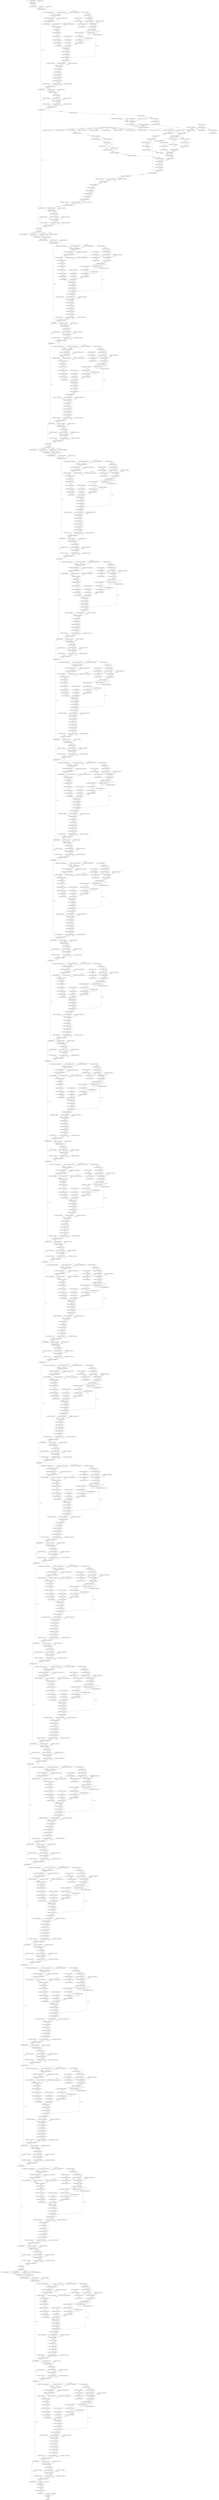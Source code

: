 strict digraph  {
"0 x" [id=0, type=nncf_model_input];
"1 features.0.0.weight" [id=1, type=nncf_model_const];
"2 features.0.0.bias" [id=2, type=nncf_model_const];
"3 features/0/0/conv2d/0" [id=3, type=conv2d];
"4 features/0/1/permute/0" [id=4, type=permute];
"5 features.0.2.weight" [id=5, type=nncf_model_const];
"6 features.0.2.bias" [id=6, type=nncf_model_const];
"7 features/0/2/layer_norm/0" [id=7, type=layer_norm];
"8 features.1.0.attn.relative_coords_table" [id=8, type=nncf_model_const];
"9 features.1.0.attn.cpb_mlp.0.weight" [id=9, type=nncf_model_const];
"10 features.1.0.attn.cpb_mlp.0.bias" [id=10, type=nncf_model_const];
"11 features/1/0/attn/cpb_mlp/0/linear/0" [id=11, type=linear];
"12 features/1/0/attn/cpb_mlp/1/relu/0" [id=12, type=relu];
"13 features.1.0.attn.cpb_mlp.2.weight" [id=13, type=nncf_model_const];
"14 features/1/0/attn/cpb_mlp/2/linear/0" [id=14, type=linear];
"15 features/1/0/attn/view/0" [id=15, type=view];
"16 features.1.0.attn.relative_position_index" [id=16, type=nncf_model_const];
"17 features/1/0/attn/__getitem__/0" [id=17, type=__getitem__];
"18 features/1/0/attn/view/1" [id=18, type=view];
"19 features/1/0/attn/permute/0" [id=19, type=permute];
"20 features/1/0/attn/contiguous/0" [id=20, type=contiguous];
"21 features/1/0/attn/unsqueeze/0" [id=21, type=unsqueeze];
"22 features/1/0/attn/sigmoid/0" [id=22, type=sigmoid];
"23 features/1/0/attn/mul/0" [id=23, type=mul];
"24 features/1/0/attn/pad/0" [id=24, type=pad];
"25 features/1/0/attn/view/2" [id=25, type=view];
"26 features/1/0/attn/permute/1" [id=26, type=permute];
"27 features/1/0/attn/reshape/0" [id=27, type=reshape];
"28 features.1.0.attn.qkv.bias" [id=28, type=nncf_model_const];
"29 features/1/0/attn/clone/0" [id=29, type=clone];
"30 features/1/0/attn/numel/0" [id=30, type=numel];
"31 features/1/0/attn/__getitem__/1" [id=31, type=__getitem__];
"32 features/1/0/attn/zero_/0" [id=32, type=zero_];
"33 features.1.0.attn.qkv.weight" [id=33, type=nncf_model_const];
"34 features/1/0/attn/linear/0" [id=34, type=linear];
"35 features/1/0/attn/reshape/1" [id=35, type=reshape];
"36 features/1/0/attn/permute/2" [id=36, type=permute];
"37 features/1/0/attn/__getitem__/2" [id=37, type=__getitem__];
"38 features/1/0/attn/__getitem__/3" [id=38, type=__getitem__];
"39 features/1/0/attn/__getitem__/4" [id=39, type=__getitem__];
"40 features/1/0/attn/normalize/0" [id=40, type=normalize];
"41 features/1/0/attn/normalize/1" [id=41, type=normalize];
"42 features/1/0/attn/transpose/0" [id=42, type=transpose];
"43 features/1/0/attn/matmul/0" [id=43, type=matmul];
"44 features.1.0.attn.logit_scale" [id=44, type=nncf_model_const];
"45 features/1/0/attn/clamp/0" [id=45, type=clamp];
"46 features/1/0/attn/exp/0" [id=46, type=exp];
"47 features/1/0/attn/mul/1" [id=47, type=mul];
"48 features/1/0/attn/add/0" [id=48, type=add];
"49 features/1/0/attn/softmax/0" [id=49, type=softmax];
"50 features/1/0/attn/dropout/0" [id=50, type=dropout];
"51 features/1/0/attn/matmul/1" [id=51, type=matmul];
"52 features/1/0/attn/transpose/1" [id=52, type=transpose];
"53 features/1/0/attn/reshape/2" [id=53, type=reshape];
"54 features.1.0.attn.proj.weight" [id=54, type=nncf_model_const];
"55 features.1.0.attn.proj.bias" [id=55, type=nncf_model_const];
"56 features/1/0/attn/linear/1" [id=56, type=linear];
"57 features/1/0/attn/dropout/1" [id=57, type=dropout];
"58 features/1/0/attn/view/3" [id=58, type=view];
"59 features/1/0/attn/permute/3" [id=59, type=permute];
"60 features/1/0/attn/reshape/3" [id=60, type=reshape];
"61 features/1/0/attn/__getitem__/5" [id=61, type=__getitem__];
"62 features/1/0/attn/contiguous/1" [id=62, type=contiguous];
"63 features.1.0.norm1.weight" [id=63, type=nncf_model_const];
"64 features.1.0.norm1.bias" [id=64, type=nncf_model_const];
"65 features/1/0/norm1/layer_norm/0" [id=65, type=layer_norm];
"66 features/1/0/add/0" [id=66, type=add];
"67 features.1.0.mlp.0.weight" [id=67, type=nncf_model_const];
"68 features.1.0.mlp.0.bias" [id=68, type=nncf_model_const];
"69 features/1/0/mlp/0/linear/0" [id=69, type=linear];
"70 features/1/0/mlp/1/gelu/0" [id=70, type=gelu];
"71 features/1/0/mlp/2/dropout/0" [id=71, type=dropout];
"72 features.1.0.mlp.3.weight" [id=72, type=nncf_model_const];
"73 features.1.0.mlp.3.bias" [id=73, type=nncf_model_const];
"74 features/1/0/mlp/3/linear/0" [id=74, type=linear];
"75 features/1/0/mlp/4/dropout/0" [id=75, type=dropout];
"76 features.1.0.norm2.weight" [id=76, type=nncf_model_const];
"77 features.1.0.norm2.bias" [id=77, type=nncf_model_const];
"78 features/1/0/norm2/layer_norm/0" [id=78, type=layer_norm];
"79 features/1/0/add/1" [id=79, type=add];
"80 features.1.1.attn.relative_coords_table" [id=80, type=nncf_model_const];
"81 features.1.1.attn.cpb_mlp.0.weight" [id=81, type=nncf_model_const];
"82 features.1.1.attn.cpb_mlp.0.bias" [id=82, type=nncf_model_const];
"83 features/1/1/attn/cpb_mlp/0/linear/0" [id=83, type=linear];
"84 features/1/1/attn/cpb_mlp/1/relu/0" [id=84, type=relu];
"85 features.1.1.attn.cpb_mlp.2.weight" [id=85, type=nncf_model_const];
"86 features/1/1/attn/cpb_mlp/2/linear/0" [id=86, type=linear];
"87 features/1/1/attn/view/0" [id=87, type=view];
"88 features.1.1.attn.relative_position_index" [id=88, type=nncf_model_const];
"89 features/1/1/attn/__getitem__/0" [id=89, type=__getitem__];
"90 features/1/1/attn/view/1" [id=90, type=view];
"91 features/1/1/attn/permute/0" [id=91, type=permute];
"92 features/1/1/attn/contiguous/0" [id=92, type=contiguous];
"93 features/1/1/attn/unsqueeze/0" [id=93, type=unsqueeze];
"94 features/1/1/attn/sigmoid/0" [id=94, type=sigmoid];
"95 features/1/1/attn/mul/0" [id=95, type=mul];
"96 features/1/1/attn/pad/0" [id=96, type=pad];
"97 features/1/1/attn/roll/0" [id=97, type=roll];
"98 features/1/1/attn/view/2" [id=98, type=view];
"99 features/1/1/attn/permute/1" [id=99, type=permute];
"100 features/1/1/attn/reshape/0" [id=100, type=reshape];
"101 features.1.1.attn.qkv.bias" [id=101, type=nncf_model_const];
"102 features/1/1/attn/clone/0" [id=102, type=clone];
"103 features/1/1/attn/numel/0" [id=103, type=numel];
"104 features/1/1/attn/__getitem__/1" [id=104, type=__getitem__];
"105 features/1/1/attn/zero_/0" [id=105, type=zero_];
"106 features.1.1.attn.qkv.weight" [id=106, type=nncf_model_const];
"107 features/1/1/attn/linear/0" [id=107, type=linear];
"108 features/1/1/attn/reshape/1" [id=108, type=reshape];
"109 features/1/1/attn/permute/2" [id=109, type=permute];
"110 features/1/1/attn/__getitem__/2" [id=110, type=__getitem__];
"111 features/1/1/attn/__getitem__/3" [id=111, type=__getitem__];
"112 features/1/1/attn/__getitem__/4" [id=112, type=__getitem__];
"113 features/1/1/attn/normalize/0" [id=113, type=normalize];
"114 features/1/1/attn/normalize/1" [id=114, type=normalize];
"115 features/1/1/attn/transpose/0" [id=115, type=transpose];
"116 features/1/1/attn/matmul/0" [id=116, type=matmul];
"117 features.1.1.attn.logit_scale" [id=117, type=nncf_model_const];
"118 features/1/1/attn/clamp/0" [id=118, type=clamp];
"119 features/1/1/attn/exp/0" [id=119, type=exp];
"120 features/1/1/attn/mul/1" [id=120, type=mul];
"121 features/1/1/attn/add/0" [id=121, type=add];
"122 features/1/1/attn/new_zeros/0" [id=122, type=new_zeros];
"123 features/1/1/attn/__setitem__/0" [id=123, type=__setitem__];
"124 features/1/1/attn/__setitem__/1" [id=124, type=__setitem__];
"125 features/1/1/attn/__setitem__/2" [id=125, type=__setitem__];
"126 features/1/1/attn/__setitem__/3" [id=126, type=__setitem__];
"127 features/1/1/attn/__setitem__/4" [id=127, type=__setitem__];
"128 features/1/1/attn/__setitem__/5" [id=128, type=__setitem__];
"129 features/1/1/attn/__setitem__/6" [id=129, type=__setitem__];
"130 features/1/1/attn/__setitem__/7" [id=130, type=__setitem__];
"131 features/1/1/attn/__setitem__/8" [id=131, type=__setitem__];
"132 features/1/1/attn/view/3" [id=132, type=view];
"133 features/1/1/attn/permute/3" [id=133, type=permute];
"134 features/1/1/attn/reshape/2" [id=134, type=reshape];
"135 features/1/1/attn/unsqueeze/1" [id=135, type=unsqueeze];
"136 features/1/1/attn/unsqueeze/2" [id=136, type=unsqueeze];
"137 features/1/1/attn/sub/0" [id=137, type=sub];
"138 features/1/1/attn/ne/0" [id=138, type=ne];
"139 features/1/1/attn/masked_fill/0" [id=139, type=masked_fill];
"140 features/1/1/attn/__eq__/0" [id=140, type=__eq__];
"141 features/1/1/attn/masked_fill/1" [id=141, type=masked_fill];
"142 features/1/1/attn/view/4" [id=142, type=view];
"143 features/1/1/attn/unsqueeze/3" [id=143, type=unsqueeze];
"144 features/1/1/attn/unsqueeze/4" [id=144, type=unsqueeze];
"145 features/1/1/attn/add/1" [id=145, type=add];
"146 features/1/1/attn/view/5" [id=146, type=view];
"147 features/1/1/attn/softmax/0" [id=147, type=softmax];
"148 features/1/1/attn/dropout/0" [id=148, type=dropout];
"149 features/1/1/attn/matmul/1" [id=149, type=matmul];
"150 features/1/1/attn/transpose/1" [id=150, type=transpose];
"151 features/1/1/attn/reshape/3" [id=151, type=reshape];
"152 features.1.1.attn.proj.weight" [id=152, type=nncf_model_const];
"153 features.1.1.attn.proj.bias" [id=153, type=nncf_model_const];
"154 features/1/1/attn/linear/1" [id=154, type=linear];
"155 features/1/1/attn/dropout/1" [id=155, type=dropout];
"156 features/1/1/attn/view/6" [id=156, type=view];
"157 features/1/1/attn/permute/4" [id=157, type=permute];
"158 features/1/1/attn/reshape/4" [id=158, type=reshape];
"159 features/1/1/attn/roll/1" [id=159, type=roll];
"160 features/1/1/attn/__getitem__/5" [id=160, type=__getitem__];
"161 features/1/1/attn/contiguous/1" [id=161, type=contiguous];
"162 features.1.1.norm1.weight" [id=162, type=nncf_model_const];
"163 features.1.1.norm1.bias" [id=163, type=nncf_model_const];
"164 features/1/1/norm1/layer_norm/0" [id=164, type=layer_norm];
"165 features/1/1/add/0" [id=165, type=add];
"166 features.1.1.mlp.0.weight" [id=166, type=nncf_model_const];
"167 features.1.1.mlp.0.bias" [id=167, type=nncf_model_const];
"168 features/1/1/mlp/0/linear/0" [id=168, type=linear];
"169 features/1/1/mlp/1/gelu/0" [id=169, type=gelu];
"170 features/1/1/mlp/2/dropout/0" [id=170, type=dropout];
"171 features.1.1.mlp.3.weight" [id=171, type=nncf_model_const];
"172 features.1.1.mlp.3.bias" [id=172, type=nncf_model_const];
"173 features/1/1/mlp/3/linear/0" [id=173, type=linear];
"174 features/1/1/mlp/4/dropout/0" [id=174, type=dropout];
"175 features.1.1.norm2.weight" [id=175, type=nncf_model_const];
"176 features.1.1.norm2.bias" [id=176, type=nncf_model_const];
"177 features/1/1/norm2/layer_norm/0" [id=177, type=layer_norm];
"178 features/1/1/add/1" [id=178, type=add];
"179 features/2/pad/0" [id=179, type=pad];
"180 features/2/__getitem__/0" [id=180, type=__getitem__];
"181 features/2/__getitem__/1" [id=181, type=__getitem__];
"182 features/2/__getitem__/2" [id=182, type=__getitem__];
"183 features/2/__getitem__/3" [id=183, type=__getitem__];
"184 features/2/cat/0" [id=184, type=cat];
"185 features.2.reduction.weight" [id=185, type=nncf_model_const];
"186 features/2/reduction/linear/0" [id=186, type=linear];
"187 features.2.norm.weight" [id=187, type=nncf_model_const];
"188 features.2.norm.bias" [id=188, type=nncf_model_const];
"189 features/2/norm/layer_norm/0" [id=189, type=layer_norm];
"190 features.3.0.attn.relative_coords_table" [id=190, type=nncf_model_const];
"191 features.3.0.attn.cpb_mlp.0.weight" [id=191, type=nncf_model_const];
"192 features.3.0.attn.cpb_mlp.0.bias" [id=192, type=nncf_model_const];
"193 features/3/0/attn/cpb_mlp/0/linear/0" [id=193, type=linear];
"194 features/3/0/attn/cpb_mlp/1/relu/0" [id=194, type=relu];
"195 features.3.0.attn.cpb_mlp.2.weight" [id=195, type=nncf_model_const];
"196 features/3/0/attn/cpb_mlp/2/linear/0" [id=196, type=linear];
"197 features/3/0/attn/view/0" [id=197, type=view];
"198 features.3.0.attn.relative_position_index" [id=198, type=nncf_model_const];
"199 features/3/0/attn/__getitem__/0" [id=199, type=__getitem__];
"200 features/3/0/attn/view/1" [id=200, type=view];
"201 features/3/0/attn/permute/0" [id=201, type=permute];
"202 features/3/0/attn/contiguous/0" [id=202, type=contiguous];
"203 features/3/0/attn/unsqueeze/0" [id=203, type=unsqueeze];
"204 features/3/0/attn/sigmoid/0" [id=204, type=sigmoid];
"205 features/3/0/attn/mul/0" [id=205, type=mul];
"206 features/3/0/attn/pad/0" [id=206, type=pad];
"207 features/3/0/attn/view/2" [id=207, type=view];
"208 features/3/0/attn/permute/1" [id=208, type=permute];
"209 features/3/0/attn/reshape/0" [id=209, type=reshape];
"210 features.3.0.attn.qkv.bias" [id=210, type=nncf_model_const];
"211 features/3/0/attn/clone/0" [id=211, type=clone];
"212 features/3/0/attn/numel/0" [id=212, type=numel];
"213 features/3/0/attn/__getitem__/1" [id=213, type=__getitem__];
"214 features/3/0/attn/zero_/0" [id=214, type=zero_];
"215 features.3.0.attn.qkv.weight" [id=215, type=nncf_model_const];
"216 features/3/0/attn/linear/0" [id=216, type=linear];
"217 features/3/0/attn/reshape/1" [id=217, type=reshape];
"218 features/3/0/attn/permute/2" [id=218, type=permute];
"219 features/3/0/attn/__getitem__/2" [id=219, type=__getitem__];
"220 features/3/0/attn/__getitem__/3" [id=220, type=__getitem__];
"221 features/3/0/attn/__getitem__/4" [id=221, type=__getitem__];
"222 features/3/0/attn/normalize/0" [id=222, type=normalize];
"223 features/3/0/attn/normalize/1" [id=223, type=normalize];
"224 features/3/0/attn/transpose/0" [id=224, type=transpose];
"225 features/3/0/attn/matmul/0" [id=225, type=matmul];
"226 features.3.0.attn.logit_scale" [id=226, type=nncf_model_const];
"227 features/3/0/attn/clamp/0" [id=227, type=clamp];
"228 features/3/0/attn/exp/0" [id=228, type=exp];
"229 features/3/0/attn/mul/1" [id=229, type=mul];
"230 features/3/0/attn/add/0" [id=230, type=add];
"231 features/3/0/attn/softmax/0" [id=231, type=softmax];
"232 features/3/0/attn/dropout/0" [id=232, type=dropout];
"233 features/3/0/attn/matmul/1" [id=233, type=matmul];
"234 features/3/0/attn/transpose/1" [id=234, type=transpose];
"235 features/3/0/attn/reshape/2" [id=235, type=reshape];
"236 features.3.0.attn.proj.weight" [id=236, type=nncf_model_const];
"237 features.3.0.attn.proj.bias" [id=237, type=nncf_model_const];
"238 features/3/0/attn/linear/1" [id=238, type=linear];
"239 features/3/0/attn/dropout/1" [id=239, type=dropout];
"240 features/3/0/attn/view/3" [id=240, type=view];
"241 features/3/0/attn/permute/3" [id=241, type=permute];
"242 features/3/0/attn/reshape/3" [id=242, type=reshape];
"243 features/3/0/attn/__getitem__/5" [id=243, type=__getitem__];
"244 features/3/0/attn/contiguous/1" [id=244, type=contiguous];
"245 features.3.0.norm1.weight" [id=245, type=nncf_model_const];
"246 features.3.0.norm1.bias" [id=246, type=nncf_model_const];
"247 features/3/0/norm1/layer_norm/0" [id=247, type=layer_norm];
"248 features/3/0/add/0" [id=248, type=add];
"249 features.3.0.mlp.0.weight" [id=249, type=nncf_model_const];
"250 features.3.0.mlp.0.bias" [id=250, type=nncf_model_const];
"251 features/3/0/mlp/0/linear/0" [id=251, type=linear];
"252 features/3/0/mlp/1/gelu/0" [id=252, type=gelu];
"253 features/3/0/mlp/2/dropout/0" [id=253, type=dropout];
"254 features.3.0.mlp.3.weight" [id=254, type=nncf_model_const];
"255 features.3.0.mlp.3.bias" [id=255, type=nncf_model_const];
"256 features/3/0/mlp/3/linear/0" [id=256, type=linear];
"257 features/3/0/mlp/4/dropout/0" [id=257, type=dropout];
"258 features.3.0.norm2.weight" [id=258, type=nncf_model_const];
"259 features.3.0.norm2.bias" [id=259, type=nncf_model_const];
"260 features/3/0/norm2/layer_norm/0" [id=260, type=layer_norm];
"261 features/3/0/add/1" [id=261, type=add];
"262 features.3.1.attn.relative_coords_table" [id=262, type=nncf_model_const];
"263 features.3.1.attn.cpb_mlp.0.weight" [id=263, type=nncf_model_const];
"264 features.3.1.attn.cpb_mlp.0.bias" [id=264, type=nncf_model_const];
"265 features/3/1/attn/cpb_mlp/0/linear/0" [id=265, type=linear];
"266 features/3/1/attn/cpb_mlp/1/relu/0" [id=266, type=relu];
"267 features.3.1.attn.cpb_mlp.2.weight" [id=267, type=nncf_model_const];
"268 features/3/1/attn/cpb_mlp/2/linear/0" [id=268, type=linear];
"269 features/3/1/attn/view/0" [id=269, type=view];
"270 features.3.1.attn.relative_position_index" [id=270, type=nncf_model_const];
"271 features/3/1/attn/__getitem__/0" [id=271, type=__getitem__];
"272 features/3/1/attn/view/1" [id=272, type=view];
"273 features/3/1/attn/permute/0" [id=273, type=permute];
"274 features/3/1/attn/contiguous/0" [id=274, type=contiguous];
"275 features/3/1/attn/unsqueeze/0" [id=275, type=unsqueeze];
"276 features/3/1/attn/sigmoid/0" [id=276, type=sigmoid];
"277 features/3/1/attn/mul/0" [id=277, type=mul];
"278 features/3/1/attn/pad/0" [id=278, type=pad];
"279 features/3/1/attn/view/2" [id=279, type=view];
"280 features/3/1/attn/permute/1" [id=280, type=permute];
"281 features/3/1/attn/reshape/0" [id=281, type=reshape];
"282 features.3.1.attn.qkv.bias" [id=282, type=nncf_model_const];
"283 features/3/1/attn/clone/0" [id=283, type=clone];
"284 features/3/1/attn/numel/0" [id=284, type=numel];
"285 features/3/1/attn/__getitem__/1" [id=285, type=__getitem__];
"286 features/3/1/attn/zero_/0" [id=286, type=zero_];
"287 features.3.1.attn.qkv.weight" [id=287, type=nncf_model_const];
"288 features/3/1/attn/linear/0" [id=288, type=linear];
"289 features/3/1/attn/reshape/1" [id=289, type=reshape];
"290 features/3/1/attn/permute/2" [id=290, type=permute];
"291 features/3/1/attn/__getitem__/2" [id=291, type=__getitem__];
"292 features/3/1/attn/__getitem__/3" [id=292, type=__getitem__];
"293 features/3/1/attn/__getitem__/4" [id=293, type=__getitem__];
"294 features/3/1/attn/normalize/0" [id=294, type=normalize];
"295 features/3/1/attn/normalize/1" [id=295, type=normalize];
"296 features/3/1/attn/transpose/0" [id=296, type=transpose];
"297 features/3/1/attn/matmul/0" [id=297, type=matmul];
"298 features.3.1.attn.logit_scale" [id=298, type=nncf_model_const];
"299 features/3/1/attn/clamp/0" [id=299, type=clamp];
"300 features/3/1/attn/exp/0" [id=300, type=exp];
"301 features/3/1/attn/mul/1" [id=301, type=mul];
"302 features/3/1/attn/add/0" [id=302, type=add];
"303 features/3/1/attn/softmax/0" [id=303, type=softmax];
"304 features/3/1/attn/dropout/0" [id=304, type=dropout];
"305 features/3/1/attn/matmul/1" [id=305, type=matmul];
"306 features/3/1/attn/transpose/1" [id=306, type=transpose];
"307 features/3/1/attn/reshape/2" [id=307, type=reshape];
"308 features.3.1.attn.proj.weight" [id=308, type=nncf_model_const];
"309 features.3.1.attn.proj.bias" [id=309, type=nncf_model_const];
"310 features/3/1/attn/linear/1" [id=310, type=linear];
"311 features/3/1/attn/dropout/1" [id=311, type=dropout];
"312 features/3/1/attn/view/3" [id=312, type=view];
"313 features/3/1/attn/permute/3" [id=313, type=permute];
"314 features/3/1/attn/reshape/3" [id=314, type=reshape];
"315 features/3/1/attn/__getitem__/5" [id=315, type=__getitem__];
"316 features/3/1/attn/contiguous/1" [id=316, type=contiguous];
"317 features.3.1.norm1.weight" [id=317, type=nncf_model_const];
"318 features.3.1.norm1.bias" [id=318, type=nncf_model_const];
"319 features/3/1/norm1/layer_norm/0" [id=319, type=layer_norm];
"320 features/3/1/add/0" [id=320, type=add];
"321 features.3.1.mlp.0.weight" [id=321, type=nncf_model_const];
"322 features.3.1.mlp.0.bias" [id=322, type=nncf_model_const];
"323 features/3/1/mlp/0/linear/0" [id=323, type=linear];
"324 features/3/1/mlp/1/gelu/0" [id=324, type=gelu];
"325 features/3/1/mlp/2/dropout/0" [id=325, type=dropout];
"326 features.3.1.mlp.3.weight" [id=326, type=nncf_model_const];
"327 features.3.1.mlp.3.bias" [id=327, type=nncf_model_const];
"328 features/3/1/mlp/3/linear/0" [id=328, type=linear];
"329 features/3/1/mlp/4/dropout/0" [id=329, type=dropout];
"330 features.3.1.norm2.weight" [id=330, type=nncf_model_const];
"331 features.3.1.norm2.bias" [id=331, type=nncf_model_const];
"332 features/3/1/norm2/layer_norm/0" [id=332, type=layer_norm];
"333 features/3/1/add/1" [id=333, type=add];
"334 features/4/pad/0" [id=334, type=pad];
"335 features/4/__getitem__/0" [id=335, type=__getitem__];
"336 features/4/__getitem__/1" [id=336, type=__getitem__];
"337 features/4/__getitem__/2" [id=337, type=__getitem__];
"338 features/4/__getitem__/3" [id=338, type=__getitem__];
"339 features/4/cat/0" [id=339, type=cat];
"340 features.4.reduction.weight" [id=340, type=nncf_model_const];
"341 features/4/reduction/linear/0" [id=341, type=linear];
"342 features.4.norm.weight" [id=342, type=nncf_model_const];
"343 features.4.norm.bias" [id=343, type=nncf_model_const];
"344 features/4/norm/layer_norm/0" [id=344, type=layer_norm];
"345 features.5.0.attn.relative_coords_table" [id=345, type=nncf_model_const];
"346 features.5.0.attn.cpb_mlp.0.weight" [id=346, type=nncf_model_const];
"347 features.5.0.attn.cpb_mlp.0.bias" [id=347, type=nncf_model_const];
"348 features/5/0/attn/cpb_mlp/0/linear/0" [id=348, type=linear];
"349 features/5/0/attn/cpb_mlp/1/relu/0" [id=349, type=relu];
"350 features.5.0.attn.cpb_mlp.2.weight" [id=350, type=nncf_model_const];
"351 features/5/0/attn/cpb_mlp/2/linear/0" [id=351, type=linear];
"352 features/5/0/attn/view/0" [id=352, type=view];
"353 features.5.0.attn.relative_position_index" [id=353, type=nncf_model_const];
"354 features/5/0/attn/__getitem__/0" [id=354, type=__getitem__];
"355 features/5/0/attn/view/1" [id=355, type=view];
"356 features/5/0/attn/permute/0" [id=356, type=permute];
"357 features/5/0/attn/contiguous/0" [id=357, type=contiguous];
"358 features/5/0/attn/unsqueeze/0" [id=358, type=unsqueeze];
"359 features/5/0/attn/sigmoid/0" [id=359, type=sigmoid];
"360 features/5/0/attn/mul/0" [id=360, type=mul];
"361 features/5/0/attn/pad/0" [id=361, type=pad];
"362 features/5/0/attn/view/2" [id=362, type=view];
"363 features/5/0/attn/permute/1" [id=363, type=permute];
"364 features/5/0/attn/reshape/0" [id=364, type=reshape];
"365 features.5.0.attn.qkv.bias" [id=365, type=nncf_model_const];
"366 features/5/0/attn/clone/0" [id=366, type=clone];
"367 features/5/0/attn/numel/0" [id=367, type=numel];
"368 features/5/0/attn/__getitem__/1" [id=368, type=__getitem__];
"369 features/5/0/attn/zero_/0" [id=369, type=zero_];
"370 features.5.0.attn.qkv.weight" [id=370, type=nncf_model_const];
"371 features/5/0/attn/linear/0" [id=371, type=linear];
"372 features/5/0/attn/reshape/1" [id=372, type=reshape];
"373 features/5/0/attn/permute/2" [id=373, type=permute];
"374 features/5/0/attn/__getitem__/2" [id=374, type=__getitem__];
"375 features/5/0/attn/__getitem__/3" [id=375, type=__getitem__];
"376 features/5/0/attn/__getitem__/4" [id=376, type=__getitem__];
"377 features/5/0/attn/normalize/0" [id=377, type=normalize];
"378 features/5/0/attn/normalize/1" [id=378, type=normalize];
"379 features/5/0/attn/transpose/0" [id=379, type=transpose];
"380 features/5/0/attn/matmul/0" [id=380, type=matmul];
"381 features.5.0.attn.logit_scale" [id=381, type=nncf_model_const];
"382 features/5/0/attn/clamp/0" [id=382, type=clamp];
"383 features/5/0/attn/exp/0" [id=383, type=exp];
"384 features/5/0/attn/mul/1" [id=384, type=mul];
"385 features/5/0/attn/add/0" [id=385, type=add];
"386 features/5/0/attn/softmax/0" [id=386, type=softmax];
"387 features/5/0/attn/dropout/0" [id=387, type=dropout];
"388 features/5/0/attn/matmul/1" [id=388, type=matmul];
"389 features/5/0/attn/transpose/1" [id=389, type=transpose];
"390 features/5/0/attn/reshape/2" [id=390, type=reshape];
"391 features.5.0.attn.proj.weight" [id=391, type=nncf_model_const];
"392 features.5.0.attn.proj.bias" [id=392, type=nncf_model_const];
"393 features/5/0/attn/linear/1" [id=393, type=linear];
"394 features/5/0/attn/dropout/1" [id=394, type=dropout];
"395 features/5/0/attn/view/3" [id=395, type=view];
"396 features/5/0/attn/permute/3" [id=396, type=permute];
"397 features/5/0/attn/reshape/3" [id=397, type=reshape];
"398 features/5/0/attn/__getitem__/5" [id=398, type=__getitem__];
"399 features/5/0/attn/contiguous/1" [id=399, type=contiguous];
"400 features.5.0.norm1.weight" [id=400, type=nncf_model_const];
"401 features.5.0.norm1.bias" [id=401, type=nncf_model_const];
"402 features/5/0/norm1/layer_norm/0" [id=402, type=layer_norm];
"403 features/5/0/add/0" [id=403, type=add];
"404 features.5.0.mlp.0.weight" [id=404, type=nncf_model_const];
"405 features.5.0.mlp.0.bias" [id=405, type=nncf_model_const];
"406 features/5/0/mlp/0/linear/0" [id=406, type=linear];
"407 features/5/0/mlp/1/gelu/0" [id=407, type=gelu];
"408 features/5/0/mlp/2/dropout/0" [id=408, type=dropout];
"409 features.5.0.mlp.3.weight" [id=409, type=nncf_model_const];
"410 features.5.0.mlp.3.bias" [id=410, type=nncf_model_const];
"411 features/5/0/mlp/3/linear/0" [id=411, type=linear];
"412 features/5/0/mlp/4/dropout/0" [id=412, type=dropout];
"413 features.5.0.norm2.weight" [id=413, type=nncf_model_const];
"414 features.5.0.norm2.bias" [id=414, type=nncf_model_const];
"415 features/5/0/norm2/layer_norm/0" [id=415, type=layer_norm];
"416 features/5/0/add/1" [id=416, type=add];
"417 features.5.1.attn.relative_coords_table" [id=417, type=nncf_model_const];
"418 features.5.1.attn.cpb_mlp.0.weight" [id=418, type=nncf_model_const];
"419 features.5.1.attn.cpb_mlp.0.bias" [id=419, type=nncf_model_const];
"420 features/5/1/attn/cpb_mlp/0/linear/0" [id=420, type=linear];
"421 features/5/1/attn/cpb_mlp/1/relu/0" [id=421, type=relu];
"422 features.5.1.attn.cpb_mlp.2.weight" [id=422, type=nncf_model_const];
"423 features/5/1/attn/cpb_mlp/2/linear/0" [id=423, type=linear];
"424 features/5/1/attn/view/0" [id=424, type=view];
"425 features.5.1.attn.relative_position_index" [id=425, type=nncf_model_const];
"426 features/5/1/attn/__getitem__/0" [id=426, type=__getitem__];
"427 features/5/1/attn/view/1" [id=427, type=view];
"428 features/5/1/attn/permute/0" [id=428, type=permute];
"429 features/5/1/attn/contiguous/0" [id=429, type=contiguous];
"430 features/5/1/attn/unsqueeze/0" [id=430, type=unsqueeze];
"431 features/5/1/attn/sigmoid/0" [id=431, type=sigmoid];
"432 features/5/1/attn/mul/0" [id=432, type=mul];
"433 features/5/1/attn/pad/0" [id=433, type=pad];
"434 features/5/1/attn/view/2" [id=434, type=view];
"435 features/5/1/attn/permute/1" [id=435, type=permute];
"436 features/5/1/attn/reshape/0" [id=436, type=reshape];
"437 features.5.1.attn.qkv.bias" [id=437, type=nncf_model_const];
"438 features/5/1/attn/clone/0" [id=438, type=clone];
"439 features/5/1/attn/numel/0" [id=439, type=numel];
"440 features/5/1/attn/__getitem__/1" [id=440, type=__getitem__];
"441 features/5/1/attn/zero_/0" [id=441, type=zero_];
"442 features.5.1.attn.qkv.weight" [id=442, type=nncf_model_const];
"443 features/5/1/attn/linear/0" [id=443, type=linear];
"444 features/5/1/attn/reshape/1" [id=444, type=reshape];
"445 features/5/1/attn/permute/2" [id=445, type=permute];
"446 features/5/1/attn/__getitem__/2" [id=446, type=__getitem__];
"447 features/5/1/attn/__getitem__/3" [id=447, type=__getitem__];
"448 features/5/1/attn/__getitem__/4" [id=448, type=__getitem__];
"449 features/5/1/attn/normalize/0" [id=449, type=normalize];
"450 features/5/1/attn/normalize/1" [id=450, type=normalize];
"451 features/5/1/attn/transpose/0" [id=451, type=transpose];
"452 features/5/1/attn/matmul/0" [id=452, type=matmul];
"453 features.5.1.attn.logit_scale" [id=453, type=nncf_model_const];
"454 features/5/1/attn/clamp/0" [id=454, type=clamp];
"455 features/5/1/attn/exp/0" [id=455, type=exp];
"456 features/5/1/attn/mul/1" [id=456, type=mul];
"457 features/5/1/attn/add/0" [id=457, type=add];
"458 features/5/1/attn/softmax/0" [id=458, type=softmax];
"459 features/5/1/attn/dropout/0" [id=459, type=dropout];
"460 features/5/1/attn/matmul/1" [id=460, type=matmul];
"461 features/5/1/attn/transpose/1" [id=461, type=transpose];
"462 features/5/1/attn/reshape/2" [id=462, type=reshape];
"463 features.5.1.attn.proj.weight" [id=463, type=nncf_model_const];
"464 features.5.1.attn.proj.bias" [id=464, type=nncf_model_const];
"465 features/5/1/attn/linear/1" [id=465, type=linear];
"466 features/5/1/attn/dropout/1" [id=466, type=dropout];
"467 features/5/1/attn/view/3" [id=467, type=view];
"468 features/5/1/attn/permute/3" [id=468, type=permute];
"469 features/5/1/attn/reshape/3" [id=469, type=reshape];
"470 features/5/1/attn/__getitem__/5" [id=470, type=__getitem__];
"471 features/5/1/attn/contiguous/1" [id=471, type=contiguous];
"472 features.5.1.norm1.weight" [id=472, type=nncf_model_const];
"473 features.5.1.norm1.bias" [id=473, type=nncf_model_const];
"474 features/5/1/norm1/layer_norm/0" [id=474, type=layer_norm];
"475 features/5/1/add/0" [id=475, type=add];
"476 features.5.1.mlp.0.weight" [id=476, type=nncf_model_const];
"477 features.5.1.mlp.0.bias" [id=477, type=nncf_model_const];
"478 features/5/1/mlp/0/linear/0" [id=478, type=linear];
"479 features/5/1/mlp/1/gelu/0" [id=479, type=gelu];
"480 features/5/1/mlp/2/dropout/0" [id=480, type=dropout];
"481 features.5.1.mlp.3.weight" [id=481, type=nncf_model_const];
"482 features.5.1.mlp.3.bias" [id=482, type=nncf_model_const];
"483 features/5/1/mlp/3/linear/0" [id=483, type=linear];
"484 features/5/1/mlp/4/dropout/0" [id=484, type=dropout];
"485 features.5.1.norm2.weight" [id=485, type=nncf_model_const];
"486 features.5.1.norm2.bias" [id=486, type=nncf_model_const];
"487 features/5/1/norm2/layer_norm/0" [id=487, type=layer_norm];
"488 features/5/1/add/1" [id=488, type=add];
"489 features.5.2.attn.relative_coords_table" [id=489, type=nncf_model_const];
"490 features.5.2.attn.cpb_mlp.0.weight" [id=490, type=nncf_model_const];
"491 features.5.2.attn.cpb_mlp.0.bias" [id=491, type=nncf_model_const];
"492 features/5/2/attn/cpb_mlp/0/linear/0" [id=492, type=linear];
"493 features/5/2/attn/cpb_mlp/1/relu/0" [id=493, type=relu];
"494 features.5.2.attn.cpb_mlp.2.weight" [id=494, type=nncf_model_const];
"495 features/5/2/attn/cpb_mlp/2/linear/0" [id=495, type=linear];
"496 features/5/2/attn/view/0" [id=496, type=view];
"497 features.5.2.attn.relative_position_index" [id=497, type=nncf_model_const];
"498 features/5/2/attn/__getitem__/0" [id=498, type=__getitem__];
"499 features/5/2/attn/view/1" [id=499, type=view];
"500 features/5/2/attn/permute/0" [id=500, type=permute];
"501 features/5/2/attn/contiguous/0" [id=501, type=contiguous];
"502 features/5/2/attn/unsqueeze/0" [id=502, type=unsqueeze];
"503 features/5/2/attn/sigmoid/0" [id=503, type=sigmoid];
"504 features/5/2/attn/mul/0" [id=504, type=mul];
"505 features/5/2/attn/pad/0" [id=505, type=pad];
"506 features/5/2/attn/view/2" [id=506, type=view];
"507 features/5/2/attn/permute/1" [id=507, type=permute];
"508 features/5/2/attn/reshape/0" [id=508, type=reshape];
"509 features.5.2.attn.qkv.bias" [id=509, type=nncf_model_const];
"510 features/5/2/attn/clone/0" [id=510, type=clone];
"511 features/5/2/attn/numel/0" [id=511, type=numel];
"512 features/5/2/attn/__getitem__/1" [id=512, type=__getitem__];
"513 features/5/2/attn/zero_/0" [id=513, type=zero_];
"514 features.5.2.attn.qkv.weight" [id=514, type=nncf_model_const];
"515 features/5/2/attn/linear/0" [id=515, type=linear];
"516 features/5/2/attn/reshape/1" [id=516, type=reshape];
"517 features/5/2/attn/permute/2" [id=517, type=permute];
"518 features/5/2/attn/__getitem__/2" [id=518, type=__getitem__];
"519 features/5/2/attn/__getitem__/3" [id=519, type=__getitem__];
"520 features/5/2/attn/__getitem__/4" [id=520, type=__getitem__];
"521 features/5/2/attn/normalize/0" [id=521, type=normalize];
"522 features/5/2/attn/normalize/1" [id=522, type=normalize];
"523 features/5/2/attn/transpose/0" [id=523, type=transpose];
"524 features/5/2/attn/matmul/0" [id=524, type=matmul];
"525 features.5.2.attn.logit_scale" [id=525, type=nncf_model_const];
"526 features/5/2/attn/clamp/0" [id=526, type=clamp];
"527 features/5/2/attn/exp/0" [id=527, type=exp];
"528 features/5/2/attn/mul/1" [id=528, type=mul];
"529 features/5/2/attn/add/0" [id=529, type=add];
"530 features/5/2/attn/softmax/0" [id=530, type=softmax];
"531 features/5/2/attn/dropout/0" [id=531, type=dropout];
"532 features/5/2/attn/matmul/1" [id=532, type=matmul];
"533 features/5/2/attn/transpose/1" [id=533, type=transpose];
"534 features/5/2/attn/reshape/2" [id=534, type=reshape];
"535 features.5.2.attn.proj.weight" [id=535, type=nncf_model_const];
"536 features.5.2.attn.proj.bias" [id=536, type=nncf_model_const];
"537 features/5/2/attn/linear/1" [id=537, type=linear];
"538 features/5/2/attn/dropout/1" [id=538, type=dropout];
"539 features/5/2/attn/view/3" [id=539, type=view];
"540 features/5/2/attn/permute/3" [id=540, type=permute];
"541 features/5/2/attn/reshape/3" [id=541, type=reshape];
"542 features/5/2/attn/__getitem__/5" [id=542, type=__getitem__];
"543 features/5/2/attn/contiguous/1" [id=543, type=contiguous];
"544 features.5.2.norm1.weight" [id=544, type=nncf_model_const];
"545 features.5.2.norm1.bias" [id=545, type=nncf_model_const];
"546 features/5/2/norm1/layer_norm/0" [id=546, type=layer_norm];
"547 features/5/2/add/0" [id=547, type=add];
"548 features.5.2.mlp.0.weight" [id=548, type=nncf_model_const];
"549 features.5.2.mlp.0.bias" [id=549, type=nncf_model_const];
"550 features/5/2/mlp/0/linear/0" [id=550, type=linear];
"551 features/5/2/mlp/1/gelu/0" [id=551, type=gelu];
"552 features/5/2/mlp/2/dropout/0" [id=552, type=dropout];
"553 features.5.2.mlp.3.weight" [id=553, type=nncf_model_const];
"554 features.5.2.mlp.3.bias" [id=554, type=nncf_model_const];
"555 features/5/2/mlp/3/linear/0" [id=555, type=linear];
"556 features/5/2/mlp/4/dropout/0" [id=556, type=dropout];
"557 features.5.2.norm2.weight" [id=557, type=nncf_model_const];
"558 features.5.2.norm2.bias" [id=558, type=nncf_model_const];
"559 features/5/2/norm2/layer_norm/0" [id=559, type=layer_norm];
"560 features/5/2/add/1" [id=560, type=add];
"561 features.5.3.attn.relative_coords_table" [id=561, type=nncf_model_const];
"562 features.5.3.attn.cpb_mlp.0.weight" [id=562, type=nncf_model_const];
"563 features.5.3.attn.cpb_mlp.0.bias" [id=563, type=nncf_model_const];
"564 features/5/3/attn/cpb_mlp/0/linear/0" [id=564, type=linear];
"565 features/5/3/attn/cpb_mlp/1/relu/0" [id=565, type=relu];
"566 features.5.3.attn.cpb_mlp.2.weight" [id=566, type=nncf_model_const];
"567 features/5/3/attn/cpb_mlp/2/linear/0" [id=567, type=linear];
"568 features/5/3/attn/view/0" [id=568, type=view];
"569 features.5.3.attn.relative_position_index" [id=569, type=nncf_model_const];
"570 features/5/3/attn/__getitem__/0" [id=570, type=__getitem__];
"571 features/5/3/attn/view/1" [id=571, type=view];
"572 features/5/3/attn/permute/0" [id=572, type=permute];
"573 features/5/3/attn/contiguous/0" [id=573, type=contiguous];
"574 features/5/3/attn/unsqueeze/0" [id=574, type=unsqueeze];
"575 features/5/3/attn/sigmoid/0" [id=575, type=sigmoid];
"576 features/5/3/attn/mul/0" [id=576, type=mul];
"577 features/5/3/attn/pad/0" [id=577, type=pad];
"578 features/5/3/attn/view/2" [id=578, type=view];
"579 features/5/3/attn/permute/1" [id=579, type=permute];
"580 features/5/3/attn/reshape/0" [id=580, type=reshape];
"581 features.5.3.attn.qkv.bias" [id=581, type=nncf_model_const];
"582 features/5/3/attn/clone/0" [id=582, type=clone];
"583 features/5/3/attn/numel/0" [id=583, type=numel];
"584 features/5/3/attn/__getitem__/1" [id=584, type=__getitem__];
"585 features/5/3/attn/zero_/0" [id=585, type=zero_];
"586 features.5.3.attn.qkv.weight" [id=586, type=nncf_model_const];
"587 features/5/3/attn/linear/0" [id=587, type=linear];
"588 features/5/3/attn/reshape/1" [id=588, type=reshape];
"589 features/5/3/attn/permute/2" [id=589, type=permute];
"590 features/5/3/attn/__getitem__/2" [id=590, type=__getitem__];
"591 features/5/3/attn/__getitem__/3" [id=591, type=__getitem__];
"592 features/5/3/attn/__getitem__/4" [id=592, type=__getitem__];
"593 features/5/3/attn/normalize/0" [id=593, type=normalize];
"594 features/5/3/attn/normalize/1" [id=594, type=normalize];
"595 features/5/3/attn/transpose/0" [id=595, type=transpose];
"596 features/5/3/attn/matmul/0" [id=596, type=matmul];
"597 features.5.3.attn.logit_scale" [id=597, type=nncf_model_const];
"598 features/5/3/attn/clamp/0" [id=598, type=clamp];
"599 features/5/3/attn/exp/0" [id=599, type=exp];
"600 features/5/3/attn/mul/1" [id=600, type=mul];
"601 features/5/3/attn/add/0" [id=601, type=add];
"602 features/5/3/attn/softmax/0" [id=602, type=softmax];
"603 features/5/3/attn/dropout/0" [id=603, type=dropout];
"604 features/5/3/attn/matmul/1" [id=604, type=matmul];
"605 features/5/3/attn/transpose/1" [id=605, type=transpose];
"606 features/5/3/attn/reshape/2" [id=606, type=reshape];
"607 features.5.3.attn.proj.weight" [id=607, type=nncf_model_const];
"608 features.5.3.attn.proj.bias" [id=608, type=nncf_model_const];
"609 features/5/3/attn/linear/1" [id=609, type=linear];
"610 features/5/3/attn/dropout/1" [id=610, type=dropout];
"611 features/5/3/attn/view/3" [id=611, type=view];
"612 features/5/3/attn/permute/3" [id=612, type=permute];
"613 features/5/3/attn/reshape/3" [id=613, type=reshape];
"614 features/5/3/attn/__getitem__/5" [id=614, type=__getitem__];
"615 features/5/3/attn/contiguous/1" [id=615, type=contiguous];
"616 features.5.3.norm1.weight" [id=616, type=nncf_model_const];
"617 features.5.3.norm1.bias" [id=617, type=nncf_model_const];
"618 features/5/3/norm1/layer_norm/0" [id=618, type=layer_norm];
"619 features/5/3/add/0" [id=619, type=add];
"620 features.5.3.mlp.0.weight" [id=620, type=nncf_model_const];
"621 features.5.3.mlp.0.bias" [id=621, type=nncf_model_const];
"622 features/5/3/mlp/0/linear/0" [id=622, type=linear];
"623 features/5/3/mlp/1/gelu/0" [id=623, type=gelu];
"624 features/5/3/mlp/2/dropout/0" [id=624, type=dropout];
"625 features.5.3.mlp.3.weight" [id=625, type=nncf_model_const];
"626 features.5.3.mlp.3.bias" [id=626, type=nncf_model_const];
"627 features/5/3/mlp/3/linear/0" [id=627, type=linear];
"628 features/5/3/mlp/4/dropout/0" [id=628, type=dropout];
"629 features.5.3.norm2.weight" [id=629, type=nncf_model_const];
"630 features.5.3.norm2.bias" [id=630, type=nncf_model_const];
"631 features/5/3/norm2/layer_norm/0" [id=631, type=layer_norm];
"632 features/5/3/add/1" [id=632, type=add];
"633 features.5.4.attn.relative_coords_table" [id=633, type=nncf_model_const];
"634 features.5.4.attn.cpb_mlp.0.weight" [id=634, type=nncf_model_const];
"635 features.5.4.attn.cpb_mlp.0.bias" [id=635, type=nncf_model_const];
"636 features/5/4/attn/cpb_mlp/0/linear/0" [id=636, type=linear];
"637 features/5/4/attn/cpb_mlp/1/relu/0" [id=637, type=relu];
"638 features.5.4.attn.cpb_mlp.2.weight" [id=638, type=nncf_model_const];
"639 features/5/4/attn/cpb_mlp/2/linear/0" [id=639, type=linear];
"640 features/5/4/attn/view/0" [id=640, type=view];
"641 features.5.4.attn.relative_position_index" [id=641, type=nncf_model_const];
"642 features/5/4/attn/__getitem__/0" [id=642, type=__getitem__];
"643 features/5/4/attn/view/1" [id=643, type=view];
"644 features/5/4/attn/permute/0" [id=644, type=permute];
"645 features/5/4/attn/contiguous/0" [id=645, type=contiguous];
"646 features/5/4/attn/unsqueeze/0" [id=646, type=unsqueeze];
"647 features/5/4/attn/sigmoid/0" [id=647, type=sigmoid];
"648 features/5/4/attn/mul/0" [id=648, type=mul];
"649 features/5/4/attn/pad/0" [id=649, type=pad];
"650 features/5/4/attn/view/2" [id=650, type=view];
"651 features/5/4/attn/permute/1" [id=651, type=permute];
"652 features/5/4/attn/reshape/0" [id=652, type=reshape];
"653 features.5.4.attn.qkv.bias" [id=653, type=nncf_model_const];
"654 features/5/4/attn/clone/0" [id=654, type=clone];
"655 features/5/4/attn/numel/0" [id=655, type=numel];
"656 features/5/4/attn/__getitem__/1" [id=656, type=__getitem__];
"657 features/5/4/attn/zero_/0" [id=657, type=zero_];
"658 features.5.4.attn.qkv.weight" [id=658, type=nncf_model_const];
"659 features/5/4/attn/linear/0" [id=659, type=linear];
"660 features/5/4/attn/reshape/1" [id=660, type=reshape];
"661 features/5/4/attn/permute/2" [id=661, type=permute];
"662 features/5/4/attn/__getitem__/2" [id=662, type=__getitem__];
"663 features/5/4/attn/__getitem__/3" [id=663, type=__getitem__];
"664 features/5/4/attn/__getitem__/4" [id=664, type=__getitem__];
"665 features/5/4/attn/normalize/0" [id=665, type=normalize];
"666 features/5/4/attn/normalize/1" [id=666, type=normalize];
"667 features/5/4/attn/transpose/0" [id=667, type=transpose];
"668 features/5/4/attn/matmul/0" [id=668, type=matmul];
"669 features.5.4.attn.logit_scale" [id=669, type=nncf_model_const];
"670 features/5/4/attn/clamp/0" [id=670, type=clamp];
"671 features/5/4/attn/exp/0" [id=671, type=exp];
"672 features/5/4/attn/mul/1" [id=672, type=mul];
"673 features/5/4/attn/add/0" [id=673, type=add];
"674 features/5/4/attn/softmax/0" [id=674, type=softmax];
"675 features/5/4/attn/dropout/0" [id=675, type=dropout];
"676 features/5/4/attn/matmul/1" [id=676, type=matmul];
"677 features/5/4/attn/transpose/1" [id=677, type=transpose];
"678 features/5/4/attn/reshape/2" [id=678, type=reshape];
"679 features.5.4.attn.proj.weight" [id=679, type=nncf_model_const];
"680 features.5.4.attn.proj.bias" [id=680, type=nncf_model_const];
"681 features/5/4/attn/linear/1" [id=681, type=linear];
"682 features/5/4/attn/dropout/1" [id=682, type=dropout];
"683 features/5/4/attn/view/3" [id=683, type=view];
"684 features/5/4/attn/permute/3" [id=684, type=permute];
"685 features/5/4/attn/reshape/3" [id=685, type=reshape];
"686 features/5/4/attn/__getitem__/5" [id=686, type=__getitem__];
"687 features/5/4/attn/contiguous/1" [id=687, type=contiguous];
"688 features.5.4.norm1.weight" [id=688, type=nncf_model_const];
"689 features.5.4.norm1.bias" [id=689, type=nncf_model_const];
"690 features/5/4/norm1/layer_norm/0" [id=690, type=layer_norm];
"691 features/5/4/add/0" [id=691, type=add];
"692 features.5.4.mlp.0.weight" [id=692, type=nncf_model_const];
"693 features.5.4.mlp.0.bias" [id=693, type=nncf_model_const];
"694 features/5/4/mlp/0/linear/0" [id=694, type=linear];
"695 features/5/4/mlp/1/gelu/0" [id=695, type=gelu];
"696 features/5/4/mlp/2/dropout/0" [id=696, type=dropout];
"697 features.5.4.mlp.3.weight" [id=697, type=nncf_model_const];
"698 features.5.4.mlp.3.bias" [id=698, type=nncf_model_const];
"699 features/5/4/mlp/3/linear/0" [id=699, type=linear];
"700 features/5/4/mlp/4/dropout/0" [id=700, type=dropout];
"701 features.5.4.norm2.weight" [id=701, type=nncf_model_const];
"702 features.5.4.norm2.bias" [id=702, type=nncf_model_const];
"703 features/5/4/norm2/layer_norm/0" [id=703, type=layer_norm];
"704 features/5/4/add/1" [id=704, type=add];
"705 features.5.5.attn.relative_coords_table" [id=705, type=nncf_model_const];
"706 features.5.5.attn.cpb_mlp.0.weight" [id=706, type=nncf_model_const];
"707 features.5.5.attn.cpb_mlp.0.bias" [id=707, type=nncf_model_const];
"708 features/5/5/attn/cpb_mlp/0/linear/0" [id=708, type=linear];
"709 features/5/5/attn/cpb_mlp/1/relu/0" [id=709, type=relu];
"710 features.5.5.attn.cpb_mlp.2.weight" [id=710, type=nncf_model_const];
"711 features/5/5/attn/cpb_mlp/2/linear/0" [id=711, type=linear];
"712 features/5/5/attn/view/0" [id=712, type=view];
"713 features.5.5.attn.relative_position_index" [id=713, type=nncf_model_const];
"714 features/5/5/attn/__getitem__/0" [id=714, type=__getitem__];
"715 features/5/5/attn/view/1" [id=715, type=view];
"716 features/5/5/attn/permute/0" [id=716, type=permute];
"717 features/5/5/attn/contiguous/0" [id=717, type=contiguous];
"718 features/5/5/attn/unsqueeze/0" [id=718, type=unsqueeze];
"719 features/5/5/attn/sigmoid/0" [id=719, type=sigmoid];
"720 features/5/5/attn/mul/0" [id=720, type=mul];
"721 features/5/5/attn/pad/0" [id=721, type=pad];
"722 features/5/5/attn/view/2" [id=722, type=view];
"723 features/5/5/attn/permute/1" [id=723, type=permute];
"724 features/5/5/attn/reshape/0" [id=724, type=reshape];
"725 features.5.5.attn.qkv.bias" [id=725, type=nncf_model_const];
"726 features/5/5/attn/clone/0" [id=726, type=clone];
"727 features/5/5/attn/numel/0" [id=727, type=numel];
"728 features/5/5/attn/__getitem__/1" [id=728, type=__getitem__];
"729 features/5/5/attn/zero_/0" [id=729, type=zero_];
"730 features.5.5.attn.qkv.weight" [id=730, type=nncf_model_const];
"731 features/5/5/attn/linear/0" [id=731, type=linear];
"732 features/5/5/attn/reshape/1" [id=732, type=reshape];
"733 features/5/5/attn/permute/2" [id=733, type=permute];
"734 features/5/5/attn/__getitem__/2" [id=734, type=__getitem__];
"735 features/5/5/attn/__getitem__/3" [id=735, type=__getitem__];
"736 features/5/5/attn/__getitem__/4" [id=736, type=__getitem__];
"737 features/5/5/attn/normalize/0" [id=737, type=normalize];
"738 features/5/5/attn/normalize/1" [id=738, type=normalize];
"739 features/5/5/attn/transpose/0" [id=739, type=transpose];
"740 features/5/5/attn/matmul/0" [id=740, type=matmul];
"741 features.5.5.attn.logit_scale" [id=741, type=nncf_model_const];
"742 features/5/5/attn/clamp/0" [id=742, type=clamp];
"743 features/5/5/attn/exp/0" [id=743, type=exp];
"744 features/5/5/attn/mul/1" [id=744, type=mul];
"745 features/5/5/attn/add/0" [id=745, type=add];
"746 features/5/5/attn/softmax/0" [id=746, type=softmax];
"747 features/5/5/attn/dropout/0" [id=747, type=dropout];
"748 features/5/5/attn/matmul/1" [id=748, type=matmul];
"749 features/5/5/attn/transpose/1" [id=749, type=transpose];
"750 features/5/5/attn/reshape/2" [id=750, type=reshape];
"751 features.5.5.attn.proj.weight" [id=751, type=nncf_model_const];
"752 features.5.5.attn.proj.bias" [id=752, type=nncf_model_const];
"753 features/5/5/attn/linear/1" [id=753, type=linear];
"754 features/5/5/attn/dropout/1" [id=754, type=dropout];
"755 features/5/5/attn/view/3" [id=755, type=view];
"756 features/5/5/attn/permute/3" [id=756, type=permute];
"757 features/5/5/attn/reshape/3" [id=757, type=reshape];
"758 features/5/5/attn/__getitem__/5" [id=758, type=__getitem__];
"759 features/5/5/attn/contiguous/1" [id=759, type=contiguous];
"760 features.5.5.norm1.weight" [id=760, type=nncf_model_const];
"761 features.5.5.norm1.bias" [id=761, type=nncf_model_const];
"762 features/5/5/norm1/layer_norm/0" [id=762, type=layer_norm];
"763 features/5/5/add/0" [id=763, type=add];
"764 features.5.5.mlp.0.weight" [id=764, type=nncf_model_const];
"765 features.5.5.mlp.0.bias" [id=765, type=nncf_model_const];
"766 features/5/5/mlp/0/linear/0" [id=766, type=linear];
"767 features/5/5/mlp/1/gelu/0" [id=767, type=gelu];
"768 features/5/5/mlp/2/dropout/0" [id=768, type=dropout];
"769 features.5.5.mlp.3.weight" [id=769, type=nncf_model_const];
"770 features.5.5.mlp.3.bias" [id=770, type=nncf_model_const];
"771 features/5/5/mlp/3/linear/0" [id=771, type=linear];
"772 features/5/5/mlp/4/dropout/0" [id=772, type=dropout];
"773 features.5.5.norm2.weight" [id=773, type=nncf_model_const];
"774 features.5.5.norm2.bias" [id=774, type=nncf_model_const];
"775 features/5/5/norm2/layer_norm/0" [id=775, type=layer_norm];
"776 features/5/5/add/1" [id=776, type=add];
"777 features.5.6.attn.relative_coords_table" [id=777, type=nncf_model_const];
"778 features.5.6.attn.cpb_mlp.0.weight" [id=778, type=nncf_model_const];
"779 features.5.6.attn.cpb_mlp.0.bias" [id=779, type=nncf_model_const];
"780 features/5/6/attn/cpb_mlp/0/linear/0" [id=780, type=linear];
"781 features/5/6/attn/cpb_mlp/1/relu/0" [id=781, type=relu];
"782 features.5.6.attn.cpb_mlp.2.weight" [id=782, type=nncf_model_const];
"783 features/5/6/attn/cpb_mlp/2/linear/0" [id=783, type=linear];
"784 features/5/6/attn/view/0" [id=784, type=view];
"785 features.5.6.attn.relative_position_index" [id=785, type=nncf_model_const];
"786 features/5/6/attn/__getitem__/0" [id=786, type=__getitem__];
"787 features/5/6/attn/view/1" [id=787, type=view];
"788 features/5/6/attn/permute/0" [id=788, type=permute];
"789 features/5/6/attn/contiguous/0" [id=789, type=contiguous];
"790 features/5/6/attn/unsqueeze/0" [id=790, type=unsqueeze];
"791 features/5/6/attn/sigmoid/0" [id=791, type=sigmoid];
"792 features/5/6/attn/mul/0" [id=792, type=mul];
"793 features/5/6/attn/pad/0" [id=793, type=pad];
"794 features/5/6/attn/view/2" [id=794, type=view];
"795 features/5/6/attn/permute/1" [id=795, type=permute];
"796 features/5/6/attn/reshape/0" [id=796, type=reshape];
"797 features.5.6.attn.qkv.bias" [id=797, type=nncf_model_const];
"798 features/5/6/attn/clone/0" [id=798, type=clone];
"799 features/5/6/attn/numel/0" [id=799, type=numel];
"800 features/5/6/attn/__getitem__/1" [id=800, type=__getitem__];
"801 features/5/6/attn/zero_/0" [id=801, type=zero_];
"802 features.5.6.attn.qkv.weight" [id=802, type=nncf_model_const];
"803 features/5/6/attn/linear/0" [id=803, type=linear];
"804 features/5/6/attn/reshape/1" [id=804, type=reshape];
"805 features/5/6/attn/permute/2" [id=805, type=permute];
"806 features/5/6/attn/__getitem__/2" [id=806, type=__getitem__];
"807 features/5/6/attn/__getitem__/3" [id=807, type=__getitem__];
"808 features/5/6/attn/__getitem__/4" [id=808, type=__getitem__];
"809 features/5/6/attn/normalize/0" [id=809, type=normalize];
"810 features/5/6/attn/normalize/1" [id=810, type=normalize];
"811 features/5/6/attn/transpose/0" [id=811, type=transpose];
"812 features/5/6/attn/matmul/0" [id=812, type=matmul];
"813 features.5.6.attn.logit_scale" [id=813, type=nncf_model_const];
"814 features/5/6/attn/clamp/0" [id=814, type=clamp];
"815 features/5/6/attn/exp/0" [id=815, type=exp];
"816 features/5/6/attn/mul/1" [id=816, type=mul];
"817 features/5/6/attn/add/0" [id=817, type=add];
"818 features/5/6/attn/softmax/0" [id=818, type=softmax];
"819 features/5/6/attn/dropout/0" [id=819, type=dropout];
"820 features/5/6/attn/matmul/1" [id=820, type=matmul];
"821 features/5/6/attn/transpose/1" [id=821, type=transpose];
"822 features/5/6/attn/reshape/2" [id=822, type=reshape];
"823 features.5.6.attn.proj.weight" [id=823, type=nncf_model_const];
"824 features.5.6.attn.proj.bias" [id=824, type=nncf_model_const];
"825 features/5/6/attn/linear/1" [id=825, type=linear];
"826 features/5/6/attn/dropout/1" [id=826, type=dropout];
"827 features/5/6/attn/view/3" [id=827, type=view];
"828 features/5/6/attn/permute/3" [id=828, type=permute];
"829 features/5/6/attn/reshape/3" [id=829, type=reshape];
"830 features/5/6/attn/__getitem__/5" [id=830, type=__getitem__];
"831 features/5/6/attn/contiguous/1" [id=831, type=contiguous];
"832 features.5.6.norm1.weight" [id=832, type=nncf_model_const];
"833 features.5.6.norm1.bias" [id=833, type=nncf_model_const];
"834 features/5/6/norm1/layer_norm/0" [id=834, type=layer_norm];
"835 features/5/6/add/0" [id=835, type=add];
"836 features.5.6.mlp.0.weight" [id=836, type=nncf_model_const];
"837 features.5.6.mlp.0.bias" [id=837, type=nncf_model_const];
"838 features/5/6/mlp/0/linear/0" [id=838, type=linear];
"839 features/5/6/mlp/1/gelu/0" [id=839, type=gelu];
"840 features/5/6/mlp/2/dropout/0" [id=840, type=dropout];
"841 features.5.6.mlp.3.weight" [id=841, type=nncf_model_const];
"842 features.5.6.mlp.3.bias" [id=842, type=nncf_model_const];
"843 features/5/6/mlp/3/linear/0" [id=843, type=linear];
"844 features/5/6/mlp/4/dropout/0" [id=844, type=dropout];
"845 features.5.6.norm2.weight" [id=845, type=nncf_model_const];
"846 features.5.6.norm2.bias" [id=846, type=nncf_model_const];
"847 features/5/6/norm2/layer_norm/0" [id=847, type=layer_norm];
"848 features/5/6/add/1" [id=848, type=add];
"849 features.5.7.attn.relative_coords_table" [id=849, type=nncf_model_const];
"850 features.5.7.attn.cpb_mlp.0.weight" [id=850, type=nncf_model_const];
"851 features.5.7.attn.cpb_mlp.0.bias" [id=851, type=nncf_model_const];
"852 features/5/7/attn/cpb_mlp/0/linear/0" [id=852, type=linear];
"853 features/5/7/attn/cpb_mlp/1/relu/0" [id=853, type=relu];
"854 features.5.7.attn.cpb_mlp.2.weight" [id=854, type=nncf_model_const];
"855 features/5/7/attn/cpb_mlp/2/linear/0" [id=855, type=linear];
"856 features/5/7/attn/view/0" [id=856, type=view];
"857 features.5.7.attn.relative_position_index" [id=857, type=nncf_model_const];
"858 features/5/7/attn/__getitem__/0" [id=858, type=__getitem__];
"859 features/5/7/attn/view/1" [id=859, type=view];
"860 features/5/7/attn/permute/0" [id=860, type=permute];
"861 features/5/7/attn/contiguous/0" [id=861, type=contiguous];
"862 features/5/7/attn/unsqueeze/0" [id=862, type=unsqueeze];
"863 features/5/7/attn/sigmoid/0" [id=863, type=sigmoid];
"864 features/5/7/attn/mul/0" [id=864, type=mul];
"865 features/5/7/attn/pad/0" [id=865, type=pad];
"866 features/5/7/attn/view/2" [id=866, type=view];
"867 features/5/7/attn/permute/1" [id=867, type=permute];
"868 features/5/7/attn/reshape/0" [id=868, type=reshape];
"869 features.5.7.attn.qkv.bias" [id=869, type=nncf_model_const];
"870 features/5/7/attn/clone/0" [id=870, type=clone];
"871 features/5/7/attn/numel/0" [id=871, type=numel];
"872 features/5/7/attn/__getitem__/1" [id=872, type=__getitem__];
"873 features/5/7/attn/zero_/0" [id=873, type=zero_];
"874 features.5.7.attn.qkv.weight" [id=874, type=nncf_model_const];
"875 features/5/7/attn/linear/0" [id=875, type=linear];
"876 features/5/7/attn/reshape/1" [id=876, type=reshape];
"877 features/5/7/attn/permute/2" [id=877, type=permute];
"878 features/5/7/attn/__getitem__/2" [id=878, type=__getitem__];
"879 features/5/7/attn/__getitem__/3" [id=879, type=__getitem__];
"880 features/5/7/attn/__getitem__/4" [id=880, type=__getitem__];
"881 features/5/7/attn/normalize/0" [id=881, type=normalize];
"882 features/5/7/attn/normalize/1" [id=882, type=normalize];
"883 features/5/7/attn/transpose/0" [id=883, type=transpose];
"884 features/5/7/attn/matmul/0" [id=884, type=matmul];
"885 features.5.7.attn.logit_scale" [id=885, type=nncf_model_const];
"886 features/5/7/attn/clamp/0" [id=886, type=clamp];
"887 features/5/7/attn/exp/0" [id=887, type=exp];
"888 features/5/7/attn/mul/1" [id=888, type=mul];
"889 features/5/7/attn/add/0" [id=889, type=add];
"890 features/5/7/attn/softmax/0" [id=890, type=softmax];
"891 features/5/7/attn/dropout/0" [id=891, type=dropout];
"892 features/5/7/attn/matmul/1" [id=892, type=matmul];
"893 features/5/7/attn/transpose/1" [id=893, type=transpose];
"894 features/5/7/attn/reshape/2" [id=894, type=reshape];
"895 features.5.7.attn.proj.weight" [id=895, type=nncf_model_const];
"896 features.5.7.attn.proj.bias" [id=896, type=nncf_model_const];
"897 features/5/7/attn/linear/1" [id=897, type=linear];
"898 features/5/7/attn/dropout/1" [id=898, type=dropout];
"899 features/5/7/attn/view/3" [id=899, type=view];
"900 features/5/7/attn/permute/3" [id=900, type=permute];
"901 features/5/7/attn/reshape/3" [id=901, type=reshape];
"902 features/5/7/attn/__getitem__/5" [id=902, type=__getitem__];
"903 features/5/7/attn/contiguous/1" [id=903, type=contiguous];
"904 features.5.7.norm1.weight" [id=904, type=nncf_model_const];
"905 features.5.7.norm1.bias" [id=905, type=nncf_model_const];
"906 features/5/7/norm1/layer_norm/0" [id=906, type=layer_norm];
"907 features/5/7/add/0" [id=907, type=add];
"908 features.5.7.mlp.0.weight" [id=908, type=nncf_model_const];
"909 features.5.7.mlp.0.bias" [id=909, type=nncf_model_const];
"910 features/5/7/mlp/0/linear/0" [id=910, type=linear];
"911 features/5/7/mlp/1/gelu/0" [id=911, type=gelu];
"912 features/5/7/mlp/2/dropout/0" [id=912, type=dropout];
"913 features.5.7.mlp.3.weight" [id=913, type=nncf_model_const];
"914 features.5.7.mlp.3.bias" [id=914, type=nncf_model_const];
"915 features/5/7/mlp/3/linear/0" [id=915, type=linear];
"916 features/5/7/mlp/4/dropout/0" [id=916, type=dropout];
"917 features.5.7.norm2.weight" [id=917, type=nncf_model_const];
"918 features.5.7.norm2.bias" [id=918, type=nncf_model_const];
"919 features/5/7/norm2/layer_norm/0" [id=919, type=layer_norm];
"920 features/5/7/add/1" [id=920, type=add];
"921 features.5.8.attn.relative_coords_table" [id=921, type=nncf_model_const];
"922 features.5.8.attn.cpb_mlp.0.weight" [id=922, type=nncf_model_const];
"923 features.5.8.attn.cpb_mlp.0.bias" [id=923, type=nncf_model_const];
"924 features/5/8/attn/cpb_mlp/0/linear/0" [id=924, type=linear];
"925 features/5/8/attn/cpb_mlp/1/relu/0" [id=925, type=relu];
"926 features.5.8.attn.cpb_mlp.2.weight" [id=926, type=nncf_model_const];
"927 features/5/8/attn/cpb_mlp/2/linear/0" [id=927, type=linear];
"928 features/5/8/attn/view/0" [id=928, type=view];
"929 features.5.8.attn.relative_position_index" [id=929, type=nncf_model_const];
"930 features/5/8/attn/__getitem__/0" [id=930, type=__getitem__];
"931 features/5/8/attn/view/1" [id=931, type=view];
"932 features/5/8/attn/permute/0" [id=932, type=permute];
"933 features/5/8/attn/contiguous/0" [id=933, type=contiguous];
"934 features/5/8/attn/unsqueeze/0" [id=934, type=unsqueeze];
"935 features/5/8/attn/sigmoid/0" [id=935, type=sigmoid];
"936 features/5/8/attn/mul/0" [id=936, type=mul];
"937 features/5/8/attn/pad/0" [id=937, type=pad];
"938 features/5/8/attn/view/2" [id=938, type=view];
"939 features/5/8/attn/permute/1" [id=939, type=permute];
"940 features/5/8/attn/reshape/0" [id=940, type=reshape];
"941 features.5.8.attn.qkv.bias" [id=941, type=nncf_model_const];
"942 features/5/8/attn/clone/0" [id=942, type=clone];
"943 features/5/8/attn/numel/0" [id=943, type=numel];
"944 features/5/8/attn/__getitem__/1" [id=944, type=__getitem__];
"945 features/5/8/attn/zero_/0" [id=945, type=zero_];
"946 features.5.8.attn.qkv.weight" [id=946, type=nncf_model_const];
"947 features/5/8/attn/linear/0" [id=947, type=linear];
"948 features/5/8/attn/reshape/1" [id=948, type=reshape];
"949 features/5/8/attn/permute/2" [id=949, type=permute];
"950 features/5/8/attn/__getitem__/2" [id=950, type=__getitem__];
"951 features/5/8/attn/__getitem__/3" [id=951, type=__getitem__];
"952 features/5/8/attn/__getitem__/4" [id=952, type=__getitem__];
"953 features/5/8/attn/normalize/0" [id=953, type=normalize];
"954 features/5/8/attn/normalize/1" [id=954, type=normalize];
"955 features/5/8/attn/transpose/0" [id=955, type=transpose];
"956 features/5/8/attn/matmul/0" [id=956, type=matmul];
"957 features.5.8.attn.logit_scale" [id=957, type=nncf_model_const];
"958 features/5/8/attn/clamp/0" [id=958, type=clamp];
"959 features/5/8/attn/exp/0" [id=959, type=exp];
"960 features/5/8/attn/mul/1" [id=960, type=mul];
"961 features/5/8/attn/add/0" [id=961, type=add];
"962 features/5/8/attn/softmax/0" [id=962, type=softmax];
"963 features/5/8/attn/dropout/0" [id=963, type=dropout];
"964 features/5/8/attn/matmul/1" [id=964, type=matmul];
"965 features/5/8/attn/transpose/1" [id=965, type=transpose];
"966 features/5/8/attn/reshape/2" [id=966, type=reshape];
"967 features.5.8.attn.proj.weight" [id=967, type=nncf_model_const];
"968 features.5.8.attn.proj.bias" [id=968, type=nncf_model_const];
"969 features/5/8/attn/linear/1" [id=969, type=linear];
"970 features/5/8/attn/dropout/1" [id=970, type=dropout];
"971 features/5/8/attn/view/3" [id=971, type=view];
"972 features/5/8/attn/permute/3" [id=972, type=permute];
"973 features/5/8/attn/reshape/3" [id=973, type=reshape];
"974 features/5/8/attn/__getitem__/5" [id=974, type=__getitem__];
"975 features/5/8/attn/contiguous/1" [id=975, type=contiguous];
"976 features.5.8.norm1.weight" [id=976, type=nncf_model_const];
"977 features.5.8.norm1.bias" [id=977, type=nncf_model_const];
"978 features/5/8/norm1/layer_norm/0" [id=978, type=layer_norm];
"979 features/5/8/add/0" [id=979, type=add];
"980 features.5.8.mlp.0.weight" [id=980, type=nncf_model_const];
"981 features.5.8.mlp.0.bias" [id=981, type=nncf_model_const];
"982 features/5/8/mlp/0/linear/0" [id=982, type=linear];
"983 features/5/8/mlp/1/gelu/0" [id=983, type=gelu];
"984 features/5/8/mlp/2/dropout/0" [id=984, type=dropout];
"985 features.5.8.mlp.3.weight" [id=985, type=nncf_model_const];
"986 features.5.8.mlp.3.bias" [id=986, type=nncf_model_const];
"987 features/5/8/mlp/3/linear/0" [id=987, type=linear];
"988 features/5/8/mlp/4/dropout/0" [id=988, type=dropout];
"989 features.5.8.norm2.weight" [id=989, type=nncf_model_const];
"990 features.5.8.norm2.bias" [id=990, type=nncf_model_const];
"991 features/5/8/norm2/layer_norm/0" [id=991, type=layer_norm];
"992 features/5/8/add/1" [id=992, type=add];
"993 features.5.9.attn.relative_coords_table" [id=993, type=nncf_model_const];
"994 features.5.9.attn.cpb_mlp.0.weight" [id=994, type=nncf_model_const];
"995 features.5.9.attn.cpb_mlp.0.bias" [id=995, type=nncf_model_const];
"996 features/5/9/attn/cpb_mlp/0/linear/0" [id=996, type=linear];
"997 features/5/9/attn/cpb_mlp/1/relu/0" [id=997, type=relu];
"998 features.5.9.attn.cpb_mlp.2.weight" [id=998, type=nncf_model_const];
"999 features/5/9/attn/cpb_mlp/2/linear/0" [id=999, type=linear];
"1000 features/5/9/attn/view/0" [id=1000, type=view];
"1001 features.5.9.attn.relative_position_index" [id=1001, type=nncf_model_const];
"1002 features/5/9/attn/__getitem__/0" [id=1002, type=__getitem__];
"1003 features/5/9/attn/view/1" [id=1003, type=view];
"1004 features/5/9/attn/permute/0" [id=1004, type=permute];
"1005 features/5/9/attn/contiguous/0" [id=1005, type=contiguous];
"1006 features/5/9/attn/unsqueeze/0" [id=1006, type=unsqueeze];
"1007 features/5/9/attn/sigmoid/0" [id=1007, type=sigmoid];
"1008 features/5/9/attn/mul/0" [id=1008, type=mul];
"1009 features/5/9/attn/pad/0" [id=1009, type=pad];
"1010 features/5/9/attn/view/2" [id=1010, type=view];
"1011 features/5/9/attn/permute/1" [id=1011, type=permute];
"1012 features/5/9/attn/reshape/0" [id=1012, type=reshape];
"1013 features.5.9.attn.qkv.bias" [id=1013, type=nncf_model_const];
"1014 features/5/9/attn/clone/0" [id=1014, type=clone];
"1015 features/5/9/attn/numel/0" [id=1015, type=numel];
"1016 features/5/9/attn/__getitem__/1" [id=1016, type=__getitem__];
"1017 features/5/9/attn/zero_/0" [id=1017, type=zero_];
"1018 features.5.9.attn.qkv.weight" [id=1018, type=nncf_model_const];
"1019 features/5/9/attn/linear/0" [id=1019, type=linear];
"1020 features/5/9/attn/reshape/1" [id=1020, type=reshape];
"1021 features/5/9/attn/permute/2" [id=1021, type=permute];
"1022 features/5/9/attn/__getitem__/2" [id=1022, type=__getitem__];
"1023 features/5/9/attn/__getitem__/3" [id=1023, type=__getitem__];
"1024 features/5/9/attn/__getitem__/4" [id=1024, type=__getitem__];
"1025 features/5/9/attn/normalize/0" [id=1025, type=normalize];
"1026 features/5/9/attn/normalize/1" [id=1026, type=normalize];
"1027 features/5/9/attn/transpose/0" [id=1027, type=transpose];
"1028 features/5/9/attn/matmul/0" [id=1028, type=matmul];
"1029 features.5.9.attn.logit_scale" [id=1029, type=nncf_model_const];
"1030 features/5/9/attn/clamp/0" [id=1030, type=clamp];
"1031 features/5/9/attn/exp/0" [id=1031, type=exp];
"1032 features/5/9/attn/mul/1" [id=1032, type=mul];
"1033 features/5/9/attn/add/0" [id=1033, type=add];
"1034 features/5/9/attn/softmax/0" [id=1034, type=softmax];
"1035 features/5/9/attn/dropout/0" [id=1035, type=dropout];
"1036 features/5/9/attn/matmul/1" [id=1036, type=matmul];
"1037 features/5/9/attn/transpose/1" [id=1037, type=transpose];
"1038 features/5/9/attn/reshape/2" [id=1038, type=reshape];
"1039 features.5.9.attn.proj.weight" [id=1039, type=nncf_model_const];
"1040 features.5.9.attn.proj.bias" [id=1040, type=nncf_model_const];
"1041 features/5/9/attn/linear/1" [id=1041, type=linear];
"1042 features/5/9/attn/dropout/1" [id=1042, type=dropout];
"1043 features/5/9/attn/view/3" [id=1043, type=view];
"1044 features/5/9/attn/permute/3" [id=1044, type=permute];
"1045 features/5/9/attn/reshape/3" [id=1045, type=reshape];
"1046 features/5/9/attn/__getitem__/5" [id=1046, type=__getitem__];
"1047 features/5/9/attn/contiguous/1" [id=1047, type=contiguous];
"1048 features.5.9.norm1.weight" [id=1048, type=nncf_model_const];
"1049 features.5.9.norm1.bias" [id=1049, type=nncf_model_const];
"1050 features/5/9/norm1/layer_norm/0" [id=1050, type=layer_norm];
"1051 features/5/9/add/0" [id=1051, type=add];
"1052 features.5.9.mlp.0.weight" [id=1052, type=nncf_model_const];
"1053 features.5.9.mlp.0.bias" [id=1053, type=nncf_model_const];
"1054 features/5/9/mlp/0/linear/0" [id=1054, type=linear];
"1055 features/5/9/mlp/1/gelu/0" [id=1055, type=gelu];
"1056 features/5/9/mlp/2/dropout/0" [id=1056, type=dropout];
"1057 features.5.9.mlp.3.weight" [id=1057, type=nncf_model_const];
"1058 features.5.9.mlp.3.bias" [id=1058, type=nncf_model_const];
"1059 features/5/9/mlp/3/linear/0" [id=1059, type=linear];
"1060 features/5/9/mlp/4/dropout/0" [id=1060, type=dropout];
"1061 features.5.9.norm2.weight" [id=1061, type=nncf_model_const];
"1062 features.5.9.norm2.bias" [id=1062, type=nncf_model_const];
"1063 features/5/9/norm2/layer_norm/0" [id=1063, type=layer_norm];
"1064 features/5/9/add/1" [id=1064, type=add];
"1065 features.5.10.attn.relative_coords_table" [id=1065, type=nncf_model_const];
"1066 features.5.10.attn.cpb_mlp.0.weight" [id=1066, type=nncf_model_const];
"1067 features.5.10.attn.cpb_mlp.0.bias" [id=1067, type=nncf_model_const];
"1068 features/5/10/attn/cpb_mlp/0/linear/0" [id=1068, type=linear];
"1069 features/5/10/attn/cpb_mlp/1/relu/0" [id=1069, type=relu];
"1070 features.5.10.attn.cpb_mlp.2.weight" [id=1070, type=nncf_model_const];
"1071 features/5/10/attn/cpb_mlp/2/linear/0" [id=1071, type=linear];
"1072 features/5/10/attn/view/0" [id=1072, type=view];
"1073 features.5.10.attn.relative_position_index" [id=1073, type=nncf_model_const];
"1074 features/5/10/attn/__getitem__/0" [id=1074, type=__getitem__];
"1075 features/5/10/attn/view/1" [id=1075, type=view];
"1076 features/5/10/attn/permute/0" [id=1076, type=permute];
"1077 features/5/10/attn/contiguous/0" [id=1077, type=contiguous];
"1078 features/5/10/attn/unsqueeze/0" [id=1078, type=unsqueeze];
"1079 features/5/10/attn/sigmoid/0" [id=1079, type=sigmoid];
"1080 features/5/10/attn/mul/0" [id=1080, type=mul];
"1081 features/5/10/attn/pad/0" [id=1081, type=pad];
"1082 features/5/10/attn/view/2" [id=1082, type=view];
"1083 features/5/10/attn/permute/1" [id=1083, type=permute];
"1084 features/5/10/attn/reshape/0" [id=1084, type=reshape];
"1085 features.5.10.attn.qkv.bias" [id=1085, type=nncf_model_const];
"1086 features/5/10/attn/clone/0" [id=1086, type=clone];
"1087 features/5/10/attn/numel/0" [id=1087, type=numel];
"1088 features/5/10/attn/__getitem__/1" [id=1088, type=__getitem__];
"1089 features/5/10/attn/zero_/0" [id=1089, type=zero_];
"1090 features.5.10.attn.qkv.weight" [id=1090, type=nncf_model_const];
"1091 features/5/10/attn/linear/0" [id=1091, type=linear];
"1092 features/5/10/attn/reshape/1" [id=1092, type=reshape];
"1093 features/5/10/attn/permute/2" [id=1093, type=permute];
"1094 features/5/10/attn/__getitem__/2" [id=1094, type=__getitem__];
"1095 features/5/10/attn/__getitem__/3" [id=1095, type=__getitem__];
"1096 features/5/10/attn/__getitem__/4" [id=1096, type=__getitem__];
"1097 features/5/10/attn/normalize/0" [id=1097, type=normalize];
"1098 features/5/10/attn/normalize/1" [id=1098, type=normalize];
"1099 features/5/10/attn/transpose/0" [id=1099, type=transpose];
"1100 features/5/10/attn/matmul/0" [id=1100, type=matmul];
"1101 features.5.10.attn.logit_scale" [id=1101, type=nncf_model_const];
"1102 features/5/10/attn/clamp/0" [id=1102, type=clamp];
"1103 features/5/10/attn/exp/0" [id=1103, type=exp];
"1104 features/5/10/attn/mul/1" [id=1104, type=mul];
"1105 features/5/10/attn/add/0" [id=1105, type=add];
"1106 features/5/10/attn/softmax/0" [id=1106, type=softmax];
"1107 features/5/10/attn/dropout/0" [id=1107, type=dropout];
"1108 features/5/10/attn/matmul/1" [id=1108, type=matmul];
"1109 features/5/10/attn/transpose/1" [id=1109, type=transpose];
"1110 features/5/10/attn/reshape/2" [id=1110, type=reshape];
"1111 features.5.10.attn.proj.weight" [id=1111, type=nncf_model_const];
"1112 features.5.10.attn.proj.bias" [id=1112, type=nncf_model_const];
"1113 features/5/10/attn/linear/1" [id=1113, type=linear];
"1114 features/5/10/attn/dropout/1" [id=1114, type=dropout];
"1115 features/5/10/attn/view/3" [id=1115, type=view];
"1116 features/5/10/attn/permute/3" [id=1116, type=permute];
"1117 features/5/10/attn/reshape/3" [id=1117, type=reshape];
"1118 features/5/10/attn/__getitem__/5" [id=1118, type=__getitem__];
"1119 features/5/10/attn/contiguous/1" [id=1119, type=contiguous];
"1120 features.5.10.norm1.weight" [id=1120, type=nncf_model_const];
"1121 features.5.10.norm1.bias" [id=1121, type=nncf_model_const];
"1122 features/5/10/norm1/layer_norm/0" [id=1122, type=layer_norm];
"1123 features/5/10/add/0" [id=1123, type=add];
"1124 features.5.10.mlp.0.weight" [id=1124, type=nncf_model_const];
"1125 features.5.10.mlp.0.bias" [id=1125, type=nncf_model_const];
"1126 features/5/10/mlp/0/linear/0" [id=1126, type=linear];
"1127 features/5/10/mlp/1/gelu/0" [id=1127, type=gelu];
"1128 features/5/10/mlp/2/dropout/0" [id=1128, type=dropout];
"1129 features.5.10.mlp.3.weight" [id=1129, type=nncf_model_const];
"1130 features.5.10.mlp.3.bias" [id=1130, type=nncf_model_const];
"1131 features/5/10/mlp/3/linear/0" [id=1131, type=linear];
"1132 features/5/10/mlp/4/dropout/0" [id=1132, type=dropout];
"1133 features.5.10.norm2.weight" [id=1133, type=nncf_model_const];
"1134 features.5.10.norm2.bias" [id=1134, type=nncf_model_const];
"1135 features/5/10/norm2/layer_norm/0" [id=1135, type=layer_norm];
"1136 features/5/10/add/1" [id=1136, type=add];
"1137 features.5.11.attn.relative_coords_table" [id=1137, type=nncf_model_const];
"1138 features.5.11.attn.cpb_mlp.0.weight" [id=1138, type=nncf_model_const];
"1139 features.5.11.attn.cpb_mlp.0.bias" [id=1139, type=nncf_model_const];
"1140 features/5/11/attn/cpb_mlp/0/linear/0" [id=1140, type=linear];
"1141 features/5/11/attn/cpb_mlp/1/relu/0" [id=1141, type=relu];
"1142 features.5.11.attn.cpb_mlp.2.weight" [id=1142, type=nncf_model_const];
"1143 features/5/11/attn/cpb_mlp/2/linear/0" [id=1143, type=linear];
"1144 features/5/11/attn/view/0" [id=1144, type=view];
"1145 features.5.11.attn.relative_position_index" [id=1145, type=nncf_model_const];
"1146 features/5/11/attn/__getitem__/0" [id=1146, type=__getitem__];
"1147 features/5/11/attn/view/1" [id=1147, type=view];
"1148 features/5/11/attn/permute/0" [id=1148, type=permute];
"1149 features/5/11/attn/contiguous/0" [id=1149, type=contiguous];
"1150 features/5/11/attn/unsqueeze/0" [id=1150, type=unsqueeze];
"1151 features/5/11/attn/sigmoid/0" [id=1151, type=sigmoid];
"1152 features/5/11/attn/mul/0" [id=1152, type=mul];
"1153 features/5/11/attn/pad/0" [id=1153, type=pad];
"1154 features/5/11/attn/view/2" [id=1154, type=view];
"1155 features/5/11/attn/permute/1" [id=1155, type=permute];
"1156 features/5/11/attn/reshape/0" [id=1156, type=reshape];
"1157 features.5.11.attn.qkv.bias" [id=1157, type=nncf_model_const];
"1158 features/5/11/attn/clone/0" [id=1158, type=clone];
"1159 features/5/11/attn/numel/0" [id=1159, type=numel];
"1160 features/5/11/attn/__getitem__/1" [id=1160, type=__getitem__];
"1161 features/5/11/attn/zero_/0" [id=1161, type=zero_];
"1162 features.5.11.attn.qkv.weight" [id=1162, type=nncf_model_const];
"1163 features/5/11/attn/linear/0" [id=1163, type=linear];
"1164 features/5/11/attn/reshape/1" [id=1164, type=reshape];
"1165 features/5/11/attn/permute/2" [id=1165, type=permute];
"1166 features/5/11/attn/__getitem__/2" [id=1166, type=__getitem__];
"1167 features/5/11/attn/__getitem__/3" [id=1167, type=__getitem__];
"1168 features/5/11/attn/__getitem__/4" [id=1168, type=__getitem__];
"1169 features/5/11/attn/normalize/0" [id=1169, type=normalize];
"1170 features/5/11/attn/normalize/1" [id=1170, type=normalize];
"1171 features/5/11/attn/transpose/0" [id=1171, type=transpose];
"1172 features/5/11/attn/matmul/0" [id=1172, type=matmul];
"1173 features.5.11.attn.logit_scale" [id=1173, type=nncf_model_const];
"1174 features/5/11/attn/clamp/0" [id=1174, type=clamp];
"1175 features/5/11/attn/exp/0" [id=1175, type=exp];
"1176 features/5/11/attn/mul/1" [id=1176, type=mul];
"1177 features/5/11/attn/add/0" [id=1177, type=add];
"1178 features/5/11/attn/softmax/0" [id=1178, type=softmax];
"1179 features/5/11/attn/dropout/0" [id=1179, type=dropout];
"1180 features/5/11/attn/matmul/1" [id=1180, type=matmul];
"1181 features/5/11/attn/transpose/1" [id=1181, type=transpose];
"1182 features/5/11/attn/reshape/2" [id=1182, type=reshape];
"1183 features.5.11.attn.proj.weight" [id=1183, type=nncf_model_const];
"1184 features.5.11.attn.proj.bias" [id=1184, type=nncf_model_const];
"1185 features/5/11/attn/linear/1" [id=1185, type=linear];
"1186 features/5/11/attn/dropout/1" [id=1186, type=dropout];
"1187 features/5/11/attn/view/3" [id=1187, type=view];
"1188 features/5/11/attn/permute/3" [id=1188, type=permute];
"1189 features/5/11/attn/reshape/3" [id=1189, type=reshape];
"1190 features/5/11/attn/__getitem__/5" [id=1190, type=__getitem__];
"1191 features/5/11/attn/contiguous/1" [id=1191, type=contiguous];
"1192 features.5.11.norm1.weight" [id=1192, type=nncf_model_const];
"1193 features.5.11.norm1.bias" [id=1193, type=nncf_model_const];
"1194 features/5/11/norm1/layer_norm/0" [id=1194, type=layer_norm];
"1195 features/5/11/add/0" [id=1195, type=add];
"1196 features.5.11.mlp.0.weight" [id=1196, type=nncf_model_const];
"1197 features.5.11.mlp.0.bias" [id=1197, type=nncf_model_const];
"1198 features/5/11/mlp/0/linear/0" [id=1198, type=linear];
"1199 features/5/11/mlp/1/gelu/0" [id=1199, type=gelu];
"1200 features/5/11/mlp/2/dropout/0" [id=1200, type=dropout];
"1201 features.5.11.mlp.3.weight" [id=1201, type=nncf_model_const];
"1202 features.5.11.mlp.3.bias" [id=1202, type=nncf_model_const];
"1203 features/5/11/mlp/3/linear/0" [id=1203, type=linear];
"1204 features/5/11/mlp/4/dropout/0" [id=1204, type=dropout];
"1205 features.5.11.norm2.weight" [id=1205, type=nncf_model_const];
"1206 features.5.11.norm2.bias" [id=1206, type=nncf_model_const];
"1207 features/5/11/norm2/layer_norm/0" [id=1207, type=layer_norm];
"1208 features/5/11/add/1" [id=1208, type=add];
"1209 features.5.12.attn.relative_coords_table" [id=1209, type=nncf_model_const];
"1210 features.5.12.attn.cpb_mlp.0.weight" [id=1210, type=nncf_model_const];
"1211 features.5.12.attn.cpb_mlp.0.bias" [id=1211, type=nncf_model_const];
"1212 features/5/12/attn/cpb_mlp/0/linear/0" [id=1212, type=linear];
"1213 features/5/12/attn/cpb_mlp/1/relu/0" [id=1213, type=relu];
"1214 features.5.12.attn.cpb_mlp.2.weight" [id=1214, type=nncf_model_const];
"1215 features/5/12/attn/cpb_mlp/2/linear/0" [id=1215, type=linear];
"1216 features/5/12/attn/view/0" [id=1216, type=view];
"1217 features.5.12.attn.relative_position_index" [id=1217, type=nncf_model_const];
"1218 features/5/12/attn/__getitem__/0" [id=1218, type=__getitem__];
"1219 features/5/12/attn/view/1" [id=1219, type=view];
"1220 features/5/12/attn/permute/0" [id=1220, type=permute];
"1221 features/5/12/attn/contiguous/0" [id=1221, type=contiguous];
"1222 features/5/12/attn/unsqueeze/0" [id=1222, type=unsqueeze];
"1223 features/5/12/attn/sigmoid/0" [id=1223, type=sigmoid];
"1224 features/5/12/attn/mul/0" [id=1224, type=mul];
"1225 features/5/12/attn/pad/0" [id=1225, type=pad];
"1226 features/5/12/attn/view/2" [id=1226, type=view];
"1227 features/5/12/attn/permute/1" [id=1227, type=permute];
"1228 features/5/12/attn/reshape/0" [id=1228, type=reshape];
"1229 features.5.12.attn.qkv.bias" [id=1229, type=nncf_model_const];
"1230 features/5/12/attn/clone/0" [id=1230, type=clone];
"1231 features/5/12/attn/numel/0" [id=1231, type=numel];
"1232 features/5/12/attn/__getitem__/1" [id=1232, type=__getitem__];
"1233 features/5/12/attn/zero_/0" [id=1233, type=zero_];
"1234 features.5.12.attn.qkv.weight" [id=1234, type=nncf_model_const];
"1235 features/5/12/attn/linear/0" [id=1235, type=linear];
"1236 features/5/12/attn/reshape/1" [id=1236, type=reshape];
"1237 features/5/12/attn/permute/2" [id=1237, type=permute];
"1238 features/5/12/attn/__getitem__/2" [id=1238, type=__getitem__];
"1239 features/5/12/attn/__getitem__/3" [id=1239, type=__getitem__];
"1240 features/5/12/attn/__getitem__/4" [id=1240, type=__getitem__];
"1241 features/5/12/attn/normalize/0" [id=1241, type=normalize];
"1242 features/5/12/attn/normalize/1" [id=1242, type=normalize];
"1243 features/5/12/attn/transpose/0" [id=1243, type=transpose];
"1244 features/5/12/attn/matmul/0" [id=1244, type=matmul];
"1245 features.5.12.attn.logit_scale" [id=1245, type=nncf_model_const];
"1246 features/5/12/attn/clamp/0" [id=1246, type=clamp];
"1247 features/5/12/attn/exp/0" [id=1247, type=exp];
"1248 features/5/12/attn/mul/1" [id=1248, type=mul];
"1249 features/5/12/attn/add/0" [id=1249, type=add];
"1250 features/5/12/attn/softmax/0" [id=1250, type=softmax];
"1251 features/5/12/attn/dropout/0" [id=1251, type=dropout];
"1252 features/5/12/attn/matmul/1" [id=1252, type=matmul];
"1253 features/5/12/attn/transpose/1" [id=1253, type=transpose];
"1254 features/5/12/attn/reshape/2" [id=1254, type=reshape];
"1255 features.5.12.attn.proj.weight" [id=1255, type=nncf_model_const];
"1256 features.5.12.attn.proj.bias" [id=1256, type=nncf_model_const];
"1257 features/5/12/attn/linear/1" [id=1257, type=linear];
"1258 features/5/12/attn/dropout/1" [id=1258, type=dropout];
"1259 features/5/12/attn/view/3" [id=1259, type=view];
"1260 features/5/12/attn/permute/3" [id=1260, type=permute];
"1261 features/5/12/attn/reshape/3" [id=1261, type=reshape];
"1262 features/5/12/attn/__getitem__/5" [id=1262, type=__getitem__];
"1263 features/5/12/attn/contiguous/1" [id=1263, type=contiguous];
"1264 features.5.12.norm1.weight" [id=1264, type=nncf_model_const];
"1265 features.5.12.norm1.bias" [id=1265, type=nncf_model_const];
"1266 features/5/12/norm1/layer_norm/0" [id=1266, type=layer_norm];
"1267 features/5/12/add/0" [id=1267, type=add];
"1268 features.5.12.mlp.0.weight" [id=1268, type=nncf_model_const];
"1269 features.5.12.mlp.0.bias" [id=1269, type=nncf_model_const];
"1270 features/5/12/mlp/0/linear/0" [id=1270, type=linear];
"1271 features/5/12/mlp/1/gelu/0" [id=1271, type=gelu];
"1272 features/5/12/mlp/2/dropout/0" [id=1272, type=dropout];
"1273 features.5.12.mlp.3.weight" [id=1273, type=nncf_model_const];
"1274 features.5.12.mlp.3.bias" [id=1274, type=nncf_model_const];
"1275 features/5/12/mlp/3/linear/0" [id=1275, type=linear];
"1276 features/5/12/mlp/4/dropout/0" [id=1276, type=dropout];
"1277 features.5.12.norm2.weight" [id=1277, type=nncf_model_const];
"1278 features.5.12.norm2.bias" [id=1278, type=nncf_model_const];
"1279 features/5/12/norm2/layer_norm/0" [id=1279, type=layer_norm];
"1280 features/5/12/add/1" [id=1280, type=add];
"1281 features.5.13.attn.relative_coords_table" [id=1281, type=nncf_model_const];
"1282 features.5.13.attn.cpb_mlp.0.weight" [id=1282, type=nncf_model_const];
"1283 features.5.13.attn.cpb_mlp.0.bias" [id=1283, type=nncf_model_const];
"1284 features/5/13/attn/cpb_mlp/0/linear/0" [id=1284, type=linear];
"1285 features/5/13/attn/cpb_mlp/1/relu/0" [id=1285, type=relu];
"1286 features.5.13.attn.cpb_mlp.2.weight" [id=1286, type=nncf_model_const];
"1287 features/5/13/attn/cpb_mlp/2/linear/0" [id=1287, type=linear];
"1288 features/5/13/attn/view/0" [id=1288, type=view];
"1289 features.5.13.attn.relative_position_index" [id=1289, type=nncf_model_const];
"1290 features/5/13/attn/__getitem__/0" [id=1290, type=__getitem__];
"1291 features/5/13/attn/view/1" [id=1291, type=view];
"1292 features/5/13/attn/permute/0" [id=1292, type=permute];
"1293 features/5/13/attn/contiguous/0" [id=1293, type=contiguous];
"1294 features/5/13/attn/unsqueeze/0" [id=1294, type=unsqueeze];
"1295 features/5/13/attn/sigmoid/0" [id=1295, type=sigmoid];
"1296 features/5/13/attn/mul/0" [id=1296, type=mul];
"1297 features/5/13/attn/pad/0" [id=1297, type=pad];
"1298 features/5/13/attn/view/2" [id=1298, type=view];
"1299 features/5/13/attn/permute/1" [id=1299, type=permute];
"1300 features/5/13/attn/reshape/0" [id=1300, type=reshape];
"1301 features.5.13.attn.qkv.bias" [id=1301, type=nncf_model_const];
"1302 features/5/13/attn/clone/0" [id=1302, type=clone];
"1303 features/5/13/attn/numel/0" [id=1303, type=numel];
"1304 features/5/13/attn/__getitem__/1" [id=1304, type=__getitem__];
"1305 features/5/13/attn/zero_/0" [id=1305, type=zero_];
"1306 features.5.13.attn.qkv.weight" [id=1306, type=nncf_model_const];
"1307 features/5/13/attn/linear/0" [id=1307, type=linear];
"1308 features/5/13/attn/reshape/1" [id=1308, type=reshape];
"1309 features/5/13/attn/permute/2" [id=1309, type=permute];
"1310 features/5/13/attn/__getitem__/2" [id=1310, type=__getitem__];
"1311 features/5/13/attn/__getitem__/3" [id=1311, type=__getitem__];
"1312 features/5/13/attn/__getitem__/4" [id=1312, type=__getitem__];
"1313 features/5/13/attn/normalize/0" [id=1313, type=normalize];
"1314 features/5/13/attn/normalize/1" [id=1314, type=normalize];
"1315 features/5/13/attn/transpose/0" [id=1315, type=transpose];
"1316 features/5/13/attn/matmul/0" [id=1316, type=matmul];
"1317 features.5.13.attn.logit_scale" [id=1317, type=nncf_model_const];
"1318 features/5/13/attn/clamp/0" [id=1318, type=clamp];
"1319 features/5/13/attn/exp/0" [id=1319, type=exp];
"1320 features/5/13/attn/mul/1" [id=1320, type=mul];
"1321 features/5/13/attn/add/0" [id=1321, type=add];
"1322 features/5/13/attn/softmax/0" [id=1322, type=softmax];
"1323 features/5/13/attn/dropout/0" [id=1323, type=dropout];
"1324 features/5/13/attn/matmul/1" [id=1324, type=matmul];
"1325 features/5/13/attn/transpose/1" [id=1325, type=transpose];
"1326 features/5/13/attn/reshape/2" [id=1326, type=reshape];
"1327 features.5.13.attn.proj.weight" [id=1327, type=nncf_model_const];
"1328 features.5.13.attn.proj.bias" [id=1328, type=nncf_model_const];
"1329 features/5/13/attn/linear/1" [id=1329, type=linear];
"1330 features/5/13/attn/dropout/1" [id=1330, type=dropout];
"1331 features/5/13/attn/view/3" [id=1331, type=view];
"1332 features/5/13/attn/permute/3" [id=1332, type=permute];
"1333 features/5/13/attn/reshape/3" [id=1333, type=reshape];
"1334 features/5/13/attn/__getitem__/5" [id=1334, type=__getitem__];
"1335 features/5/13/attn/contiguous/1" [id=1335, type=contiguous];
"1336 features.5.13.norm1.weight" [id=1336, type=nncf_model_const];
"1337 features.5.13.norm1.bias" [id=1337, type=nncf_model_const];
"1338 features/5/13/norm1/layer_norm/0" [id=1338, type=layer_norm];
"1339 features/5/13/add/0" [id=1339, type=add];
"1340 features.5.13.mlp.0.weight" [id=1340, type=nncf_model_const];
"1341 features.5.13.mlp.0.bias" [id=1341, type=nncf_model_const];
"1342 features/5/13/mlp/0/linear/0" [id=1342, type=linear];
"1343 features/5/13/mlp/1/gelu/0" [id=1343, type=gelu];
"1344 features/5/13/mlp/2/dropout/0" [id=1344, type=dropout];
"1345 features.5.13.mlp.3.weight" [id=1345, type=nncf_model_const];
"1346 features.5.13.mlp.3.bias" [id=1346, type=nncf_model_const];
"1347 features/5/13/mlp/3/linear/0" [id=1347, type=linear];
"1348 features/5/13/mlp/4/dropout/0" [id=1348, type=dropout];
"1349 features.5.13.norm2.weight" [id=1349, type=nncf_model_const];
"1350 features.5.13.norm2.bias" [id=1350, type=nncf_model_const];
"1351 features/5/13/norm2/layer_norm/0" [id=1351, type=layer_norm];
"1352 features/5/13/add/1" [id=1352, type=add];
"1353 features.5.14.attn.relative_coords_table" [id=1353, type=nncf_model_const];
"1354 features.5.14.attn.cpb_mlp.0.weight" [id=1354, type=nncf_model_const];
"1355 features.5.14.attn.cpb_mlp.0.bias" [id=1355, type=nncf_model_const];
"1356 features/5/14/attn/cpb_mlp/0/linear/0" [id=1356, type=linear];
"1357 features/5/14/attn/cpb_mlp/1/relu/0" [id=1357, type=relu];
"1358 features.5.14.attn.cpb_mlp.2.weight" [id=1358, type=nncf_model_const];
"1359 features/5/14/attn/cpb_mlp/2/linear/0" [id=1359, type=linear];
"1360 features/5/14/attn/view/0" [id=1360, type=view];
"1361 features.5.14.attn.relative_position_index" [id=1361, type=nncf_model_const];
"1362 features/5/14/attn/__getitem__/0" [id=1362, type=__getitem__];
"1363 features/5/14/attn/view/1" [id=1363, type=view];
"1364 features/5/14/attn/permute/0" [id=1364, type=permute];
"1365 features/5/14/attn/contiguous/0" [id=1365, type=contiguous];
"1366 features/5/14/attn/unsqueeze/0" [id=1366, type=unsqueeze];
"1367 features/5/14/attn/sigmoid/0" [id=1367, type=sigmoid];
"1368 features/5/14/attn/mul/0" [id=1368, type=mul];
"1369 features/5/14/attn/pad/0" [id=1369, type=pad];
"1370 features/5/14/attn/view/2" [id=1370, type=view];
"1371 features/5/14/attn/permute/1" [id=1371, type=permute];
"1372 features/5/14/attn/reshape/0" [id=1372, type=reshape];
"1373 features.5.14.attn.qkv.bias" [id=1373, type=nncf_model_const];
"1374 features/5/14/attn/clone/0" [id=1374, type=clone];
"1375 features/5/14/attn/numel/0" [id=1375, type=numel];
"1376 features/5/14/attn/__getitem__/1" [id=1376, type=__getitem__];
"1377 features/5/14/attn/zero_/0" [id=1377, type=zero_];
"1378 features.5.14.attn.qkv.weight" [id=1378, type=nncf_model_const];
"1379 features/5/14/attn/linear/0" [id=1379, type=linear];
"1380 features/5/14/attn/reshape/1" [id=1380, type=reshape];
"1381 features/5/14/attn/permute/2" [id=1381, type=permute];
"1382 features/5/14/attn/__getitem__/2" [id=1382, type=__getitem__];
"1383 features/5/14/attn/__getitem__/3" [id=1383, type=__getitem__];
"1384 features/5/14/attn/__getitem__/4" [id=1384, type=__getitem__];
"1385 features/5/14/attn/normalize/0" [id=1385, type=normalize];
"1386 features/5/14/attn/normalize/1" [id=1386, type=normalize];
"1387 features/5/14/attn/transpose/0" [id=1387, type=transpose];
"1388 features/5/14/attn/matmul/0" [id=1388, type=matmul];
"1389 features.5.14.attn.logit_scale" [id=1389, type=nncf_model_const];
"1390 features/5/14/attn/clamp/0" [id=1390, type=clamp];
"1391 features/5/14/attn/exp/0" [id=1391, type=exp];
"1392 features/5/14/attn/mul/1" [id=1392, type=mul];
"1393 features/5/14/attn/add/0" [id=1393, type=add];
"1394 features/5/14/attn/softmax/0" [id=1394, type=softmax];
"1395 features/5/14/attn/dropout/0" [id=1395, type=dropout];
"1396 features/5/14/attn/matmul/1" [id=1396, type=matmul];
"1397 features/5/14/attn/transpose/1" [id=1397, type=transpose];
"1398 features/5/14/attn/reshape/2" [id=1398, type=reshape];
"1399 features.5.14.attn.proj.weight" [id=1399, type=nncf_model_const];
"1400 features.5.14.attn.proj.bias" [id=1400, type=nncf_model_const];
"1401 features/5/14/attn/linear/1" [id=1401, type=linear];
"1402 features/5/14/attn/dropout/1" [id=1402, type=dropout];
"1403 features/5/14/attn/view/3" [id=1403, type=view];
"1404 features/5/14/attn/permute/3" [id=1404, type=permute];
"1405 features/5/14/attn/reshape/3" [id=1405, type=reshape];
"1406 features/5/14/attn/__getitem__/5" [id=1406, type=__getitem__];
"1407 features/5/14/attn/contiguous/1" [id=1407, type=contiguous];
"1408 features.5.14.norm1.weight" [id=1408, type=nncf_model_const];
"1409 features.5.14.norm1.bias" [id=1409, type=nncf_model_const];
"1410 features/5/14/norm1/layer_norm/0" [id=1410, type=layer_norm];
"1411 features/5/14/add/0" [id=1411, type=add];
"1412 features.5.14.mlp.0.weight" [id=1412, type=nncf_model_const];
"1413 features.5.14.mlp.0.bias" [id=1413, type=nncf_model_const];
"1414 features/5/14/mlp/0/linear/0" [id=1414, type=linear];
"1415 features/5/14/mlp/1/gelu/0" [id=1415, type=gelu];
"1416 features/5/14/mlp/2/dropout/0" [id=1416, type=dropout];
"1417 features.5.14.mlp.3.weight" [id=1417, type=nncf_model_const];
"1418 features.5.14.mlp.3.bias" [id=1418, type=nncf_model_const];
"1419 features/5/14/mlp/3/linear/0" [id=1419, type=linear];
"1420 features/5/14/mlp/4/dropout/0" [id=1420, type=dropout];
"1421 features.5.14.norm2.weight" [id=1421, type=nncf_model_const];
"1422 features.5.14.norm2.bias" [id=1422, type=nncf_model_const];
"1423 features/5/14/norm2/layer_norm/0" [id=1423, type=layer_norm];
"1424 features/5/14/add/1" [id=1424, type=add];
"1425 features.5.15.attn.relative_coords_table" [id=1425, type=nncf_model_const];
"1426 features.5.15.attn.cpb_mlp.0.weight" [id=1426, type=nncf_model_const];
"1427 features.5.15.attn.cpb_mlp.0.bias" [id=1427, type=nncf_model_const];
"1428 features/5/15/attn/cpb_mlp/0/linear/0" [id=1428, type=linear];
"1429 features/5/15/attn/cpb_mlp/1/relu/0" [id=1429, type=relu];
"1430 features.5.15.attn.cpb_mlp.2.weight" [id=1430, type=nncf_model_const];
"1431 features/5/15/attn/cpb_mlp/2/linear/0" [id=1431, type=linear];
"1432 features/5/15/attn/view/0" [id=1432, type=view];
"1433 features.5.15.attn.relative_position_index" [id=1433, type=nncf_model_const];
"1434 features/5/15/attn/__getitem__/0" [id=1434, type=__getitem__];
"1435 features/5/15/attn/view/1" [id=1435, type=view];
"1436 features/5/15/attn/permute/0" [id=1436, type=permute];
"1437 features/5/15/attn/contiguous/0" [id=1437, type=contiguous];
"1438 features/5/15/attn/unsqueeze/0" [id=1438, type=unsqueeze];
"1439 features/5/15/attn/sigmoid/0" [id=1439, type=sigmoid];
"1440 features/5/15/attn/mul/0" [id=1440, type=mul];
"1441 features/5/15/attn/pad/0" [id=1441, type=pad];
"1442 features/5/15/attn/view/2" [id=1442, type=view];
"1443 features/5/15/attn/permute/1" [id=1443, type=permute];
"1444 features/5/15/attn/reshape/0" [id=1444, type=reshape];
"1445 features.5.15.attn.qkv.bias" [id=1445, type=nncf_model_const];
"1446 features/5/15/attn/clone/0" [id=1446, type=clone];
"1447 features/5/15/attn/numel/0" [id=1447, type=numel];
"1448 features/5/15/attn/__getitem__/1" [id=1448, type=__getitem__];
"1449 features/5/15/attn/zero_/0" [id=1449, type=zero_];
"1450 features.5.15.attn.qkv.weight" [id=1450, type=nncf_model_const];
"1451 features/5/15/attn/linear/0" [id=1451, type=linear];
"1452 features/5/15/attn/reshape/1" [id=1452, type=reshape];
"1453 features/5/15/attn/permute/2" [id=1453, type=permute];
"1454 features/5/15/attn/__getitem__/2" [id=1454, type=__getitem__];
"1455 features/5/15/attn/__getitem__/3" [id=1455, type=__getitem__];
"1456 features/5/15/attn/__getitem__/4" [id=1456, type=__getitem__];
"1457 features/5/15/attn/normalize/0" [id=1457, type=normalize];
"1458 features/5/15/attn/normalize/1" [id=1458, type=normalize];
"1459 features/5/15/attn/transpose/0" [id=1459, type=transpose];
"1460 features/5/15/attn/matmul/0" [id=1460, type=matmul];
"1461 features.5.15.attn.logit_scale" [id=1461, type=nncf_model_const];
"1462 features/5/15/attn/clamp/0" [id=1462, type=clamp];
"1463 features/5/15/attn/exp/0" [id=1463, type=exp];
"1464 features/5/15/attn/mul/1" [id=1464, type=mul];
"1465 features/5/15/attn/add/0" [id=1465, type=add];
"1466 features/5/15/attn/softmax/0" [id=1466, type=softmax];
"1467 features/5/15/attn/dropout/0" [id=1467, type=dropout];
"1468 features/5/15/attn/matmul/1" [id=1468, type=matmul];
"1469 features/5/15/attn/transpose/1" [id=1469, type=transpose];
"1470 features/5/15/attn/reshape/2" [id=1470, type=reshape];
"1471 features.5.15.attn.proj.weight" [id=1471, type=nncf_model_const];
"1472 features.5.15.attn.proj.bias" [id=1472, type=nncf_model_const];
"1473 features/5/15/attn/linear/1" [id=1473, type=linear];
"1474 features/5/15/attn/dropout/1" [id=1474, type=dropout];
"1475 features/5/15/attn/view/3" [id=1475, type=view];
"1476 features/5/15/attn/permute/3" [id=1476, type=permute];
"1477 features/5/15/attn/reshape/3" [id=1477, type=reshape];
"1478 features/5/15/attn/__getitem__/5" [id=1478, type=__getitem__];
"1479 features/5/15/attn/contiguous/1" [id=1479, type=contiguous];
"1480 features.5.15.norm1.weight" [id=1480, type=nncf_model_const];
"1481 features.5.15.norm1.bias" [id=1481, type=nncf_model_const];
"1482 features/5/15/norm1/layer_norm/0" [id=1482, type=layer_norm];
"1483 features/5/15/add/0" [id=1483, type=add];
"1484 features.5.15.mlp.0.weight" [id=1484, type=nncf_model_const];
"1485 features.5.15.mlp.0.bias" [id=1485, type=nncf_model_const];
"1486 features/5/15/mlp/0/linear/0" [id=1486, type=linear];
"1487 features/5/15/mlp/1/gelu/0" [id=1487, type=gelu];
"1488 features/5/15/mlp/2/dropout/0" [id=1488, type=dropout];
"1489 features.5.15.mlp.3.weight" [id=1489, type=nncf_model_const];
"1490 features.5.15.mlp.3.bias" [id=1490, type=nncf_model_const];
"1491 features/5/15/mlp/3/linear/0" [id=1491, type=linear];
"1492 features/5/15/mlp/4/dropout/0" [id=1492, type=dropout];
"1493 features.5.15.norm2.weight" [id=1493, type=nncf_model_const];
"1494 features.5.15.norm2.bias" [id=1494, type=nncf_model_const];
"1495 features/5/15/norm2/layer_norm/0" [id=1495, type=layer_norm];
"1496 features/5/15/add/1" [id=1496, type=add];
"1497 features.5.16.attn.relative_coords_table" [id=1497, type=nncf_model_const];
"1498 features.5.16.attn.cpb_mlp.0.weight" [id=1498, type=nncf_model_const];
"1499 features.5.16.attn.cpb_mlp.0.bias" [id=1499, type=nncf_model_const];
"1500 features/5/16/attn/cpb_mlp/0/linear/0" [id=1500, type=linear];
"1501 features/5/16/attn/cpb_mlp/1/relu/0" [id=1501, type=relu];
"1502 features.5.16.attn.cpb_mlp.2.weight" [id=1502, type=nncf_model_const];
"1503 features/5/16/attn/cpb_mlp/2/linear/0" [id=1503, type=linear];
"1504 features/5/16/attn/view/0" [id=1504, type=view];
"1505 features.5.16.attn.relative_position_index" [id=1505, type=nncf_model_const];
"1506 features/5/16/attn/__getitem__/0" [id=1506, type=__getitem__];
"1507 features/5/16/attn/view/1" [id=1507, type=view];
"1508 features/5/16/attn/permute/0" [id=1508, type=permute];
"1509 features/5/16/attn/contiguous/0" [id=1509, type=contiguous];
"1510 features/5/16/attn/unsqueeze/0" [id=1510, type=unsqueeze];
"1511 features/5/16/attn/sigmoid/0" [id=1511, type=sigmoid];
"1512 features/5/16/attn/mul/0" [id=1512, type=mul];
"1513 features/5/16/attn/pad/0" [id=1513, type=pad];
"1514 features/5/16/attn/view/2" [id=1514, type=view];
"1515 features/5/16/attn/permute/1" [id=1515, type=permute];
"1516 features/5/16/attn/reshape/0" [id=1516, type=reshape];
"1517 features.5.16.attn.qkv.bias" [id=1517, type=nncf_model_const];
"1518 features/5/16/attn/clone/0" [id=1518, type=clone];
"1519 features/5/16/attn/numel/0" [id=1519, type=numel];
"1520 features/5/16/attn/__getitem__/1" [id=1520, type=__getitem__];
"1521 features/5/16/attn/zero_/0" [id=1521, type=zero_];
"1522 features.5.16.attn.qkv.weight" [id=1522, type=nncf_model_const];
"1523 features/5/16/attn/linear/0" [id=1523, type=linear];
"1524 features/5/16/attn/reshape/1" [id=1524, type=reshape];
"1525 features/5/16/attn/permute/2" [id=1525, type=permute];
"1526 features/5/16/attn/__getitem__/2" [id=1526, type=__getitem__];
"1527 features/5/16/attn/__getitem__/3" [id=1527, type=__getitem__];
"1528 features/5/16/attn/__getitem__/4" [id=1528, type=__getitem__];
"1529 features/5/16/attn/normalize/0" [id=1529, type=normalize];
"1530 features/5/16/attn/normalize/1" [id=1530, type=normalize];
"1531 features/5/16/attn/transpose/0" [id=1531, type=transpose];
"1532 features/5/16/attn/matmul/0" [id=1532, type=matmul];
"1533 features.5.16.attn.logit_scale" [id=1533, type=nncf_model_const];
"1534 features/5/16/attn/clamp/0" [id=1534, type=clamp];
"1535 features/5/16/attn/exp/0" [id=1535, type=exp];
"1536 features/5/16/attn/mul/1" [id=1536, type=mul];
"1537 features/5/16/attn/add/0" [id=1537, type=add];
"1538 features/5/16/attn/softmax/0" [id=1538, type=softmax];
"1539 features/5/16/attn/dropout/0" [id=1539, type=dropout];
"1540 features/5/16/attn/matmul/1" [id=1540, type=matmul];
"1541 features/5/16/attn/transpose/1" [id=1541, type=transpose];
"1542 features/5/16/attn/reshape/2" [id=1542, type=reshape];
"1543 features.5.16.attn.proj.weight" [id=1543, type=nncf_model_const];
"1544 features.5.16.attn.proj.bias" [id=1544, type=nncf_model_const];
"1545 features/5/16/attn/linear/1" [id=1545, type=linear];
"1546 features/5/16/attn/dropout/1" [id=1546, type=dropout];
"1547 features/5/16/attn/view/3" [id=1547, type=view];
"1548 features/5/16/attn/permute/3" [id=1548, type=permute];
"1549 features/5/16/attn/reshape/3" [id=1549, type=reshape];
"1550 features/5/16/attn/__getitem__/5" [id=1550, type=__getitem__];
"1551 features/5/16/attn/contiguous/1" [id=1551, type=contiguous];
"1552 features.5.16.norm1.weight" [id=1552, type=nncf_model_const];
"1553 features.5.16.norm1.bias" [id=1553, type=nncf_model_const];
"1554 features/5/16/norm1/layer_norm/0" [id=1554, type=layer_norm];
"1555 features/5/16/add/0" [id=1555, type=add];
"1556 features.5.16.mlp.0.weight" [id=1556, type=nncf_model_const];
"1557 features.5.16.mlp.0.bias" [id=1557, type=nncf_model_const];
"1558 features/5/16/mlp/0/linear/0" [id=1558, type=linear];
"1559 features/5/16/mlp/1/gelu/0" [id=1559, type=gelu];
"1560 features/5/16/mlp/2/dropout/0" [id=1560, type=dropout];
"1561 features.5.16.mlp.3.weight" [id=1561, type=nncf_model_const];
"1562 features.5.16.mlp.3.bias" [id=1562, type=nncf_model_const];
"1563 features/5/16/mlp/3/linear/0" [id=1563, type=linear];
"1564 features/5/16/mlp/4/dropout/0" [id=1564, type=dropout];
"1565 features.5.16.norm2.weight" [id=1565, type=nncf_model_const];
"1566 features.5.16.norm2.bias" [id=1566, type=nncf_model_const];
"1567 features/5/16/norm2/layer_norm/0" [id=1567, type=layer_norm];
"1568 features/5/16/add/1" [id=1568, type=add];
"1569 features.5.17.attn.relative_coords_table" [id=1569, type=nncf_model_const];
"1570 features.5.17.attn.cpb_mlp.0.weight" [id=1570, type=nncf_model_const];
"1571 features.5.17.attn.cpb_mlp.0.bias" [id=1571, type=nncf_model_const];
"1572 features/5/17/attn/cpb_mlp/0/linear/0" [id=1572, type=linear];
"1573 features/5/17/attn/cpb_mlp/1/relu/0" [id=1573, type=relu];
"1574 features.5.17.attn.cpb_mlp.2.weight" [id=1574, type=nncf_model_const];
"1575 features/5/17/attn/cpb_mlp/2/linear/0" [id=1575, type=linear];
"1576 features/5/17/attn/view/0" [id=1576, type=view];
"1577 features.5.17.attn.relative_position_index" [id=1577, type=nncf_model_const];
"1578 features/5/17/attn/__getitem__/0" [id=1578, type=__getitem__];
"1579 features/5/17/attn/view/1" [id=1579, type=view];
"1580 features/5/17/attn/permute/0" [id=1580, type=permute];
"1581 features/5/17/attn/contiguous/0" [id=1581, type=contiguous];
"1582 features/5/17/attn/unsqueeze/0" [id=1582, type=unsqueeze];
"1583 features/5/17/attn/sigmoid/0" [id=1583, type=sigmoid];
"1584 features/5/17/attn/mul/0" [id=1584, type=mul];
"1585 features/5/17/attn/pad/0" [id=1585, type=pad];
"1586 features/5/17/attn/view/2" [id=1586, type=view];
"1587 features/5/17/attn/permute/1" [id=1587, type=permute];
"1588 features/5/17/attn/reshape/0" [id=1588, type=reshape];
"1589 features.5.17.attn.qkv.bias" [id=1589, type=nncf_model_const];
"1590 features/5/17/attn/clone/0" [id=1590, type=clone];
"1591 features/5/17/attn/numel/0" [id=1591, type=numel];
"1592 features/5/17/attn/__getitem__/1" [id=1592, type=__getitem__];
"1593 features/5/17/attn/zero_/0" [id=1593, type=zero_];
"1594 features.5.17.attn.qkv.weight" [id=1594, type=nncf_model_const];
"1595 features/5/17/attn/linear/0" [id=1595, type=linear];
"1596 features/5/17/attn/reshape/1" [id=1596, type=reshape];
"1597 features/5/17/attn/permute/2" [id=1597, type=permute];
"1598 features/5/17/attn/__getitem__/2" [id=1598, type=__getitem__];
"1599 features/5/17/attn/__getitem__/3" [id=1599, type=__getitem__];
"1600 features/5/17/attn/__getitem__/4" [id=1600, type=__getitem__];
"1601 features/5/17/attn/normalize/0" [id=1601, type=normalize];
"1602 features/5/17/attn/normalize/1" [id=1602, type=normalize];
"1603 features/5/17/attn/transpose/0" [id=1603, type=transpose];
"1604 features/5/17/attn/matmul/0" [id=1604, type=matmul];
"1605 features.5.17.attn.logit_scale" [id=1605, type=nncf_model_const];
"1606 features/5/17/attn/clamp/0" [id=1606, type=clamp];
"1607 features/5/17/attn/exp/0" [id=1607, type=exp];
"1608 features/5/17/attn/mul/1" [id=1608, type=mul];
"1609 features/5/17/attn/add/0" [id=1609, type=add];
"1610 features/5/17/attn/softmax/0" [id=1610, type=softmax];
"1611 features/5/17/attn/dropout/0" [id=1611, type=dropout];
"1612 features/5/17/attn/matmul/1" [id=1612, type=matmul];
"1613 features/5/17/attn/transpose/1" [id=1613, type=transpose];
"1614 features/5/17/attn/reshape/2" [id=1614, type=reshape];
"1615 features.5.17.attn.proj.weight" [id=1615, type=nncf_model_const];
"1616 features.5.17.attn.proj.bias" [id=1616, type=nncf_model_const];
"1617 features/5/17/attn/linear/1" [id=1617, type=linear];
"1618 features/5/17/attn/dropout/1" [id=1618, type=dropout];
"1619 features/5/17/attn/view/3" [id=1619, type=view];
"1620 features/5/17/attn/permute/3" [id=1620, type=permute];
"1621 features/5/17/attn/reshape/3" [id=1621, type=reshape];
"1622 features/5/17/attn/__getitem__/5" [id=1622, type=__getitem__];
"1623 features/5/17/attn/contiguous/1" [id=1623, type=contiguous];
"1624 features.5.17.norm1.weight" [id=1624, type=nncf_model_const];
"1625 features.5.17.norm1.bias" [id=1625, type=nncf_model_const];
"1626 features/5/17/norm1/layer_norm/0" [id=1626, type=layer_norm];
"1627 features/5/17/add/0" [id=1627, type=add];
"1628 features.5.17.mlp.0.weight" [id=1628, type=nncf_model_const];
"1629 features.5.17.mlp.0.bias" [id=1629, type=nncf_model_const];
"1630 features/5/17/mlp/0/linear/0" [id=1630, type=linear];
"1631 features/5/17/mlp/1/gelu/0" [id=1631, type=gelu];
"1632 features/5/17/mlp/2/dropout/0" [id=1632, type=dropout];
"1633 features.5.17.mlp.3.weight" [id=1633, type=nncf_model_const];
"1634 features.5.17.mlp.3.bias" [id=1634, type=nncf_model_const];
"1635 features/5/17/mlp/3/linear/0" [id=1635, type=linear];
"1636 features/5/17/mlp/4/dropout/0" [id=1636, type=dropout];
"1637 features.5.17.norm2.weight" [id=1637, type=nncf_model_const];
"1638 features.5.17.norm2.bias" [id=1638, type=nncf_model_const];
"1639 features/5/17/norm2/layer_norm/0" [id=1639, type=layer_norm];
"1640 features/5/17/add/1" [id=1640, type=add];
"1641 features/6/pad/0" [id=1641, type=pad];
"1642 features/6/__getitem__/0" [id=1642, type=__getitem__];
"1643 features/6/__getitem__/1" [id=1643, type=__getitem__];
"1644 features/6/__getitem__/2" [id=1644, type=__getitem__];
"1645 features/6/__getitem__/3" [id=1645, type=__getitem__];
"1646 features/6/cat/0" [id=1646, type=cat];
"1647 features.6.reduction.weight" [id=1647, type=nncf_model_const];
"1648 features/6/reduction/linear/0" [id=1648, type=linear];
"1649 features.6.norm.weight" [id=1649, type=nncf_model_const];
"1650 features.6.norm.bias" [id=1650, type=nncf_model_const];
"1651 features/6/norm/layer_norm/0" [id=1651, type=layer_norm];
"1652 features.7.0.attn.relative_coords_table" [id=1652, type=nncf_model_const];
"1653 features.7.0.attn.cpb_mlp.0.weight" [id=1653, type=nncf_model_const];
"1654 features.7.0.attn.cpb_mlp.0.bias" [id=1654, type=nncf_model_const];
"1655 features/7/0/attn/cpb_mlp/0/linear/0" [id=1655, type=linear];
"1656 features/7/0/attn/cpb_mlp/1/relu/0" [id=1656, type=relu];
"1657 features.7.0.attn.cpb_mlp.2.weight" [id=1657, type=nncf_model_const];
"1658 features/7/0/attn/cpb_mlp/2/linear/0" [id=1658, type=linear];
"1659 features/7/0/attn/view/0" [id=1659, type=view];
"1660 features.7.0.attn.relative_position_index" [id=1660, type=nncf_model_const];
"1661 features/7/0/attn/__getitem__/0" [id=1661, type=__getitem__];
"1662 features/7/0/attn/view/1" [id=1662, type=view];
"1663 features/7/0/attn/permute/0" [id=1663, type=permute];
"1664 features/7/0/attn/contiguous/0" [id=1664, type=contiguous];
"1665 features/7/0/attn/unsqueeze/0" [id=1665, type=unsqueeze];
"1666 features/7/0/attn/sigmoid/0" [id=1666, type=sigmoid];
"1667 features/7/0/attn/mul/0" [id=1667, type=mul];
"1668 features/7/0/attn/pad/0" [id=1668, type=pad];
"1669 features/7/0/attn/view/2" [id=1669, type=view];
"1670 features/7/0/attn/permute/1" [id=1670, type=permute];
"1671 features/7/0/attn/reshape/0" [id=1671, type=reshape];
"1672 features.7.0.attn.qkv.bias" [id=1672, type=nncf_model_const];
"1673 features/7/0/attn/clone/0" [id=1673, type=clone];
"1674 features/7/0/attn/numel/0" [id=1674, type=numel];
"1675 features/7/0/attn/__getitem__/1" [id=1675, type=__getitem__];
"1676 features/7/0/attn/zero_/0" [id=1676, type=zero_];
"1677 features.7.0.attn.qkv.weight" [id=1677, type=nncf_model_const];
"1678 features/7/0/attn/linear/0" [id=1678, type=linear];
"1679 features/7/0/attn/reshape/1" [id=1679, type=reshape];
"1680 features/7/0/attn/permute/2" [id=1680, type=permute];
"1681 features/7/0/attn/__getitem__/2" [id=1681, type=__getitem__];
"1682 features/7/0/attn/__getitem__/3" [id=1682, type=__getitem__];
"1683 features/7/0/attn/__getitem__/4" [id=1683, type=__getitem__];
"1684 features/7/0/attn/normalize/0" [id=1684, type=normalize];
"1685 features/7/0/attn/normalize/1" [id=1685, type=normalize];
"1686 features/7/0/attn/transpose/0" [id=1686, type=transpose];
"1687 features/7/0/attn/matmul/0" [id=1687, type=matmul];
"1688 features.7.0.attn.logit_scale" [id=1688, type=nncf_model_const];
"1689 features/7/0/attn/clamp/0" [id=1689, type=clamp];
"1690 features/7/0/attn/exp/0" [id=1690, type=exp];
"1691 features/7/0/attn/mul/1" [id=1691, type=mul];
"1692 features/7/0/attn/add/0" [id=1692, type=add];
"1693 features/7/0/attn/softmax/0" [id=1693, type=softmax];
"1694 features/7/0/attn/dropout/0" [id=1694, type=dropout];
"1695 features/7/0/attn/matmul/1" [id=1695, type=matmul];
"1696 features/7/0/attn/transpose/1" [id=1696, type=transpose];
"1697 features/7/0/attn/reshape/2" [id=1697, type=reshape];
"1698 features.7.0.attn.proj.weight" [id=1698, type=nncf_model_const];
"1699 features.7.0.attn.proj.bias" [id=1699, type=nncf_model_const];
"1700 features/7/0/attn/linear/1" [id=1700, type=linear];
"1701 features/7/0/attn/dropout/1" [id=1701, type=dropout];
"1702 features/7/0/attn/view/3" [id=1702, type=view];
"1703 features/7/0/attn/permute/3" [id=1703, type=permute];
"1704 features/7/0/attn/reshape/3" [id=1704, type=reshape];
"1705 features/7/0/attn/__getitem__/5" [id=1705, type=__getitem__];
"1706 features/7/0/attn/contiguous/1" [id=1706, type=contiguous];
"1707 features.7.0.norm1.weight" [id=1707, type=nncf_model_const];
"1708 features.7.0.norm1.bias" [id=1708, type=nncf_model_const];
"1709 features/7/0/norm1/layer_norm/0" [id=1709, type=layer_norm];
"1710 features/7/0/add/0" [id=1710, type=add];
"1711 features.7.0.mlp.0.weight" [id=1711, type=nncf_model_const];
"1712 features.7.0.mlp.0.bias" [id=1712, type=nncf_model_const];
"1713 features/7/0/mlp/0/linear/0" [id=1713, type=linear];
"1714 features/7/0/mlp/1/gelu/0" [id=1714, type=gelu];
"1715 features/7/0/mlp/2/dropout/0" [id=1715, type=dropout];
"1716 features.7.0.mlp.3.weight" [id=1716, type=nncf_model_const];
"1717 features.7.0.mlp.3.bias" [id=1717, type=nncf_model_const];
"1718 features/7/0/mlp/3/linear/0" [id=1718, type=linear];
"1719 features/7/0/mlp/4/dropout/0" [id=1719, type=dropout];
"1720 features.7.0.norm2.weight" [id=1720, type=nncf_model_const];
"1721 features.7.0.norm2.bias" [id=1721, type=nncf_model_const];
"1722 features/7/0/norm2/layer_norm/0" [id=1722, type=layer_norm];
"1723 features/7/0/add/1" [id=1723, type=add];
"1724 features.7.1.attn.relative_coords_table" [id=1724, type=nncf_model_const];
"1725 features.7.1.attn.cpb_mlp.0.weight" [id=1725, type=nncf_model_const];
"1726 features.7.1.attn.cpb_mlp.0.bias" [id=1726, type=nncf_model_const];
"1727 features/7/1/attn/cpb_mlp/0/linear/0" [id=1727, type=linear];
"1728 features/7/1/attn/cpb_mlp/1/relu/0" [id=1728, type=relu];
"1729 features.7.1.attn.cpb_mlp.2.weight" [id=1729, type=nncf_model_const];
"1730 features/7/1/attn/cpb_mlp/2/linear/0" [id=1730, type=linear];
"1731 features/7/1/attn/view/0" [id=1731, type=view];
"1732 features.7.1.attn.relative_position_index" [id=1732, type=nncf_model_const];
"1733 features/7/1/attn/__getitem__/0" [id=1733, type=__getitem__];
"1734 features/7/1/attn/view/1" [id=1734, type=view];
"1735 features/7/1/attn/permute/0" [id=1735, type=permute];
"1736 features/7/1/attn/contiguous/0" [id=1736, type=contiguous];
"1737 features/7/1/attn/unsqueeze/0" [id=1737, type=unsqueeze];
"1738 features/7/1/attn/sigmoid/0" [id=1738, type=sigmoid];
"1739 features/7/1/attn/mul/0" [id=1739, type=mul];
"1740 features/7/1/attn/pad/0" [id=1740, type=pad];
"1741 features/7/1/attn/view/2" [id=1741, type=view];
"1742 features/7/1/attn/permute/1" [id=1742, type=permute];
"1743 features/7/1/attn/reshape/0" [id=1743, type=reshape];
"1744 features.7.1.attn.qkv.bias" [id=1744, type=nncf_model_const];
"1745 features/7/1/attn/clone/0" [id=1745, type=clone];
"1746 features/7/1/attn/numel/0" [id=1746, type=numel];
"1747 features/7/1/attn/__getitem__/1" [id=1747, type=__getitem__];
"1748 features/7/1/attn/zero_/0" [id=1748, type=zero_];
"1749 features.7.1.attn.qkv.weight" [id=1749, type=nncf_model_const];
"1750 features/7/1/attn/linear/0" [id=1750, type=linear];
"1751 features/7/1/attn/reshape/1" [id=1751, type=reshape];
"1752 features/7/1/attn/permute/2" [id=1752, type=permute];
"1753 features/7/1/attn/__getitem__/2" [id=1753, type=__getitem__];
"1754 features/7/1/attn/__getitem__/3" [id=1754, type=__getitem__];
"1755 features/7/1/attn/__getitem__/4" [id=1755, type=__getitem__];
"1756 features/7/1/attn/normalize/0" [id=1756, type=normalize];
"1757 features/7/1/attn/normalize/1" [id=1757, type=normalize];
"1758 features/7/1/attn/transpose/0" [id=1758, type=transpose];
"1759 features/7/1/attn/matmul/0" [id=1759, type=matmul];
"1760 features.7.1.attn.logit_scale" [id=1760, type=nncf_model_const];
"1761 features/7/1/attn/clamp/0" [id=1761, type=clamp];
"1762 features/7/1/attn/exp/0" [id=1762, type=exp];
"1763 features/7/1/attn/mul/1" [id=1763, type=mul];
"1764 features/7/1/attn/add/0" [id=1764, type=add];
"1765 features/7/1/attn/softmax/0" [id=1765, type=softmax];
"1766 features/7/1/attn/dropout/0" [id=1766, type=dropout];
"1767 features/7/1/attn/matmul/1" [id=1767, type=matmul];
"1768 features/7/1/attn/transpose/1" [id=1768, type=transpose];
"1769 features/7/1/attn/reshape/2" [id=1769, type=reshape];
"1770 features.7.1.attn.proj.weight" [id=1770, type=nncf_model_const];
"1771 features.7.1.attn.proj.bias" [id=1771, type=nncf_model_const];
"1772 features/7/1/attn/linear/1" [id=1772, type=linear];
"1773 features/7/1/attn/dropout/1" [id=1773, type=dropout];
"1774 features/7/1/attn/view/3" [id=1774, type=view];
"1775 features/7/1/attn/permute/3" [id=1775, type=permute];
"1776 features/7/1/attn/reshape/3" [id=1776, type=reshape];
"1777 features/7/1/attn/__getitem__/5" [id=1777, type=__getitem__];
"1778 features/7/1/attn/contiguous/1" [id=1778, type=contiguous];
"1779 features.7.1.norm1.weight" [id=1779, type=nncf_model_const];
"1780 features.7.1.norm1.bias" [id=1780, type=nncf_model_const];
"1781 features/7/1/norm1/layer_norm/0" [id=1781, type=layer_norm];
"1782 features/7/1/add/0" [id=1782, type=add];
"1783 features.7.1.mlp.0.weight" [id=1783, type=nncf_model_const];
"1784 features.7.1.mlp.0.bias" [id=1784, type=nncf_model_const];
"1785 features/7/1/mlp/0/linear/0" [id=1785, type=linear];
"1786 features/7/1/mlp/1/gelu/0" [id=1786, type=gelu];
"1787 features/7/1/mlp/2/dropout/0" [id=1787, type=dropout];
"1788 features.7.1.mlp.3.weight" [id=1788, type=nncf_model_const];
"1789 features.7.1.mlp.3.bias" [id=1789, type=nncf_model_const];
"1790 features/7/1/mlp/3/linear/0" [id=1790, type=linear];
"1791 features/7/1/mlp/4/dropout/0" [id=1791, type=dropout];
"1792 features.7.1.norm2.weight" [id=1792, type=nncf_model_const];
"1793 features.7.1.norm2.bias" [id=1793, type=nncf_model_const];
"1794 features/7/1/norm2/layer_norm/0" [id=1794, type=layer_norm];
"1795 features/7/1/add/1" [id=1795, type=add];
"1796 norm.weight" [id=1796, type=nncf_model_const];
"1797 norm.bias" [id=1797, type=nncf_model_const];
"1798 norm/layer_norm/0" [id=1798, type=layer_norm];
"1799 permute/permute/0" [id=1799, type=permute];
"1800 avgpool/adaptive_avg_pool2d/0" [id=1800, type=adaptive_avg_pool2d];
"1801 flatten/flatten/0" [id=1801, type=flatten];
"1802 head.weight" [id=1802, type=nncf_model_const];
"1803 head.bias" [id=1803, type=nncf_model_const];
"1804 head/linear/0" [id=1804, type=linear];
"1805 output" [id=1805, type=nncf_model_output];
"0 x" -> "3 features/0/0/conv2d/0"  [label="(1, 3, 64, 64)", style=solid];
"1 features.0.0.weight" -> "3 features/0/0/conv2d/0"  [label="(128, 3, 4, 4)", style=solid];
"2 features.0.0.bias" -> "3 features/0/0/conv2d/0"  [label="(128,)", style=solid];
"3 features/0/0/conv2d/0" -> "4 features/0/1/permute/0"  [label="(1, 128, 16, 16)", style=solid];
"4 features/0/1/permute/0" -> "7 features/0/2/layer_norm/0"  [label="(1, 16, 16, 128)", style=solid];
"5 features.0.2.weight" -> "7 features/0/2/layer_norm/0"  [label="(128,)", style=solid];
"6 features.0.2.bias" -> "7 features/0/2/layer_norm/0"  [label="(128,)", style=solid];
"7 features/0/2/layer_norm/0" -> "24 features/1/0/attn/pad/0"  [label="(1, 16, 16, 128)", style=solid];
"7 features/0/2/layer_norm/0" -> "66 features/1/0/add/0"  [label="(1, 16, 16, 128)", style=solid];
"8 features.1.0.attn.relative_coords_table" -> "11 features/1/0/attn/cpb_mlp/0/linear/0"  [label="(1, 15, 15, 2)", style=solid];
"9 features.1.0.attn.cpb_mlp.0.weight" -> "11 features/1/0/attn/cpb_mlp/0/linear/0"  [label="(512, 2)", style=solid];
"10 features.1.0.attn.cpb_mlp.0.bias" -> "11 features/1/0/attn/cpb_mlp/0/linear/0"  [label="(512,)", style=solid];
"11 features/1/0/attn/cpb_mlp/0/linear/0" -> "12 features/1/0/attn/cpb_mlp/1/relu/0"  [label="(1, 15, 15, 512)", style=solid];
"12 features/1/0/attn/cpb_mlp/1/relu/0" -> "14 features/1/0/attn/cpb_mlp/2/linear/0"  [label="(1, 15, 15, 512)", style=solid];
"13 features.1.0.attn.cpb_mlp.2.weight" -> "14 features/1/0/attn/cpb_mlp/2/linear/0"  [label="(4, 512)", style=solid];
"14 features/1/0/attn/cpb_mlp/2/linear/0" -> "15 features/1/0/attn/view/0"  [label="(1, 15, 15, 4)", style=solid];
"15 features/1/0/attn/view/0" -> "17 features/1/0/attn/__getitem__/0"  [label="(225, 4)", style=solid];
"16 features.1.0.attn.relative_position_index" -> "17 features/1/0/attn/__getitem__/0"  [label="(4096,)", style=dashed];
"17 features/1/0/attn/__getitem__/0" -> "18 features/1/0/attn/view/1"  [label="(4096, 4)", style=solid];
"18 features/1/0/attn/view/1" -> "19 features/1/0/attn/permute/0"  [label="(64, 64, 4)", style=solid];
"19 features/1/0/attn/permute/0" -> "20 features/1/0/attn/contiguous/0"  [label="(4, 64, 64)", style=solid];
"20 features/1/0/attn/contiguous/0" -> "21 features/1/0/attn/unsqueeze/0"  [label="(4, 64, 64)", style=solid];
"21 features/1/0/attn/unsqueeze/0" -> "22 features/1/0/attn/sigmoid/0"  [label="(1, 4, 64, 64)", style=solid];
"22 features/1/0/attn/sigmoid/0" -> "23 features/1/0/attn/mul/0"  [label="(1, 4, 64, 64)", style=solid];
"23 features/1/0/attn/mul/0" -> "48 features/1/0/attn/add/0"  [label="(1, 4, 64, 64)", style=solid];
"24 features/1/0/attn/pad/0" -> "25 features/1/0/attn/view/2"  [label="(1, 16, 16, 128)", style=solid];
"25 features/1/0/attn/view/2" -> "26 features/1/0/attn/permute/1"  [label="(1, 2, 8, 2, 8, 128)", style=solid];
"26 features/1/0/attn/permute/1" -> "27 features/1/0/attn/reshape/0"  [label="(1, 2, 2, 8, 8, 128)", style=solid];
"27 features/1/0/attn/reshape/0" -> "34 features/1/0/attn/linear/0"  [label="(4, 64, 128)", style=solid];
"28 features.1.0.attn.qkv.bias" -> "29 features/1/0/attn/clone/0"  [label="(384,)", style=solid];
"29 features/1/0/attn/clone/0" -> "30 features/1/0/attn/numel/0"  [label="(384,)", style=solid];
"29 features/1/0/attn/clone/0" -> "31 features/1/0/attn/__getitem__/1"  [label="(384,)", style=solid];
"29 features/1/0/attn/clone/0" -> "34 features/1/0/attn/linear/0"  [label="(384,)", style=solid];
"31 features/1/0/attn/__getitem__/1" -> "32 features/1/0/attn/zero_/0"  [label="(128,)", style=solid];
"33 features.1.0.attn.qkv.weight" -> "34 features/1/0/attn/linear/0"  [label="(384, 128)", style=solid];
"34 features/1/0/attn/linear/0" -> "35 features/1/0/attn/reshape/1"  [label="(4, 64, 384)", style=solid];
"35 features/1/0/attn/reshape/1" -> "36 features/1/0/attn/permute/2"  [label="(4, 64, 3, 4, 32)", style=solid];
"36 features/1/0/attn/permute/2" -> "37 features/1/0/attn/__getitem__/2"  [label="(3, 4, 4, 64, 32)", style=solid];
"36 features/1/0/attn/permute/2" -> "38 features/1/0/attn/__getitem__/3"  [label="(3, 4, 4, 64, 32)", style=solid];
"36 features/1/0/attn/permute/2" -> "39 features/1/0/attn/__getitem__/4"  [label="(3, 4, 4, 64, 32)", style=solid];
"37 features/1/0/attn/__getitem__/2" -> "40 features/1/0/attn/normalize/0"  [label="(4, 4, 64, 32)", style=solid];
"38 features/1/0/attn/__getitem__/3" -> "41 features/1/0/attn/normalize/1"  [label="(4, 4, 64, 32)", style=solid];
"39 features/1/0/attn/__getitem__/4" -> "51 features/1/0/attn/matmul/1"  [label="(4, 4, 64, 32)", style=solid];
"40 features/1/0/attn/normalize/0" -> "43 features/1/0/attn/matmul/0"  [label="(4, 4, 64, 32)", style=solid];
"41 features/1/0/attn/normalize/1" -> "42 features/1/0/attn/transpose/0"  [label="(4, 4, 64, 32)", style=solid];
"42 features/1/0/attn/transpose/0" -> "43 features/1/0/attn/matmul/0"  [label="(4, 4, 32, 64)", style=solid];
"43 features/1/0/attn/matmul/0" -> "47 features/1/0/attn/mul/1"  [label="(4, 4, 64, 64)", style=solid];
"44 features.1.0.attn.logit_scale" -> "45 features/1/0/attn/clamp/0"  [label="(4, 1, 1)", style=solid];
"45 features/1/0/attn/clamp/0" -> "46 features/1/0/attn/exp/0"  [label="(4, 1, 1)", style=solid];
"46 features/1/0/attn/exp/0" -> "47 features/1/0/attn/mul/1"  [label="(4, 1, 1)", style=solid];
"47 features/1/0/attn/mul/1" -> "48 features/1/0/attn/add/0"  [label="(4, 4, 64, 64)", style=solid];
"48 features/1/0/attn/add/0" -> "49 features/1/0/attn/softmax/0"  [label="(4, 4, 64, 64)", style=solid];
"49 features/1/0/attn/softmax/0" -> "50 features/1/0/attn/dropout/0"  [label="(4, 4, 64, 64)", style=solid];
"50 features/1/0/attn/dropout/0" -> "51 features/1/0/attn/matmul/1"  [label="(4, 4, 64, 64)", style=solid];
"51 features/1/0/attn/matmul/1" -> "52 features/1/0/attn/transpose/1"  [label="(4, 4, 64, 32)", style=solid];
"52 features/1/0/attn/transpose/1" -> "53 features/1/0/attn/reshape/2"  [label="(4, 64, 4, 32)", style=solid];
"53 features/1/0/attn/reshape/2" -> "56 features/1/0/attn/linear/1"  [label="(4, 64, 128)", style=solid];
"54 features.1.0.attn.proj.weight" -> "56 features/1/0/attn/linear/1"  [label="(128, 128)", style=solid];
"55 features.1.0.attn.proj.bias" -> "56 features/1/0/attn/linear/1"  [label="(128,)", style=solid];
"56 features/1/0/attn/linear/1" -> "57 features/1/0/attn/dropout/1"  [label="(4, 64, 128)", style=solid];
"57 features/1/0/attn/dropout/1" -> "58 features/1/0/attn/view/3"  [label="(4, 64, 128)", style=solid];
"58 features/1/0/attn/view/3" -> "59 features/1/0/attn/permute/3"  [label="(1, 2, 2, 8, 8, 128)", style=solid];
"59 features/1/0/attn/permute/3" -> "60 features/1/0/attn/reshape/3"  [label="(1, 2, 8, 2, 8, 128)", style=solid];
"60 features/1/0/attn/reshape/3" -> "61 features/1/0/attn/__getitem__/5"  [label="(1, 16, 16, 128)", style=solid];
"61 features/1/0/attn/__getitem__/5" -> "62 features/1/0/attn/contiguous/1"  [label="(1, 16, 16, 128)", style=solid];
"62 features/1/0/attn/contiguous/1" -> "65 features/1/0/norm1/layer_norm/0"  [label="(1, 16, 16, 128)", style=solid];
"63 features.1.0.norm1.weight" -> "65 features/1/0/norm1/layer_norm/0"  [label="(128,)", style=solid];
"64 features.1.0.norm1.bias" -> "65 features/1/0/norm1/layer_norm/0"  [label="(128,)", style=solid];
"65 features/1/0/norm1/layer_norm/0" -> "66 features/1/0/add/0"  [label="(1, 16, 16, 128)", style=solid];
"66 features/1/0/add/0" -> "69 features/1/0/mlp/0/linear/0"  [label="(1, 16, 16, 128)", style=solid];
"66 features/1/0/add/0" -> "79 features/1/0/add/1"  [label="(1, 16, 16, 128)", style=solid];
"67 features.1.0.mlp.0.weight" -> "69 features/1/0/mlp/0/linear/0"  [label="(512, 128)", style=solid];
"68 features.1.0.mlp.0.bias" -> "69 features/1/0/mlp/0/linear/0"  [label="(512,)", style=solid];
"69 features/1/0/mlp/0/linear/0" -> "70 features/1/0/mlp/1/gelu/0"  [label="(1, 16, 16, 512)", style=solid];
"70 features/1/0/mlp/1/gelu/0" -> "71 features/1/0/mlp/2/dropout/0"  [label="(1, 16, 16, 512)", style=solid];
"71 features/1/0/mlp/2/dropout/0" -> "74 features/1/0/mlp/3/linear/0"  [label="(1, 16, 16, 512)", style=solid];
"72 features.1.0.mlp.3.weight" -> "74 features/1/0/mlp/3/linear/0"  [label="(128, 512)", style=solid];
"73 features.1.0.mlp.3.bias" -> "74 features/1/0/mlp/3/linear/0"  [label="(128,)", style=solid];
"74 features/1/0/mlp/3/linear/0" -> "75 features/1/0/mlp/4/dropout/0"  [label="(1, 16, 16, 128)", style=solid];
"75 features/1/0/mlp/4/dropout/0" -> "78 features/1/0/norm2/layer_norm/0"  [label="(1, 16, 16, 128)", style=solid];
"76 features.1.0.norm2.weight" -> "78 features/1/0/norm2/layer_norm/0"  [label="(128,)", style=solid];
"77 features.1.0.norm2.bias" -> "78 features/1/0/norm2/layer_norm/0"  [label="(128,)", style=solid];
"78 features/1/0/norm2/layer_norm/0" -> "79 features/1/0/add/1"  [label="(1, 16, 16, 128)", style=solid];
"79 features/1/0/add/1" -> "96 features/1/1/attn/pad/0"  [label="(1, 16, 16, 128)", style=solid];
"79 features/1/0/add/1" -> "165 features/1/1/add/0"  [label="(1, 16, 16, 128)", style=solid];
"80 features.1.1.attn.relative_coords_table" -> "83 features/1/1/attn/cpb_mlp/0/linear/0"  [label="(1, 15, 15, 2)", style=solid];
"81 features.1.1.attn.cpb_mlp.0.weight" -> "83 features/1/1/attn/cpb_mlp/0/linear/0"  [label="(512, 2)", style=solid];
"82 features.1.1.attn.cpb_mlp.0.bias" -> "83 features/1/1/attn/cpb_mlp/0/linear/0"  [label="(512,)", style=solid];
"83 features/1/1/attn/cpb_mlp/0/linear/0" -> "84 features/1/1/attn/cpb_mlp/1/relu/0"  [label="(1, 15, 15, 512)", style=solid];
"84 features/1/1/attn/cpb_mlp/1/relu/0" -> "86 features/1/1/attn/cpb_mlp/2/linear/0"  [label="(1, 15, 15, 512)", style=solid];
"85 features.1.1.attn.cpb_mlp.2.weight" -> "86 features/1/1/attn/cpb_mlp/2/linear/0"  [label="(4, 512)", style=solid];
"86 features/1/1/attn/cpb_mlp/2/linear/0" -> "87 features/1/1/attn/view/0"  [label="(1, 15, 15, 4)", style=solid];
"87 features/1/1/attn/view/0" -> "89 features/1/1/attn/__getitem__/0"  [label="(225, 4)", style=solid];
"88 features.1.1.attn.relative_position_index" -> "89 features/1/1/attn/__getitem__/0"  [label="(4096,)", style=dashed];
"89 features/1/1/attn/__getitem__/0" -> "90 features/1/1/attn/view/1"  [label="(4096, 4)", style=solid];
"90 features/1/1/attn/view/1" -> "91 features/1/1/attn/permute/0"  [label="(64, 64, 4)", style=solid];
"91 features/1/1/attn/permute/0" -> "92 features/1/1/attn/contiguous/0"  [label="(4, 64, 64)", style=solid];
"92 features/1/1/attn/contiguous/0" -> "93 features/1/1/attn/unsqueeze/0"  [label="(4, 64, 64)", style=solid];
"93 features/1/1/attn/unsqueeze/0" -> "94 features/1/1/attn/sigmoid/0"  [label="(1, 4, 64, 64)", style=solid];
"94 features/1/1/attn/sigmoid/0" -> "95 features/1/1/attn/mul/0"  [label="(1, 4, 64, 64)", style=solid];
"95 features/1/1/attn/mul/0" -> "121 features/1/1/attn/add/0"  [label="(1, 4, 64, 64)", style=solid];
"96 features/1/1/attn/pad/0" -> "97 features/1/1/attn/roll/0"  [label="(1, 16, 16, 128)", style=solid];
"97 features/1/1/attn/roll/0" -> "98 features/1/1/attn/view/2"  [label="(1, 16, 16, 128)", style=solid];
"98 features/1/1/attn/view/2" -> "99 features/1/1/attn/permute/1"  [label="(1, 2, 8, 2, 8, 128)", style=solid];
"99 features/1/1/attn/permute/1" -> "100 features/1/1/attn/reshape/0"  [label="(1, 2, 2, 8, 8, 128)", style=solid];
"100 features/1/1/attn/reshape/0" -> "107 features/1/1/attn/linear/0"  [label="(4, 64, 128)", style=solid];
"100 features/1/1/attn/reshape/0" -> "122 features/1/1/attn/new_zeros/0"  [label="(4, 64, 128)", style=solid];
"101 features.1.1.attn.qkv.bias" -> "102 features/1/1/attn/clone/0"  [label="(384,)", style=solid];
"102 features/1/1/attn/clone/0" -> "103 features/1/1/attn/numel/0"  [label="(384,)", style=solid];
"102 features/1/1/attn/clone/0" -> "104 features/1/1/attn/__getitem__/1"  [label="(384,)", style=solid];
"102 features/1/1/attn/clone/0" -> "107 features/1/1/attn/linear/0"  [label="(384,)", style=solid];
"104 features/1/1/attn/__getitem__/1" -> "105 features/1/1/attn/zero_/0"  [label="(128,)", style=solid];
"106 features.1.1.attn.qkv.weight" -> "107 features/1/1/attn/linear/0"  [label="(384, 128)", style=solid];
"107 features/1/1/attn/linear/0" -> "108 features/1/1/attn/reshape/1"  [label="(4, 64, 384)", style=solid];
"108 features/1/1/attn/reshape/1" -> "109 features/1/1/attn/permute/2"  [label="(4, 64, 3, 4, 32)", style=solid];
"109 features/1/1/attn/permute/2" -> "110 features/1/1/attn/__getitem__/2"  [label="(3, 4, 4, 64, 32)", style=solid];
"109 features/1/1/attn/permute/2" -> "111 features/1/1/attn/__getitem__/3"  [label="(3, 4, 4, 64, 32)", style=solid];
"109 features/1/1/attn/permute/2" -> "112 features/1/1/attn/__getitem__/4"  [label="(3, 4, 4, 64, 32)", style=solid];
"110 features/1/1/attn/__getitem__/2" -> "113 features/1/1/attn/normalize/0"  [label="(4, 4, 64, 32)", style=solid];
"111 features/1/1/attn/__getitem__/3" -> "114 features/1/1/attn/normalize/1"  [label="(4, 4, 64, 32)", style=solid];
"112 features/1/1/attn/__getitem__/4" -> "149 features/1/1/attn/matmul/1"  [label="(4, 4, 64, 32)", style=solid];
"113 features/1/1/attn/normalize/0" -> "116 features/1/1/attn/matmul/0"  [label="(4, 4, 64, 32)", style=solid];
"114 features/1/1/attn/normalize/1" -> "115 features/1/1/attn/transpose/0"  [label="(4, 4, 64, 32)", style=solid];
"115 features/1/1/attn/transpose/0" -> "116 features/1/1/attn/matmul/0"  [label="(4, 4, 32, 64)", style=solid];
"116 features/1/1/attn/matmul/0" -> "120 features/1/1/attn/mul/1"  [label="(4, 4, 64, 64)", style=solid];
"117 features.1.1.attn.logit_scale" -> "118 features/1/1/attn/clamp/0"  [label="(4, 1, 1)", style=solid];
"118 features/1/1/attn/clamp/0" -> "119 features/1/1/attn/exp/0"  [label="(4, 1, 1)", style=solid];
"119 features/1/1/attn/exp/0" -> "120 features/1/1/attn/mul/1"  [label="(4, 1, 1)", style=solid];
"120 features/1/1/attn/mul/1" -> "121 features/1/1/attn/add/0"  [label="(4, 4, 64, 64)", style=solid];
"121 features/1/1/attn/add/0" -> "142 features/1/1/attn/view/4"  [label="(4, 4, 64, 64)", style=solid];
"122 features/1/1/attn/new_zeros/0" -> "123 features/1/1/attn/__setitem__/0"  [label="(16, 16)", style=solid];
"122 features/1/1/attn/new_zeros/0" -> "124 features/1/1/attn/__setitem__/1"  [label="(16, 16)", style=solid];
"122 features/1/1/attn/new_zeros/0" -> "125 features/1/1/attn/__setitem__/2"  [label="(16, 16)", style=solid];
"122 features/1/1/attn/new_zeros/0" -> "126 features/1/1/attn/__setitem__/3"  [label="(16, 16)", style=solid];
"122 features/1/1/attn/new_zeros/0" -> "127 features/1/1/attn/__setitem__/4"  [label="(16, 16)", style=solid];
"122 features/1/1/attn/new_zeros/0" -> "128 features/1/1/attn/__setitem__/5"  [label="(16, 16)", style=solid];
"122 features/1/1/attn/new_zeros/0" -> "129 features/1/1/attn/__setitem__/6"  [label="(16, 16)", style=solid];
"122 features/1/1/attn/new_zeros/0" -> "130 features/1/1/attn/__setitem__/7"  [label="(16, 16)", style=solid];
"122 features/1/1/attn/new_zeros/0" -> "131 features/1/1/attn/__setitem__/8"  [label="(16, 16)", style=solid];
"122 features/1/1/attn/new_zeros/0" -> "132 features/1/1/attn/view/3"  [label="(16, 16)", style=solid];
"132 features/1/1/attn/view/3" -> "133 features/1/1/attn/permute/3"  [label="(2, 8, 2, 8)", style=solid];
"133 features/1/1/attn/permute/3" -> "134 features/1/1/attn/reshape/2"  [label="(2, 2, 8, 8)", style=solid];
"134 features/1/1/attn/reshape/2" -> "135 features/1/1/attn/unsqueeze/1"  [label="(4, 64)", style=solid];
"134 features/1/1/attn/reshape/2" -> "136 features/1/1/attn/unsqueeze/2"  [label="(4, 64)", style=solid];
"135 features/1/1/attn/unsqueeze/1" -> "137 features/1/1/attn/sub/0"  [label="(4, 1, 64)", style=solid];
"136 features/1/1/attn/unsqueeze/2" -> "137 features/1/1/attn/sub/0"  [label="(4, 64, 1)", style=solid];
"137 features/1/1/attn/sub/0" -> "138 features/1/1/attn/ne/0"  [label="(4, 64, 64)", style=solid];
"137 features/1/1/attn/sub/0" -> "139 features/1/1/attn/masked_fill/0"  [label="(4, 64, 64)", style=solid];
"137 features/1/1/attn/sub/0" -> "140 features/1/1/attn/__eq__/0"  [label="(4, 64, 64)", style=solid];
"138 features/1/1/attn/ne/0" -> "139 features/1/1/attn/masked_fill/0"  [label="(4, 64, 64)", style=dashed];
"139 features/1/1/attn/masked_fill/0" -> "141 features/1/1/attn/masked_fill/1"  [label="(4, 64, 64)", style=solid];
"140 features/1/1/attn/__eq__/0" -> "141 features/1/1/attn/masked_fill/1"  [label="(4, 64, 64)", style=dashed];
"141 features/1/1/attn/masked_fill/1" -> "143 features/1/1/attn/unsqueeze/3"  [label="(4, 64, 64)", style=solid];
"142 features/1/1/attn/view/4" -> "145 features/1/1/attn/add/1"  [label="(1, 4, 4, 64, 64)", style=solid];
"143 features/1/1/attn/unsqueeze/3" -> "144 features/1/1/attn/unsqueeze/4"  [label="(4, 1, 64, 64)", style=solid];
"144 features/1/1/attn/unsqueeze/4" -> "145 features/1/1/attn/add/1"  [label="(1, 4, 1, 64, 64)", style=solid];
"145 features/1/1/attn/add/1" -> "146 features/1/1/attn/view/5"  [label="(1, 4, 4, 64, 64)", style=solid];
"146 features/1/1/attn/view/5" -> "147 features/1/1/attn/softmax/0"  [label="(4, 4, 64, 64)", style=solid];
"147 features/1/1/attn/softmax/0" -> "148 features/1/1/attn/dropout/0"  [label="(4, 4, 64, 64)", style=solid];
"148 features/1/1/attn/dropout/0" -> "149 features/1/1/attn/matmul/1"  [label="(4, 4, 64, 64)", style=solid];
"149 features/1/1/attn/matmul/1" -> "150 features/1/1/attn/transpose/1"  [label="(4, 4, 64, 32)", style=solid];
"150 features/1/1/attn/transpose/1" -> "151 features/1/1/attn/reshape/3"  [label="(4, 64, 4, 32)", style=solid];
"151 features/1/1/attn/reshape/3" -> "154 features/1/1/attn/linear/1"  [label="(4, 64, 128)", style=solid];
"152 features.1.1.attn.proj.weight" -> "154 features/1/1/attn/linear/1"  [label="(128, 128)", style=solid];
"153 features.1.1.attn.proj.bias" -> "154 features/1/1/attn/linear/1"  [label="(128,)", style=solid];
"154 features/1/1/attn/linear/1" -> "155 features/1/1/attn/dropout/1"  [label="(4, 64, 128)", style=solid];
"155 features/1/1/attn/dropout/1" -> "156 features/1/1/attn/view/6"  [label="(4, 64, 128)", style=solid];
"156 features/1/1/attn/view/6" -> "157 features/1/1/attn/permute/4"  [label="(1, 2, 2, 8, 8, 128)", style=solid];
"157 features/1/1/attn/permute/4" -> "158 features/1/1/attn/reshape/4"  [label="(1, 2, 8, 2, 8, 128)", style=solid];
"158 features/1/1/attn/reshape/4" -> "159 features/1/1/attn/roll/1"  [label="(1, 16, 16, 128)", style=solid];
"159 features/1/1/attn/roll/1" -> "160 features/1/1/attn/__getitem__/5"  [label="(1, 16, 16, 128)", style=solid];
"160 features/1/1/attn/__getitem__/5" -> "161 features/1/1/attn/contiguous/1"  [label="(1, 16, 16, 128)", style=solid];
"161 features/1/1/attn/contiguous/1" -> "164 features/1/1/norm1/layer_norm/0"  [label="(1, 16, 16, 128)", style=solid];
"162 features.1.1.norm1.weight" -> "164 features/1/1/norm1/layer_norm/0"  [label="(128,)", style=solid];
"163 features.1.1.norm1.bias" -> "164 features/1/1/norm1/layer_norm/0"  [label="(128,)", style=solid];
"164 features/1/1/norm1/layer_norm/0" -> "165 features/1/1/add/0"  [label="(1, 16, 16, 128)", style=solid];
"165 features/1/1/add/0" -> "168 features/1/1/mlp/0/linear/0"  [label="(1, 16, 16, 128)", style=solid];
"165 features/1/1/add/0" -> "178 features/1/1/add/1"  [label="(1, 16, 16, 128)", style=solid];
"166 features.1.1.mlp.0.weight" -> "168 features/1/1/mlp/0/linear/0"  [label="(512, 128)", style=solid];
"167 features.1.1.mlp.0.bias" -> "168 features/1/1/mlp/0/linear/0"  [label="(512,)", style=solid];
"168 features/1/1/mlp/0/linear/0" -> "169 features/1/1/mlp/1/gelu/0"  [label="(1, 16, 16, 512)", style=solid];
"169 features/1/1/mlp/1/gelu/0" -> "170 features/1/1/mlp/2/dropout/0"  [label="(1, 16, 16, 512)", style=solid];
"170 features/1/1/mlp/2/dropout/0" -> "173 features/1/1/mlp/3/linear/0"  [label="(1, 16, 16, 512)", style=solid];
"171 features.1.1.mlp.3.weight" -> "173 features/1/1/mlp/3/linear/0"  [label="(128, 512)", style=solid];
"172 features.1.1.mlp.3.bias" -> "173 features/1/1/mlp/3/linear/0"  [label="(128,)", style=solid];
"173 features/1/1/mlp/3/linear/0" -> "174 features/1/1/mlp/4/dropout/0"  [label="(1, 16, 16, 128)", style=solid];
"174 features/1/1/mlp/4/dropout/0" -> "177 features/1/1/norm2/layer_norm/0"  [label="(1, 16, 16, 128)", style=solid];
"175 features.1.1.norm2.weight" -> "177 features/1/1/norm2/layer_norm/0"  [label="(128,)", style=solid];
"176 features.1.1.norm2.bias" -> "177 features/1/1/norm2/layer_norm/0"  [label="(128,)", style=solid];
"177 features/1/1/norm2/layer_norm/0" -> "178 features/1/1/add/1"  [label="(1, 16, 16, 128)", style=solid];
"178 features/1/1/add/1" -> "179 features/2/pad/0"  [label="(1, 16, 16, 128)", style=solid];
"179 features/2/pad/0" -> "180 features/2/__getitem__/0"  [label="(1, 16, 16, 128)", style=solid];
"179 features/2/pad/0" -> "181 features/2/__getitem__/1"  [label="(1, 16, 16, 128)", style=solid];
"179 features/2/pad/0" -> "182 features/2/__getitem__/2"  [label="(1, 16, 16, 128)", style=solid];
"179 features/2/pad/0" -> "183 features/2/__getitem__/3"  [label="(1, 16, 16, 128)", style=solid];
"180 features/2/__getitem__/0" -> "184 features/2/cat/0"  [label="(1, 8, 8, 128)", style=solid];
"181 features/2/__getitem__/1" -> "184 features/2/cat/0"  [label="(1, 8, 8, 128)", style=solid];
"182 features/2/__getitem__/2" -> "184 features/2/cat/0"  [label="(1, 8, 8, 128)", style=solid];
"183 features/2/__getitem__/3" -> "184 features/2/cat/0"  [label="(1, 8, 8, 128)", style=solid];
"184 features/2/cat/0" -> "186 features/2/reduction/linear/0"  [label="(1, 8, 8, 512)", style=solid];
"185 features.2.reduction.weight" -> "186 features/2/reduction/linear/0"  [label="(256, 512)", style=solid];
"186 features/2/reduction/linear/0" -> "189 features/2/norm/layer_norm/0"  [label="(1, 8, 8, 256)", style=solid];
"187 features.2.norm.weight" -> "189 features/2/norm/layer_norm/0"  [label="(256,)", style=solid];
"188 features.2.norm.bias" -> "189 features/2/norm/layer_norm/0"  [label="(256,)", style=solid];
"189 features/2/norm/layer_norm/0" -> "206 features/3/0/attn/pad/0"  [label="(1, 8, 8, 256)", style=solid];
"189 features/2/norm/layer_norm/0" -> "248 features/3/0/add/0"  [label="(1, 8, 8, 256)", style=solid];
"190 features.3.0.attn.relative_coords_table" -> "193 features/3/0/attn/cpb_mlp/0/linear/0"  [label="(1, 15, 15, 2)", style=solid];
"191 features.3.0.attn.cpb_mlp.0.weight" -> "193 features/3/0/attn/cpb_mlp/0/linear/0"  [label="(512, 2)", style=solid];
"192 features.3.0.attn.cpb_mlp.0.bias" -> "193 features/3/0/attn/cpb_mlp/0/linear/0"  [label="(512,)", style=solid];
"193 features/3/0/attn/cpb_mlp/0/linear/0" -> "194 features/3/0/attn/cpb_mlp/1/relu/0"  [label="(1, 15, 15, 512)", style=solid];
"194 features/3/0/attn/cpb_mlp/1/relu/0" -> "196 features/3/0/attn/cpb_mlp/2/linear/0"  [label="(1, 15, 15, 512)", style=solid];
"195 features.3.0.attn.cpb_mlp.2.weight" -> "196 features/3/0/attn/cpb_mlp/2/linear/0"  [label="(8, 512)", style=solid];
"196 features/3/0/attn/cpb_mlp/2/linear/0" -> "197 features/3/0/attn/view/0"  [label="(1, 15, 15, 8)", style=solid];
"197 features/3/0/attn/view/0" -> "199 features/3/0/attn/__getitem__/0"  [label="(225, 8)", style=solid];
"198 features.3.0.attn.relative_position_index" -> "199 features/3/0/attn/__getitem__/0"  [label="(4096,)", style=dashed];
"199 features/3/0/attn/__getitem__/0" -> "200 features/3/0/attn/view/1"  [label="(4096, 8)", style=solid];
"200 features/3/0/attn/view/1" -> "201 features/3/0/attn/permute/0"  [label="(64, 64, 8)", style=solid];
"201 features/3/0/attn/permute/0" -> "202 features/3/0/attn/contiguous/0"  [label="(8, 64, 64)", style=solid];
"202 features/3/0/attn/contiguous/0" -> "203 features/3/0/attn/unsqueeze/0"  [label="(8, 64, 64)", style=solid];
"203 features/3/0/attn/unsqueeze/0" -> "204 features/3/0/attn/sigmoid/0"  [label="(1, 8, 64, 64)", style=solid];
"204 features/3/0/attn/sigmoid/0" -> "205 features/3/0/attn/mul/0"  [label="(1, 8, 64, 64)", style=solid];
"205 features/3/0/attn/mul/0" -> "230 features/3/0/attn/add/0"  [label="(1, 8, 64, 64)", style=solid];
"206 features/3/0/attn/pad/0" -> "207 features/3/0/attn/view/2"  [label="(1, 8, 8, 256)", style=solid];
"207 features/3/0/attn/view/2" -> "208 features/3/0/attn/permute/1"  [label="(1, 1, 8, 1, 8, 256)", style=solid];
"208 features/3/0/attn/permute/1" -> "209 features/3/0/attn/reshape/0"  [label="(1, 1, 1, 8, 8, 256)", style=solid];
"209 features/3/0/attn/reshape/0" -> "216 features/3/0/attn/linear/0"  [label="(1, 64, 256)", style=solid];
"210 features.3.0.attn.qkv.bias" -> "211 features/3/0/attn/clone/0"  [label="(768,)", style=solid];
"211 features/3/0/attn/clone/0" -> "212 features/3/0/attn/numel/0"  [label="(768,)", style=solid];
"211 features/3/0/attn/clone/0" -> "213 features/3/0/attn/__getitem__/1"  [label="(768,)", style=solid];
"211 features/3/0/attn/clone/0" -> "216 features/3/0/attn/linear/0"  [label="(768,)", style=solid];
"213 features/3/0/attn/__getitem__/1" -> "214 features/3/0/attn/zero_/0"  [label="(256,)", style=solid];
"215 features.3.0.attn.qkv.weight" -> "216 features/3/0/attn/linear/0"  [label="(768, 256)", style=solid];
"216 features/3/0/attn/linear/0" -> "217 features/3/0/attn/reshape/1"  [label="(1, 64, 768)", style=solid];
"217 features/3/0/attn/reshape/1" -> "218 features/3/0/attn/permute/2"  [label="(1, 64, 3, 8, 32)", style=solid];
"218 features/3/0/attn/permute/2" -> "219 features/3/0/attn/__getitem__/2"  [label="(3, 1, 8, 64, 32)", style=solid];
"218 features/3/0/attn/permute/2" -> "220 features/3/0/attn/__getitem__/3"  [label="(3, 1, 8, 64, 32)", style=solid];
"218 features/3/0/attn/permute/2" -> "221 features/3/0/attn/__getitem__/4"  [label="(3, 1, 8, 64, 32)", style=solid];
"219 features/3/0/attn/__getitem__/2" -> "222 features/3/0/attn/normalize/0"  [label="(1, 8, 64, 32)", style=solid];
"220 features/3/0/attn/__getitem__/3" -> "223 features/3/0/attn/normalize/1"  [label="(1, 8, 64, 32)", style=solid];
"221 features/3/0/attn/__getitem__/4" -> "233 features/3/0/attn/matmul/1"  [label="(1, 8, 64, 32)", style=solid];
"222 features/3/0/attn/normalize/0" -> "225 features/3/0/attn/matmul/0"  [label="(1, 8, 64, 32)", style=solid];
"223 features/3/0/attn/normalize/1" -> "224 features/3/0/attn/transpose/0"  [label="(1, 8, 64, 32)", style=solid];
"224 features/3/0/attn/transpose/0" -> "225 features/3/0/attn/matmul/0"  [label="(1, 8, 32, 64)", style=solid];
"225 features/3/0/attn/matmul/0" -> "229 features/3/0/attn/mul/1"  [label="(1, 8, 64, 64)", style=solid];
"226 features.3.0.attn.logit_scale" -> "227 features/3/0/attn/clamp/0"  [label="(8, 1, 1)", style=solid];
"227 features/3/0/attn/clamp/0" -> "228 features/3/0/attn/exp/0"  [label="(8, 1, 1)", style=solid];
"228 features/3/0/attn/exp/0" -> "229 features/3/0/attn/mul/1"  [label="(8, 1, 1)", style=solid];
"229 features/3/0/attn/mul/1" -> "230 features/3/0/attn/add/0"  [label="(1, 8, 64, 64)", style=solid];
"230 features/3/0/attn/add/0" -> "231 features/3/0/attn/softmax/0"  [label="(1, 8, 64, 64)", style=solid];
"231 features/3/0/attn/softmax/0" -> "232 features/3/0/attn/dropout/0"  [label="(1, 8, 64, 64)", style=solid];
"232 features/3/0/attn/dropout/0" -> "233 features/3/0/attn/matmul/1"  [label="(1, 8, 64, 64)", style=solid];
"233 features/3/0/attn/matmul/1" -> "234 features/3/0/attn/transpose/1"  [label="(1, 8, 64, 32)", style=solid];
"234 features/3/0/attn/transpose/1" -> "235 features/3/0/attn/reshape/2"  [label="(1, 64, 8, 32)", style=solid];
"235 features/3/0/attn/reshape/2" -> "238 features/3/0/attn/linear/1"  [label="(1, 64, 256)", style=solid];
"236 features.3.0.attn.proj.weight" -> "238 features/3/0/attn/linear/1"  [label="(256, 256)", style=solid];
"237 features.3.0.attn.proj.bias" -> "238 features/3/0/attn/linear/1"  [label="(256,)", style=solid];
"238 features/3/0/attn/linear/1" -> "239 features/3/0/attn/dropout/1"  [label="(1, 64, 256)", style=solid];
"239 features/3/0/attn/dropout/1" -> "240 features/3/0/attn/view/3"  [label="(1, 64, 256)", style=solid];
"240 features/3/0/attn/view/3" -> "241 features/3/0/attn/permute/3"  [label="(1, 1, 1, 8, 8, 256)", style=solid];
"241 features/3/0/attn/permute/3" -> "242 features/3/0/attn/reshape/3"  [label="(1, 1, 8, 1, 8, 256)", style=solid];
"242 features/3/0/attn/reshape/3" -> "243 features/3/0/attn/__getitem__/5"  [label="(1, 8, 8, 256)", style=solid];
"243 features/3/0/attn/__getitem__/5" -> "244 features/3/0/attn/contiguous/1"  [label="(1, 8, 8, 256)", style=solid];
"244 features/3/0/attn/contiguous/1" -> "247 features/3/0/norm1/layer_norm/0"  [label="(1, 8, 8, 256)", style=solid];
"245 features.3.0.norm1.weight" -> "247 features/3/0/norm1/layer_norm/0"  [label="(256,)", style=solid];
"246 features.3.0.norm1.bias" -> "247 features/3/0/norm1/layer_norm/0"  [label="(256,)", style=solid];
"247 features/3/0/norm1/layer_norm/0" -> "248 features/3/0/add/0"  [label="(1, 8, 8, 256)", style=solid];
"248 features/3/0/add/0" -> "251 features/3/0/mlp/0/linear/0"  [label="(1, 8, 8, 256)", style=solid];
"248 features/3/0/add/0" -> "261 features/3/0/add/1"  [label="(1, 8, 8, 256)", style=solid];
"249 features.3.0.mlp.0.weight" -> "251 features/3/0/mlp/0/linear/0"  [label="(1024, 256)", style=solid];
"250 features.3.0.mlp.0.bias" -> "251 features/3/0/mlp/0/linear/0"  [label="(1024,)", style=solid];
"251 features/3/0/mlp/0/linear/0" -> "252 features/3/0/mlp/1/gelu/0"  [label="(1, 8, 8, 1024)", style=solid];
"252 features/3/0/mlp/1/gelu/0" -> "253 features/3/0/mlp/2/dropout/0"  [label="(1, 8, 8, 1024)", style=solid];
"253 features/3/0/mlp/2/dropout/0" -> "256 features/3/0/mlp/3/linear/0"  [label="(1, 8, 8, 1024)", style=solid];
"254 features.3.0.mlp.3.weight" -> "256 features/3/0/mlp/3/linear/0"  [label="(256, 1024)", style=solid];
"255 features.3.0.mlp.3.bias" -> "256 features/3/0/mlp/3/linear/0"  [label="(256,)", style=solid];
"256 features/3/0/mlp/3/linear/0" -> "257 features/3/0/mlp/4/dropout/0"  [label="(1, 8, 8, 256)", style=solid];
"257 features/3/0/mlp/4/dropout/0" -> "260 features/3/0/norm2/layer_norm/0"  [label="(1, 8, 8, 256)", style=solid];
"258 features.3.0.norm2.weight" -> "260 features/3/0/norm2/layer_norm/0"  [label="(256,)", style=solid];
"259 features.3.0.norm2.bias" -> "260 features/3/0/norm2/layer_norm/0"  [label="(256,)", style=solid];
"260 features/3/0/norm2/layer_norm/0" -> "261 features/3/0/add/1"  [label="(1, 8, 8, 256)", style=solid];
"261 features/3/0/add/1" -> "278 features/3/1/attn/pad/0"  [label="(1, 8, 8, 256)", style=solid];
"261 features/3/0/add/1" -> "320 features/3/1/add/0"  [label="(1, 8, 8, 256)", style=solid];
"262 features.3.1.attn.relative_coords_table" -> "265 features/3/1/attn/cpb_mlp/0/linear/0"  [label="(1, 15, 15, 2)", style=solid];
"263 features.3.1.attn.cpb_mlp.0.weight" -> "265 features/3/1/attn/cpb_mlp/0/linear/0"  [label="(512, 2)", style=solid];
"264 features.3.1.attn.cpb_mlp.0.bias" -> "265 features/3/1/attn/cpb_mlp/0/linear/0"  [label="(512,)", style=solid];
"265 features/3/1/attn/cpb_mlp/0/linear/0" -> "266 features/3/1/attn/cpb_mlp/1/relu/0"  [label="(1, 15, 15, 512)", style=solid];
"266 features/3/1/attn/cpb_mlp/1/relu/0" -> "268 features/3/1/attn/cpb_mlp/2/linear/0"  [label="(1, 15, 15, 512)", style=solid];
"267 features.3.1.attn.cpb_mlp.2.weight" -> "268 features/3/1/attn/cpb_mlp/2/linear/0"  [label="(8, 512)", style=solid];
"268 features/3/1/attn/cpb_mlp/2/linear/0" -> "269 features/3/1/attn/view/0"  [label="(1, 15, 15, 8)", style=solid];
"269 features/3/1/attn/view/0" -> "271 features/3/1/attn/__getitem__/0"  [label="(225, 8)", style=solid];
"270 features.3.1.attn.relative_position_index" -> "271 features/3/1/attn/__getitem__/0"  [label="(4096,)", style=dashed];
"271 features/3/1/attn/__getitem__/0" -> "272 features/3/1/attn/view/1"  [label="(4096, 8)", style=solid];
"272 features/3/1/attn/view/1" -> "273 features/3/1/attn/permute/0"  [label="(64, 64, 8)", style=solid];
"273 features/3/1/attn/permute/0" -> "274 features/3/1/attn/contiguous/0"  [label="(8, 64, 64)", style=solid];
"274 features/3/1/attn/contiguous/0" -> "275 features/3/1/attn/unsqueeze/0"  [label="(8, 64, 64)", style=solid];
"275 features/3/1/attn/unsqueeze/0" -> "276 features/3/1/attn/sigmoid/0"  [label="(1, 8, 64, 64)", style=solid];
"276 features/3/1/attn/sigmoid/0" -> "277 features/3/1/attn/mul/0"  [label="(1, 8, 64, 64)", style=solid];
"277 features/3/1/attn/mul/0" -> "302 features/3/1/attn/add/0"  [label="(1, 8, 64, 64)", style=solid];
"278 features/3/1/attn/pad/0" -> "279 features/3/1/attn/view/2"  [label="(1, 8, 8, 256)", style=solid];
"279 features/3/1/attn/view/2" -> "280 features/3/1/attn/permute/1"  [label="(1, 1, 8, 1, 8, 256)", style=solid];
"280 features/3/1/attn/permute/1" -> "281 features/3/1/attn/reshape/0"  [label="(1, 1, 1, 8, 8, 256)", style=solid];
"281 features/3/1/attn/reshape/0" -> "288 features/3/1/attn/linear/0"  [label="(1, 64, 256)", style=solid];
"282 features.3.1.attn.qkv.bias" -> "283 features/3/1/attn/clone/0"  [label="(768,)", style=solid];
"283 features/3/1/attn/clone/0" -> "284 features/3/1/attn/numel/0"  [label="(768,)", style=solid];
"283 features/3/1/attn/clone/0" -> "285 features/3/1/attn/__getitem__/1"  [label="(768,)", style=solid];
"283 features/3/1/attn/clone/0" -> "288 features/3/1/attn/linear/0"  [label="(768,)", style=solid];
"285 features/3/1/attn/__getitem__/1" -> "286 features/3/1/attn/zero_/0"  [label="(256,)", style=solid];
"287 features.3.1.attn.qkv.weight" -> "288 features/3/1/attn/linear/0"  [label="(768, 256)", style=solid];
"288 features/3/1/attn/linear/0" -> "289 features/3/1/attn/reshape/1"  [label="(1, 64, 768)", style=solid];
"289 features/3/1/attn/reshape/1" -> "290 features/3/1/attn/permute/2"  [label="(1, 64, 3, 8, 32)", style=solid];
"290 features/3/1/attn/permute/2" -> "291 features/3/1/attn/__getitem__/2"  [label="(3, 1, 8, 64, 32)", style=solid];
"290 features/3/1/attn/permute/2" -> "292 features/3/1/attn/__getitem__/3"  [label="(3, 1, 8, 64, 32)", style=solid];
"290 features/3/1/attn/permute/2" -> "293 features/3/1/attn/__getitem__/4"  [label="(3, 1, 8, 64, 32)", style=solid];
"291 features/3/1/attn/__getitem__/2" -> "294 features/3/1/attn/normalize/0"  [label="(1, 8, 64, 32)", style=solid];
"292 features/3/1/attn/__getitem__/3" -> "295 features/3/1/attn/normalize/1"  [label="(1, 8, 64, 32)", style=solid];
"293 features/3/1/attn/__getitem__/4" -> "305 features/3/1/attn/matmul/1"  [label="(1, 8, 64, 32)", style=solid];
"294 features/3/1/attn/normalize/0" -> "297 features/3/1/attn/matmul/0"  [label="(1, 8, 64, 32)", style=solid];
"295 features/3/1/attn/normalize/1" -> "296 features/3/1/attn/transpose/0"  [label="(1, 8, 64, 32)", style=solid];
"296 features/3/1/attn/transpose/0" -> "297 features/3/1/attn/matmul/0"  [label="(1, 8, 32, 64)", style=solid];
"297 features/3/1/attn/matmul/0" -> "301 features/3/1/attn/mul/1"  [label="(1, 8, 64, 64)", style=solid];
"298 features.3.1.attn.logit_scale" -> "299 features/3/1/attn/clamp/0"  [label="(8, 1, 1)", style=solid];
"299 features/3/1/attn/clamp/0" -> "300 features/3/1/attn/exp/0"  [label="(8, 1, 1)", style=solid];
"300 features/3/1/attn/exp/0" -> "301 features/3/1/attn/mul/1"  [label="(8, 1, 1)", style=solid];
"301 features/3/1/attn/mul/1" -> "302 features/3/1/attn/add/0"  [label="(1, 8, 64, 64)", style=solid];
"302 features/3/1/attn/add/0" -> "303 features/3/1/attn/softmax/0"  [label="(1, 8, 64, 64)", style=solid];
"303 features/3/1/attn/softmax/0" -> "304 features/3/1/attn/dropout/0"  [label="(1, 8, 64, 64)", style=solid];
"304 features/3/1/attn/dropout/0" -> "305 features/3/1/attn/matmul/1"  [label="(1, 8, 64, 64)", style=solid];
"305 features/3/1/attn/matmul/1" -> "306 features/3/1/attn/transpose/1"  [label="(1, 8, 64, 32)", style=solid];
"306 features/3/1/attn/transpose/1" -> "307 features/3/1/attn/reshape/2"  [label="(1, 64, 8, 32)", style=solid];
"307 features/3/1/attn/reshape/2" -> "310 features/3/1/attn/linear/1"  [label="(1, 64, 256)", style=solid];
"308 features.3.1.attn.proj.weight" -> "310 features/3/1/attn/linear/1"  [label="(256, 256)", style=solid];
"309 features.3.1.attn.proj.bias" -> "310 features/3/1/attn/linear/1"  [label="(256,)", style=solid];
"310 features/3/1/attn/linear/1" -> "311 features/3/1/attn/dropout/1"  [label="(1, 64, 256)", style=solid];
"311 features/3/1/attn/dropout/1" -> "312 features/3/1/attn/view/3"  [label="(1, 64, 256)", style=solid];
"312 features/3/1/attn/view/3" -> "313 features/3/1/attn/permute/3"  [label="(1, 1, 1, 8, 8, 256)", style=solid];
"313 features/3/1/attn/permute/3" -> "314 features/3/1/attn/reshape/3"  [label="(1, 1, 8, 1, 8, 256)", style=solid];
"314 features/3/1/attn/reshape/3" -> "315 features/3/1/attn/__getitem__/5"  [label="(1, 8, 8, 256)", style=solid];
"315 features/3/1/attn/__getitem__/5" -> "316 features/3/1/attn/contiguous/1"  [label="(1, 8, 8, 256)", style=solid];
"316 features/3/1/attn/contiguous/1" -> "319 features/3/1/norm1/layer_norm/0"  [label="(1, 8, 8, 256)", style=solid];
"317 features.3.1.norm1.weight" -> "319 features/3/1/norm1/layer_norm/0"  [label="(256,)", style=solid];
"318 features.3.1.norm1.bias" -> "319 features/3/1/norm1/layer_norm/0"  [label="(256,)", style=solid];
"319 features/3/1/norm1/layer_norm/0" -> "320 features/3/1/add/0"  [label="(1, 8, 8, 256)", style=solid];
"320 features/3/1/add/0" -> "323 features/3/1/mlp/0/linear/0"  [label="(1, 8, 8, 256)", style=solid];
"320 features/3/1/add/0" -> "333 features/3/1/add/1"  [label="(1, 8, 8, 256)", style=solid];
"321 features.3.1.mlp.0.weight" -> "323 features/3/1/mlp/0/linear/0"  [label="(1024, 256)", style=solid];
"322 features.3.1.mlp.0.bias" -> "323 features/3/1/mlp/0/linear/0"  [label="(1024,)", style=solid];
"323 features/3/1/mlp/0/linear/0" -> "324 features/3/1/mlp/1/gelu/0"  [label="(1, 8, 8, 1024)", style=solid];
"324 features/3/1/mlp/1/gelu/0" -> "325 features/3/1/mlp/2/dropout/0"  [label="(1, 8, 8, 1024)", style=solid];
"325 features/3/1/mlp/2/dropout/0" -> "328 features/3/1/mlp/3/linear/0"  [label="(1, 8, 8, 1024)", style=solid];
"326 features.3.1.mlp.3.weight" -> "328 features/3/1/mlp/3/linear/0"  [label="(256, 1024)", style=solid];
"327 features.3.1.mlp.3.bias" -> "328 features/3/1/mlp/3/linear/0"  [label="(256,)", style=solid];
"328 features/3/1/mlp/3/linear/0" -> "329 features/3/1/mlp/4/dropout/0"  [label="(1, 8, 8, 256)", style=solid];
"329 features/3/1/mlp/4/dropout/0" -> "332 features/3/1/norm2/layer_norm/0"  [label="(1, 8, 8, 256)", style=solid];
"330 features.3.1.norm2.weight" -> "332 features/3/1/norm2/layer_norm/0"  [label="(256,)", style=solid];
"331 features.3.1.norm2.bias" -> "332 features/3/1/norm2/layer_norm/0"  [label="(256,)", style=solid];
"332 features/3/1/norm2/layer_norm/0" -> "333 features/3/1/add/1"  [label="(1, 8, 8, 256)", style=solid];
"333 features/3/1/add/1" -> "334 features/4/pad/0"  [label="(1, 8, 8, 256)", style=solid];
"334 features/4/pad/0" -> "335 features/4/__getitem__/0"  [label="(1, 8, 8, 256)", style=solid];
"334 features/4/pad/0" -> "336 features/4/__getitem__/1"  [label="(1, 8, 8, 256)", style=solid];
"334 features/4/pad/0" -> "337 features/4/__getitem__/2"  [label="(1, 8, 8, 256)", style=solid];
"334 features/4/pad/0" -> "338 features/4/__getitem__/3"  [label="(1, 8, 8, 256)", style=solid];
"335 features/4/__getitem__/0" -> "339 features/4/cat/0"  [label="(1, 4, 4, 256)", style=solid];
"336 features/4/__getitem__/1" -> "339 features/4/cat/0"  [label="(1, 4, 4, 256)", style=solid];
"337 features/4/__getitem__/2" -> "339 features/4/cat/0"  [label="(1, 4, 4, 256)", style=solid];
"338 features/4/__getitem__/3" -> "339 features/4/cat/0"  [label="(1, 4, 4, 256)", style=solid];
"339 features/4/cat/0" -> "341 features/4/reduction/linear/0"  [label="(1, 4, 4, 1024)", style=solid];
"340 features.4.reduction.weight" -> "341 features/4/reduction/linear/0"  [label="(512, 1024)", style=solid];
"341 features/4/reduction/linear/0" -> "344 features/4/norm/layer_norm/0"  [label="(1, 4, 4, 512)", style=solid];
"342 features.4.norm.weight" -> "344 features/4/norm/layer_norm/0"  [label="(512,)", style=solid];
"343 features.4.norm.bias" -> "344 features/4/norm/layer_norm/0"  [label="(512,)", style=solid];
"344 features/4/norm/layer_norm/0" -> "361 features/5/0/attn/pad/0"  [label="(1, 4, 4, 512)", style=solid];
"344 features/4/norm/layer_norm/0" -> "403 features/5/0/add/0"  [label="(1, 4, 4, 512)", style=solid];
"345 features.5.0.attn.relative_coords_table" -> "348 features/5/0/attn/cpb_mlp/0/linear/0"  [label="(1, 15, 15, 2)", style=solid];
"346 features.5.0.attn.cpb_mlp.0.weight" -> "348 features/5/0/attn/cpb_mlp/0/linear/0"  [label="(512, 2)", style=solid];
"347 features.5.0.attn.cpb_mlp.0.bias" -> "348 features/5/0/attn/cpb_mlp/0/linear/0"  [label="(512,)", style=solid];
"348 features/5/0/attn/cpb_mlp/0/linear/0" -> "349 features/5/0/attn/cpb_mlp/1/relu/0"  [label="(1, 15, 15, 512)", style=solid];
"349 features/5/0/attn/cpb_mlp/1/relu/0" -> "351 features/5/0/attn/cpb_mlp/2/linear/0"  [label="(1, 15, 15, 512)", style=solid];
"350 features.5.0.attn.cpb_mlp.2.weight" -> "351 features/5/0/attn/cpb_mlp/2/linear/0"  [label="(16, 512)", style=solid];
"351 features/5/0/attn/cpb_mlp/2/linear/0" -> "352 features/5/0/attn/view/0"  [label="(1, 15, 15, 16)", style=solid];
"352 features/5/0/attn/view/0" -> "354 features/5/0/attn/__getitem__/0"  [label="(225, 16)", style=solid];
"353 features.5.0.attn.relative_position_index" -> "354 features/5/0/attn/__getitem__/0"  [label="(4096,)", style=dashed];
"354 features/5/0/attn/__getitem__/0" -> "355 features/5/0/attn/view/1"  [label="(4096, 16)", style=solid];
"355 features/5/0/attn/view/1" -> "356 features/5/0/attn/permute/0"  [label="(64, 64, 16)", style=solid];
"356 features/5/0/attn/permute/0" -> "357 features/5/0/attn/contiguous/0"  [label="(16, 64, 64)", style=solid];
"357 features/5/0/attn/contiguous/0" -> "358 features/5/0/attn/unsqueeze/0"  [label="(16, 64, 64)", style=solid];
"358 features/5/0/attn/unsqueeze/0" -> "359 features/5/0/attn/sigmoid/0"  [label="(1, 16, 64, 64)", style=solid];
"359 features/5/0/attn/sigmoid/0" -> "360 features/5/0/attn/mul/0"  [label="(1, 16, 64, 64)", style=solid];
"360 features/5/0/attn/mul/0" -> "385 features/5/0/attn/add/0"  [label="(1, 16, 64, 64)", style=solid];
"361 features/5/0/attn/pad/0" -> "362 features/5/0/attn/view/2"  [label="(1, 8, 8, 512)", style=solid];
"362 features/5/0/attn/view/2" -> "363 features/5/0/attn/permute/1"  [label="(1, 1, 8, 1, 8, 512)", style=solid];
"363 features/5/0/attn/permute/1" -> "364 features/5/0/attn/reshape/0"  [label="(1, 1, 1, 8, 8, 512)", style=solid];
"364 features/5/0/attn/reshape/0" -> "371 features/5/0/attn/linear/0"  [label="(1, 64, 512)", style=solid];
"365 features.5.0.attn.qkv.bias" -> "366 features/5/0/attn/clone/0"  [label="(1536,)", style=solid];
"366 features/5/0/attn/clone/0" -> "367 features/5/0/attn/numel/0"  [label="(1536,)", style=solid];
"366 features/5/0/attn/clone/0" -> "368 features/5/0/attn/__getitem__/1"  [label="(1536,)", style=solid];
"366 features/5/0/attn/clone/0" -> "371 features/5/0/attn/linear/0"  [label="(1536,)", style=solid];
"368 features/5/0/attn/__getitem__/1" -> "369 features/5/0/attn/zero_/0"  [label="(512,)", style=solid];
"370 features.5.0.attn.qkv.weight" -> "371 features/5/0/attn/linear/0"  [label="(1536, 512)", style=solid];
"371 features/5/0/attn/linear/0" -> "372 features/5/0/attn/reshape/1"  [label="(1, 64, 1536)", style=solid];
"372 features/5/0/attn/reshape/1" -> "373 features/5/0/attn/permute/2"  [label="(1, 64, 3, 16, 32)", style=solid];
"373 features/5/0/attn/permute/2" -> "374 features/5/0/attn/__getitem__/2"  [label="(3, 1, 16, 64, 32)", style=solid];
"373 features/5/0/attn/permute/2" -> "375 features/5/0/attn/__getitem__/3"  [label="(3, 1, 16, 64, 32)", style=solid];
"373 features/5/0/attn/permute/2" -> "376 features/5/0/attn/__getitem__/4"  [label="(3, 1, 16, 64, 32)", style=solid];
"374 features/5/0/attn/__getitem__/2" -> "377 features/5/0/attn/normalize/0"  [label="(1, 16, 64, 32)", style=solid];
"375 features/5/0/attn/__getitem__/3" -> "378 features/5/0/attn/normalize/1"  [label="(1, 16, 64, 32)", style=solid];
"376 features/5/0/attn/__getitem__/4" -> "388 features/5/0/attn/matmul/1"  [label="(1, 16, 64, 32)", style=solid];
"377 features/5/0/attn/normalize/0" -> "380 features/5/0/attn/matmul/0"  [label="(1, 16, 64, 32)", style=solid];
"378 features/5/0/attn/normalize/1" -> "379 features/5/0/attn/transpose/0"  [label="(1, 16, 64, 32)", style=solid];
"379 features/5/0/attn/transpose/0" -> "380 features/5/0/attn/matmul/0"  [label="(1, 16, 32, 64)", style=solid];
"380 features/5/0/attn/matmul/0" -> "384 features/5/0/attn/mul/1"  [label="(1, 16, 64, 64)", style=solid];
"381 features.5.0.attn.logit_scale" -> "382 features/5/0/attn/clamp/0"  [label="(16, 1, 1)", style=solid];
"382 features/5/0/attn/clamp/0" -> "383 features/5/0/attn/exp/0"  [label="(16, 1, 1)", style=solid];
"383 features/5/0/attn/exp/0" -> "384 features/5/0/attn/mul/1"  [label="(16, 1, 1)", style=solid];
"384 features/5/0/attn/mul/1" -> "385 features/5/0/attn/add/0"  [label="(1, 16, 64, 64)", style=solid];
"385 features/5/0/attn/add/0" -> "386 features/5/0/attn/softmax/0"  [label="(1, 16, 64, 64)", style=solid];
"386 features/5/0/attn/softmax/0" -> "387 features/5/0/attn/dropout/0"  [label="(1, 16, 64, 64)", style=solid];
"387 features/5/0/attn/dropout/0" -> "388 features/5/0/attn/matmul/1"  [label="(1, 16, 64, 64)", style=solid];
"388 features/5/0/attn/matmul/1" -> "389 features/5/0/attn/transpose/1"  [label="(1, 16, 64, 32)", style=solid];
"389 features/5/0/attn/transpose/1" -> "390 features/5/0/attn/reshape/2"  [label="(1, 64, 16, 32)", style=solid];
"390 features/5/0/attn/reshape/2" -> "393 features/5/0/attn/linear/1"  [label="(1, 64, 512)", style=solid];
"391 features.5.0.attn.proj.weight" -> "393 features/5/0/attn/linear/1"  [label="(512, 512)", style=solid];
"392 features.5.0.attn.proj.bias" -> "393 features/5/0/attn/linear/1"  [label="(512,)", style=solid];
"393 features/5/0/attn/linear/1" -> "394 features/5/0/attn/dropout/1"  [label="(1, 64, 512)", style=solid];
"394 features/5/0/attn/dropout/1" -> "395 features/5/0/attn/view/3"  [label="(1, 64, 512)", style=solid];
"395 features/5/0/attn/view/3" -> "396 features/5/0/attn/permute/3"  [label="(1, 1, 1, 8, 8, 512)", style=solid];
"396 features/5/0/attn/permute/3" -> "397 features/5/0/attn/reshape/3"  [label="(1, 1, 8, 1, 8, 512)", style=solid];
"397 features/5/0/attn/reshape/3" -> "398 features/5/0/attn/__getitem__/5"  [label="(1, 8, 8, 512)", style=solid];
"398 features/5/0/attn/__getitem__/5" -> "399 features/5/0/attn/contiguous/1"  [label="(1, 4, 4, 512)", style=solid];
"399 features/5/0/attn/contiguous/1" -> "402 features/5/0/norm1/layer_norm/0"  [label="(1, 4, 4, 512)", style=solid];
"400 features.5.0.norm1.weight" -> "402 features/5/0/norm1/layer_norm/0"  [label="(512,)", style=solid];
"401 features.5.0.norm1.bias" -> "402 features/5/0/norm1/layer_norm/0"  [label="(512,)", style=solid];
"402 features/5/0/norm1/layer_norm/0" -> "403 features/5/0/add/0"  [label="(1, 4, 4, 512)", style=solid];
"403 features/5/0/add/0" -> "406 features/5/0/mlp/0/linear/0"  [label="(1, 4, 4, 512)", style=solid];
"403 features/5/0/add/0" -> "416 features/5/0/add/1"  [label="(1, 4, 4, 512)", style=solid];
"404 features.5.0.mlp.0.weight" -> "406 features/5/0/mlp/0/linear/0"  [label="(2048, 512)", style=solid];
"405 features.5.0.mlp.0.bias" -> "406 features/5/0/mlp/0/linear/0"  [label="(2048,)", style=solid];
"406 features/5/0/mlp/0/linear/0" -> "407 features/5/0/mlp/1/gelu/0"  [label="(1, 4, 4, 2048)", style=solid];
"407 features/5/0/mlp/1/gelu/0" -> "408 features/5/0/mlp/2/dropout/0"  [label="(1, 4, 4, 2048)", style=solid];
"408 features/5/0/mlp/2/dropout/0" -> "411 features/5/0/mlp/3/linear/0"  [label="(1, 4, 4, 2048)", style=solid];
"409 features.5.0.mlp.3.weight" -> "411 features/5/0/mlp/3/linear/0"  [label="(512, 2048)", style=solid];
"410 features.5.0.mlp.3.bias" -> "411 features/5/0/mlp/3/linear/0"  [label="(512,)", style=solid];
"411 features/5/0/mlp/3/linear/0" -> "412 features/5/0/mlp/4/dropout/0"  [label="(1, 4, 4, 512)", style=solid];
"412 features/5/0/mlp/4/dropout/0" -> "415 features/5/0/norm2/layer_norm/0"  [label="(1, 4, 4, 512)", style=solid];
"413 features.5.0.norm2.weight" -> "415 features/5/0/norm2/layer_norm/0"  [label="(512,)", style=solid];
"414 features.5.0.norm2.bias" -> "415 features/5/0/norm2/layer_norm/0"  [label="(512,)", style=solid];
"415 features/5/0/norm2/layer_norm/0" -> "416 features/5/0/add/1"  [label="(1, 4, 4, 512)", style=solid];
"416 features/5/0/add/1" -> "433 features/5/1/attn/pad/0"  [label="(1, 4, 4, 512)", style=solid];
"416 features/5/0/add/1" -> "475 features/5/1/add/0"  [label="(1, 4, 4, 512)", style=solid];
"417 features.5.1.attn.relative_coords_table" -> "420 features/5/1/attn/cpb_mlp/0/linear/0"  [label="(1, 15, 15, 2)", style=solid];
"418 features.5.1.attn.cpb_mlp.0.weight" -> "420 features/5/1/attn/cpb_mlp/0/linear/0"  [label="(512, 2)", style=solid];
"419 features.5.1.attn.cpb_mlp.0.bias" -> "420 features/5/1/attn/cpb_mlp/0/linear/0"  [label="(512,)", style=solid];
"420 features/5/1/attn/cpb_mlp/0/linear/0" -> "421 features/5/1/attn/cpb_mlp/1/relu/0"  [label="(1, 15, 15, 512)", style=solid];
"421 features/5/1/attn/cpb_mlp/1/relu/0" -> "423 features/5/1/attn/cpb_mlp/2/linear/0"  [label="(1, 15, 15, 512)", style=solid];
"422 features.5.1.attn.cpb_mlp.2.weight" -> "423 features/5/1/attn/cpb_mlp/2/linear/0"  [label="(16, 512)", style=solid];
"423 features/5/1/attn/cpb_mlp/2/linear/0" -> "424 features/5/1/attn/view/0"  [label="(1, 15, 15, 16)", style=solid];
"424 features/5/1/attn/view/0" -> "426 features/5/1/attn/__getitem__/0"  [label="(225, 16)", style=solid];
"425 features.5.1.attn.relative_position_index" -> "426 features/5/1/attn/__getitem__/0"  [label="(4096,)", style=dashed];
"426 features/5/1/attn/__getitem__/0" -> "427 features/5/1/attn/view/1"  [label="(4096, 16)", style=solid];
"427 features/5/1/attn/view/1" -> "428 features/5/1/attn/permute/0"  [label="(64, 64, 16)", style=solid];
"428 features/5/1/attn/permute/0" -> "429 features/5/1/attn/contiguous/0"  [label="(16, 64, 64)", style=solid];
"429 features/5/1/attn/contiguous/0" -> "430 features/5/1/attn/unsqueeze/0"  [label="(16, 64, 64)", style=solid];
"430 features/5/1/attn/unsqueeze/0" -> "431 features/5/1/attn/sigmoid/0"  [label="(1, 16, 64, 64)", style=solid];
"431 features/5/1/attn/sigmoid/0" -> "432 features/5/1/attn/mul/0"  [label="(1, 16, 64, 64)", style=solid];
"432 features/5/1/attn/mul/0" -> "457 features/5/1/attn/add/0"  [label="(1, 16, 64, 64)", style=solid];
"433 features/5/1/attn/pad/0" -> "434 features/5/1/attn/view/2"  [label="(1, 8, 8, 512)", style=solid];
"434 features/5/1/attn/view/2" -> "435 features/5/1/attn/permute/1"  [label="(1, 1, 8, 1, 8, 512)", style=solid];
"435 features/5/1/attn/permute/1" -> "436 features/5/1/attn/reshape/0"  [label="(1, 1, 1, 8, 8, 512)", style=solid];
"436 features/5/1/attn/reshape/0" -> "443 features/5/1/attn/linear/0"  [label="(1, 64, 512)", style=solid];
"437 features.5.1.attn.qkv.bias" -> "438 features/5/1/attn/clone/0"  [label="(1536,)", style=solid];
"438 features/5/1/attn/clone/0" -> "439 features/5/1/attn/numel/0"  [label="(1536,)", style=solid];
"438 features/5/1/attn/clone/0" -> "440 features/5/1/attn/__getitem__/1"  [label="(1536,)", style=solid];
"438 features/5/1/attn/clone/0" -> "443 features/5/1/attn/linear/0"  [label="(1536,)", style=solid];
"440 features/5/1/attn/__getitem__/1" -> "441 features/5/1/attn/zero_/0"  [label="(512,)", style=solid];
"442 features.5.1.attn.qkv.weight" -> "443 features/5/1/attn/linear/0"  [label="(1536, 512)", style=solid];
"443 features/5/1/attn/linear/0" -> "444 features/5/1/attn/reshape/1"  [label="(1, 64, 1536)", style=solid];
"444 features/5/1/attn/reshape/1" -> "445 features/5/1/attn/permute/2"  [label="(1, 64, 3, 16, 32)", style=solid];
"445 features/5/1/attn/permute/2" -> "446 features/5/1/attn/__getitem__/2"  [label="(3, 1, 16, 64, 32)", style=solid];
"445 features/5/1/attn/permute/2" -> "447 features/5/1/attn/__getitem__/3"  [label="(3, 1, 16, 64, 32)", style=solid];
"445 features/5/1/attn/permute/2" -> "448 features/5/1/attn/__getitem__/4"  [label="(3, 1, 16, 64, 32)", style=solid];
"446 features/5/1/attn/__getitem__/2" -> "449 features/5/1/attn/normalize/0"  [label="(1, 16, 64, 32)", style=solid];
"447 features/5/1/attn/__getitem__/3" -> "450 features/5/1/attn/normalize/1"  [label="(1, 16, 64, 32)", style=solid];
"448 features/5/1/attn/__getitem__/4" -> "460 features/5/1/attn/matmul/1"  [label="(1, 16, 64, 32)", style=solid];
"449 features/5/1/attn/normalize/0" -> "452 features/5/1/attn/matmul/0"  [label="(1, 16, 64, 32)", style=solid];
"450 features/5/1/attn/normalize/1" -> "451 features/5/1/attn/transpose/0"  [label="(1, 16, 64, 32)", style=solid];
"451 features/5/1/attn/transpose/0" -> "452 features/5/1/attn/matmul/0"  [label="(1, 16, 32, 64)", style=solid];
"452 features/5/1/attn/matmul/0" -> "456 features/5/1/attn/mul/1"  [label="(1, 16, 64, 64)", style=solid];
"453 features.5.1.attn.logit_scale" -> "454 features/5/1/attn/clamp/0"  [label="(16, 1, 1)", style=solid];
"454 features/5/1/attn/clamp/0" -> "455 features/5/1/attn/exp/0"  [label="(16, 1, 1)", style=solid];
"455 features/5/1/attn/exp/0" -> "456 features/5/1/attn/mul/1"  [label="(16, 1, 1)", style=solid];
"456 features/5/1/attn/mul/1" -> "457 features/5/1/attn/add/0"  [label="(1, 16, 64, 64)", style=solid];
"457 features/5/1/attn/add/0" -> "458 features/5/1/attn/softmax/0"  [label="(1, 16, 64, 64)", style=solid];
"458 features/5/1/attn/softmax/0" -> "459 features/5/1/attn/dropout/0"  [label="(1, 16, 64, 64)", style=solid];
"459 features/5/1/attn/dropout/0" -> "460 features/5/1/attn/matmul/1"  [label="(1, 16, 64, 64)", style=solid];
"460 features/5/1/attn/matmul/1" -> "461 features/5/1/attn/transpose/1"  [label="(1, 16, 64, 32)", style=solid];
"461 features/5/1/attn/transpose/1" -> "462 features/5/1/attn/reshape/2"  [label="(1, 64, 16, 32)", style=solid];
"462 features/5/1/attn/reshape/2" -> "465 features/5/1/attn/linear/1"  [label="(1, 64, 512)", style=solid];
"463 features.5.1.attn.proj.weight" -> "465 features/5/1/attn/linear/1"  [label="(512, 512)", style=solid];
"464 features.5.1.attn.proj.bias" -> "465 features/5/1/attn/linear/1"  [label="(512,)", style=solid];
"465 features/5/1/attn/linear/1" -> "466 features/5/1/attn/dropout/1"  [label="(1, 64, 512)", style=solid];
"466 features/5/1/attn/dropout/1" -> "467 features/5/1/attn/view/3"  [label="(1, 64, 512)", style=solid];
"467 features/5/1/attn/view/3" -> "468 features/5/1/attn/permute/3"  [label="(1, 1, 1, 8, 8, 512)", style=solid];
"468 features/5/1/attn/permute/3" -> "469 features/5/1/attn/reshape/3"  [label="(1, 1, 8, 1, 8, 512)", style=solid];
"469 features/5/1/attn/reshape/3" -> "470 features/5/1/attn/__getitem__/5"  [label="(1, 8, 8, 512)", style=solid];
"470 features/5/1/attn/__getitem__/5" -> "471 features/5/1/attn/contiguous/1"  [label="(1, 4, 4, 512)", style=solid];
"471 features/5/1/attn/contiguous/1" -> "474 features/5/1/norm1/layer_norm/0"  [label="(1, 4, 4, 512)", style=solid];
"472 features.5.1.norm1.weight" -> "474 features/5/1/norm1/layer_norm/0"  [label="(512,)", style=solid];
"473 features.5.1.norm1.bias" -> "474 features/5/1/norm1/layer_norm/0"  [label="(512,)", style=solid];
"474 features/5/1/norm1/layer_norm/0" -> "475 features/5/1/add/0"  [label="(1, 4, 4, 512)", style=solid];
"475 features/5/1/add/0" -> "478 features/5/1/mlp/0/linear/0"  [label="(1, 4, 4, 512)", style=solid];
"475 features/5/1/add/0" -> "488 features/5/1/add/1"  [label="(1, 4, 4, 512)", style=solid];
"476 features.5.1.mlp.0.weight" -> "478 features/5/1/mlp/0/linear/0"  [label="(2048, 512)", style=solid];
"477 features.5.1.mlp.0.bias" -> "478 features/5/1/mlp/0/linear/0"  [label="(2048,)", style=solid];
"478 features/5/1/mlp/0/linear/0" -> "479 features/5/1/mlp/1/gelu/0"  [label="(1, 4, 4, 2048)", style=solid];
"479 features/5/1/mlp/1/gelu/0" -> "480 features/5/1/mlp/2/dropout/0"  [label="(1, 4, 4, 2048)", style=solid];
"480 features/5/1/mlp/2/dropout/0" -> "483 features/5/1/mlp/3/linear/0"  [label="(1, 4, 4, 2048)", style=solid];
"481 features.5.1.mlp.3.weight" -> "483 features/5/1/mlp/3/linear/0"  [label="(512, 2048)", style=solid];
"482 features.5.1.mlp.3.bias" -> "483 features/5/1/mlp/3/linear/0"  [label="(512,)", style=solid];
"483 features/5/1/mlp/3/linear/0" -> "484 features/5/1/mlp/4/dropout/0"  [label="(1, 4, 4, 512)", style=solid];
"484 features/5/1/mlp/4/dropout/0" -> "487 features/5/1/norm2/layer_norm/0"  [label="(1, 4, 4, 512)", style=solid];
"485 features.5.1.norm2.weight" -> "487 features/5/1/norm2/layer_norm/0"  [label="(512,)", style=solid];
"486 features.5.1.norm2.bias" -> "487 features/5/1/norm2/layer_norm/0"  [label="(512,)", style=solid];
"487 features/5/1/norm2/layer_norm/0" -> "488 features/5/1/add/1"  [label="(1, 4, 4, 512)", style=solid];
"488 features/5/1/add/1" -> "505 features/5/2/attn/pad/0"  [label="(1, 4, 4, 512)", style=solid];
"488 features/5/1/add/1" -> "547 features/5/2/add/0"  [label="(1, 4, 4, 512)", style=solid];
"489 features.5.2.attn.relative_coords_table" -> "492 features/5/2/attn/cpb_mlp/0/linear/0"  [label="(1, 15, 15, 2)", style=solid];
"490 features.5.2.attn.cpb_mlp.0.weight" -> "492 features/5/2/attn/cpb_mlp/0/linear/0"  [label="(512, 2)", style=solid];
"491 features.5.2.attn.cpb_mlp.0.bias" -> "492 features/5/2/attn/cpb_mlp/0/linear/0"  [label="(512,)", style=solid];
"492 features/5/2/attn/cpb_mlp/0/linear/0" -> "493 features/5/2/attn/cpb_mlp/1/relu/0"  [label="(1, 15, 15, 512)", style=solid];
"493 features/5/2/attn/cpb_mlp/1/relu/0" -> "495 features/5/2/attn/cpb_mlp/2/linear/0"  [label="(1, 15, 15, 512)", style=solid];
"494 features.5.2.attn.cpb_mlp.2.weight" -> "495 features/5/2/attn/cpb_mlp/2/linear/0"  [label="(16, 512)", style=solid];
"495 features/5/2/attn/cpb_mlp/2/linear/0" -> "496 features/5/2/attn/view/0"  [label="(1, 15, 15, 16)", style=solid];
"496 features/5/2/attn/view/0" -> "498 features/5/2/attn/__getitem__/0"  [label="(225, 16)", style=solid];
"497 features.5.2.attn.relative_position_index" -> "498 features/5/2/attn/__getitem__/0"  [label="(4096,)", style=dashed];
"498 features/5/2/attn/__getitem__/0" -> "499 features/5/2/attn/view/1"  [label="(4096, 16)", style=solid];
"499 features/5/2/attn/view/1" -> "500 features/5/2/attn/permute/0"  [label="(64, 64, 16)", style=solid];
"500 features/5/2/attn/permute/0" -> "501 features/5/2/attn/contiguous/0"  [label="(16, 64, 64)", style=solid];
"501 features/5/2/attn/contiguous/0" -> "502 features/5/2/attn/unsqueeze/0"  [label="(16, 64, 64)", style=solid];
"502 features/5/2/attn/unsqueeze/0" -> "503 features/5/2/attn/sigmoid/0"  [label="(1, 16, 64, 64)", style=solid];
"503 features/5/2/attn/sigmoid/0" -> "504 features/5/2/attn/mul/0"  [label="(1, 16, 64, 64)", style=solid];
"504 features/5/2/attn/mul/0" -> "529 features/5/2/attn/add/0"  [label="(1, 16, 64, 64)", style=solid];
"505 features/5/2/attn/pad/0" -> "506 features/5/2/attn/view/2"  [label="(1, 8, 8, 512)", style=solid];
"506 features/5/2/attn/view/2" -> "507 features/5/2/attn/permute/1"  [label="(1, 1, 8, 1, 8, 512)", style=solid];
"507 features/5/2/attn/permute/1" -> "508 features/5/2/attn/reshape/0"  [label="(1, 1, 1, 8, 8, 512)", style=solid];
"508 features/5/2/attn/reshape/0" -> "515 features/5/2/attn/linear/0"  [label="(1, 64, 512)", style=solid];
"509 features.5.2.attn.qkv.bias" -> "510 features/5/2/attn/clone/0"  [label="(1536,)", style=solid];
"510 features/5/2/attn/clone/0" -> "511 features/5/2/attn/numel/0"  [label="(1536,)", style=solid];
"510 features/5/2/attn/clone/0" -> "512 features/5/2/attn/__getitem__/1"  [label="(1536,)", style=solid];
"510 features/5/2/attn/clone/0" -> "515 features/5/2/attn/linear/0"  [label="(1536,)", style=solid];
"512 features/5/2/attn/__getitem__/1" -> "513 features/5/2/attn/zero_/0"  [label="(512,)", style=solid];
"514 features.5.2.attn.qkv.weight" -> "515 features/5/2/attn/linear/0"  [label="(1536, 512)", style=solid];
"515 features/5/2/attn/linear/0" -> "516 features/5/2/attn/reshape/1"  [label="(1, 64, 1536)", style=solid];
"516 features/5/2/attn/reshape/1" -> "517 features/5/2/attn/permute/2"  [label="(1, 64, 3, 16, 32)", style=solid];
"517 features/5/2/attn/permute/2" -> "518 features/5/2/attn/__getitem__/2"  [label="(3, 1, 16, 64, 32)", style=solid];
"517 features/5/2/attn/permute/2" -> "519 features/5/2/attn/__getitem__/3"  [label="(3, 1, 16, 64, 32)", style=solid];
"517 features/5/2/attn/permute/2" -> "520 features/5/2/attn/__getitem__/4"  [label="(3, 1, 16, 64, 32)", style=solid];
"518 features/5/2/attn/__getitem__/2" -> "521 features/5/2/attn/normalize/0"  [label="(1, 16, 64, 32)", style=solid];
"519 features/5/2/attn/__getitem__/3" -> "522 features/5/2/attn/normalize/1"  [label="(1, 16, 64, 32)", style=solid];
"520 features/5/2/attn/__getitem__/4" -> "532 features/5/2/attn/matmul/1"  [label="(1, 16, 64, 32)", style=solid];
"521 features/5/2/attn/normalize/0" -> "524 features/5/2/attn/matmul/0"  [label="(1, 16, 64, 32)", style=solid];
"522 features/5/2/attn/normalize/1" -> "523 features/5/2/attn/transpose/0"  [label="(1, 16, 64, 32)", style=solid];
"523 features/5/2/attn/transpose/0" -> "524 features/5/2/attn/matmul/0"  [label="(1, 16, 32, 64)", style=solid];
"524 features/5/2/attn/matmul/0" -> "528 features/5/2/attn/mul/1"  [label="(1, 16, 64, 64)", style=solid];
"525 features.5.2.attn.logit_scale" -> "526 features/5/2/attn/clamp/0"  [label="(16, 1, 1)", style=solid];
"526 features/5/2/attn/clamp/0" -> "527 features/5/2/attn/exp/0"  [label="(16, 1, 1)", style=solid];
"527 features/5/2/attn/exp/0" -> "528 features/5/2/attn/mul/1"  [label="(16, 1, 1)", style=solid];
"528 features/5/2/attn/mul/1" -> "529 features/5/2/attn/add/0"  [label="(1, 16, 64, 64)", style=solid];
"529 features/5/2/attn/add/0" -> "530 features/5/2/attn/softmax/0"  [label="(1, 16, 64, 64)", style=solid];
"530 features/5/2/attn/softmax/0" -> "531 features/5/2/attn/dropout/0"  [label="(1, 16, 64, 64)", style=solid];
"531 features/5/2/attn/dropout/0" -> "532 features/5/2/attn/matmul/1"  [label="(1, 16, 64, 64)", style=solid];
"532 features/5/2/attn/matmul/1" -> "533 features/5/2/attn/transpose/1"  [label="(1, 16, 64, 32)", style=solid];
"533 features/5/2/attn/transpose/1" -> "534 features/5/2/attn/reshape/2"  [label="(1, 64, 16, 32)", style=solid];
"534 features/5/2/attn/reshape/2" -> "537 features/5/2/attn/linear/1"  [label="(1, 64, 512)", style=solid];
"535 features.5.2.attn.proj.weight" -> "537 features/5/2/attn/linear/1"  [label="(512, 512)", style=solid];
"536 features.5.2.attn.proj.bias" -> "537 features/5/2/attn/linear/1"  [label="(512,)", style=solid];
"537 features/5/2/attn/linear/1" -> "538 features/5/2/attn/dropout/1"  [label="(1, 64, 512)", style=solid];
"538 features/5/2/attn/dropout/1" -> "539 features/5/2/attn/view/3"  [label="(1, 64, 512)", style=solid];
"539 features/5/2/attn/view/3" -> "540 features/5/2/attn/permute/3"  [label="(1, 1, 1, 8, 8, 512)", style=solid];
"540 features/5/2/attn/permute/3" -> "541 features/5/2/attn/reshape/3"  [label="(1, 1, 8, 1, 8, 512)", style=solid];
"541 features/5/2/attn/reshape/3" -> "542 features/5/2/attn/__getitem__/5"  [label="(1, 8, 8, 512)", style=solid];
"542 features/5/2/attn/__getitem__/5" -> "543 features/5/2/attn/contiguous/1"  [label="(1, 4, 4, 512)", style=solid];
"543 features/5/2/attn/contiguous/1" -> "546 features/5/2/norm1/layer_norm/0"  [label="(1, 4, 4, 512)", style=solid];
"544 features.5.2.norm1.weight" -> "546 features/5/2/norm1/layer_norm/0"  [label="(512,)", style=solid];
"545 features.5.2.norm1.bias" -> "546 features/5/2/norm1/layer_norm/0"  [label="(512,)", style=solid];
"546 features/5/2/norm1/layer_norm/0" -> "547 features/5/2/add/0"  [label="(1, 4, 4, 512)", style=solid];
"547 features/5/2/add/0" -> "550 features/5/2/mlp/0/linear/0"  [label="(1, 4, 4, 512)", style=solid];
"547 features/5/2/add/0" -> "560 features/5/2/add/1"  [label="(1, 4, 4, 512)", style=solid];
"548 features.5.2.mlp.0.weight" -> "550 features/5/2/mlp/0/linear/0"  [label="(2048, 512)", style=solid];
"549 features.5.2.mlp.0.bias" -> "550 features/5/2/mlp/0/linear/0"  [label="(2048,)", style=solid];
"550 features/5/2/mlp/0/linear/0" -> "551 features/5/2/mlp/1/gelu/0"  [label="(1, 4, 4, 2048)", style=solid];
"551 features/5/2/mlp/1/gelu/0" -> "552 features/5/2/mlp/2/dropout/0"  [label="(1, 4, 4, 2048)", style=solid];
"552 features/5/2/mlp/2/dropout/0" -> "555 features/5/2/mlp/3/linear/0"  [label="(1, 4, 4, 2048)", style=solid];
"553 features.5.2.mlp.3.weight" -> "555 features/5/2/mlp/3/linear/0"  [label="(512, 2048)", style=solid];
"554 features.5.2.mlp.3.bias" -> "555 features/5/2/mlp/3/linear/0"  [label="(512,)", style=solid];
"555 features/5/2/mlp/3/linear/0" -> "556 features/5/2/mlp/4/dropout/0"  [label="(1, 4, 4, 512)", style=solid];
"556 features/5/2/mlp/4/dropout/0" -> "559 features/5/2/norm2/layer_norm/0"  [label="(1, 4, 4, 512)", style=solid];
"557 features.5.2.norm2.weight" -> "559 features/5/2/norm2/layer_norm/0"  [label="(512,)", style=solid];
"558 features.5.2.norm2.bias" -> "559 features/5/2/norm2/layer_norm/0"  [label="(512,)", style=solid];
"559 features/5/2/norm2/layer_norm/0" -> "560 features/5/2/add/1"  [label="(1, 4, 4, 512)", style=solid];
"560 features/5/2/add/1" -> "577 features/5/3/attn/pad/0"  [label="(1, 4, 4, 512)", style=solid];
"560 features/5/2/add/1" -> "619 features/5/3/add/0"  [label="(1, 4, 4, 512)", style=solid];
"561 features.5.3.attn.relative_coords_table" -> "564 features/5/3/attn/cpb_mlp/0/linear/0"  [label="(1, 15, 15, 2)", style=solid];
"562 features.5.3.attn.cpb_mlp.0.weight" -> "564 features/5/3/attn/cpb_mlp/0/linear/0"  [label="(512, 2)", style=solid];
"563 features.5.3.attn.cpb_mlp.0.bias" -> "564 features/5/3/attn/cpb_mlp/0/linear/0"  [label="(512,)", style=solid];
"564 features/5/3/attn/cpb_mlp/0/linear/0" -> "565 features/5/3/attn/cpb_mlp/1/relu/0"  [label="(1, 15, 15, 512)", style=solid];
"565 features/5/3/attn/cpb_mlp/1/relu/0" -> "567 features/5/3/attn/cpb_mlp/2/linear/0"  [label="(1, 15, 15, 512)", style=solid];
"566 features.5.3.attn.cpb_mlp.2.weight" -> "567 features/5/3/attn/cpb_mlp/2/linear/0"  [label="(16, 512)", style=solid];
"567 features/5/3/attn/cpb_mlp/2/linear/0" -> "568 features/5/3/attn/view/0"  [label="(1, 15, 15, 16)", style=solid];
"568 features/5/3/attn/view/0" -> "570 features/5/3/attn/__getitem__/0"  [label="(225, 16)", style=solid];
"569 features.5.3.attn.relative_position_index" -> "570 features/5/3/attn/__getitem__/0"  [label="(4096,)", style=dashed];
"570 features/5/3/attn/__getitem__/0" -> "571 features/5/3/attn/view/1"  [label="(4096, 16)", style=solid];
"571 features/5/3/attn/view/1" -> "572 features/5/3/attn/permute/0"  [label="(64, 64, 16)", style=solid];
"572 features/5/3/attn/permute/0" -> "573 features/5/3/attn/contiguous/0"  [label="(16, 64, 64)", style=solid];
"573 features/5/3/attn/contiguous/0" -> "574 features/5/3/attn/unsqueeze/0"  [label="(16, 64, 64)", style=solid];
"574 features/5/3/attn/unsqueeze/0" -> "575 features/5/3/attn/sigmoid/0"  [label="(1, 16, 64, 64)", style=solid];
"575 features/5/3/attn/sigmoid/0" -> "576 features/5/3/attn/mul/0"  [label="(1, 16, 64, 64)", style=solid];
"576 features/5/3/attn/mul/0" -> "601 features/5/3/attn/add/0"  [label="(1, 16, 64, 64)", style=solid];
"577 features/5/3/attn/pad/0" -> "578 features/5/3/attn/view/2"  [label="(1, 8, 8, 512)", style=solid];
"578 features/5/3/attn/view/2" -> "579 features/5/3/attn/permute/1"  [label="(1, 1, 8, 1, 8, 512)", style=solid];
"579 features/5/3/attn/permute/1" -> "580 features/5/3/attn/reshape/0"  [label="(1, 1, 1, 8, 8, 512)", style=solid];
"580 features/5/3/attn/reshape/0" -> "587 features/5/3/attn/linear/0"  [label="(1, 64, 512)", style=solid];
"581 features.5.3.attn.qkv.bias" -> "582 features/5/3/attn/clone/0"  [label="(1536,)", style=solid];
"582 features/5/3/attn/clone/0" -> "583 features/5/3/attn/numel/0"  [label="(1536,)", style=solid];
"582 features/5/3/attn/clone/0" -> "584 features/5/3/attn/__getitem__/1"  [label="(1536,)", style=solid];
"582 features/5/3/attn/clone/0" -> "587 features/5/3/attn/linear/0"  [label="(1536,)", style=solid];
"584 features/5/3/attn/__getitem__/1" -> "585 features/5/3/attn/zero_/0"  [label="(512,)", style=solid];
"586 features.5.3.attn.qkv.weight" -> "587 features/5/3/attn/linear/0"  [label="(1536, 512)", style=solid];
"587 features/5/3/attn/linear/0" -> "588 features/5/3/attn/reshape/1"  [label="(1, 64, 1536)", style=solid];
"588 features/5/3/attn/reshape/1" -> "589 features/5/3/attn/permute/2"  [label="(1, 64, 3, 16, 32)", style=solid];
"589 features/5/3/attn/permute/2" -> "590 features/5/3/attn/__getitem__/2"  [label="(3, 1, 16, 64, 32)", style=solid];
"589 features/5/3/attn/permute/2" -> "591 features/5/3/attn/__getitem__/3"  [label="(3, 1, 16, 64, 32)", style=solid];
"589 features/5/3/attn/permute/2" -> "592 features/5/3/attn/__getitem__/4"  [label="(3, 1, 16, 64, 32)", style=solid];
"590 features/5/3/attn/__getitem__/2" -> "593 features/5/3/attn/normalize/0"  [label="(1, 16, 64, 32)", style=solid];
"591 features/5/3/attn/__getitem__/3" -> "594 features/5/3/attn/normalize/1"  [label="(1, 16, 64, 32)", style=solid];
"592 features/5/3/attn/__getitem__/4" -> "604 features/5/3/attn/matmul/1"  [label="(1, 16, 64, 32)", style=solid];
"593 features/5/3/attn/normalize/0" -> "596 features/5/3/attn/matmul/0"  [label="(1, 16, 64, 32)", style=solid];
"594 features/5/3/attn/normalize/1" -> "595 features/5/3/attn/transpose/0"  [label="(1, 16, 64, 32)", style=solid];
"595 features/5/3/attn/transpose/0" -> "596 features/5/3/attn/matmul/0"  [label="(1, 16, 32, 64)", style=solid];
"596 features/5/3/attn/matmul/0" -> "600 features/5/3/attn/mul/1"  [label="(1, 16, 64, 64)", style=solid];
"597 features.5.3.attn.logit_scale" -> "598 features/5/3/attn/clamp/0"  [label="(16, 1, 1)", style=solid];
"598 features/5/3/attn/clamp/0" -> "599 features/5/3/attn/exp/0"  [label="(16, 1, 1)", style=solid];
"599 features/5/3/attn/exp/0" -> "600 features/5/3/attn/mul/1"  [label="(16, 1, 1)", style=solid];
"600 features/5/3/attn/mul/1" -> "601 features/5/3/attn/add/0"  [label="(1, 16, 64, 64)", style=solid];
"601 features/5/3/attn/add/0" -> "602 features/5/3/attn/softmax/0"  [label="(1, 16, 64, 64)", style=solid];
"602 features/5/3/attn/softmax/0" -> "603 features/5/3/attn/dropout/0"  [label="(1, 16, 64, 64)", style=solid];
"603 features/5/3/attn/dropout/0" -> "604 features/5/3/attn/matmul/1"  [label="(1, 16, 64, 64)", style=solid];
"604 features/5/3/attn/matmul/1" -> "605 features/5/3/attn/transpose/1"  [label="(1, 16, 64, 32)", style=solid];
"605 features/5/3/attn/transpose/1" -> "606 features/5/3/attn/reshape/2"  [label="(1, 64, 16, 32)", style=solid];
"606 features/5/3/attn/reshape/2" -> "609 features/5/3/attn/linear/1"  [label="(1, 64, 512)", style=solid];
"607 features.5.3.attn.proj.weight" -> "609 features/5/3/attn/linear/1"  [label="(512, 512)", style=solid];
"608 features.5.3.attn.proj.bias" -> "609 features/5/3/attn/linear/1"  [label="(512,)", style=solid];
"609 features/5/3/attn/linear/1" -> "610 features/5/3/attn/dropout/1"  [label="(1, 64, 512)", style=solid];
"610 features/5/3/attn/dropout/1" -> "611 features/5/3/attn/view/3"  [label="(1, 64, 512)", style=solid];
"611 features/5/3/attn/view/3" -> "612 features/5/3/attn/permute/3"  [label="(1, 1, 1, 8, 8, 512)", style=solid];
"612 features/5/3/attn/permute/3" -> "613 features/5/3/attn/reshape/3"  [label="(1, 1, 8, 1, 8, 512)", style=solid];
"613 features/5/3/attn/reshape/3" -> "614 features/5/3/attn/__getitem__/5"  [label="(1, 8, 8, 512)", style=solid];
"614 features/5/3/attn/__getitem__/5" -> "615 features/5/3/attn/contiguous/1"  [label="(1, 4, 4, 512)", style=solid];
"615 features/5/3/attn/contiguous/1" -> "618 features/5/3/norm1/layer_norm/0"  [label="(1, 4, 4, 512)", style=solid];
"616 features.5.3.norm1.weight" -> "618 features/5/3/norm1/layer_norm/0"  [label="(512,)", style=solid];
"617 features.5.3.norm1.bias" -> "618 features/5/3/norm1/layer_norm/0"  [label="(512,)", style=solid];
"618 features/5/3/norm1/layer_norm/0" -> "619 features/5/3/add/0"  [label="(1, 4, 4, 512)", style=solid];
"619 features/5/3/add/0" -> "622 features/5/3/mlp/0/linear/0"  [label="(1, 4, 4, 512)", style=solid];
"619 features/5/3/add/0" -> "632 features/5/3/add/1"  [label="(1, 4, 4, 512)", style=solid];
"620 features.5.3.mlp.0.weight" -> "622 features/5/3/mlp/0/linear/0"  [label="(2048, 512)", style=solid];
"621 features.5.3.mlp.0.bias" -> "622 features/5/3/mlp/0/linear/0"  [label="(2048,)", style=solid];
"622 features/5/3/mlp/0/linear/0" -> "623 features/5/3/mlp/1/gelu/0"  [label="(1, 4, 4, 2048)", style=solid];
"623 features/5/3/mlp/1/gelu/0" -> "624 features/5/3/mlp/2/dropout/0"  [label="(1, 4, 4, 2048)", style=solid];
"624 features/5/3/mlp/2/dropout/0" -> "627 features/5/3/mlp/3/linear/0"  [label="(1, 4, 4, 2048)", style=solid];
"625 features.5.3.mlp.3.weight" -> "627 features/5/3/mlp/3/linear/0"  [label="(512, 2048)", style=solid];
"626 features.5.3.mlp.3.bias" -> "627 features/5/3/mlp/3/linear/0"  [label="(512,)", style=solid];
"627 features/5/3/mlp/3/linear/0" -> "628 features/5/3/mlp/4/dropout/0"  [label="(1, 4, 4, 512)", style=solid];
"628 features/5/3/mlp/4/dropout/0" -> "631 features/5/3/norm2/layer_norm/0"  [label="(1, 4, 4, 512)", style=solid];
"629 features.5.3.norm2.weight" -> "631 features/5/3/norm2/layer_norm/0"  [label="(512,)", style=solid];
"630 features.5.3.norm2.bias" -> "631 features/5/3/norm2/layer_norm/0"  [label="(512,)", style=solid];
"631 features/5/3/norm2/layer_norm/0" -> "632 features/5/3/add/1"  [label="(1, 4, 4, 512)", style=solid];
"632 features/5/3/add/1" -> "649 features/5/4/attn/pad/0"  [label="(1, 4, 4, 512)", style=solid];
"632 features/5/3/add/1" -> "691 features/5/4/add/0"  [label="(1, 4, 4, 512)", style=solid];
"633 features.5.4.attn.relative_coords_table" -> "636 features/5/4/attn/cpb_mlp/0/linear/0"  [label="(1, 15, 15, 2)", style=solid];
"634 features.5.4.attn.cpb_mlp.0.weight" -> "636 features/5/4/attn/cpb_mlp/0/linear/0"  [label="(512, 2)", style=solid];
"635 features.5.4.attn.cpb_mlp.0.bias" -> "636 features/5/4/attn/cpb_mlp/0/linear/0"  [label="(512,)", style=solid];
"636 features/5/4/attn/cpb_mlp/0/linear/0" -> "637 features/5/4/attn/cpb_mlp/1/relu/0"  [label="(1, 15, 15, 512)", style=solid];
"637 features/5/4/attn/cpb_mlp/1/relu/0" -> "639 features/5/4/attn/cpb_mlp/2/linear/0"  [label="(1, 15, 15, 512)", style=solid];
"638 features.5.4.attn.cpb_mlp.2.weight" -> "639 features/5/4/attn/cpb_mlp/2/linear/0"  [label="(16, 512)", style=solid];
"639 features/5/4/attn/cpb_mlp/2/linear/0" -> "640 features/5/4/attn/view/0"  [label="(1, 15, 15, 16)", style=solid];
"640 features/5/4/attn/view/0" -> "642 features/5/4/attn/__getitem__/0"  [label="(225, 16)", style=solid];
"641 features.5.4.attn.relative_position_index" -> "642 features/5/4/attn/__getitem__/0"  [label="(4096,)", style=dashed];
"642 features/5/4/attn/__getitem__/0" -> "643 features/5/4/attn/view/1"  [label="(4096, 16)", style=solid];
"643 features/5/4/attn/view/1" -> "644 features/5/4/attn/permute/0"  [label="(64, 64, 16)", style=solid];
"644 features/5/4/attn/permute/0" -> "645 features/5/4/attn/contiguous/0"  [label="(16, 64, 64)", style=solid];
"645 features/5/4/attn/contiguous/0" -> "646 features/5/4/attn/unsqueeze/0"  [label="(16, 64, 64)", style=solid];
"646 features/5/4/attn/unsqueeze/0" -> "647 features/5/4/attn/sigmoid/0"  [label="(1, 16, 64, 64)", style=solid];
"647 features/5/4/attn/sigmoid/0" -> "648 features/5/4/attn/mul/0"  [label="(1, 16, 64, 64)", style=solid];
"648 features/5/4/attn/mul/0" -> "673 features/5/4/attn/add/0"  [label="(1, 16, 64, 64)", style=solid];
"649 features/5/4/attn/pad/0" -> "650 features/5/4/attn/view/2"  [label="(1, 8, 8, 512)", style=solid];
"650 features/5/4/attn/view/2" -> "651 features/5/4/attn/permute/1"  [label="(1, 1, 8, 1, 8, 512)", style=solid];
"651 features/5/4/attn/permute/1" -> "652 features/5/4/attn/reshape/0"  [label="(1, 1, 1, 8, 8, 512)", style=solid];
"652 features/5/4/attn/reshape/0" -> "659 features/5/4/attn/linear/0"  [label="(1, 64, 512)", style=solid];
"653 features.5.4.attn.qkv.bias" -> "654 features/5/4/attn/clone/0"  [label="(1536,)", style=solid];
"654 features/5/4/attn/clone/0" -> "655 features/5/4/attn/numel/0"  [label="(1536,)", style=solid];
"654 features/5/4/attn/clone/0" -> "656 features/5/4/attn/__getitem__/1"  [label="(1536,)", style=solid];
"654 features/5/4/attn/clone/0" -> "659 features/5/4/attn/linear/0"  [label="(1536,)", style=solid];
"656 features/5/4/attn/__getitem__/1" -> "657 features/5/4/attn/zero_/0"  [label="(512,)", style=solid];
"658 features.5.4.attn.qkv.weight" -> "659 features/5/4/attn/linear/0"  [label="(1536, 512)", style=solid];
"659 features/5/4/attn/linear/0" -> "660 features/5/4/attn/reshape/1"  [label="(1, 64, 1536)", style=solid];
"660 features/5/4/attn/reshape/1" -> "661 features/5/4/attn/permute/2"  [label="(1, 64, 3, 16, 32)", style=solid];
"661 features/5/4/attn/permute/2" -> "662 features/5/4/attn/__getitem__/2"  [label="(3, 1, 16, 64, 32)", style=solid];
"661 features/5/4/attn/permute/2" -> "663 features/5/4/attn/__getitem__/3"  [label="(3, 1, 16, 64, 32)", style=solid];
"661 features/5/4/attn/permute/2" -> "664 features/5/4/attn/__getitem__/4"  [label="(3, 1, 16, 64, 32)", style=solid];
"662 features/5/4/attn/__getitem__/2" -> "665 features/5/4/attn/normalize/0"  [label="(1, 16, 64, 32)", style=solid];
"663 features/5/4/attn/__getitem__/3" -> "666 features/5/4/attn/normalize/1"  [label="(1, 16, 64, 32)", style=solid];
"664 features/5/4/attn/__getitem__/4" -> "676 features/5/4/attn/matmul/1"  [label="(1, 16, 64, 32)", style=solid];
"665 features/5/4/attn/normalize/0" -> "668 features/5/4/attn/matmul/0"  [label="(1, 16, 64, 32)", style=solid];
"666 features/5/4/attn/normalize/1" -> "667 features/5/4/attn/transpose/0"  [label="(1, 16, 64, 32)", style=solid];
"667 features/5/4/attn/transpose/0" -> "668 features/5/4/attn/matmul/0"  [label="(1, 16, 32, 64)", style=solid];
"668 features/5/4/attn/matmul/0" -> "672 features/5/4/attn/mul/1"  [label="(1, 16, 64, 64)", style=solid];
"669 features.5.4.attn.logit_scale" -> "670 features/5/4/attn/clamp/0"  [label="(16, 1, 1)", style=solid];
"670 features/5/4/attn/clamp/0" -> "671 features/5/4/attn/exp/0"  [label="(16, 1, 1)", style=solid];
"671 features/5/4/attn/exp/0" -> "672 features/5/4/attn/mul/1"  [label="(16, 1, 1)", style=solid];
"672 features/5/4/attn/mul/1" -> "673 features/5/4/attn/add/0"  [label="(1, 16, 64, 64)", style=solid];
"673 features/5/4/attn/add/0" -> "674 features/5/4/attn/softmax/0"  [label="(1, 16, 64, 64)", style=solid];
"674 features/5/4/attn/softmax/0" -> "675 features/5/4/attn/dropout/0"  [label="(1, 16, 64, 64)", style=solid];
"675 features/5/4/attn/dropout/0" -> "676 features/5/4/attn/matmul/1"  [label="(1, 16, 64, 64)", style=solid];
"676 features/5/4/attn/matmul/1" -> "677 features/5/4/attn/transpose/1"  [label="(1, 16, 64, 32)", style=solid];
"677 features/5/4/attn/transpose/1" -> "678 features/5/4/attn/reshape/2"  [label="(1, 64, 16, 32)", style=solid];
"678 features/5/4/attn/reshape/2" -> "681 features/5/4/attn/linear/1"  [label="(1, 64, 512)", style=solid];
"679 features.5.4.attn.proj.weight" -> "681 features/5/4/attn/linear/1"  [label="(512, 512)", style=solid];
"680 features.5.4.attn.proj.bias" -> "681 features/5/4/attn/linear/1"  [label="(512,)", style=solid];
"681 features/5/4/attn/linear/1" -> "682 features/5/4/attn/dropout/1"  [label="(1, 64, 512)", style=solid];
"682 features/5/4/attn/dropout/1" -> "683 features/5/4/attn/view/3"  [label="(1, 64, 512)", style=solid];
"683 features/5/4/attn/view/3" -> "684 features/5/4/attn/permute/3"  [label="(1, 1, 1, 8, 8, 512)", style=solid];
"684 features/5/4/attn/permute/3" -> "685 features/5/4/attn/reshape/3"  [label="(1, 1, 8, 1, 8, 512)", style=solid];
"685 features/5/4/attn/reshape/3" -> "686 features/5/4/attn/__getitem__/5"  [label="(1, 8, 8, 512)", style=solid];
"686 features/5/4/attn/__getitem__/5" -> "687 features/5/4/attn/contiguous/1"  [label="(1, 4, 4, 512)", style=solid];
"687 features/5/4/attn/contiguous/1" -> "690 features/5/4/norm1/layer_norm/0"  [label="(1, 4, 4, 512)", style=solid];
"688 features.5.4.norm1.weight" -> "690 features/5/4/norm1/layer_norm/0"  [label="(512,)", style=solid];
"689 features.5.4.norm1.bias" -> "690 features/5/4/norm1/layer_norm/0"  [label="(512,)", style=solid];
"690 features/5/4/norm1/layer_norm/0" -> "691 features/5/4/add/0"  [label="(1, 4, 4, 512)", style=solid];
"691 features/5/4/add/0" -> "694 features/5/4/mlp/0/linear/0"  [label="(1, 4, 4, 512)", style=solid];
"691 features/5/4/add/0" -> "704 features/5/4/add/1"  [label="(1, 4, 4, 512)", style=solid];
"692 features.5.4.mlp.0.weight" -> "694 features/5/4/mlp/0/linear/0"  [label="(2048, 512)", style=solid];
"693 features.5.4.mlp.0.bias" -> "694 features/5/4/mlp/0/linear/0"  [label="(2048,)", style=solid];
"694 features/5/4/mlp/0/linear/0" -> "695 features/5/4/mlp/1/gelu/0"  [label="(1, 4, 4, 2048)", style=solid];
"695 features/5/4/mlp/1/gelu/0" -> "696 features/5/4/mlp/2/dropout/0"  [label="(1, 4, 4, 2048)", style=solid];
"696 features/5/4/mlp/2/dropout/0" -> "699 features/5/4/mlp/3/linear/0"  [label="(1, 4, 4, 2048)", style=solid];
"697 features.5.4.mlp.3.weight" -> "699 features/5/4/mlp/3/linear/0"  [label="(512, 2048)", style=solid];
"698 features.5.4.mlp.3.bias" -> "699 features/5/4/mlp/3/linear/0"  [label="(512,)", style=solid];
"699 features/5/4/mlp/3/linear/0" -> "700 features/5/4/mlp/4/dropout/0"  [label="(1, 4, 4, 512)", style=solid];
"700 features/5/4/mlp/4/dropout/0" -> "703 features/5/4/norm2/layer_norm/0"  [label="(1, 4, 4, 512)", style=solid];
"701 features.5.4.norm2.weight" -> "703 features/5/4/norm2/layer_norm/0"  [label="(512,)", style=solid];
"702 features.5.4.norm2.bias" -> "703 features/5/4/norm2/layer_norm/0"  [label="(512,)", style=solid];
"703 features/5/4/norm2/layer_norm/0" -> "704 features/5/4/add/1"  [label="(1, 4, 4, 512)", style=solid];
"704 features/5/4/add/1" -> "721 features/5/5/attn/pad/0"  [label="(1, 4, 4, 512)", style=solid];
"704 features/5/4/add/1" -> "763 features/5/5/add/0"  [label="(1, 4, 4, 512)", style=solid];
"705 features.5.5.attn.relative_coords_table" -> "708 features/5/5/attn/cpb_mlp/0/linear/0"  [label="(1, 15, 15, 2)", style=solid];
"706 features.5.5.attn.cpb_mlp.0.weight" -> "708 features/5/5/attn/cpb_mlp/0/linear/0"  [label="(512, 2)", style=solid];
"707 features.5.5.attn.cpb_mlp.0.bias" -> "708 features/5/5/attn/cpb_mlp/0/linear/0"  [label="(512,)", style=solid];
"708 features/5/5/attn/cpb_mlp/0/linear/0" -> "709 features/5/5/attn/cpb_mlp/1/relu/0"  [label="(1, 15, 15, 512)", style=solid];
"709 features/5/5/attn/cpb_mlp/1/relu/0" -> "711 features/5/5/attn/cpb_mlp/2/linear/0"  [label="(1, 15, 15, 512)", style=solid];
"710 features.5.5.attn.cpb_mlp.2.weight" -> "711 features/5/5/attn/cpb_mlp/2/linear/0"  [label="(16, 512)", style=solid];
"711 features/5/5/attn/cpb_mlp/2/linear/0" -> "712 features/5/5/attn/view/0"  [label="(1, 15, 15, 16)", style=solid];
"712 features/5/5/attn/view/0" -> "714 features/5/5/attn/__getitem__/0"  [label="(225, 16)", style=solid];
"713 features.5.5.attn.relative_position_index" -> "714 features/5/5/attn/__getitem__/0"  [label="(4096,)", style=dashed];
"714 features/5/5/attn/__getitem__/0" -> "715 features/5/5/attn/view/1"  [label="(4096, 16)", style=solid];
"715 features/5/5/attn/view/1" -> "716 features/5/5/attn/permute/0"  [label="(64, 64, 16)", style=solid];
"716 features/5/5/attn/permute/0" -> "717 features/5/5/attn/contiguous/0"  [label="(16, 64, 64)", style=solid];
"717 features/5/5/attn/contiguous/0" -> "718 features/5/5/attn/unsqueeze/0"  [label="(16, 64, 64)", style=solid];
"718 features/5/5/attn/unsqueeze/0" -> "719 features/5/5/attn/sigmoid/0"  [label="(1, 16, 64, 64)", style=solid];
"719 features/5/5/attn/sigmoid/0" -> "720 features/5/5/attn/mul/0"  [label="(1, 16, 64, 64)", style=solid];
"720 features/5/5/attn/mul/0" -> "745 features/5/5/attn/add/0"  [label="(1, 16, 64, 64)", style=solid];
"721 features/5/5/attn/pad/0" -> "722 features/5/5/attn/view/2"  [label="(1, 8, 8, 512)", style=solid];
"722 features/5/5/attn/view/2" -> "723 features/5/5/attn/permute/1"  [label="(1, 1, 8, 1, 8, 512)", style=solid];
"723 features/5/5/attn/permute/1" -> "724 features/5/5/attn/reshape/0"  [label="(1, 1, 1, 8, 8, 512)", style=solid];
"724 features/5/5/attn/reshape/0" -> "731 features/5/5/attn/linear/0"  [label="(1, 64, 512)", style=solid];
"725 features.5.5.attn.qkv.bias" -> "726 features/5/5/attn/clone/0"  [label="(1536,)", style=solid];
"726 features/5/5/attn/clone/0" -> "727 features/5/5/attn/numel/0"  [label="(1536,)", style=solid];
"726 features/5/5/attn/clone/0" -> "728 features/5/5/attn/__getitem__/1"  [label="(1536,)", style=solid];
"726 features/5/5/attn/clone/0" -> "731 features/5/5/attn/linear/0"  [label="(1536,)", style=solid];
"728 features/5/5/attn/__getitem__/1" -> "729 features/5/5/attn/zero_/0"  [label="(512,)", style=solid];
"730 features.5.5.attn.qkv.weight" -> "731 features/5/5/attn/linear/0"  [label="(1536, 512)", style=solid];
"731 features/5/5/attn/linear/0" -> "732 features/5/5/attn/reshape/1"  [label="(1, 64, 1536)", style=solid];
"732 features/5/5/attn/reshape/1" -> "733 features/5/5/attn/permute/2"  [label="(1, 64, 3, 16, 32)", style=solid];
"733 features/5/5/attn/permute/2" -> "734 features/5/5/attn/__getitem__/2"  [label="(3, 1, 16, 64, 32)", style=solid];
"733 features/5/5/attn/permute/2" -> "735 features/5/5/attn/__getitem__/3"  [label="(3, 1, 16, 64, 32)", style=solid];
"733 features/5/5/attn/permute/2" -> "736 features/5/5/attn/__getitem__/4"  [label="(3, 1, 16, 64, 32)", style=solid];
"734 features/5/5/attn/__getitem__/2" -> "737 features/5/5/attn/normalize/0"  [label="(1, 16, 64, 32)", style=solid];
"735 features/5/5/attn/__getitem__/3" -> "738 features/5/5/attn/normalize/1"  [label="(1, 16, 64, 32)", style=solid];
"736 features/5/5/attn/__getitem__/4" -> "748 features/5/5/attn/matmul/1"  [label="(1, 16, 64, 32)", style=solid];
"737 features/5/5/attn/normalize/0" -> "740 features/5/5/attn/matmul/0"  [label="(1, 16, 64, 32)", style=solid];
"738 features/5/5/attn/normalize/1" -> "739 features/5/5/attn/transpose/0"  [label="(1, 16, 64, 32)", style=solid];
"739 features/5/5/attn/transpose/0" -> "740 features/5/5/attn/matmul/0"  [label="(1, 16, 32, 64)", style=solid];
"740 features/5/5/attn/matmul/0" -> "744 features/5/5/attn/mul/1"  [label="(1, 16, 64, 64)", style=solid];
"741 features.5.5.attn.logit_scale" -> "742 features/5/5/attn/clamp/0"  [label="(16, 1, 1)", style=solid];
"742 features/5/5/attn/clamp/0" -> "743 features/5/5/attn/exp/0"  [label="(16, 1, 1)", style=solid];
"743 features/5/5/attn/exp/0" -> "744 features/5/5/attn/mul/1"  [label="(16, 1, 1)", style=solid];
"744 features/5/5/attn/mul/1" -> "745 features/5/5/attn/add/0"  [label="(1, 16, 64, 64)", style=solid];
"745 features/5/5/attn/add/0" -> "746 features/5/5/attn/softmax/0"  [label="(1, 16, 64, 64)", style=solid];
"746 features/5/5/attn/softmax/0" -> "747 features/5/5/attn/dropout/0"  [label="(1, 16, 64, 64)", style=solid];
"747 features/5/5/attn/dropout/0" -> "748 features/5/5/attn/matmul/1"  [label="(1, 16, 64, 64)", style=solid];
"748 features/5/5/attn/matmul/1" -> "749 features/5/5/attn/transpose/1"  [label="(1, 16, 64, 32)", style=solid];
"749 features/5/5/attn/transpose/1" -> "750 features/5/5/attn/reshape/2"  [label="(1, 64, 16, 32)", style=solid];
"750 features/5/5/attn/reshape/2" -> "753 features/5/5/attn/linear/1"  [label="(1, 64, 512)", style=solid];
"751 features.5.5.attn.proj.weight" -> "753 features/5/5/attn/linear/1"  [label="(512, 512)", style=solid];
"752 features.5.5.attn.proj.bias" -> "753 features/5/5/attn/linear/1"  [label="(512,)", style=solid];
"753 features/5/5/attn/linear/1" -> "754 features/5/5/attn/dropout/1"  [label="(1, 64, 512)", style=solid];
"754 features/5/5/attn/dropout/1" -> "755 features/5/5/attn/view/3"  [label="(1, 64, 512)", style=solid];
"755 features/5/5/attn/view/3" -> "756 features/5/5/attn/permute/3"  [label="(1, 1, 1, 8, 8, 512)", style=solid];
"756 features/5/5/attn/permute/3" -> "757 features/5/5/attn/reshape/3"  [label="(1, 1, 8, 1, 8, 512)", style=solid];
"757 features/5/5/attn/reshape/3" -> "758 features/5/5/attn/__getitem__/5"  [label="(1, 8, 8, 512)", style=solid];
"758 features/5/5/attn/__getitem__/5" -> "759 features/5/5/attn/contiguous/1"  [label="(1, 4, 4, 512)", style=solid];
"759 features/5/5/attn/contiguous/1" -> "762 features/5/5/norm1/layer_norm/0"  [label="(1, 4, 4, 512)", style=solid];
"760 features.5.5.norm1.weight" -> "762 features/5/5/norm1/layer_norm/0"  [label="(512,)", style=solid];
"761 features.5.5.norm1.bias" -> "762 features/5/5/norm1/layer_norm/0"  [label="(512,)", style=solid];
"762 features/5/5/norm1/layer_norm/0" -> "763 features/5/5/add/0"  [label="(1, 4, 4, 512)", style=solid];
"763 features/5/5/add/0" -> "766 features/5/5/mlp/0/linear/0"  [label="(1, 4, 4, 512)", style=solid];
"763 features/5/5/add/0" -> "776 features/5/5/add/1"  [label="(1, 4, 4, 512)", style=solid];
"764 features.5.5.mlp.0.weight" -> "766 features/5/5/mlp/0/linear/0"  [label="(2048, 512)", style=solid];
"765 features.5.5.mlp.0.bias" -> "766 features/5/5/mlp/0/linear/0"  [label="(2048,)", style=solid];
"766 features/5/5/mlp/0/linear/0" -> "767 features/5/5/mlp/1/gelu/0"  [label="(1, 4, 4, 2048)", style=solid];
"767 features/5/5/mlp/1/gelu/0" -> "768 features/5/5/mlp/2/dropout/0"  [label="(1, 4, 4, 2048)", style=solid];
"768 features/5/5/mlp/2/dropout/0" -> "771 features/5/5/mlp/3/linear/0"  [label="(1, 4, 4, 2048)", style=solid];
"769 features.5.5.mlp.3.weight" -> "771 features/5/5/mlp/3/linear/0"  [label="(512, 2048)", style=solid];
"770 features.5.5.mlp.3.bias" -> "771 features/5/5/mlp/3/linear/0"  [label="(512,)", style=solid];
"771 features/5/5/mlp/3/linear/0" -> "772 features/5/5/mlp/4/dropout/0"  [label="(1, 4, 4, 512)", style=solid];
"772 features/5/5/mlp/4/dropout/0" -> "775 features/5/5/norm2/layer_norm/0"  [label="(1, 4, 4, 512)", style=solid];
"773 features.5.5.norm2.weight" -> "775 features/5/5/norm2/layer_norm/0"  [label="(512,)", style=solid];
"774 features.5.5.norm2.bias" -> "775 features/5/5/norm2/layer_norm/0"  [label="(512,)", style=solid];
"775 features/5/5/norm2/layer_norm/0" -> "776 features/5/5/add/1"  [label="(1, 4, 4, 512)", style=solid];
"776 features/5/5/add/1" -> "793 features/5/6/attn/pad/0"  [label="(1, 4, 4, 512)", style=solid];
"776 features/5/5/add/1" -> "835 features/5/6/add/0"  [label="(1, 4, 4, 512)", style=solid];
"777 features.5.6.attn.relative_coords_table" -> "780 features/5/6/attn/cpb_mlp/0/linear/0"  [label="(1, 15, 15, 2)", style=solid];
"778 features.5.6.attn.cpb_mlp.0.weight" -> "780 features/5/6/attn/cpb_mlp/0/linear/0"  [label="(512, 2)", style=solid];
"779 features.5.6.attn.cpb_mlp.0.bias" -> "780 features/5/6/attn/cpb_mlp/0/linear/0"  [label="(512,)", style=solid];
"780 features/5/6/attn/cpb_mlp/0/linear/0" -> "781 features/5/6/attn/cpb_mlp/1/relu/0"  [label="(1, 15, 15, 512)", style=solid];
"781 features/5/6/attn/cpb_mlp/1/relu/0" -> "783 features/5/6/attn/cpb_mlp/2/linear/0"  [label="(1, 15, 15, 512)", style=solid];
"782 features.5.6.attn.cpb_mlp.2.weight" -> "783 features/5/6/attn/cpb_mlp/2/linear/0"  [label="(16, 512)", style=solid];
"783 features/5/6/attn/cpb_mlp/2/linear/0" -> "784 features/5/6/attn/view/0"  [label="(1, 15, 15, 16)", style=solid];
"784 features/5/6/attn/view/0" -> "786 features/5/6/attn/__getitem__/0"  [label="(225, 16)", style=solid];
"785 features.5.6.attn.relative_position_index" -> "786 features/5/6/attn/__getitem__/0"  [label="(4096,)", style=dashed];
"786 features/5/6/attn/__getitem__/0" -> "787 features/5/6/attn/view/1"  [label="(4096, 16)", style=solid];
"787 features/5/6/attn/view/1" -> "788 features/5/6/attn/permute/0"  [label="(64, 64, 16)", style=solid];
"788 features/5/6/attn/permute/0" -> "789 features/5/6/attn/contiguous/0"  [label="(16, 64, 64)", style=solid];
"789 features/5/6/attn/contiguous/0" -> "790 features/5/6/attn/unsqueeze/0"  [label="(16, 64, 64)", style=solid];
"790 features/5/6/attn/unsqueeze/0" -> "791 features/5/6/attn/sigmoid/0"  [label="(1, 16, 64, 64)", style=solid];
"791 features/5/6/attn/sigmoid/0" -> "792 features/5/6/attn/mul/0"  [label="(1, 16, 64, 64)", style=solid];
"792 features/5/6/attn/mul/0" -> "817 features/5/6/attn/add/0"  [label="(1, 16, 64, 64)", style=solid];
"793 features/5/6/attn/pad/0" -> "794 features/5/6/attn/view/2"  [label="(1, 8, 8, 512)", style=solid];
"794 features/5/6/attn/view/2" -> "795 features/5/6/attn/permute/1"  [label="(1, 1, 8, 1, 8, 512)", style=solid];
"795 features/5/6/attn/permute/1" -> "796 features/5/6/attn/reshape/0"  [label="(1, 1, 1, 8, 8, 512)", style=solid];
"796 features/5/6/attn/reshape/0" -> "803 features/5/6/attn/linear/0"  [label="(1, 64, 512)", style=solid];
"797 features.5.6.attn.qkv.bias" -> "798 features/5/6/attn/clone/0"  [label="(1536,)", style=solid];
"798 features/5/6/attn/clone/0" -> "799 features/5/6/attn/numel/0"  [label="(1536,)", style=solid];
"798 features/5/6/attn/clone/0" -> "800 features/5/6/attn/__getitem__/1"  [label="(1536,)", style=solid];
"798 features/5/6/attn/clone/0" -> "803 features/5/6/attn/linear/0"  [label="(1536,)", style=solid];
"800 features/5/6/attn/__getitem__/1" -> "801 features/5/6/attn/zero_/0"  [label="(512,)", style=solid];
"802 features.5.6.attn.qkv.weight" -> "803 features/5/6/attn/linear/0"  [label="(1536, 512)", style=solid];
"803 features/5/6/attn/linear/0" -> "804 features/5/6/attn/reshape/1"  [label="(1, 64, 1536)", style=solid];
"804 features/5/6/attn/reshape/1" -> "805 features/5/6/attn/permute/2"  [label="(1, 64, 3, 16, 32)", style=solid];
"805 features/5/6/attn/permute/2" -> "806 features/5/6/attn/__getitem__/2"  [label="(3, 1, 16, 64, 32)", style=solid];
"805 features/5/6/attn/permute/2" -> "807 features/5/6/attn/__getitem__/3"  [label="(3, 1, 16, 64, 32)", style=solid];
"805 features/5/6/attn/permute/2" -> "808 features/5/6/attn/__getitem__/4"  [label="(3, 1, 16, 64, 32)", style=solid];
"806 features/5/6/attn/__getitem__/2" -> "809 features/5/6/attn/normalize/0"  [label="(1, 16, 64, 32)", style=solid];
"807 features/5/6/attn/__getitem__/3" -> "810 features/5/6/attn/normalize/1"  [label="(1, 16, 64, 32)", style=solid];
"808 features/5/6/attn/__getitem__/4" -> "820 features/5/6/attn/matmul/1"  [label="(1, 16, 64, 32)", style=solid];
"809 features/5/6/attn/normalize/0" -> "812 features/5/6/attn/matmul/0"  [label="(1, 16, 64, 32)", style=solid];
"810 features/5/6/attn/normalize/1" -> "811 features/5/6/attn/transpose/0"  [label="(1, 16, 64, 32)", style=solid];
"811 features/5/6/attn/transpose/0" -> "812 features/5/6/attn/matmul/0"  [label="(1, 16, 32, 64)", style=solid];
"812 features/5/6/attn/matmul/0" -> "816 features/5/6/attn/mul/1"  [label="(1, 16, 64, 64)", style=solid];
"813 features.5.6.attn.logit_scale" -> "814 features/5/6/attn/clamp/0"  [label="(16, 1, 1)", style=solid];
"814 features/5/6/attn/clamp/0" -> "815 features/5/6/attn/exp/0"  [label="(16, 1, 1)", style=solid];
"815 features/5/6/attn/exp/0" -> "816 features/5/6/attn/mul/1"  [label="(16, 1, 1)", style=solid];
"816 features/5/6/attn/mul/1" -> "817 features/5/6/attn/add/0"  [label="(1, 16, 64, 64)", style=solid];
"817 features/5/6/attn/add/0" -> "818 features/5/6/attn/softmax/0"  [label="(1, 16, 64, 64)", style=solid];
"818 features/5/6/attn/softmax/0" -> "819 features/5/6/attn/dropout/0"  [label="(1, 16, 64, 64)", style=solid];
"819 features/5/6/attn/dropout/0" -> "820 features/5/6/attn/matmul/1"  [label="(1, 16, 64, 64)", style=solid];
"820 features/5/6/attn/matmul/1" -> "821 features/5/6/attn/transpose/1"  [label="(1, 16, 64, 32)", style=solid];
"821 features/5/6/attn/transpose/1" -> "822 features/5/6/attn/reshape/2"  [label="(1, 64, 16, 32)", style=solid];
"822 features/5/6/attn/reshape/2" -> "825 features/5/6/attn/linear/1"  [label="(1, 64, 512)", style=solid];
"823 features.5.6.attn.proj.weight" -> "825 features/5/6/attn/linear/1"  [label="(512, 512)", style=solid];
"824 features.5.6.attn.proj.bias" -> "825 features/5/6/attn/linear/1"  [label="(512,)", style=solid];
"825 features/5/6/attn/linear/1" -> "826 features/5/6/attn/dropout/1"  [label="(1, 64, 512)", style=solid];
"826 features/5/6/attn/dropout/1" -> "827 features/5/6/attn/view/3"  [label="(1, 64, 512)", style=solid];
"827 features/5/6/attn/view/3" -> "828 features/5/6/attn/permute/3"  [label="(1, 1, 1, 8, 8, 512)", style=solid];
"828 features/5/6/attn/permute/3" -> "829 features/5/6/attn/reshape/3"  [label="(1, 1, 8, 1, 8, 512)", style=solid];
"829 features/5/6/attn/reshape/3" -> "830 features/5/6/attn/__getitem__/5"  [label="(1, 8, 8, 512)", style=solid];
"830 features/5/6/attn/__getitem__/5" -> "831 features/5/6/attn/contiguous/1"  [label="(1, 4, 4, 512)", style=solid];
"831 features/5/6/attn/contiguous/1" -> "834 features/5/6/norm1/layer_norm/0"  [label="(1, 4, 4, 512)", style=solid];
"832 features.5.6.norm1.weight" -> "834 features/5/6/norm1/layer_norm/0"  [label="(512,)", style=solid];
"833 features.5.6.norm1.bias" -> "834 features/5/6/norm1/layer_norm/0"  [label="(512,)", style=solid];
"834 features/5/6/norm1/layer_norm/0" -> "835 features/5/6/add/0"  [label="(1, 4, 4, 512)", style=solid];
"835 features/5/6/add/0" -> "838 features/5/6/mlp/0/linear/0"  [label="(1, 4, 4, 512)", style=solid];
"835 features/5/6/add/0" -> "848 features/5/6/add/1"  [label="(1, 4, 4, 512)", style=solid];
"836 features.5.6.mlp.0.weight" -> "838 features/5/6/mlp/0/linear/0"  [label="(2048, 512)", style=solid];
"837 features.5.6.mlp.0.bias" -> "838 features/5/6/mlp/0/linear/0"  [label="(2048,)", style=solid];
"838 features/5/6/mlp/0/linear/0" -> "839 features/5/6/mlp/1/gelu/0"  [label="(1, 4, 4, 2048)", style=solid];
"839 features/5/6/mlp/1/gelu/0" -> "840 features/5/6/mlp/2/dropout/0"  [label="(1, 4, 4, 2048)", style=solid];
"840 features/5/6/mlp/2/dropout/0" -> "843 features/5/6/mlp/3/linear/0"  [label="(1, 4, 4, 2048)", style=solid];
"841 features.5.6.mlp.3.weight" -> "843 features/5/6/mlp/3/linear/0"  [label="(512, 2048)", style=solid];
"842 features.5.6.mlp.3.bias" -> "843 features/5/6/mlp/3/linear/0"  [label="(512,)", style=solid];
"843 features/5/6/mlp/3/linear/0" -> "844 features/5/6/mlp/4/dropout/0"  [label="(1, 4, 4, 512)", style=solid];
"844 features/5/6/mlp/4/dropout/0" -> "847 features/5/6/norm2/layer_norm/0"  [label="(1, 4, 4, 512)", style=solid];
"845 features.5.6.norm2.weight" -> "847 features/5/6/norm2/layer_norm/0"  [label="(512,)", style=solid];
"846 features.5.6.norm2.bias" -> "847 features/5/6/norm2/layer_norm/0"  [label="(512,)", style=solid];
"847 features/5/6/norm2/layer_norm/0" -> "848 features/5/6/add/1"  [label="(1, 4, 4, 512)", style=solid];
"848 features/5/6/add/1" -> "865 features/5/7/attn/pad/0"  [label="(1, 4, 4, 512)", style=solid];
"848 features/5/6/add/1" -> "907 features/5/7/add/0"  [label="(1, 4, 4, 512)", style=solid];
"849 features.5.7.attn.relative_coords_table" -> "852 features/5/7/attn/cpb_mlp/0/linear/0"  [label="(1, 15, 15, 2)", style=solid];
"850 features.5.7.attn.cpb_mlp.0.weight" -> "852 features/5/7/attn/cpb_mlp/0/linear/0"  [label="(512, 2)", style=solid];
"851 features.5.7.attn.cpb_mlp.0.bias" -> "852 features/5/7/attn/cpb_mlp/0/linear/0"  [label="(512,)", style=solid];
"852 features/5/7/attn/cpb_mlp/0/linear/0" -> "853 features/5/7/attn/cpb_mlp/1/relu/0"  [label="(1, 15, 15, 512)", style=solid];
"853 features/5/7/attn/cpb_mlp/1/relu/0" -> "855 features/5/7/attn/cpb_mlp/2/linear/0"  [label="(1, 15, 15, 512)", style=solid];
"854 features.5.7.attn.cpb_mlp.2.weight" -> "855 features/5/7/attn/cpb_mlp/2/linear/0"  [label="(16, 512)", style=solid];
"855 features/5/7/attn/cpb_mlp/2/linear/0" -> "856 features/5/7/attn/view/0"  [label="(1, 15, 15, 16)", style=solid];
"856 features/5/7/attn/view/0" -> "858 features/5/7/attn/__getitem__/0"  [label="(225, 16)", style=solid];
"857 features.5.7.attn.relative_position_index" -> "858 features/5/7/attn/__getitem__/0"  [label="(4096,)", style=dashed];
"858 features/5/7/attn/__getitem__/0" -> "859 features/5/7/attn/view/1"  [label="(4096, 16)", style=solid];
"859 features/5/7/attn/view/1" -> "860 features/5/7/attn/permute/0"  [label="(64, 64, 16)", style=solid];
"860 features/5/7/attn/permute/0" -> "861 features/5/7/attn/contiguous/0"  [label="(16, 64, 64)", style=solid];
"861 features/5/7/attn/contiguous/0" -> "862 features/5/7/attn/unsqueeze/0"  [label="(16, 64, 64)", style=solid];
"862 features/5/7/attn/unsqueeze/0" -> "863 features/5/7/attn/sigmoid/0"  [label="(1, 16, 64, 64)", style=solid];
"863 features/5/7/attn/sigmoid/0" -> "864 features/5/7/attn/mul/0"  [label="(1, 16, 64, 64)", style=solid];
"864 features/5/7/attn/mul/0" -> "889 features/5/7/attn/add/0"  [label="(1, 16, 64, 64)", style=solid];
"865 features/5/7/attn/pad/0" -> "866 features/5/7/attn/view/2"  [label="(1, 8, 8, 512)", style=solid];
"866 features/5/7/attn/view/2" -> "867 features/5/7/attn/permute/1"  [label="(1, 1, 8, 1, 8, 512)", style=solid];
"867 features/5/7/attn/permute/1" -> "868 features/5/7/attn/reshape/0"  [label="(1, 1, 1, 8, 8, 512)", style=solid];
"868 features/5/7/attn/reshape/0" -> "875 features/5/7/attn/linear/0"  [label="(1, 64, 512)", style=solid];
"869 features.5.7.attn.qkv.bias" -> "870 features/5/7/attn/clone/0"  [label="(1536,)", style=solid];
"870 features/5/7/attn/clone/0" -> "871 features/5/7/attn/numel/0"  [label="(1536,)", style=solid];
"870 features/5/7/attn/clone/0" -> "872 features/5/7/attn/__getitem__/1"  [label="(1536,)", style=solid];
"870 features/5/7/attn/clone/0" -> "875 features/5/7/attn/linear/0"  [label="(1536,)", style=solid];
"872 features/5/7/attn/__getitem__/1" -> "873 features/5/7/attn/zero_/0"  [label="(512,)", style=solid];
"874 features.5.7.attn.qkv.weight" -> "875 features/5/7/attn/linear/0"  [label="(1536, 512)", style=solid];
"875 features/5/7/attn/linear/0" -> "876 features/5/7/attn/reshape/1"  [label="(1, 64, 1536)", style=solid];
"876 features/5/7/attn/reshape/1" -> "877 features/5/7/attn/permute/2"  [label="(1, 64, 3, 16, 32)", style=solid];
"877 features/5/7/attn/permute/2" -> "878 features/5/7/attn/__getitem__/2"  [label="(3, 1, 16, 64, 32)", style=solid];
"877 features/5/7/attn/permute/2" -> "879 features/5/7/attn/__getitem__/3"  [label="(3, 1, 16, 64, 32)", style=solid];
"877 features/5/7/attn/permute/2" -> "880 features/5/7/attn/__getitem__/4"  [label="(3, 1, 16, 64, 32)", style=solid];
"878 features/5/7/attn/__getitem__/2" -> "881 features/5/7/attn/normalize/0"  [label="(1, 16, 64, 32)", style=solid];
"879 features/5/7/attn/__getitem__/3" -> "882 features/5/7/attn/normalize/1"  [label="(1, 16, 64, 32)", style=solid];
"880 features/5/7/attn/__getitem__/4" -> "892 features/5/7/attn/matmul/1"  [label="(1, 16, 64, 32)", style=solid];
"881 features/5/7/attn/normalize/0" -> "884 features/5/7/attn/matmul/0"  [label="(1, 16, 64, 32)", style=solid];
"882 features/5/7/attn/normalize/1" -> "883 features/5/7/attn/transpose/0"  [label="(1, 16, 64, 32)", style=solid];
"883 features/5/7/attn/transpose/0" -> "884 features/5/7/attn/matmul/0"  [label="(1, 16, 32, 64)", style=solid];
"884 features/5/7/attn/matmul/0" -> "888 features/5/7/attn/mul/1"  [label="(1, 16, 64, 64)", style=solid];
"885 features.5.7.attn.logit_scale" -> "886 features/5/7/attn/clamp/0"  [label="(16, 1, 1)", style=solid];
"886 features/5/7/attn/clamp/0" -> "887 features/5/7/attn/exp/0"  [label="(16, 1, 1)", style=solid];
"887 features/5/7/attn/exp/0" -> "888 features/5/7/attn/mul/1"  [label="(16, 1, 1)", style=solid];
"888 features/5/7/attn/mul/1" -> "889 features/5/7/attn/add/0"  [label="(1, 16, 64, 64)", style=solid];
"889 features/5/7/attn/add/0" -> "890 features/5/7/attn/softmax/0"  [label="(1, 16, 64, 64)", style=solid];
"890 features/5/7/attn/softmax/0" -> "891 features/5/7/attn/dropout/0"  [label="(1, 16, 64, 64)", style=solid];
"891 features/5/7/attn/dropout/0" -> "892 features/5/7/attn/matmul/1"  [label="(1, 16, 64, 64)", style=solid];
"892 features/5/7/attn/matmul/1" -> "893 features/5/7/attn/transpose/1"  [label="(1, 16, 64, 32)", style=solid];
"893 features/5/7/attn/transpose/1" -> "894 features/5/7/attn/reshape/2"  [label="(1, 64, 16, 32)", style=solid];
"894 features/5/7/attn/reshape/2" -> "897 features/5/7/attn/linear/1"  [label="(1, 64, 512)", style=solid];
"895 features.5.7.attn.proj.weight" -> "897 features/5/7/attn/linear/1"  [label="(512, 512)", style=solid];
"896 features.5.7.attn.proj.bias" -> "897 features/5/7/attn/linear/1"  [label="(512,)", style=solid];
"897 features/5/7/attn/linear/1" -> "898 features/5/7/attn/dropout/1"  [label="(1, 64, 512)", style=solid];
"898 features/5/7/attn/dropout/1" -> "899 features/5/7/attn/view/3"  [label="(1, 64, 512)", style=solid];
"899 features/5/7/attn/view/3" -> "900 features/5/7/attn/permute/3"  [label="(1, 1, 1, 8, 8, 512)", style=solid];
"900 features/5/7/attn/permute/3" -> "901 features/5/7/attn/reshape/3"  [label="(1, 1, 8, 1, 8, 512)", style=solid];
"901 features/5/7/attn/reshape/3" -> "902 features/5/7/attn/__getitem__/5"  [label="(1, 8, 8, 512)", style=solid];
"902 features/5/7/attn/__getitem__/5" -> "903 features/5/7/attn/contiguous/1"  [label="(1, 4, 4, 512)", style=solid];
"903 features/5/7/attn/contiguous/1" -> "906 features/5/7/norm1/layer_norm/0"  [label="(1, 4, 4, 512)", style=solid];
"904 features.5.7.norm1.weight" -> "906 features/5/7/norm1/layer_norm/0"  [label="(512,)", style=solid];
"905 features.5.7.norm1.bias" -> "906 features/5/7/norm1/layer_norm/0"  [label="(512,)", style=solid];
"906 features/5/7/norm1/layer_norm/0" -> "907 features/5/7/add/0"  [label="(1, 4, 4, 512)", style=solid];
"907 features/5/7/add/0" -> "910 features/5/7/mlp/0/linear/0"  [label="(1, 4, 4, 512)", style=solid];
"907 features/5/7/add/0" -> "920 features/5/7/add/1"  [label="(1, 4, 4, 512)", style=solid];
"908 features.5.7.mlp.0.weight" -> "910 features/5/7/mlp/0/linear/0"  [label="(2048, 512)", style=solid];
"909 features.5.7.mlp.0.bias" -> "910 features/5/7/mlp/0/linear/0"  [label="(2048,)", style=solid];
"910 features/5/7/mlp/0/linear/0" -> "911 features/5/7/mlp/1/gelu/0"  [label="(1, 4, 4, 2048)", style=solid];
"911 features/5/7/mlp/1/gelu/0" -> "912 features/5/7/mlp/2/dropout/0"  [label="(1, 4, 4, 2048)", style=solid];
"912 features/5/7/mlp/2/dropout/0" -> "915 features/5/7/mlp/3/linear/0"  [label="(1, 4, 4, 2048)", style=solid];
"913 features.5.7.mlp.3.weight" -> "915 features/5/7/mlp/3/linear/0"  [label="(512, 2048)", style=solid];
"914 features.5.7.mlp.3.bias" -> "915 features/5/7/mlp/3/linear/0"  [label="(512,)", style=solid];
"915 features/5/7/mlp/3/linear/0" -> "916 features/5/7/mlp/4/dropout/0"  [label="(1, 4, 4, 512)", style=solid];
"916 features/5/7/mlp/4/dropout/0" -> "919 features/5/7/norm2/layer_norm/0"  [label="(1, 4, 4, 512)", style=solid];
"917 features.5.7.norm2.weight" -> "919 features/5/7/norm2/layer_norm/0"  [label="(512,)", style=solid];
"918 features.5.7.norm2.bias" -> "919 features/5/7/norm2/layer_norm/0"  [label="(512,)", style=solid];
"919 features/5/7/norm2/layer_norm/0" -> "920 features/5/7/add/1"  [label="(1, 4, 4, 512)", style=solid];
"920 features/5/7/add/1" -> "937 features/5/8/attn/pad/0"  [label="(1, 4, 4, 512)", style=solid];
"920 features/5/7/add/1" -> "979 features/5/8/add/0"  [label="(1, 4, 4, 512)", style=solid];
"921 features.5.8.attn.relative_coords_table" -> "924 features/5/8/attn/cpb_mlp/0/linear/0"  [label="(1, 15, 15, 2)", style=solid];
"922 features.5.8.attn.cpb_mlp.0.weight" -> "924 features/5/8/attn/cpb_mlp/0/linear/0"  [label="(512, 2)", style=solid];
"923 features.5.8.attn.cpb_mlp.0.bias" -> "924 features/5/8/attn/cpb_mlp/0/linear/0"  [label="(512,)", style=solid];
"924 features/5/8/attn/cpb_mlp/0/linear/0" -> "925 features/5/8/attn/cpb_mlp/1/relu/0"  [label="(1, 15, 15, 512)", style=solid];
"925 features/5/8/attn/cpb_mlp/1/relu/0" -> "927 features/5/8/attn/cpb_mlp/2/linear/0"  [label="(1, 15, 15, 512)", style=solid];
"926 features.5.8.attn.cpb_mlp.2.weight" -> "927 features/5/8/attn/cpb_mlp/2/linear/0"  [label="(16, 512)", style=solid];
"927 features/5/8/attn/cpb_mlp/2/linear/0" -> "928 features/5/8/attn/view/0"  [label="(1, 15, 15, 16)", style=solid];
"928 features/5/8/attn/view/0" -> "930 features/5/8/attn/__getitem__/0"  [label="(225, 16)", style=solid];
"929 features.5.8.attn.relative_position_index" -> "930 features/5/8/attn/__getitem__/0"  [label="(4096,)", style=dashed];
"930 features/5/8/attn/__getitem__/0" -> "931 features/5/8/attn/view/1"  [label="(4096, 16)", style=solid];
"931 features/5/8/attn/view/1" -> "932 features/5/8/attn/permute/0"  [label="(64, 64, 16)", style=solid];
"932 features/5/8/attn/permute/0" -> "933 features/5/8/attn/contiguous/0"  [label="(16, 64, 64)", style=solid];
"933 features/5/8/attn/contiguous/0" -> "934 features/5/8/attn/unsqueeze/0"  [label="(16, 64, 64)", style=solid];
"934 features/5/8/attn/unsqueeze/0" -> "935 features/5/8/attn/sigmoid/0"  [label="(1, 16, 64, 64)", style=solid];
"935 features/5/8/attn/sigmoid/0" -> "936 features/5/8/attn/mul/0"  [label="(1, 16, 64, 64)", style=solid];
"936 features/5/8/attn/mul/0" -> "961 features/5/8/attn/add/0"  [label="(1, 16, 64, 64)", style=solid];
"937 features/5/8/attn/pad/0" -> "938 features/5/8/attn/view/2"  [label="(1, 8, 8, 512)", style=solid];
"938 features/5/8/attn/view/2" -> "939 features/5/8/attn/permute/1"  [label="(1, 1, 8, 1, 8, 512)", style=solid];
"939 features/5/8/attn/permute/1" -> "940 features/5/8/attn/reshape/0"  [label="(1, 1, 1, 8, 8, 512)", style=solid];
"940 features/5/8/attn/reshape/0" -> "947 features/5/8/attn/linear/0"  [label="(1, 64, 512)", style=solid];
"941 features.5.8.attn.qkv.bias" -> "942 features/5/8/attn/clone/0"  [label="(1536,)", style=solid];
"942 features/5/8/attn/clone/0" -> "943 features/5/8/attn/numel/0"  [label="(1536,)", style=solid];
"942 features/5/8/attn/clone/0" -> "944 features/5/8/attn/__getitem__/1"  [label="(1536,)", style=solid];
"942 features/5/8/attn/clone/0" -> "947 features/5/8/attn/linear/0"  [label="(1536,)", style=solid];
"944 features/5/8/attn/__getitem__/1" -> "945 features/5/8/attn/zero_/0"  [label="(512,)", style=solid];
"946 features.5.8.attn.qkv.weight" -> "947 features/5/8/attn/linear/0"  [label="(1536, 512)", style=solid];
"947 features/5/8/attn/linear/0" -> "948 features/5/8/attn/reshape/1"  [label="(1, 64, 1536)", style=solid];
"948 features/5/8/attn/reshape/1" -> "949 features/5/8/attn/permute/2"  [label="(1, 64, 3, 16, 32)", style=solid];
"949 features/5/8/attn/permute/2" -> "950 features/5/8/attn/__getitem__/2"  [label="(3, 1, 16, 64, 32)", style=solid];
"949 features/5/8/attn/permute/2" -> "951 features/5/8/attn/__getitem__/3"  [label="(3, 1, 16, 64, 32)", style=solid];
"949 features/5/8/attn/permute/2" -> "952 features/5/8/attn/__getitem__/4"  [label="(3, 1, 16, 64, 32)", style=solid];
"950 features/5/8/attn/__getitem__/2" -> "953 features/5/8/attn/normalize/0"  [label="(1, 16, 64, 32)", style=solid];
"951 features/5/8/attn/__getitem__/3" -> "954 features/5/8/attn/normalize/1"  [label="(1, 16, 64, 32)", style=solid];
"952 features/5/8/attn/__getitem__/4" -> "964 features/5/8/attn/matmul/1"  [label="(1, 16, 64, 32)", style=solid];
"953 features/5/8/attn/normalize/0" -> "956 features/5/8/attn/matmul/0"  [label="(1, 16, 64, 32)", style=solid];
"954 features/5/8/attn/normalize/1" -> "955 features/5/8/attn/transpose/0"  [label="(1, 16, 64, 32)", style=solid];
"955 features/5/8/attn/transpose/0" -> "956 features/5/8/attn/matmul/0"  [label="(1, 16, 32, 64)", style=solid];
"956 features/5/8/attn/matmul/0" -> "960 features/5/8/attn/mul/1"  [label="(1, 16, 64, 64)", style=solid];
"957 features.5.8.attn.logit_scale" -> "958 features/5/8/attn/clamp/0"  [label="(16, 1, 1)", style=solid];
"958 features/5/8/attn/clamp/0" -> "959 features/5/8/attn/exp/0"  [label="(16, 1, 1)", style=solid];
"959 features/5/8/attn/exp/0" -> "960 features/5/8/attn/mul/1"  [label="(16, 1, 1)", style=solid];
"960 features/5/8/attn/mul/1" -> "961 features/5/8/attn/add/0"  [label="(1, 16, 64, 64)", style=solid];
"961 features/5/8/attn/add/0" -> "962 features/5/8/attn/softmax/0"  [label="(1, 16, 64, 64)", style=solid];
"962 features/5/8/attn/softmax/0" -> "963 features/5/8/attn/dropout/0"  [label="(1, 16, 64, 64)", style=solid];
"963 features/5/8/attn/dropout/0" -> "964 features/5/8/attn/matmul/1"  [label="(1, 16, 64, 64)", style=solid];
"964 features/5/8/attn/matmul/1" -> "965 features/5/8/attn/transpose/1"  [label="(1, 16, 64, 32)", style=solid];
"965 features/5/8/attn/transpose/1" -> "966 features/5/8/attn/reshape/2"  [label="(1, 64, 16, 32)", style=solid];
"966 features/5/8/attn/reshape/2" -> "969 features/5/8/attn/linear/1"  [label="(1, 64, 512)", style=solid];
"967 features.5.8.attn.proj.weight" -> "969 features/5/8/attn/linear/1"  [label="(512, 512)", style=solid];
"968 features.5.8.attn.proj.bias" -> "969 features/5/8/attn/linear/1"  [label="(512,)", style=solid];
"969 features/5/8/attn/linear/1" -> "970 features/5/8/attn/dropout/1"  [label="(1, 64, 512)", style=solid];
"970 features/5/8/attn/dropout/1" -> "971 features/5/8/attn/view/3"  [label="(1, 64, 512)", style=solid];
"971 features/5/8/attn/view/3" -> "972 features/5/8/attn/permute/3"  [label="(1, 1, 1, 8, 8, 512)", style=solid];
"972 features/5/8/attn/permute/3" -> "973 features/5/8/attn/reshape/3"  [label="(1, 1, 8, 1, 8, 512)", style=solid];
"973 features/5/8/attn/reshape/3" -> "974 features/5/8/attn/__getitem__/5"  [label="(1, 8, 8, 512)", style=solid];
"974 features/5/8/attn/__getitem__/5" -> "975 features/5/8/attn/contiguous/1"  [label="(1, 4, 4, 512)", style=solid];
"975 features/5/8/attn/contiguous/1" -> "978 features/5/8/norm1/layer_norm/0"  [label="(1, 4, 4, 512)", style=solid];
"976 features.5.8.norm1.weight" -> "978 features/5/8/norm1/layer_norm/0"  [label="(512,)", style=solid];
"977 features.5.8.norm1.bias" -> "978 features/5/8/norm1/layer_norm/0"  [label="(512,)", style=solid];
"978 features/5/8/norm1/layer_norm/0" -> "979 features/5/8/add/0"  [label="(1, 4, 4, 512)", style=solid];
"979 features/5/8/add/0" -> "982 features/5/8/mlp/0/linear/0"  [label="(1, 4, 4, 512)", style=solid];
"979 features/5/8/add/0" -> "992 features/5/8/add/1"  [label="(1, 4, 4, 512)", style=solid];
"980 features.5.8.mlp.0.weight" -> "982 features/5/8/mlp/0/linear/0"  [label="(2048, 512)", style=solid];
"981 features.5.8.mlp.0.bias" -> "982 features/5/8/mlp/0/linear/0"  [label="(2048,)", style=solid];
"982 features/5/8/mlp/0/linear/0" -> "983 features/5/8/mlp/1/gelu/0"  [label="(1, 4, 4, 2048)", style=solid];
"983 features/5/8/mlp/1/gelu/0" -> "984 features/5/8/mlp/2/dropout/0"  [label="(1, 4, 4, 2048)", style=solid];
"984 features/5/8/mlp/2/dropout/0" -> "987 features/5/8/mlp/3/linear/0"  [label="(1, 4, 4, 2048)", style=solid];
"985 features.5.8.mlp.3.weight" -> "987 features/5/8/mlp/3/linear/0"  [label="(512, 2048)", style=solid];
"986 features.5.8.mlp.3.bias" -> "987 features/5/8/mlp/3/linear/0"  [label="(512,)", style=solid];
"987 features/5/8/mlp/3/linear/0" -> "988 features/5/8/mlp/4/dropout/0"  [label="(1, 4, 4, 512)", style=solid];
"988 features/5/8/mlp/4/dropout/0" -> "991 features/5/8/norm2/layer_norm/0"  [label="(1, 4, 4, 512)", style=solid];
"989 features.5.8.norm2.weight" -> "991 features/5/8/norm2/layer_norm/0"  [label="(512,)", style=solid];
"990 features.5.8.norm2.bias" -> "991 features/5/8/norm2/layer_norm/0"  [label="(512,)", style=solid];
"991 features/5/8/norm2/layer_norm/0" -> "992 features/5/8/add/1"  [label="(1, 4, 4, 512)", style=solid];
"992 features/5/8/add/1" -> "1009 features/5/9/attn/pad/0"  [label="(1, 4, 4, 512)", style=solid];
"992 features/5/8/add/1" -> "1051 features/5/9/add/0"  [label="(1, 4, 4, 512)", style=solid];
"993 features.5.9.attn.relative_coords_table" -> "996 features/5/9/attn/cpb_mlp/0/linear/0"  [label="(1, 15, 15, 2)", style=solid];
"994 features.5.9.attn.cpb_mlp.0.weight" -> "996 features/5/9/attn/cpb_mlp/0/linear/0"  [label="(512, 2)", style=solid];
"995 features.5.9.attn.cpb_mlp.0.bias" -> "996 features/5/9/attn/cpb_mlp/0/linear/0"  [label="(512,)", style=solid];
"996 features/5/9/attn/cpb_mlp/0/linear/0" -> "997 features/5/9/attn/cpb_mlp/1/relu/0"  [label="(1, 15, 15, 512)", style=solid];
"997 features/5/9/attn/cpb_mlp/1/relu/0" -> "999 features/5/9/attn/cpb_mlp/2/linear/0"  [label="(1, 15, 15, 512)", style=solid];
"998 features.5.9.attn.cpb_mlp.2.weight" -> "999 features/5/9/attn/cpb_mlp/2/linear/0"  [label="(16, 512)", style=solid];
"999 features/5/9/attn/cpb_mlp/2/linear/0" -> "1000 features/5/9/attn/view/0"  [label="(1, 15, 15, 16)", style=solid];
"1000 features/5/9/attn/view/0" -> "1002 features/5/9/attn/__getitem__/0"  [label="(225, 16)", style=solid];
"1001 features.5.9.attn.relative_position_index" -> "1002 features/5/9/attn/__getitem__/0"  [label="(4096,)", style=dashed];
"1002 features/5/9/attn/__getitem__/0" -> "1003 features/5/9/attn/view/1"  [label="(4096, 16)", style=solid];
"1003 features/5/9/attn/view/1" -> "1004 features/5/9/attn/permute/0"  [label="(64, 64, 16)", style=solid];
"1004 features/5/9/attn/permute/0" -> "1005 features/5/9/attn/contiguous/0"  [label="(16, 64, 64)", style=solid];
"1005 features/5/9/attn/contiguous/0" -> "1006 features/5/9/attn/unsqueeze/0"  [label="(16, 64, 64)", style=solid];
"1006 features/5/9/attn/unsqueeze/0" -> "1007 features/5/9/attn/sigmoid/0"  [label="(1, 16, 64, 64)", style=solid];
"1007 features/5/9/attn/sigmoid/0" -> "1008 features/5/9/attn/mul/0"  [label="(1, 16, 64, 64)", style=solid];
"1008 features/5/9/attn/mul/0" -> "1033 features/5/9/attn/add/0"  [label="(1, 16, 64, 64)", style=solid];
"1009 features/5/9/attn/pad/0" -> "1010 features/5/9/attn/view/2"  [label="(1, 8, 8, 512)", style=solid];
"1010 features/5/9/attn/view/2" -> "1011 features/5/9/attn/permute/1"  [label="(1, 1, 8, 1, 8, 512)", style=solid];
"1011 features/5/9/attn/permute/1" -> "1012 features/5/9/attn/reshape/0"  [label="(1, 1, 1, 8, 8, 512)", style=solid];
"1012 features/5/9/attn/reshape/0" -> "1019 features/5/9/attn/linear/0"  [label="(1, 64, 512)", style=solid];
"1013 features.5.9.attn.qkv.bias" -> "1014 features/5/9/attn/clone/0"  [label="(1536,)", style=solid];
"1014 features/5/9/attn/clone/0" -> "1015 features/5/9/attn/numel/0"  [label="(1536,)", style=solid];
"1014 features/5/9/attn/clone/0" -> "1016 features/5/9/attn/__getitem__/1"  [label="(1536,)", style=solid];
"1014 features/5/9/attn/clone/0" -> "1019 features/5/9/attn/linear/0"  [label="(1536,)", style=solid];
"1016 features/5/9/attn/__getitem__/1" -> "1017 features/5/9/attn/zero_/0"  [label="(512,)", style=solid];
"1018 features.5.9.attn.qkv.weight" -> "1019 features/5/9/attn/linear/0"  [label="(1536, 512)", style=solid];
"1019 features/5/9/attn/linear/0" -> "1020 features/5/9/attn/reshape/1"  [label="(1, 64, 1536)", style=solid];
"1020 features/5/9/attn/reshape/1" -> "1021 features/5/9/attn/permute/2"  [label="(1, 64, 3, 16, 32)", style=solid];
"1021 features/5/9/attn/permute/2" -> "1022 features/5/9/attn/__getitem__/2"  [label="(3, 1, 16, 64, 32)", style=solid];
"1021 features/5/9/attn/permute/2" -> "1023 features/5/9/attn/__getitem__/3"  [label="(3, 1, 16, 64, 32)", style=solid];
"1021 features/5/9/attn/permute/2" -> "1024 features/5/9/attn/__getitem__/4"  [label="(3, 1, 16, 64, 32)", style=solid];
"1022 features/5/9/attn/__getitem__/2" -> "1025 features/5/9/attn/normalize/0"  [label="(1, 16, 64, 32)", style=solid];
"1023 features/5/9/attn/__getitem__/3" -> "1026 features/5/9/attn/normalize/1"  [label="(1, 16, 64, 32)", style=solid];
"1024 features/5/9/attn/__getitem__/4" -> "1036 features/5/9/attn/matmul/1"  [label="(1, 16, 64, 32)", style=solid];
"1025 features/5/9/attn/normalize/0" -> "1028 features/5/9/attn/matmul/0"  [label="(1, 16, 64, 32)", style=solid];
"1026 features/5/9/attn/normalize/1" -> "1027 features/5/9/attn/transpose/0"  [label="(1, 16, 64, 32)", style=solid];
"1027 features/5/9/attn/transpose/0" -> "1028 features/5/9/attn/matmul/0"  [label="(1, 16, 32, 64)", style=solid];
"1028 features/5/9/attn/matmul/0" -> "1032 features/5/9/attn/mul/1"  [label="(1, 16, 64, 64)", style=solid];
"1029 features.5.9.attn.logit_scale" -> "1030 features/5/9/attn/clamp/0"  [label="(16, 1, 1)", style=solid];
"1030 features/5/9/attn/clamp/0" -> "1031 features/5/9/attn/exp/0"  [label="(16, 1, 1)", style=solid];
"1031 features/5/9/attn/exp/0" -> "1032 features/5/9/attn/mul/1"  [label="(16, 1, 1)", style=solid];
"1032 features/5/9/attn/mul/1" -> "1033 features/5/9/attn/add/0"  [label="(1, 16, 64, 64)", style=solid];
"1033 features/5/9/attn/add/0" -> "1034 features/5/9/attn/softmax/0"  [label="(1, 16, 64, 64)", style=solid];
"1034 features/5/9/attn/softmax/0" -> "1035 features/5/9/attn/dropout/0"  [label="(1, 16, 64, 64)", style=solid];
"1035 features/5/9/attn/dropout/0" -> "1036 features/5/9/attn/matmul/1"  [label="(1, 16, 64, 64)", style=solid];
"1036 features/5/9/attn/matmul/1" -> "1037 features/5/9/attn/transpose/1"  [label="(1, 16, 64, 32)", style=solid];
"1037 features/5/9/attn/transpose/1" -> "1038 features/5/9/attn/reshape/2"  [label="(1, 64, 16, 32)", style=solid];
"1038 features/5/9/attn/reshape/2" -> "1041 features/5/9/attn/linear/1"  [label="(1, 64, 512)", style=solid];
"1039 features.5.9.attn.proj.weight" -> "1041 features/5/9/attn/linear/1"  [label="(512, 512)", style=solid];
"1040 features.5.9.attn.proj.bias" -> "1041 features/5/9/attn/linear/1"  [label="(512,)", style=solid];
"1041 features/5/9/attn/linear/1" -> "1042 features/5/9/attn/dropout/1"  [label="(1, 64, 512)", style=solid];
"1042 features/5/9/attn/dropout/1" -> "1043 features/5/9/attn/view/3"  [label="(1, 64, 512)", style=solid];
"1043 features/5/9/attn/view/3" -> "1044 features/5/9/attn/permute/3"  [label="(1, 1, 1, 8, 8, 512)", style=solid];
"1044 features/5/9/attn/permute/3" -> "1045 features/5/9/attn/reshape/3"  [label="(1, 1, 8, 1, 8, 512)", style=solid];
"1045 features/5/9/attn/reshape/3" -> "1046 features/5/9/attn/__getitem__/5"  [label="(1, 8, 8, 512)", style=solid];
"1046 features/5/9/attn/__getitem__/5" -> "1047 features/5/9/attn/contiguous/1"  [label="(1, 4, 4, 512)", style=solid];
"1047 features/5/9/attn/contiguous/1" -> "1050 features/5/9/norm1/layer_norm/0"  [label="(1, 4, 4, 512)", style=solid];
"1048 features.5.9.norm1.weight" -> "1050 features/5/9/norm1/layer_norm/0"  [label="(512,)", style=solid];
"1049 features.5.9.norm1.bias" -> "1050 features/5/9/norm1/layer_norm/0"  [label="(512,)", style=solid];
"1050 features/5/9/norm1/layer_norm/0" -> "1051 features/5/9/add/0"  [label="(1, 4, 4, 512)", style=solid];
"1051 features/5/9/add/0" -> "1054 features/5/9/mlp/0/linear/0"  [label="(1, 4, 4, 512)", style=solid];
"1051 features/5/9/add/0" -> "1064 features/5/9/add/1"  [label="(1, 4, 4, 512)", style=solid];
"1052 features.5.9.mlp.0.weight" -> "1054 features/5/9/mlp/0/linear/0"  [label="(2048, 512)", style=solid];
"1053 features.5.9.mlp.0.bias" -> "1054 features/5/9/mlp/0/linear/0"  [label="(2048,)", style=solid];
"1054 features/5/9/mlp/0/linear/0" -> "1055 features/5/9/mlp/1/gelu/0"  [label="(1, 4, 4, 2048)", style=solid];
"1055 features/5/9/mlp/1/gelu/0" -> "1056 features/5/9/mlp/2/dropout/0"  [label="(1, 4, 4, 2048)", style=solid];
"1056 features/5/9/mlp/2/dropout/0" -> "1059 features/5/9/mlp/3/linear/0"  [label="(1, 4, 4, 2048)", style=solid];
"1057 features.5.9.mlp.3.weight" -> "1059 features/5/9/mlp/3/linear/0"  [label="(512, 2048)", style=solid];
"1058 features.5.9.mlp.3.bias" -> "1059 features/5/9/mlp/3/linear/0"  [label="(512,)", style=solid];
"1059 features/5/9/mlp/3/linear/0" -> "1060 features/5/9/mlp/4/dropout/0"  [label="(1, 4, 4, 512)", style=solid];
"1060 features/5/9/mlp/4/dropout/0" -> "1063 features/5/9/norm2/layer_norm/0"  [label="(1, 4, 4, 512)", style=solid];
"1061 features.5.9.norm2.weight" -> "1063 features/5/9/norm2/layer_norm/0"  [label="(512,)", style=solid];
"1062 features.5.9.norm2.bias" -> "1063 features/5/9/norm2/layer_norm/0"  [label="(512,)", style=solid];
"1063 features/5/9/norm2/layer_norm/0" -> "1064 features/5/9/add/1"  [label="(1, 4, 4, 512)", style=solid];
"1064 features/5/9/add/1" -> "1081 features/5/10/attn/pad/0"  [label="(1, 4, 4, 512)", style=solid];
"1064 features/5/9/add/1" -> "1123 features/5/10/add/0"  [label="(1, 4, 4, 512)", style=solid];
"1065 features.5.10.attn.relative_coords_table" -> "1068 features/5/10/attn/cpb_mlp/0/linear/0"  [label="(1, 15, 15, 2)", style=solid];
"1066 features.5.10.attn.cpb_mlp.0.weight" -> "1068 features/5/10/attn/cpb_mlp/0/linear/0"  [label="(512, 2)", style=solid];
"1067 features.5.10.attn.cpb_mlp.0.bias" -> "1068 features/5/10/attn/cpb_mlp/0/linear/0"  [label="(512,)", style=solid];
"1068 features/5/10/attn/cpb_mlp/0/linear/0" -> "1069 features/5/10/attn/cpb_mlp/1/relu/0"  [label="(1, 15, 15, 512)", style=solid];
"1069 features/5/10/attn/cpb_mlp/1/relu/0" -> "1071 features/5/10/attn/cpb_mlp/2/linear/0"  [label="(1, 15, 15, 512)", style=solid];
"1070 features.5.10.attn.cpb_mlp.2.weight" -> "1071 features/5/10/attn/cpb_mlp/2/linear/0"  [label="(16, 512)", style=solid];
"1071 features/5/10/attn/cpb_mlp/2/linear/0" -> "1072 features/5/10/attn/view/0"  [label="(1, 15, 15, 16)", style=solid];
"1072 features/5/10/attn/view/0" -> "1074 features/5/10/attn/__getitem__/0"  [label="(225, 16)", style=solid];
"1073 features.5.10.attn.relative_position_index" -> "1074 features/5/10/attn/__getitem__/0"  [label="(4096,)", style=dashed];
"1074 features/5/10/attn/__getitem__/0" -> "1075 features/5/10/attn/view/1"  [label="(4096, 16)", style=solid];
"1075 features/5/10/attn/view/1" -> "1076 features/5/10/attn/permute/0"  [label="(64, 64, 16)", style=solid];
"1076 features/5/10/attn/permute/0" -> "1077 features/5/10/attn/contiguous/0"  [label="(16, 64, 64)", style=solid];
"1077 features/5/10/attn/contiguous/0" -> "1078 features/5/10/attn/unsqueeze/0"  [label="(16, 64, 64)", style=solid];
"1078 features/5/10/attn/unsqueeze/0" -> "1079 features/5/10/attn/sigmoid/0"  [label="(1, 16, 64, 64)", style=solid];
"1079 features/5/10/attn/sigmoid/0" -> "1080 features/5/10/attn/mul/0"  [label="(1, 16, 64, 64)", style=solid];
"1080 features/5/10/attn/mul/0" -> "1105 features/5/10/attn/add/0"  [label="(1, 16, 64, 64)", style=solid];
"1081 features/5/10/attn/pad/0" -> "1082 features/5/10/attn/view/2"  [label="(1, 8, 8, 512)", style=solid];
"1082 features/5/10/attn/view/2" -> "1083 features/5/10/attn/permute/1"  [label="(1, 1, 8, 1, 8, 512)", style=solid];
"1083 features/5/10/attn/permute/1" -> "1084 features/5/10/attn/reshape/0"  [label="(1, 1, 1, 8, 8, 512)", style=solid];
"1084 features/5/10/attn/reshape/0" -> "1091 features/5/10/attn/linear/0"  [label="(1, 64, 512)", style=solid];
"1085 features.5.10.attn.qkv.bias" -> "1086 features/5/10/attn/clone/0"  [label="(1536,)", style=solid];
"1086 features/5/10/attn/clone/0" -> "1087 features/5/10/attn/numel/0"  [label="(1536,)", style=solid];
"1086 features/5/10/attn/clone/0" -> "1088 features/5/10/attn/__getitem__/1"  [label="(1536,)", style=solid];
"1086 features/5/10/attn/clone/0" -> "1091 features/5/10/attn/linear/0"  [label="(1536,)", style=solid];
"1088 features/5/10/attn/__getitem__/1" -> "1089 features/5/10/attn/zero_/0"  [label="(512,)", style=solid];
"1090 features.5.10.attn.qkv.weight" -> "1091 features/5/10/attn/linear/0"  [label="(1536, 512)", style=solid];
"1091 features/5/10/attn/linear/0" -> "1092 features/5/10/attn/reshape/1"  [label="(1, 64, 1536)", style=solid];
"1092 features/5/10/attn/reshape/1" -> "1093 features/5/10/attn/permute/2"  [label="(1, 64, 3, 16, 32)", style=solid];
"1093 features/5/10/attn/permute/2" -> "1094 features/5/10/attn/__getitem__/2"  [label="(3, 1, 16, 64, 32)", style=solid];
"1093 features/5/10/attn/permute/2" -> "1095 features/5/10/attn/__getitem__/3"  [label="(3, 1, 16, 64, 32)", style=solid];
"1093 features/5/10/attn/permute/2" -> "1096 features/5/10/attn/__getitem__/4"  [label="(3, 1, 16, 64, 32)", style=solid];
"1094 features/5/10/attn/__getitem__/2" -> "1097 features/5/10/attn/normalize/0"  [label="(1, 16, 64, 32)", style=solid];
"1095 features/5/10/attn/__getitem__/3" -> "1098 features/5/10/attn/normalize/1"  [label="(1, 16, 64, 32)", style=solid];
"1096 features/5/10/attn/__getitem__/4" -> "1108 features/5/10/attn/matmul/1"  [label="(1, 16, 64, 32)", style=solid];
"1097 features/5/10/attn/normalize/0" -> "1100 features/5/10/attn/matmul/0"  [label="(1, 16, 64, 32)", style=solid];
"1098 features/5/10/attn/normalize/1" -> "1099 features/5/10/attn/transpose/0"  [label="(1, 16, 64, 32)", style=solid];
"1099 features/5/10/attn/transpose/0" -> "1100 features/5/10/attn/matmul/0"  [label="(1, 16, 32, 64)", style=solid];
"1100 features/5/10/attn/matmul/0" -> "1104 features/5/10/attn/mul/1"  [label="(1, 16, 64, 64)", style=solid];
"1101 features.5.10.attn.logit_scale" -> "1102 features/5/10/attn/clamp/0"  [label="(16, 1, 1)", style=solid];
"1102 features/5/10/attn/clamp/0" -> "1103 features/5/10/attn/exp/0"  [label="(16, 1, 1)", style=solid];
"1103 features/5/10/attn/exp/0" -> "1104 features/5/10/attn/mul/1"  [label="(16, 1, 1)", style=solid];
"1104 features/5/10/attn/mul/1" -> "1105 features/5/10/attn/add/0"  [label="(1, 16, 64, 64)", style=solid];
"1105 features/5/10/attn/add/0" -> "1106 features/5/10/attn/softmax/0"  [label="(1, 16, 64, 64)", style=solid];
"1106 features/5/10/attn/softmax/0" -> "1107 features/5/10/attn/dropout/0"  [label="(1, 16, 64, 64)", style=solid];
"1107 features/5/10/attn/dropout/0" -> "1108 features/5/10/attn/matmul/1"  [label="(1, 16, 64, 64)", style=solid];
"1108 features/5/10/attn/matmul/1" -> "1109 features/5/10/attn/transpose/1"  [label="(1, 16, 64, 32)", style=solid];
"1109 features/5/10/attn/transpose/1" -> "1110 features/5/10/attn/reshape/2"  [label="(1, 64, 16, 32)", style=solid];
"1110 features/5/10/attn/reshape/2" -> "1113 features/5/10/attn/linear/1"  [label="(1, 64, 512)", style=solid];
"1111 features.5.10.attn.proj.weight" -> "1113 features/5/10/attn/linear/1"  [label="(512, 512)", style=solid];
"1112 features.5.10.attn.proj.bias" -> "1113 features/5/10/attn/linear/1"  [label="(512,)", style=solid];
"1113 features/5/10/attn/linear/1" -> "1114 features/5/10/attn/dropout/1"  [label="(1, 64, 512)", style=solid];
"1114 features/5/10/attn/dropout/1" -> "1115 features/5/10/attn/view/3"  [label="(1, 64, 512)", style=solid];
"1115 features/5/10/attn/view/3" -> "1116 features/5/10/attn/permute/3"  [label="(1, 1, 1, 8, 8, 512)", style=solid];
"1116 features/5/10/attn/permute/3" -> "1117 features/5/10/attn/reshape/3"  [label="(1, 1, 8, 1, 8, 512)", style=solid];
"1117 features/5/10/attn/reshape/3" -> "1118 features/5/10/attn/__getitem__/5"  [label="(1, 8, 8, 512)", style=solid];
"1118 features/5/10/attn/__getitem__/5" -> "1119 features/5/10/attn/contiguous/1"  [label="(1, 4, 4, 512)", style=solid];
"1119 features/5/10/attn/contiguous/1" -> "1122 features/5/10/norm1/layer_norm/0"  [label="(1, 4, 4, 512)", style=solid];
"1120 features.5.10.norm1.weight" -> "1122 features/5/10/norm1/layer_norm/0"  [label="(512,)", style=solid];
"1121 features.5.10.norm1.bias" -> "1122 features/5/10/norm1/layer_norm/0"  [label="(512,)", style=solid];
"1122 features/5/10/norm1/layer_norm/0" -> "1123 features/5/10/add/0"  [label="(1, 4, 4, 512)", style=solid];
"1123 features/5/10/add/0" -> "1126 features/5/10/mlp/0/linear/0"  [label="(1, 4, 4, 512)", style=solid];
"1123 features/5/10/add/0" -> "1136 features/5/10/add/1"  [label="(1, 4, 4, 512)", style=solid];
"1124 features.5.10.mlp.0.weight" -> "1126 features/5/10/mlp/0/linear/0"  [label="(2048, 512)", style=solid];
"1125 features.5.10.mlp.0.bias" -> "1126 features/5/10/mlp/0/linear/0"  [label="(2048,)", style=solid];
"1126 features/5/10/mlp/0/linear/0" -> "1127 features/5/10/mlp/1/gelu/0"  [label="(1, 4, 4, 2048)", style=solid];
"1127 features/5/10/mlp/1/gelu/0" -> "1128 features/5/10/mlp/2/dropout/0"  [label="(1, 4, 4, 2048)", style=solid];
"1128 features/5/10/mlp/2/dropout/0" -> "1131 features/5/10/mlp/3/linear/0"  [label="(1, 4, 4, 2048)", style=solid];
"1129 features.5.10.mlp.3.weight" -> "1131 features/5/10/mlp/3/linear/0"  [label="(512, 2048)", style=solid];
"1130 features.5.10.mlp.3.bias" -> "1131 features/5/10/mlp/3/linear/0"  [label="(512,)", style=solid];
"1131 features/5/10/mlp/3/linear/0" -> "1132 features/5/10/mlp/4/dropout/0"  [label="(1, 4, 4, 512)", style=solid];
"1132 features/5/10/mlp/4/dropout/0" -> "1135 features/5/10/norm2/layer_norm/0"  [label="(1, 4, 4, 512)", style=solid];
"1133 features.5.10.norm2.weight" -> "1135 features/5/10/norm2/layer_norm/0"  [label="(512,)", style=solid];
"1134 features.5.10.norm2.bias" -> "1135 features/5/10/norm2/layer_norm/0"  [label="(512,)", style=solid];
"1135 features/5/10/norm2/layer_norm/0" -> "1136 features/5/10/add/1"  [label="(1, 4, 4, 512)", style=solid];
"1136 features/5/10/add/1" -> "1153 features/5/11/attn/pad/0"  [label="(1, 4, 4, 512)", style=solid];
"1136 features/5/10/add/1" -> "1195 features/5/11/add/0"  [label="(1, 4, 4, 512)", style=solid];
"1137 features.5.11.attn.relative_coords_table" -> "1140 features/5/11/attn/cpb_mlp/0/linear/0"  [label="(1, 15, 15, 2)", style=solid];
"1138 features.5.11.attn.cpb_mlp.0.weight" -> "1140 features/5/11/attn/cpb_mlp/0/linear/0"  [label="(512, 2)", style=solid];
"1139 features.5.11.attn.cpb_mlp.0.bias" -> "1140 features/5/11/attn/cpb_mlp/0/linear/0"  [label="(512,)", style=solid];
"1140 features/5/11/attn/cpb_mlp/0/linear/0" -> "1141 features/5/11/attn/cpb_mlp/1/relu/0"  [label="(1, 15, 15, 512)", style=solid];
"1141 features/5/11/attn/cpb_mlp/1/relu/0" -> "1143 features/5/11/attn/cpb_mlp/2/linear/0"  [label="(1, 15, 15, 512)", style=solid];
"1142 features.5.11.attn.cpb_mlp.2.weight" -> "1143 features/5/11/attn/cpb_mlp/2/linear/0"  [label="(16, 512)", style=solid];
"1143 features/5/11/attn/cpb_mlp/2/linear/0" -> "1144 features/5/11/attn/view/0"  [label="(1, 15, 15, 16)", style=solid];
"1144 features/5/11/attn/view/0" -> "1146 features/5/11/attn/__getitem__/0"  [label="(225, 16)", style=solid];
"1145 features.5.11.attn.relative_position_index" -> "1146 features/5/11/attn/__getitem__/0"  [label="(4096,)", style=dashed];
"1146 features/5/11/attn/__getitem__/0" -> "1147 features/5/11/attn/view/1"  [label="(4096, 16)", style=solid];
"1147 features/5/11/attn/view/1" -> "1148 features/5/11/attn/permute/0"  [label="(64, 64, 16)", style=solid];
"1148 features/5/11/attn/permute/0" -> "1149 features/5/11/attn/contiguous/0"  [label="(16, 64, 64)", style=solid];
"1149 features/5/11/attn/contiguous/0" -> "1150 features/5/11/attn/unsqueeze/0"  [label="(16, 64, 64)", style=solid];
"1150 features/5/11/attn/unsqueeze/0" -> "1151 features/5/11/attn/sigmoid/0"  [label="(1, 16, 64, 64)", style=solid];
"1151 features/5/11/attn/sigmoid/0" -> "1152 features/5/11/attn/mul/0"  [label="(1, 16, 64, 64)", style=solid];
"1152 features/5/11/attn/mul/0" -> "1177 features/5/11/attn/add/0"  [label="(1, 16, 64, 64)", style=solid];
"1153 features/5/11/attn/pad/0" -> "1154 features/5/11/attn/view/2"  [label="(1, 8, 8, 512)", style=solid];
"1154 features/5/11/attn/view/2" -> "1155 features/5/11/attn/permute/1"  [label="(1, 1, 8, 1, 8, 512)", style=solid];
"1155 features/5/11/attn/permute/1" -> "1156 features/5/11/attn/reshape/0"  [label="(1, 1, 1, 8, 8, 512)", style=solid];
"1156 features/5/11/attn/reshape/0" -> "1163 features/5/11/attn/linear/0"  [label="(1, 64, 512)", style=solid];
"1157 features.5.11.attn.qkv.bias" -> "1158 features/5/11/attn/clone/0"  [label="(1536,)", style=solid];
"1158 features/5/11/attn/clone/0" -> "1159 features/5/11/attn/numel/0"  [label="(1536,)", style=solid];
"1158 features/5/11/attn/clone/0" -> "1160 features/5/11/attn/__getitem__/1"  [label="(1536,)", style=solid];
"1158 features/5/11/attn/clone/0" -> "1163 features/5/11/attn/linear/0"  [label="(1536,)", style=solid];
"1160 features/5/11/attn/__getitem__/1" -> "1161 features/5/11/attn/zero_/0"  [label="(512,)", style=solid];
"1162 features.5.11.attn.qkv.weight" -> "1163 features/5/11/attn/linear/0"  [label="(1536, 512)", style=solid];
"1163 features/5/11/attn/linear/0" -> "1164 features/5/11/attn/reshape/1"  [label="(1, 64, 1536)", style=solid];
"1164 features/5/11/attn/reshape/1" -> "1165 features/5/11/attn/permute/2"  [label="(1, 64, 3, 16, 32)", style=solid];
"1165 features/5/11/attn/permute/2" -> "1166 features/5/11/attn/__getitem__/2"  [label="(3, 1, 16, 64, 32)", style=solid];
"1165 features/5/11/attn/permute/2" -> "1167 features/5/11/attn/__getitem__/3"  [label="(3, 1, 16, 64, 32)", style=solid];
"1165 features/5/11/attn/permute/2" -> "1168 features/5/11/attn/__getitem__/4"  [label="(3, 1, 16, 64, 32)", style=solid];
"1166 features/5/11/attn/__getitem__/2" -> "1169 features/5/11/attn/normalize/0"  [label="(1, 16, 64, 32)", style=solid];
"1167 features/5/11/attn/__getitem__/3" -> "1170 features/5/11/attn/normalize/1"  [label="(1, 16, 64, 32)", style=solid];
"1168 features/5/11/attn/__getitem__/4" -> "1180 features/5/11/attn/matmul/1"  [label="(1, 16, 64, 32)", style=solid];
"1169 features/5/11/attn/normalize/0" -> "1172 features/5/11/attn/matmul/0"  [label="(1, 16, 64, 32)", style=solid];
"1170 features/5/11/attn/normalize/1" -> "1171 features/5/11/attn/transpose/0"  [label="(1, 16, 64, 32)", style=solid];
"1171 features/5/11/attn/transpose/0" -> "1172 features/5/11/attn/matmul/0"  [label="(1, 16, 32, 64)", style=solid];
"1172 features/5/11/attn/matmul/0" -> "1176 features/5/11/attn/mul/1"  [label="(1, 16, 64, 64)", style=solid];
"1173 features.5.11.attn.logit_scale" -> "1174 features/5/11/attn/clamp/0"  [label="(16, 1, 1)", style=solid];
"1174 features/5/11/attn/clamp/0" -> "1175 features/5/11/attn/exp/0"  [label="(16, 1, 1)", style=solid];
"1175 features/5/11/attn/exp/0" -> "1176 features/5/11/attn/mul/1"  [label="(16, 1, 1)", style=solid];
"1176 features/5/11/attn/mul/1" -> "1177 features/5/11/attn/add/0"  [label="(1, 16, 64, 64)", style=solid];
"1177 features/5/11/attn/add/0" -> "1178 features/5/11/attn/softmax/0"  [label="(1, 16, 64, 64)", style=solid];
"1178 features/5/11/attn/softmax/0" -> "1179 features/5/11/attn/dropout/0"  [label="(1, 16, 64, 64)", style=solid];
"1179 features/5/11/attn/dropout/0" -> "1180 features/5/11/attn/matmul/1"  [label="(1, 16, 64, 64)", style=solid];
"1180 features/5/11/attn/matmul/1" -> "1181 features/5/11/attn/transpose/1"  [label="(1, 16, 64, 32)", style=solid];
"1181 features/5/11/attn/transpose/1" -> "1182 features/5/11/attn/reshape/2"  [label="(1, 64, 16, 32)", style=solid];
"1182 features/5/11/attn/reshape/2" -> "1185 features/5/11/attn/linear/1"  [label="(1, 64, 512)", style=solid];
"1183 features.5.11.attn.proj.weight" -> "1185 features/5/11/attn/linear/1"  [label="(512, 512)", style=solid];
"1184 features.5.11.attn.proj.bias" -> "1185 features/5/11/attn/linear/1"  [label="(512,)", style=solid];
"1185 features/5/11/attn/linear/1" -> "1186 features/5/11/attn/dropout/1"  [label="(1, 64, 512)", style=solid];
"1186 features/5/11/attn/dropout/1" -> "1187 features/5/11/attn/view/3"  [label="(1, 64, 512)", style=solid];
"1187 features/5/11/attn/view/3" -> "1188 features/5/11/attn/permute/3"  [label="(1, 1, 1, 8, 8, 512)", style=solid];
"1188 features/5/11/attn/permute/3" -> "1189 features/5/11/attn/reshape/3"  [label="(1, 1, 8, 1, 8, 512)", style=solid];
"1189 features/5/11/attn/reshape/3" -> "1190 features/5/11/attn/__getitem__/5"  [label="(1, 8, 8, 512)", style=solid];
"1190 features/5/11/attn/__getitem__/5" -> "1191 features/5/11/attn/contiguous/1"  [label="(1, 4, 4, 512)", style=solid];
"1191 features/5/11/attn/contiguous/1" -> "1194 features/5/11/norm1/layer_norm/0"  [label="(1, 4, 4, 512)", style=solid];
"1192 features.5.11.norm1.weight" -> "1194 features/5/11/norm1/layer_norm/0"  [label="(512,)", style=solid];
"1193 features.5.11.norm1.bias" -> "1194 features/5/11/norm1/layer_norm/0"  [label="(512,)", style=solid];
"1194 features/5/11/norm1/layer_norm/0" -> "1195 features/5/11/add/0"  [label="(1, 4, 4, 512)", style=solid];
"1195 features/5/11/add/0" -> "1198 features/5/11/mlp/0/linear/0"  [label="(1, 4, 4, 512)", style=solid];
"1195 features/5/11/add/0" -> "1208 features/5/11/add/1"  [label="(1, 4, 4, 512)", style=solid];
"1196 features.5.11.mlp.0.weight" -> "1198 features/5/11/mlp/0/linear/0"  [label="(2048, 512)", style=solid];
"1197 features.5.11.mlp.0.bias" -> "1198 features/5/11/mlp/0/linear/0"  [label="(2048,)", style=solid];
"1198 features/5/11/mlp/0/linear/0" -> "1199 features/5/11/mlp/1/gelu/0"  [label="(1, 4, 4, 2048)", style=solid];
"1199 features/5/11/mlp/1/gelu/0" -> "1200 features/5/11/mlp/2/dropout/0"  [label="(1, 4, 4, 2048)", style=solid];
"1200 features/5/11/mlp/2/dropout/0" -> "1203 features/5/11/mlp/3/linear/0"  [label="(1, 4, 4, 2048)", style=solid];
"1201 features.5.11.mlp.3.weight" -> "1203 features/5/11/mlp/3/linear/0"  [label="(512, 2048)", style=solid];
"1202 features.5.11.mlp.3.bias" -> "1203 features/5/11/mlp/3/linear/0"  [label="(512,)", style=solid];
"1203 features/5/11/mlp/3/linear/0" -> "1204 features/5/11/mlp/4/dropout/0"  [label="(1, 4, 4, 512)", style=solid];
"1204 features/5/11/mlp/4/dropout/0" -> "1207 features/5/11/norm2/layer_norm/0"  [label="(1, 4, 4, 512)", style=solid];
"1205 features.5.11.norm2.weight" -> "1207 features/5/11/norm2/layer_norm/0"  [label="(512,)", style=solid];
"1206 features.5.11.norm2.bias" -> "1207 features/5/11/norm2/layer_norm/0"  [label="(512,)", style=solid];
"1207 features/5/11/norm2/layer_norm/0" -> "1208 features/5/11/add/1"  [label="(1, 4, 4, 512)", style=solid];
"1208 features/5/11/add/1" -> "1225 features/5/12/attn/pad/0"  [label="(1, 4, 4, 512)", style=solid];
"1208 features/5/11/add/1" -> "1267 features/5/12/add/0"  [label="(1, 4, 4, 512)", style=solid];
"1209 features.5.12.attn.relative_coords_table" -> "1212 features/5/12/attn/cpb_mlp/0/linear/0"  [label="(1, 15, 15, 2)", style=solid];
"1210 features.5.12.attn.cpb_mlp.0.weight" -> "1212 features/5/12/attn/cpb_mlp/0/linear/0"  [label="(512, 2)", style=solid];
"1211 features.5.12.attn.cpb_mlp.0.bias" -> "1212 features/5/12/attn/cpb_mlp/0/linear/0"  [label="(512,)", style=solid];
"1212 features/5/12/attn/cpb_mlp/0/linear/0" -> "1213 features/5/12/attn/cpb_mlp/1/relu/0"  [label="(1, 15, 15, 512)", style=solid];
"1213 features/5/12/attn/cpb_mlp/1/relu/0" -> "1215 features/5/12/attn/cpb_mlp/2/linear/0"  [label="(1, 15, 15, 512)", style=solid];
"1214 features.5.12.attn.cpb_mlp.2.weight" -> "1215 features/5/12/attn/cpb_mlp/2/linear/0"  [label="(16, 512)", style=solid];
"1215 features/5/12/attn/cpb_mlp/2/linear/0" -> "1216 features/5/12/attn/view/0"  [label="(1, 15, 15, 16)", style=solid];
"1216 features/5/12/attn/view/0" -> "1218 features/5/12/attn/__getitem__/0"  [label="(225, 16)", style=solid];
"1217 features.5.12.attn.relative_position_index" -> "1218 features/5/12/attn/__getitem__/0"  [label="(4096,)", style=dashed];
"1218 features/5/12/attn/__getitem__/0" -> "1219 features/5/12/attn/view/1"  [label="(4096, 16)", style=solid];
"1219 features/5/12/attn/view/1" -> "1220 features/5/12/attn/permute/0"  [label="(64, 64, 16)", style=solid];
"1220 features/5/12/attn/permute/0" -> "1221 features/5/12/attn/contiguous/0"  [label="(16, 64, 64)", style=solid];
"1221 features/5/12/attn/contiguous/0" -> "1222 features/5/12/attn/unsqueeze/0"  [label="(16, 64, 64)", style=solid];
"1222 features/5/12/attn/unsqueeze/0" -> "1223 features/5/12/attn/sigmoid/0"  [label="(1, 16, 64, 64)", style=solid];
"1223 features/5/12/attn/sigmoid/0" -> "1224 features/5/12/attn/mul/0"  [label="(1, 16, 64, 64)", style=solid];
"1224 features/5/12/attn/mul/0" -> "1249 features/5/12/attn/add/0"  [label="(1, 16, 64, 64)", style=solid];
"1225 features/5/12/attn/pad/0" -> "1226 features/5/12/attn/view/2"  [label="(1, 8, 8, 512)", style=solid];
"1226 features/5/12/attn/view/2" -> "1227 features/5/12/attn/permute/1"  [label="(1, 1, 8, 1, 8, 512)", style=solid];
"1227 features/5/12/attn/permute/1" -> "1228 features/5/12/attn/reshape/0"  [label="(1, 1, 1, 8, 8, 512)", style=solid];
"1228 features/5/12/attn/reshape/0" -> "1235 features/5/12/attn/linear/0"  [label="(1, 64, 512)", style=solid];
"1229 features.5.12.attn.qkv.bias" -> "1230 features/5/12/attn/clone/0"  [label="(1536,)", style=solid];
"1230 features/5/12/attn/clone/0" -> "1231 features/5/12/attn/numel/0"  [label="(1536,)", style=solid];
"1230 features/5/12/attn/clone/0" -> "1232 features/5/12/attn/__getitem__/1"  [label="(1536,)", style=solid];
"1230 features/5/12/attn/clone/0" -> "1235 features/5/12/attn/linear/0"  [label="(1536,)", style=solid];
"1232 features/5/12/attn/__getitem__/1" -> "1233 features/5/12/attn/zero_/0"  [label="(512,)", style=solid];
"1234 features.5.12.attn.qkv.weight" -> "1235 features/5/12/attn/linear/0"  [label="(1536, 512)", style=solid];
"1235 features/5/12/attn/linear/0" -> "1236 features/5/12/attn/reshape/1"  [label="(1, 64, 1536)", style=solid];
"1236 features/5/12/attn/reshape/1" -> "1237 features/5/12/attn/permute/2"  [label="(1, 64, 3, 16, 32)", style=solid];
"1237 features/5/12/attn/permute/2" -> "1238 features/5/12/attn/__getitem__/2"  [label="(3, 1, 16, 64, 32)", style=solid];
"1237 features/5/12/attn/permute/2" -> "1239 features/5/12/attn/__getitem__/3"  [label="(3, 1, 16, 64, 32)", style=solid];
"1237 features/5/12/attn/permute/2" -> "1240 features/5/12/attn/__getitem__/4"  [label="(3, 1, 16, 64, 32)", style=solid];
"1238 features/5/12/attn/__getitem__/2" -> "1241 features/5/12/attn/normalize/0"  [label="(1, 16, 64, 32)", style=solid];
"1239 features/5/12/attn/__getitem__/3" -> "1242 features/5/12/attn/normalize/1"  [label="(1, 16, 64, 32)", style=solid];
"1240 features/5/12/attn/__getitem__/4" -> "1252 features/5/12/attn/matmul/1"  [label="(1, 16, 64, 32)", style=solid];
"1241 features/5/12/attn/normalize/0" -> "1244 features/5/12/attn/matmul/0"  [label="(1, 16, 64, 32)", style=solid];
"1242 features/5/12/attn/normalize/1" -> "1243 features/5/12/attn/transpose/0"  [label="(1, 16, 64, 32)", style=solid];
"1243 features/5/12/attn/transpose/0" -> "1244 features/5/12/attn/matmul/0"  [label="(1, 16, 32, 64)", style=solid];
"1244 features/5/12/attn/matmul/0" -> "1248 features/5/12/attn/mul/1"  [label="(1, 16, 64, 64)", style=solid];
"1245 features.5.12.attn.logit_scale" -> "1246 features/5/12/attn/clamp/0"  [label="(16, 1, 1)", style=solid];
"1246 features/5/12/attn/clamp/0" -> "1247 features/5/12/attn/exp/0"  [label="(16, 1, 1)", style=solid];
"1247 features/5/12/attn/exp/0" -> "1248 features/5/12/attn/mul/1"  [label="(16, 1, 1)", style=solid];
"1248 features/5/12/attn/mul/1" -> "1249 features/5/12/attn/add/0"  [label="(1, 16, 64, 64)", style=solid];
"1249 features/5/12/attn/add/0" -> "1250 features/5/12/attn/softmax/0"  [label="(1, 16, 64, 64)", style=solid];
"1250 features/5/12/attn/softmax/0" -> "1251 features/5/12/attn/dropout/0"  [label="(1, 16, 64, 64)", style=solid];
"1251 features/5/12/attn/dropout/0" -> "1252 features/5/12/attn/matmul/1"  [label="(1, 16, 64, 64)", style=solid];
"1252 features/5/12/attn/matmul/1" -> "1253 features/5/12/attn/transpose/1"  [label="(1, 16, 64, 32)", style=solid];
"1253 features/5/12/attn/transpose/1" -> "1254 features/5/12/attn/reshape/2"  [label="(1, 64, 16, 32)", style=solid];
"1254 features/5/12/attn/reshape/2" -> "1257 features/5/12/attn/linear/1"  [label="(1, 64, 512)", style=solid];
"1255 features.5.12.attn.proj.weight" -> "1257 features/5/12/attn/linear/1"  [label="(512, 512)", style=solid];
"1256 features.5.12.attn.proj.bias" -> "1257 features/5/12/attn/linear/1"  [label="(512,)", style=solid];
"1257 features/5/12/attn/linear/1" -> "1258 features/5/12/attn/dropout/1"  [label="(1, 64, 512)", style=solid];
"1258 features/5/12/attn/dropout/1" -> "1259 features/5/12/attn/view/3"  [label="(1, 64, 512)", style=solid];
"1259 features/5/12/attn/view/3" -> "1260 features/5/12/attn/permute/3"  [label="(1, 1, 1, 8, 8, 512)", style=solid];
"1260 features/5/12/attn/permute/3" -> "1261 features/5/12/attn/reshape/3"  [label="(1, 1, 8, 1, 8, 512)", style=solid];
"1261 features/5/12/attn/reshape/3" -> "1262 features/5/12/attn/__getitem__/5"  [label="(1, 8, 8, 512)", style=solid];
"1262 features/5/12/attn/__getitem__/5" -> "1263 features/5/12/attn/contiguous/1"  [label="(1, 4, 4, 512)", style=solid];
"1263 features/5/12/attn/contiguous/1" -> "1266 features/5/12/norm1/layer_norm/0"  [label="(1, 4, 4, 512)", style=solid];
"1264 features.5.12.norm1.weight" -> "1266 features/5/12/norm1/layer_norm/0"  [label="(512,)", style=solid];
"1265 features.5.12.norm1.bias" -> "1266 features/5/12/norm1/layer_norm/0"  [label="(512,)", style=solid];
"1266 features/5/12/norm1/layer_norm/0" -> "1267 features/5/12/add/0"  [label="(1, 4, 4, 512)", style=solid];
"1267 features/5/12/add/0" -> "1270 features/5/12/mlp/0/linear/0"  [label="(1, 4, 4, 512)", style=solid];
"1267 features/5/12/add/0" -> "1280 features/5/12/add/1"  [label="(1, 4, 4, 512)", style=solid];
"1268 features.5.12.mlp.0.weight" -> "1270 features/5/12/mlp/0/linear/0"  [label="(2048, 512)", style=solid];
"1269 features.5.12.mlp.0.bias" -> "1270 features/5/12/mlp/0/linear/0"  [label="(2048,)", style=solid];
"1270 features/5/12/mlp/0/linear/0" -> "1271 features/5/12/mlp/1/gelu/0"  [label="(1, 4, 4, 2048)", style=solid];
"1271 features/5/12/mlp/1/gelu/0" -> "1272 features/5/12/mlp/2/dropout/0"  [label="(1, 4, 4, 2048)", style=solid];
"1272 features/5/12/mlp/2/dropout/0" -> "1275 features/5/12/mlp/3/linear/0"  [label="(1, 4, 4, 2048)", style=solid];
"1273 features.5.12.mlp.3.weight" -> "1275 features/5/12/mlp/3/linear/0"  [label="(512, 2048)", style=solid];
"1274 features.5.12.mlp.3.bias" -> "1275 features/5/12/mlp/3/linear/0"  [label="(512,)", style=solid];
"1275 features/5/12/mlp/3/linear/0" -> "1276 features/5/12/mlp/4/dropout/0"  [label="(1, 4, 4, 512)", style=solid];
"1276 features/5/12/mlp/4/dropout/0" -> "1279 features/5/12/norm2/layer_norm/0"  [label="(1, 4, 4, 512)", style=solid];
"1277 features.5.12.norm2.weight" -> "1279 features/5/12/norm2/layer_norm/0"  [label="(512,)", style=solid];
"1278 features.5.12.norm2.bias" -> "1279 features/5/12/norm2/layer_norm/0"  [label="(512,)", style=solid];
"1279 features/5/12/norm2/layer_norm/0" -> "1280 features/5/12/add/1"  [label="(1, 4, 4, 512)", style=solid];
"1280 features/5/12/add/1" -> "1297 features/5/13/attn/pad/0"  [label="(1, 4, 4, 512)", style=solid];
"1280 features/5/12/add/1" -> "1339 features/5/13/add/0"  [label="(1, 4, 4, 512)", style=solid];
"1281 features.5.13.attn.relative_coords_table" -> "1284 features/5/13/attn/cpb_mlp/0/linear/0"  [label="(1, 15, 15, 2)", style=solid];
"1282 features.5.13.attn.cpb_mlp.0.weight" -> "1284 features/5/13/attn/cpb_mlp/0/linear/0"  [label="(512, 2)", style=solid];
"1283 features.5.13.attn.cpb_mlp.0.bias" -> "1284 features/5/13/attn/cpb_mlp/0/linear/0"  [label="(512,)", style=solid];
"1284 features/5/13/attn/cpb_mlp/0/linear/0" -> "1285 features/5/13/attn/cpb_mlp/1/relu/0"  [label="(1, 15, 15, 512)", style=solid];
"1285 features/5/13/attn/cpb_mlp/1/relu/0" -> "1287 features/5/13/attn/cpb_mlp/2/linear/0"  [label="(1, 15, 15, 512)", style=solid];
"1286 features.5.13.attn.cpb_mlp.2.weight" -> "1287 features/5/13/attn/cpb_mlp/2/linear/0"  [label="(16, 512)", style=solid];
"1287 features/5/13/attn/cpb_mlp/2/linear/0" -> "1288 features/5/13/attn/view/0"  [label="(1, 15, 15, 16)", style=solid];
"1288 features/5/13/attn/view/0" -> "1290 features/5/13/attn/__getitem__/0"  [label="(225, 16)", style=solid];
"1289 features.5.13.attn.relative_position_index" -> "1290 features/5/13/attn/__getitem__/0"  [label="(4096,)", style=dashed];
"1290 features/5/13/attn/__getitem__/0" -> "1291 features/5/13/attn/view/1"  [label="(4096, 16)", style=solid];
"1291 features/5/13/attn/view/1" -> "1292 features/5/13/attn/permute/0"  [label="(64, 64, 16)", style=solid];
"1292 features/5/13/attn/permute/0" -> "1293 features/5/13/attn/contiguous/0"  [label="(16, 64, 64)", style=solid];
"1293 features/5/13/attn/contiguous/0" -> "1294 features/5/13/attn/unsqueeze/0"  [label="(16, 64, 64)", style=solid];
"1294 features/5/13/attn/unsqueeze/0" -> "1295 features/5/13/attn/sigmoid/0"  [label="(1, 16, 64, 64)", style=solid];
"1295 features/5/13/attn/sigmoid/0" -> "1296 features/5/13/attn/mul/0"  [label="(1, 16, 64, 64)", style=solid];
"1296 features/5/13/attn/mul/0" -> "1321 features/5/13/attn/add/0"  [label="(1, 16, 64, 64)", style=solid];
"1297 features/5/13/attn/pad/0" -> "1298 features/5/13/attn/view/2"  [label="(1, 8, 8, 512)", style=solid];
"1298 features/5/13/attn/view/2" -> "1299 features/5/13/attn/permute/1"  [label="(1, 1, 8, 1, 8, 512)", style=solid];
"1299 features/5/13/attn/permute/1" -> "1300 features/5/13/attn/reshape/0"  [label="(1, 1, 1, 8, 8, 512)", style=solid];
"1300 features/5/13/attn/reshape/0" -> "1307 features/5/13/attn/linear/0"  [label="(1, 64, 512)", style=solid];
"1301 features.5.13.attn.qkv.bias" -> "1302 features/5/13/attn/clone/0"  [label="(1536,)", style=solid];
"1302 features/5/13/attn/clone/0" -> "1303 features/5/13/attn/numel/0"  [label="(1536,)", style=solid];
"1302 features/5/13/attn/clone/0" -> "1304 features/5/13/attn/__getitem__/1"  [label="(1536,)", style=solid];
"1302 features/5/13/attn/clone/0" -> "1307 features/5/13/attn/linear/0"  [label="(1536,)", style=solid];
"1304 features/5/13/attn/__getitem__/1" -> "1305 features/5/13/attn/zero_/0"  [label="(512,)", style=solid];
"1306 features.5.13.attn.qkv.weight" -> "1307 features/5/13/attn/linear/0"  [label="(1536, 512)", style=solid];
"1307 features/5/13/attn/linear/0" -> "1308 features/5/13/attn/reshape/1"  [label="(1, 64, 1536)", style=solid];
"1308 features/5/13/attn/reshape/1" -> "1309 features/5/13/attn/permute/2"  [label="(1, 64, 3, 16, 32)", style=solid];
"1309 features/5/13/attn/permute/2" -> "1310 features/5/13/attn/__getitem__/2"  [label="(3, 1, 16, 64, 32)", style=solid];
"1309 features/5/13/attn/permute/2" -> "1311 features/5/13/attn/__getitem__/3"  [label="(3, 1, 16, 64, 32)", style=solid];
"1309 features/5/13/attn/permute/2" -> "1312 features/5/13/attn/__getitem__/4"  [label="(3, 1, 16, 64, 32)", style=solid];
"1310 features/5/13/attn/__getitem__/2" -> "1313 features/5/13/attn/normalize/0"  [label="(1, 16, 64, 32)", style=solid];
"1311 features/5/13/attn/__getitem__/3" -> "1314 features/5/13/attn/normalize/1"  [label="(1, 16, 64, 32)", style=solid];
"1312 features/5/13/attn/__getitem__/4" -> "1324 features/5/13/attn/matmul/1"  [label="(1, 16, 64, 32)", style=solid];
"1313 features/5/13/attn/normalize/0" -> "1316 features/5/13/attn/matmul/0"  [label="(1, 16, 64, 32)", style=solid];
"1314 features/5/13/attn/normalize/1" -> "1315 features/5/13/attn/transpose/0"  [label="(1, 16, 64, 32)", style=solid];
"1315 features/5/13/attn/transpose/0" -> "1316 features/5/13/attn/matmul/0"  [label="(1, 16, 32, 64)", style=solid];
"1316 features/5/13/attn/matmul/0" -> "1320 features/5/13/attn/mul/1"  [label="(1, 16, 64, 64)", style=solid];
"1317 features.5.13.attn.logit_scale" -> "1318 features/5/13/attn/clamp/0"  [label="(16, 1, 1)", style=solid];
"1318 features/5/13/attn/clamp/0" -> "1319 features/5/13/attn/exp/0"  [label="(16, 1, 1)", style=solid];
"1319 features/5/13/attn/exp/0" -> "1320 features/5/13/attn/mul/1"  [label="(16, 1, 1)", style=solid];
"1320 features/5/13/attn/mul/1" -> "1321 features/5/13/attn/add/0"  [label="(1, 16, 64, 64)", style=solid];
"1321 features/5/13/attn/add/0" -> "1322 features/5/13/attn/softmax/0"  [label="(1, 16, 64, 64)", style=solid];
"1322 features/5/13/attn/softmax/0" -> "1323 features/5/13/attn/dropout/0"  [label="(1, 16, 64, 64)", style=solid];
"1323 features/5/13/attn/dropout/0" -> "1324 features/5/13/attn/matmul/1"  [label="(1, 16, 64, 64)", style=solid];
"1324 features/5/13/attn/matmul/1" -> "1325 features/5/13/attn/transpose/1"  [label="(1, 16, 64, 32)", style=solid];
"1325 features/5/13/attn/transpose/1" -> "1326 features/5/13/attn/reshape/2"  [label="(1, 64, 16, 32)", style=solid];
"1326 features/5/13/attn/reshape/2" -> "1329 features/5/13/attn/linear/1"  [label="(1, 64, 512)", style=solid];
"1327 features.5.13.attn.proj.weight" -> "1329 features/5/13/attn/linear/1"  [label="(512, 512)", style=solid];
"1328 features.5.13.attn.proj.bias" -> "1329 features/5/13/attn/linear/1"  [label="(512,)", style=solid];
"1329 features/5/13/attn/linear/1" -> "1330 features/5/13/attn/dropout/1"  [label="(1, 64, 512)", style=solid];
"1330 features/5/13/attn/dropout/1" -> "1331 features/5/13/attn/view/3"  [label="(1, 64, 512)", style=solid];
"1331 features/5/13/attn/view/3" -> "1332 features/5/13/attn/permute/3"  [label="(1, 1, 1, 8, 8, 512)", style=solid];
"1332 features/5/13/attn/permute/3" -> "1333 features/5/13/attn/reshape/3"  [label="(1, 1, 8, 1, 8, 512)", style=solid];
"1333 features/5/13/attn/reshape/3" -> "1334 features/5/13/attn/__getitem__/5"  [label="(1, 8, 8, 512)", style=solid];
"1334 features/5/13/attn/__getitem__/5" -> "1335 features/5/13/attn/contiguous/1"  [label="(1, 4, 4, 512)", style=solid];
"1335 features/5/13/attn/contiguous/1" -> "1338 features/5/13/norm1/layer_norm/0"  [label="(1, 4, 4, 512)", style=solid];
"1336 features.5.13.norm1.weight" -> "1338 features/5/13/norm1/layer_norm/0"  [label="(512,)", style=solid];
"1337 features.5.13.norm1.bias" -> "1338 features/5/13/norm1/layer_norm/0"  [label="(512,)", style=solid];
"1338 features/5/13/norm1/layer_norm/0" -> "1339 features/5/13/add/0"  [label="(1, 4, 4, 512)", style=solid];
"1339 features/5/13/add/0" -> "1342 features/5/13/mlp/0/linear/0"  [label="(1, 4, 4, 512)", style=solid];
"1339 features/5/13/add/0" -> "1352 features/5/13/add/1"  [label="(1, 4, 4, 512)", style=solid];
"1340 features.5.13.mlp.0.weight" -> "1342 features/5/13/mlp/0/linear/0"  [label="(2048, 512)", style=solid];
"1341 features.5.13.mlp.0.bias" -> "1342 features/5/13/mlp/0/linear/0"  [label="(2048,)", style=solid];
"1342 features/5/13/mlp/0/linear/0" -> "1343 features/5/13/mlp/1/gelu/0"  [label="(1, 4, 4, 2048)", style=solid];
"1343 features/5/13/mlp/1/gelu/0" -> "1344 features/5/13/mlp/2/dropout/0"  [label="(1, 4, 4, 2048)", style=solid];
"1344 features/5/13/mlp/2/dropout/0" -> "1347 features/5/13/mlp/3/linear/0"  [label="(1, 4, 4, 2048)", style=solid];
"1345 features.5.13.mlp.3.weight" -> "1347 features/5/13/mlp/3/linear/0"  [label="(512, 2048)", style=solid];
"1346 features.5.13.mlp.3.bias" -> "1347 features/5/13/mlp/3/linear/0"  [label="(512,)", style=solid];
"1347 features/5/13/mlp/3/linear/0" -> "1348 features/5/13/mlp/4/dropout/0"  [label="(1, 4, 4, 512)", style=solid];
"1348 features/5/13/mlp/4/dropout/0" -> "1351 features/5/13/norm2/layer_norm/0"  [label="(1, 4, 4, 512)", style=solid];
"1349 features.5.13.norm2.weight" -> "1351 features/5/13/norm2/layer_norm/0"  [label="(512,)", style=solid];
"1350 features.5.13.norm2.bias" -> "1351 features/5/13/norm2/layer_norm/0"  [label="(512,)", style=solid];
"1351 features/5/13/norm2/layer_norm/0" -> "1352 features/5/13/add/1"  [label="(1, 4, 4, 512)", style=solid];
"1352 features/5/13/add/1" -> "1369 features/5/14/attn/pad/0"  [label="(1, 4, 4, 512)", style=solid];
"1352 features/5/13/add/1" -> "1411 features/5/14/add/0"  [label="(1, 4, 4, 512)", style=solid];
"1353 features.5.14.attn.relative_coords_table" -> "1356 features/5/14/attn/cpb_mlp/0/linear/0"  [label="(1, 15, 15, 2)", style=solid];
"1354 features.5.14.attn.cpb_mlp.0.weight" -> "1356 features/5/14/attn/cpb_mlp/0/linear/0"  [label="(512, 2)", style=solid];
"1355 features.5.14.attn.cpb_mlp.0.bias" -> "1356 features/5/14/attn/cpb_mlp/0/linear/0"  [label="(512,)", style=solid];
"1356 features/5/14/attn/cpb_mlp/0/linear/0" -> "1357 features/5/14/attn/cpb_mlp/1/relu/0"  [label="(1, 15, 15, 512)", style=solid];
"1357 features/5/14/attn/cpb_mlp/1/relu/0" -> "1359 features/5/14/attn/cpb_mlp/2/linear/0"  [label="(1, 15, 15, 512)", style=solid];
"1358 features.5.14.attn.cpb_mlp.2.weight" -> "1359 features/5/14/attn/cpb_mlp/2/linear/0"  [label="(16, 512)", style=solid];
"1359 features/5/14/attn/cpb_mlp/2/linear/0" -> "1360 features/5/14/attn/view/0"  [label="(1, 15, 15, 16)", style=solid];
"1360 features/5/14/attn/view/0" -> "1362 features/5/14/attn/__getitem__/0"  [label="(225, 16)", style=solid];
"1361 features.5.14.attn.relative_position_index" -> "1362 features/5/14/attn/__getitem__/0"  [label="(4096,)", style=dashed];
"1362 features/5/14/attn/__getitem__/0" -> "1363 features/5/14/attn/view/1"  [label="(4096, 16)", style=solid];
"1363 features/5/14/attn/view/1" -> "1364 features/5/14/attn/permute/0"  [label="(64, 64, 16)", style=solid];
"1364 features/5/14/attn/permute/0" -> "1365 features/5/14/attn/contiguous/0"  [label="(16, 64, 64)", style=solid];
"1365 features/5/14/attn/contiguous/0" -> "1366 features/5/14/attn/unsqueeze/0"  [label="(16, 64, 64)", style=solid];
"1366 features/5/14/attn/unsqueeze/0" -> "1367 features/5/14/attn/sigmoid/0"  [label="(1, 16, 64, 64)", style=solid];
"1367 features/5/14/attn/sigmoid/0" -> "1368 features/5/14/attn/mul/0"  [label="(1, 16, 64, 64)", style=solid];
"1368 features/5/14/attn/mul/0" -> "1393 features/5/14/attn/add/0"  [label="(1, 16, 64, 64)", style=solid];
"1369 features/5/14/attn/pad/0" -> "1370 features/5/14/attn/view/2"  [label="(1, 8, 8, 512)", style=solid];
"1370 features/5/14/attn/view/2" -> "1371 features/5/14/attn/permute/1"  [label="(1, 1, 8, 1, 8, 512)", style=solid];
"1371 features/5/14/attn/permute/1" -> "1372 features/5/14/attn/reshape/0"  [label="(1, 1, 1, 8, 8, 512)", style=solid];
"1372 features/5/14/attn/reshape/0" -> "1379 features/5/14/attn/linear/0"  [label="(1, 64, 512)", style=solid];
"1373 features.5.14.attn.qkv.bias" -> "1374 features/5/14/attn/clone/0"  [label="(1536,)", style=solid];
"1374 features/5/14/attn/clone/0" -> "1375 features/5/14/attn/numel/0"  [label="(1536,)", style=solid];
"1374 features/5/14/attn/clone/0" -> "1376 features/5/14/attn/__getitem__/1"  [label="(1536,)", style=solid];
"1374 features/5/14/attn/clone/0" -> "1379 features/5/14/attn/linear/0"  [label="(1536,)", style=solid];
"1376 features/5/14/attn/__getitem__/1" -> "1377 features/5/14/attn/zero_/0"  [label="(512,)", style=solid];
"1378 features.5.14.attn.qkv.weight" -> "1379 features/5/14/attn/linear/0"  [label="(1536, 512)", style=solid];
"1379 features/5/14/attn/linear/0" -> "1380 features/5/14/attn/reshape/1"  [label="(1, 64, 1536)", style=solid];
"1380 features/5/14/attn/reshape/1" -> "1381 features/5/14/attn/permute/2"  [label="(1, 64, 3, 16, 32)", style=solid];
"1381 features/5/14/attn/permute/2" -> "1382 features/5/14/attn/__getitem__/2"  [label="(3, 1, 16, 64, 32)", style=solid];
"1381 features/5/14/attn/permute/2" -> "1383 features/5/14/attn/__getitem__/3"  [label="(3, 1, 16, 64, 32)", style=solid];
"1381 features/5/14/attn/permute/2" -> "1384 features/5/14/attn/__getitem__/4"  [label="(3, 1, 16, 64, 32)", style=solid];
"1382 features/5/14/attn/__getitem__/2" -> "1385 features/5/14/attn/normalize/0"  [label="(1, 16, 64, 32)", style=solid];
"1383 features/5/14/attn/__getitem__/3" -> "1386 features/5/14/attn/normalize/1"  [label="(1, 16, 64, 32)", style=solid];
"1384 features/5/14/attn/__getitem__/4" -> "1396 features/5/14/attn/matmul/1"  [label="(1, 16, 64, 32)", style=solid];
"1385 features/5/14/attn/normalize/0" -> "1388 features/5/14/attn/matmul/0"  [label="(1, 16, 64, 32)", style=solid];
"1386 features/5/14/attn/normalize/1" -> "1387 features/5/14/attn/transpose/0"  [label="(1, 16, 64, 32)", style=solid];
"1387 features/5/14/attn/transpose/0" -> "1388 features/5/14/attn/matmul/0"  [label="(1, 16, 32, 64)", style=solid];
"1388 features/5/14/attn/matmul/0" -> "1392 features/5/14/attn/mul/1"  [label="(1, 16, 64, 64)", style=solid];
"1389 features.5.14.attn.logit_scale" -> "1390 features/5/14/attn/clamp/0"  [label="(16, 1, 1)", style=solid];
"1390 features/5/14/attn/clamp/0" -> "1391 features/5/14/attn/exp/0"  [label="(16, 1, 1)", style=solid];
"1391 features/5/14/attn/exp/0" -> "1392 features/5/14/attn/mul/1"  [label="(16, 1, 1)", style=solid];
"1392 features/5/14/attn/mul/1" -> "1393 features/5/14/attn/add/0"  [label="(1, 16, 64, 64)", style=solid];
"1393 features/5/14/attn/add/0" -> "1394 features/5/14/attn/softmax/0"  [label="(1, 16, 64, 64)", style=solid];
"1394 features/5/14/attn/softmax/0" -> "1395 features/5/14/attn/dropout/0"  [label="(1, 16, 64, 64)", style=solid];
"1395 features/5/14/attn/dropout/0" -> "1396 features/5/14/attn/matmul/1"  [label="(1, 16, 64, 64)", style=solid];
"1396 features/5/14/attn/matmul/1" -> "1397 features/5/14/attn/transpose/1"  [label="(1, 16, 64, 32)", style=solid];
"1397 features/5/14/attn/transpose/1" -> "1398 features/5/14/attn/reshape/2"  [label="(1, 64, 16, 32)", style=solid];
"1398 features/5/14/attn/reshape/2" -> "1401 features/5/14/attn/linear/1"  [label="(1, 64, 512)", style=solid];
"1399 features.5.14.attn.proj.weight" -> "1401 features/5/14/attn/linear/1"  [label="(512, 512)", style=solid];
"1400 features.5.14.attn.proj.bias" -> "1401 features/5/14/attn/linear/1"  [label="(512,)", style=solid];
"1401 features/5/14/attn/linear/1" -> "1402 features/5/14/attn/dropout/1"  [label="(1, 64, 512)", style=solid];
"1402 features/5/14/attn/dropout/1" -> "1403 features/5/14/attn/view/3"  [label="(1, 64, 512)", style=solid];
"1403 features/5/14/attn/view/3" -> "1404 features/5/14/attn/permute/3"  [label="(1, 1, 1, 8, 8, 512)", style=solid];
"1404 features/5/14/attn/permute/3" -> "1405 features/5/14/attn/reshape/3"  [label="(1, 1, 8, 1, 8, 512)", style=solid];
"1405 features/5/14/attn/reshape/3" -> "1406 features/5/14/attn/__getitem__/5"  [label="(1, 8, 8, 512)", style=solid];
"1406 features/5/14/attn/__getitem__/5" -> "1407 features/5/14/attn/contiguous/1"  [label="(1, 4, 4, 512)", style=solid];
"1407 features/5/14/attn/contiguous/1" -> "1410 features/5/14/norm1/layer_norm/0"  [label="(1, 4, 4, 512)", style=solid];
"1408 features.5.14.norm1.weight" -> "1410 features/5/14/norm1/layer_norm/0"  [label="(512,)", style=solid];
"1409 features.5.14.norm1.bias" -> "1410 features/5/14/norm1/layer_norm/0"  [label="(512,)", style=solid];
"1410 features/5/14/norm1/layer_norm/0" -> "1411 features/5/14/add/0"  [label="(1, 4, 4, 512)", style=solid];
"1411 features/5/14/add/0" -> "1414 features/5/14/mlp/0/linear/0"  [label="(1, 4, 4, 512)", style=solid];
"1411 features/5/14/add/0" -> "1424 features/5/14/add/1"  [label="(1, 4, 4, 512)", style=solid];
"1412 features.5.14.mlp.0.weight" -> "1414 features/5/14/mlp/0/linear/0"  [label="(2048, 512)", style=solid];
"1413 features.5.14.mlp.0.bias" -> "1414 features/5/14/mlp/0/linear/0"  [label="(2048,)", style=solid];
"1414 features/5/14/mlp/0/linear/0" -> "1415 features/5/14/mlp/1/gelu/0"  [label="(1, 4, 4, 2048)", style=solid];
"1415 features/5/14/mlp/1/gelu/0" -> "1416 features/5/14/mlp/2/dropout/0"  [label="(1, 4, 4, 2048)", style=solid];
"1416 features/5/14/mlp/2/dropout/0" -> "1419 features/5/14/mlp/3/linear/0"  [label="(1, 4, 4, 2048)", style=solid];
"1417 features.5.14.mlp.3.weight" -> "1419 features/5/14/mlp/3/linear/0"  [label="(512, 2048)", style=solid];
"1418 features.5.14.mlp.3.bias" -> "1419 features/5/14/mlp/3/linear/0"  [label="(512,)", style=solid];
"1419 features/5/14/mlp/3/linear/0" -> "1420 features/5/14/mlp/4/dropout/0"  [label="(1, 4, 4, 512)", style=solid];
"1420 features/5/14/mlp/4/dropout/0" -> "1423 features/5/14/norm2/layer_norm/0"  [label="(1, 4, 4, 512)", style=solid];
"1421 features.5.14.norm2.weight" -> "1423 features/5/14/norm2/layer_norm/0"  [label="(512,)", style=solid];
"1422 features.5.14.norm2.bias" -> "1423 features/5/14/norm2/layer_norm/0"  [label="(512,)", style=solid];
"1423 features/5/14/norm2/layer_norm/0" -> "1424 features/5/14/add/1"  [label="(1, 4, 4, 512)", style=solid];
"1424 features/5/14/add/1" -> "1441 features/5/15/attn/pad/0"  [label="(1, 4, 4, 512)", style=solid];
"1424 features/5/14/add/1" -> "1483 features/5/15/add/0"  [label="(1, 4, 4, 512)", style=solid];
"1425 features.5.15.attn.relative_coords_table" -> "1428 features/5/15/attn/cpb_mlp/0/linear/0"  [label="(1, 15, 15, 2)", style=solid];
"1426 features.5.15.attn.cpb_mlp.0.weight" -> "1428 features/5/15/attn/cpb_mlp/0/linear/0"  [label="(512, 2)", style=solid];
"1427 features.5.15.attn.cpb_mlp.0.bias" -> "1428 features/5/15/attn/cpb_mlp/0/linear/0"  [label="(512,)", style=solid];
"1428 features/5/15/attn/cpb_mlp/0/linear/0" -> "1429 features/5/15/attn/cpb_mlp/1/relu/0"  [label="(1, 15, 15, 512)", style=solid];
"1429 features/5/15/attn/cpb_mlp/1/relu/0" -> "1431 features/5/15/attn/cpb_mlp/2/linear/0"  [label="(1, 15, 15, 512)", style=solid];
"1430 features.5.15.attn.cpb_mlp.2.weight" -> "1431 features/5/15/attn/cpb_mlp/2/linear/0"  [label="(16, 512)", style=solid];
"1431 features/5/15/attn/cpb_mlp/2/linear/0" -> "1432 features/5/15/attn/view/0"  [label="(1, 15, 15, 16)", style=solid];
"1432 features/5/15/attn/view/0" -> "1434 features/5/15/attn/__getitem__/0"  [label="(225, 16)", style=solid];
"1433 features.5.15.attn.relative_position_index" -> "1434 features/5/15/attn/__getitem__/0"  [label="(4096,)", style=dashed];
"1434 features/5/15/attn/__getitem__/0" -> "1435 features/5/15/attn/view/1"  [label="(4096, 16)", style=solid];
"1435 features/5/15/attn/view/1" -> "1436 features/5/15/attn/permute/0"  [label="(64, 64, 16)", style=solid];
"1436 features/5/15/attn/permute/0" -> "1437 features/5/15/attn/contiguous/0"  [label="(16, 64, 64)", style=solid];
"1437 features/5/15/attn/contiguous/0" -> "1438 features/5/15/attn/unsqueeze/0"  [label="(16, 64, 64)", style=solid];
"1438 features/5/15/attn/unsqueeze/0" -> "1439 features/5/15/attn/sigmoid/0"  [label="(1, 16, 64, 64)", style=solid];
"1439 features/5/15/attn/sigmoid/0" -> "1440 features/5/15/attn/mul/0"  [label="(1, 16, 64, 64)", style=solid];
"1440 features/5/15/attn/mul/0" -> "1465 features/5/15/attn/add/0"  [label="(1, 16, 64, 64)", style=solid];
"1441 features/5/15/attn/pad/0" -> "1442 features/5/15/attn/view/2"  [label="(1, 8, 8, 512)", style=solid];
"1442 features/5/15/attn/view/2" -> "1443 features/5/15/attn/permute/1"  [label="(1, 1, 8, 1, 8, 512)", style=solid];
"1443 features/5/15/attn/permute/1" -> "1444 features/5/15/attn/reshape/0"  [label="(1, 1, 1, 8, 8, 512)", style=solid];
"1444 features/5/15/attn/reshape/0" -> "1451 features/5/15/attn/linear/0"  [label="(1, 64, 512)", style=solid];
"1445 features.5.15.attn.qkv.bias" -> "1446 features/5/15/attn/clone/0"  [label="(1536,)", style=solid];
"1446 features/5/15/attn/clone/0" -> "1447 features/5/15/attn/numel/0"  [label="(1536,)", style=solid];
"1446 features/5/15/attn/clone/0" -> "1448 features/5/15/attn/__getitem__/1"  [label="(1536,)", style=solid];
"1446 features/5/15/attn/clone/0" -> "1451 features/5/15/attn/linear/0"  [label="(1536,)", style=solid];
"1448 features/5/15/attn/__getitem__/1" -> "1449 features/5/15/attn/zero_/0"  [label="(512,)", style=solid];
"1450 features.5.15.attn.qkv.weight" -> "1451 features/5/15/attn/linear/0"  [label="(1536, 512)", style=solid];
"1451 features/5/15/attn/linear/0" -> "1452 features/5/15/attn/reshape/1"  [label="(1, 64, 1536)", style=solid];
"1452 features/5/15/attn/reshape/1" -> "1453 features/5/15/attn/permute/2"  [label="(1, 64, 3, 16, 32)", style=solid];
"1453 features/5/15/attn/permute/2" -> "1454 features/5/15/attn/__getitem__/2"  [label="(3, 1, 16, 64, 32)", style=solid];
"1453 features/5/15/attn/permute/2" -> "1455 features/5/15/attn/__getitem__/3"  [label="(3, 1, 16, 64, 32)", style=solid];
"1453 features/5/15/attn/permute/2" -> "1456 features/5/15/attn/__getitem__/4"  [label="(3, 1, 16, 64, 32)", style=solid];
"1454 features/5/15/attn/__getitem__/2" -> "1457 features/5/15/attn/normalize/0"  [label="(1, 16, 64, 32)", style=solid];
"1455 features/5/15/attn/__getitem__/3" -> "1458 features/5/15/attn/normalize/1"  [label="(1, 16, 64, 32)", style=solid];
"1456 features/5/15/attn/__getitem__/4" -> "1468 features/5/15/attn/matmul/1"  [label="(1, 16, 64, 32)", style=solid];
"1457 features/5/15/attn/normalize/0" -> "1460 features/5/15/attn/matmul/0"  [label="(1, 16, 64, 32)", style=solid];
"1458 features/5/15/attn/normalize/1" -> "1459 features/5/15/attn/transpose/0"  [label="(1, 16, 64, 32)", style=solid];
"1459 features/5/15/attn/transpose/0" -> "1460 features/5/15/attn/matmul/0"  [label="(1, 16, 32, 64)", style=solid];
"1460 features/5/15/attn/matmul/0" -> "1464 features/5/15/attn/mul/1"  [label="(1, 16, 64, 64)", style=solid];
"1461 features.5.15.attn.logit_scale" -> "1462 features/5/15/attn/clamp/0"  [label="(16, 1, 1)", style=solid];
"1462 features/5/15/attn/clamp/0" -> "1463 features/5/15/attn/exp/0"  [label="(16, 1, 1)", style=solid];
"1463 features/5/15/attn/exp/0" -> "1464 features/5/15/attn/mul/1"  [label="(16, 1, 1)", style=solid];
"1464 features/5/15/attn/mul/1" -> "1465 features/5/15/attn/add/0"  [label="(1, 16, 64, 64)", style=solid];
"1465 features/5/15/attn/add/0" -> "1466 features/5/15/attn/softmax/0"  [label="(1, 16, 64, 64)", style=solid];
"1466 features/5/15/attn/softmax/0" -> "1467 features/5/15/attn/dropout/0"  [label="(1, 16, 64, 64)", style=solid];
"1467 features/5/15/attn/dropout/0" -> "1468 features/5/15/attn/matmul/1"  [label="(1, 16, 64, 64)", style=solid];
"1468 features/5/15/attn/matmul/1" -> "1469 features/5/15/attn/transpose/1"  [label="(1, 16, 64, 32)", style=solid];
"1469 features/5/15/attn/transpose/1" -> "1470 features/5/15/attn/reshape/2"  [label="(1, 64, 16, 32)", style=solid];
"1470 features/5/15/attn/reshape/2" -> "1473 features/5/15/attn/linear/1"  [label="(1, 64, 512)", style=solid];
"1471 features.5.15.attn.proj.weight" -> "1473 features/5/15/attn/linear/1"  [label="(512, 512)", style=solid];
"1472 features.5.15.attn.proj.bias" -> "1473 features/5/15/attn/linear/1"  [label="(512,)", style=solid];
"1473 features/5/15/attn/linear/1" -> "1474 features/5/15/attn/dropout/1"  [label="(1, 64, 512)", style=solid];
"1474 features/5/15/attn/dropout/1" -> "1475 features/5/15/attn/view/3"  [label="(1, 64, 512)", style=solid];
"1475 features/5/15/attn/view/3" -> "1476 features/5/15/attn/permute/3"  [label="(1, 1, 1, 8, 8, 512)", style=solid];
"1476 features/5/15/attn/permute/3" -> "1477 features/5/15/attn/reshape/3"  [label="(1, 1, 8, 1, 8, 512)", style=solid];
"1477 features/5/15/attn/reshape/3" -> "1478 features/5/15/attn/__getitem__/5"  [label="(1, 8, 8, 512)", style=solid];
"1478 features/5/15/attn/__getitem__/5" -> "1479 features/5/15/attn/contiguous/1"  [label="(1, 4, 4, 512)", style=solid];
"1479 features/5/15/attn/contiguous/1" -> "1482 features/5/15/norm1/layer_norm/0"  [label="(1, 4, 4, 512)", style=solid];
"1480 features.5.15.norm1.weight" -> "1482 features/5/15/norm1/layer_norm/0"  [label="(512,)", style=solid];
"1481 features.5.15.norm1.bias" -> "1482 features/5/15/norm1/layer_norm/0"  [label="(512,)", style=solid];
"1482 features/5/15/norm1/layer_norm/0" -> "1483 features/5/15/add/0"  [label="(1, 4, 4, 512)", style=solid];
"1483 features/5/15/add/0" -> "1486 features/5/15/mlp/0/linear/0"  [label="(1, 4, 4, 512)", style=solid];
"1483 features/5/15/add/0" -> "1496 features/5/15/add/1"  [label="(1, 4, 4, 512)", style=solid];
"1484 features.5.15.mlp.0.weight" -> "1486 features/5/15/mlp/0/linear/0"  [label="(2048, 512)", style=solid];
"1485 features.5.15.mlp.0.bias" -> "1486 features/5/15/mlp/0/linear/0"  [label="(2048,)", style=solid];
"1486 features/5/15/mlp/0/linear/0" -> "1487 features/5/15/mlp/1/gelu/0"  [label="(1, 4, 4, 2048)", style=solid];
"1487 features/5/15/mlp/1/gelu/0" -> "1488 features/5/15/mlp/2/dropout/0"  [label="(1, 4, 4, 2048)", style=solid];
"1488 features/5/15/mlp/2/dropout/0" -> "1491 features/5/15/mlp/3/linear/0"  [label="(1, 4, 4, 2048)", style=solid];
"1489 features.5.15.mlp.3.weight" -> "1491 features/5/15/mlp/3/linear/0"  [label="(512, 2048)", style=solid];
"1490 features.5.15.mlp.3.bias" -> "1491 features/5/15/mlp/3/linear/0"  [label="(512,)", style=solid];
"1491 features/5/15/mlp/3/linear/0" -> "1492 features/5/15/mlp/4/dropout/0"  [label="(1, 4, 4, 512)", style=solid];
"1492 features/5/15/mlp/4/dropout/0" -> "1495 features/5/15/norm2/layer_norm/0"  [label="(1, 4, 4, 512)", style=solid];
"1493 features.5.15.norm2.weight" -> "1495 features/5/15/norm2/layer_norm/0"  [label="(512,)", style=solid];
"1494 features.5.15.norm2.bias" -> "1495 features/5/15/norm2/layer_norm/0"  [label="(512,)", style=solid];
"1495 features/5/15/norm2/layer_norm/0" -> "1496 features/5/15/add/1"  [label="(1, 4, 4, 512)", style=solid];
"1496 features/5/15/add/1" -> "1513 features/5/16/attn/pad/0"  [label="(1, 4, 4, 512)", style=solid];
"1496 features/5/15/add/1" -> "1555 features/5/16/add/0"  [label="(1, 4, 4, 512)", style=solid];
"1497 features.5.16.attn.relative_coords_table" -> "1500 features/5/16/attn/cpb_mlp/0/linear/0"  [label="(1, 15, 15, 2)", style=solid];
"1498 features.5.16.attn.cpb_mlp.0.weight" -> "1500 features/5/16/attn/cpb_mlp/0/linear/0"  [label="(512, 2)", style=solid];
"1499 features.5.16.attn.cpb_mlp.0.bias" -> "1500 features/5/16/attn/cpb_mlp/0/linear/0"  [label="(512,)", style=solid];
"1500 features/5/16/attn/cpb_mlp/0/linear/0" -> "1501 features/5/16/attn/cpb_mlp/1/relu/0"  [label="(1, 15, 15, 512)", style=solid];
"1501 features/5/16/attn/cpb_mlp/1/relu/0" -> "1503 features/5/16/attn/cpb_mlp/2/linear/0"  [label="(1, 15, 15, 512)", style=solid];
"1502 features.5.16.attn.cpb_mlp.2.weight" -> "1503 features/5/16/attn/cpb_mlp/2/linear/0"  [label="(16, 512)", style=solid];
"1503 features/5/16/attn/cpb_mlp/2/linear/0" -> "1504 features/5/16/attn/view/0"  [label="(1, 15, 15, 16)", style=solid];
"1504 features/5/16/attn/view/0" -> "1506 features/5/16/attn/__getitem__/0"  [label="(225, 16)", style=solid];
"1505 features.5.16.attn.relative_position_index" -> "1506 features/5/16/attn/__getitem__/0"  [label="(4096,)", style=dashed];
"1506 features/5/16/attn/__getitem__/0" -> "1507 features/5/16/attn/view/1"  [label="(4096, 16)", style=solid];
"1507 features/5/16/attn/view/1" -> "1508 features/5/16/attn/permute/0"  [label="(64, 64, 16)", style=solid];
"1508 features/5/16/attn/permute/0" -> "1509 features/5/16/attn/contiguous/0"  [label="(16, 64, 64)", style=solid];
"1509 features/5/16/attn/contiguous/0" -> "1510 features/5/16/attn/unsqueeze/0"  [label="(16, 64, 64)", style=solid];
"1510 features/5/16/attn/unsqueeze/0" -> "1511 features/5/16/attn/sigmoid/0"  [label="(1, 16, 64, 64)", style=solid];
"1511 features/5/16/attn/sigmoid/0" -> "1512 features/5/16/attn/mul/0"  [label="(1, 16, 64, 64)", style=solid];
"1512 features/5/16/attn/mul/0" -> "1537 features/5/16/attn/add/0"  [label="(1, 16, 64, 64)", style=solid];
"1513 features/5/16/attn/pad/0" -> "1514 features/5/16/attn/view/2"  [label="(1, 8, 8, 512)", style=solid];
"1514 features/5/16/attn/view/2" -> "1515 features/5/16/attn/permute/1"  [label="(1, 1, 8, 1, 8, 512)", style=solid];
"1515 features/5/16/attn/permute/1" -> "1516 features/5/16/attn/reshape/0"  [label="(1, 1, 1, 8, 8, 512)", style=solid];
"1516 features/5/16/attn/reshape/0" -> "1523 features/5/16/attn/linear/0"  [label="(1, 64, 512)", style=solid];
"1517 features.5.16.attn.qkv.bias" -> "1518 features/5/16/attn/clone/0"  [label="(1536,)", style=solid];
"1518 features/5/16/attn/clone/0" -> "1519 features/5/16/attn/numel/0"  [label="(1536,)", style=solid];
"1518 features/5/16/attn/clone/0" -> "1520 features/5/16/attn/__getitem__/1"  [label="(1536,)", style=solid];
"1518 features/5/16/attn/clone/0" -> "1523 features/5/16/attn/linear/0"  [label="(1536,)", style=solid];
"1520 features/5/16/attn/__getitem__/1" -> "1521 features/5/16/attn/zero_/0"  [label="(512,)", style=solid];
"1522 features.5.16.attn.qkv.weight" -> "1523 features/5/16/attn/linear/0"  [label="(1536, 512)", style=solid];
"1523 features/5/16/attn/linear/0" -> "1524 features/5/16/attn/reshape/1"  [label="(1, 64, 1536)", style=solid];
"1524 features/5/16/attn/reshape/1" -> "1525 features/5/16/attn/permute/2"  [label="(1, 64, 3, 16, 32)", style=solid];
"1525 features/5/16/attn/permute/2" -> "1526 features/5/16/attn/__getitem__/2"  [label="(3, 1, 16, 64, 32)", style=solid];
"1525 features/5/16/attn/permute/2" -> "1527 features/5/16/attn/__getitem__/3"  [label="(3, 1, 16, 64, 32)", style=solid];
"1525 features/5/16/attn/permute/2" -> "1528 features/5/16/attn/__getitem__/4"  [label="(3, 1, 16, 64, 32)", style=solid];
"1526 features/5/16/attn/__getitem__/2" -> "1529 features/5/16/attn/normalize/0"  [label="(1, 16, 64, 32)", style=solid];
"1527 features/5/16/attn/__getitem__/3" -> "1530 features/5/16/attn/normalize/1"  [label="(1, 16, 64, 32)", style=solid];
"1528 features/5/16/attn/__getitem__/4" -> "1540 features/5/16/attn/matmul/1"  [label="(1, 16, 64, 32)", style=solid];
"1529 features/5/16/attn/normalize/0" -> "1532 features/5/16/attn/matmul/0"  [label="(1, 16, 64, 32)", style=solid];
"1530 features/5/16/attn/normalize/1" -> "1531 features/5/16/attn/transpose/0"  [label="(1, 16, 64, 32)", style=solid];
"1531 features/5/16/attn/transpose/0" -> "1532 features/5/16/attn/matmul/0"  [label="(1, 16, 32, 64)", style=solid];
"1532 features/5/16/attn/matmul/0" -> "1536 features/5/16/attn/mul/1"  [label="(1, 16, 64, 64)", style=solid];
"1533 features.5.16.attn.logit_scale" -> "1534 features/5/16/attn/clamp/0"  [label="(16, 1, 1)", style=solid];
"1534 features/5/16/attn/clamp/0" -> "1535 features/5/16/attn/exp/0"  [label="(16, 1, 1)", style=solid];
"1535 features/5/16/attn/exp/0" -> "1536 features/5/16/attn/mul/1"  [label="(16, 1, 1)", style=solid];
"1536 features/5/16/attn/mul/1" -> "1537 features/5/16/attn/add/0"  [label="(1, 16, 64, 64)", style=solid];
"1537 features/5/16/attn/add/0" -> "1538 features/5/16/attn/softmax/0"  [label="(1, 16, 64, 64)", style=solid];
"1538 features/5/16/attn/softmax/0" -> "1539 features/5/16/attn/dropout/0"  [label="(1, 16, 64, 64)", style=solid];
"1539 features/5/16/attn/dropout/0" -> "1540 features/5/16/attn/matmul/1"  [label="(1, 16, 64, 64)", style=solid];
"1540 features/5/16/attn/matmul/1" -> "1541 features/5/16/attn/transpose/1"  [label="(1, 16, 64, 32)", style=solid];
"1541 features/5/16/attn/transpose/1" -> "1542 features/5/16/attn/reshape/2"  [label="(1, 64, 16, 32)", style=solid];
"1542 features/5/16/attn/reshape/2" -> "1545 features/5/16/attn/linear/1"  [label="(1, 64, 512)", style=solid];
"1543 features.5.16.attn.proj.weight" -> "1545 features/5/16/attn/linear/1"  [label="(512, 512)", style=solid];
"1544 features.5.16.attn.proj.bias" -> "1545 features/5/16/attn/linear/1"  [label="(512,)", style=solid];
"1545 features/5/16/attn/linear/1" -> "1546 features/5/16/attn/dropout/1"  [label="(1, 64, 512)", style=solid];
"1546 features/5/16/attn/dropout/1" -> "1547 features/5/16/attn/view/3"  [label="(1, 64, 512)", style=solid];
"1547 features/5/16/attn/view/3" -> "1548 features/5/16/attn/permute/3"  [label="(1, 1, 1, 8, 8, 512)", style=solid];
"1548 features/5/16/attn/permute/3" -> "1549 features/5/16/attn/reshape/3"  [label="(1, 1, 8, 1, 8, 512)", style=solid];
"1549 features/5/16/attn/reshape/3" -> "1550 features/5/16/attn/__getitem__/5"  [label="(1, 8, 8, 512)", style=solid];
"1550 features/5/16/attn/__getitem__/5" -> "1551 features/5/16/attn/contiguous/1"  [label="(1, 4, 4, 512)", style=solid];
"1551 features/5/16/attn/contiguous/1" -> "1554 features/5/16/norm1/layer_norm/0"  [label="(1, 4, 4, 512)", style=solid];
"1552 features.5.16.norm1.weight" -> "1554 features/5/16/norm1/layer_norm/0"  [label="(512,)", style=solid];
"1553 features.5.16.norm1.bias" -> "1554 features/5/16/norm1/layer_norm/0"  [label="(512,)", style=solid];
"1554 features/5/16/norm1/layer_norm/0" -> "1555 features/5/16/add/0"  [label="(1, 4, 4, 512)", style=solid];
"1555 features/5/16/add/0" -> "1558 features/5/16/mlp/0/linear/0"  [label="(1, 4, 4, 512)", style=solid];
"1555 features/5/16/add/0" -> "1568 features/5/16/add/1"  [label="(1, 4, 4, 512)", style=solid];
"1556 features.5.16.mlp.0.weight" -> "1558 features/5/16/mlp/0/linear/0"  [label="(2048, 512)", style=solid];
"1557 features.5.16.mlp.0.bias" -> "1558 features/5/16/mlp/0/linear/0"  [label="(2048,)", style=solid];
"1558 features/5/16/mlp/0/linear/0" -> "1559 features/5/16/mlp/1/gelu/0"  [label="(1, 4, 4, 2048)", style=solid];
"1559 features/5/16/mlp/1/gelu/0" -> "1560 features/5/16/mlp/2/dropout/0"  [label="(1, 4, 4, 2048)", style=solid];
"1560 features/5/16/mlp/2/dropout/0" -> "1563 features/5/16/mlp/3/linear/0"  [label="(1, 4, 4, 2048)", style=solid];
"1561 features.5.16.mlp.3.weight" -> "1563 features/5/16/mlp/3/linear/0"  [label="(512, 2048)", style=solid];
"1562 features.5.16.mlp.3.bias" -> "1563 features/5/16/mlp/3/linear/0"  [label="(512,)", style=solid];
"1563 features/5/16/mlp/3/linear/0" -> "1564 features/5/16/mlp/4/dropout/0"  [label="(1, 4, 4, 512)", style=solid];
"1564 features/5/16/mlp/4/dropout/0" -> "1567 features/5/16/norm2/layer_norm/0"  [label="(1, 4, 4, 512)", style=solid];
"1565 features.5.16.norm2.weight" -> "1567 features/5/16/norm2/layer_norm/0"  [label="(512,)", style=solid];
"1566 features.5.16.norm2.bias" -> "1567 features/5/16/norm2/layer_norm/0"  [label="(512,)", style=solid];
"1567 features/5/16/norm2/layer_norm/0" -> "1568 features/5/16/add/1"  [label="(1, 4, 4, 512)", style=solid];
"1568 features/5/16/add/1" -> "1585 features/5/17/attn/pad/0"  [label="(1, 4, 4, 512)", style=solid];
"1568 features/5/16/add/1" -> "1627 features/5/17/add/0"  [label="(1, 4, 4, 512)", style=solid];
"1569 features.5.17.attn.relative_coords_table" -> "1572 features/5/17/attn/cpb_mlp/0/linear/0"  [label="(1, 15, 15, 2)", style=solid];
"1570 features.5.17.attn.cpb_mlp.0.weight" -> "1572 features/5/17/attn/cpb_mlp/0/linear/0"  [label="(512, 2)", style=solid];
"1571 features.5.17.attn.cpb_mlp.0.bias" -> "1572 features/5/17/attn/cpb_mlp/0/linear/0"  [label="(512,)", style=solid];
"1572 features/5/17/attn/cpb_mlp/0/linear/0" -> "1573 features/5/17/attn/cpb_mlp/1/relu/0"  [label="(1, 15, 15, 512)", style=solid];
"1573 features/5/17/attn/cpb_mlp/1/relu/0" -> "1575 features/5/17/attn/cpb_mlp/2/linear/0"  [label="(1, 15, 15, 512)", style=solid];
"1574 features.5.17.attn.cpb_mlp.2.weight" -> "1575 features/5/17/attn/cpb_mlp/2/linear/0"  [label="(16, 512)", style=solid];
"1575 features/5/17/attn/cpb_mlp/2/linear/0" -> "1576 features/5/17/attn/view/0"  [label="(1, 15, 15, 16)", style=solid];
"1576 features/5/17/attn/view/0" -> "1578 features/5/17/attn/__getitem__/0"  [label="(225, 16)", style=solid];
"1577 features.5.17.attn.relative_position_index" -> "1578 features/5/17/attn/__getitem__/0"  [label="(4096,)", style=dashed];
"1578 features/5/17/attn/__getitem__/0" -> "1579 features/5/17/attn/view/1"  [label="(4096, 16)", style=solid];
"1579 features/5/17/attn/view/1" -> "1580 features/5/17/attn/permute/0"  [label="(64, 64, 16)", style=solid];
"1580 features/5/17/attn/permute/0" -> "1581 features/5/17/attn/contiguous/0"  [label="(16, 64, 64)", style=solid];
"1581 features/5/17/attn/contiguous/0" -> "1582 features/5/17/attn/unsqueeze/0"  [label="(16, 64, 64)", style=solid];
"1582 features/5/17/attn/unsqueeze/0" -> "1583 features/5/17/attn/sigmoid/0"  [label="(1, 16, 64, 64)", style=solid];
"1583 features/5/17/attn/sigmoid/0" -> "1584 features/5/17/attn/mul/0"  [label="(1, 16, 64, 64)", style=solid];
"1584 features/5/17/attn/mul/0" -> "1609 features/5/17/attn/add/0"  [label="(1, 16, 64, 64)", style=solid];
"1585 features/5/17/attn/pad/0" -> "1586 features/5/17/attn/view/2"  [label="(1, 8, 8, 512)", style=solid];
"1586 features/5/17/attn/view/2" -> "1587 features/5/17/attn/permute/1"  [label="(1, 1, 8, 1, 8, 512)", style=solid];
"1587 features/5/17/attn/permute/1" -> "1588 features/5/17/attn/reshape/0"  [label="(1, 1, 1, 8, 8, 512)", style=solid];
"1588 features/5/17/attn/reshape/0" -> "1595 features/5/17/attn/linear/0"  [label="(1, 64, 512)", style=solid];
"1589 features.5.17.attn.qkv.bias" -> "1590 features/5/17/attn/clone/0"  [label="(1536,)", style=solid];
"1590 features/5/17/attn/clone/0" -> "1591 features/5/17/attn/numel/0"  [label="(1536,)", style=solid];
"1590 features/5/17/attn/clone/0" -> "1592 features/5/17/attn/__getitem__/1"  [label="(1536,)", style=solid];
"1590 features/5/17/attn/clone/0" -> "1595 features/5/17/attn/linear/0"  [label="(1536,)", style=solid];
"1592 features/5/17/attn/__getitem__/1" -> "1593 features/5/17/attn/zero_/0"  [label="(512,)", style=solid];
"1594 features.5.17.attn.qkv.weight" -> "1595 features/5/17/attn/linear/0"  [label="(1536, 512)", style=solid];
"1595 features/5/17/attn/linear/0" -> "1596 features/5/17/attn/reshape/1"  [label="(1, 64, 1536)", style=solid];
"1596 features/5/17/attn/reshape/1" -> "1597 features/5/17/attn/permute/2"  [label="(1, 64, 3, 16, 32)", style=solid];
"1597 features/5/17/attn/permute/2" -> "1598 features/5/17/attn/__getitem__/2"  [label="(3, 1, 16, 64, 32)", style=solid];
"1597 features/5/17/attn/permute/2" -> "1599 features/5/17/attn/__getitem__/3"  [label="(3, 1, 16, 64, 32)", style=solid];
"1597 features/5/17/attn/permute/2" -> "1600 features/5/17/attn/__getitem__/4"  [label="(3, 1, 16, 64, 32)", style=solid];
"1598 features/5/17/attn/__getitem__/2" -> "1601 features/5/17/attn/normalize/0"  [label="(1, 16, 64, 32)", style=solid];
"1599 features/5/17/attn/__getitem__/3" -> "1602 features/5/17/attn/normalize/1"  [label="(1, 16, 64, 32)", style=solid];
"1600 features/5/17/attn/__getitem__/4" -> "1612 features/5/17/attn/matmul/1"  [label="(1, 16, 64, 32)", style=solid];
"1601 features/5/17/attn/normalize/0" -> "1604 features/5/17/attn/matmul/0"  [label="(1, 16, 64, 32)", style=solid];
"1602 features/5/17/attn/normalize/1" -> "1603 features/5/17/attn/transpose/0"  [label="(1, 16, 64, 32)", style=solid];
"1603 features/5/17/attn/transpose/0" -> "1604 features/5/17/attn/matmul/0"  [label="(1, 16, 32, 64)", style=solid];
"1604 features/5/17/attn/matmul/0" -> "1608 features/5/17/attn/mul/1"  [label="(1, 16, 64, 64)", style=solid];
"1605 features.5.17.attn.logit_scale" -> "1606 features/5/17/attn/clamp/0"  [label="(16, 1, 1)", style=solid];
"1606 features/5/17/attn/clamp/0" -> "1607 features/5/17/attn/exp/0"  [label="(16, 1, 1)", style=solid];
"1607 features/5/17/attn/exp/0" -> "1608 features/5/17/attn/mul/1"  [label="(16, 1, 1)", style=solid];
"1608 features/5/17/attn/mul/1" -> "1609 features/5/17/attn/add/0"  [label="(1, 16, 64, 64)", style=solid];
"1609 features/5/17/attn/add/0" -> "1610 features/5/17/attn/softmax/0"  [label="(1, 16, 64, 64)", style=solid];
"1610 features/5/17/attn/softmax/0" -> "1611 features/5/17/attn/dropout/0"  [label="(1, 16, 64, 64)", style=solid];
"1611 features/5/17/attn/dropout/0" -> "1612 features/5/17/attn/matmul/1"  [label="(1, 16, 64, 64)", style=solid];
"1612 features/5/17/attn/matmul/1" -> "1613 features/5/17/attn/transpose/1"  [label="(1, 16, 64, 32)", style=solid];
"1613 features/5/17/attn/transpose/1" -> "1614 features/5/17/attn/reshape/2"  [label="(1, 64, 16, 32)", style=solid];
"1614 features/5/17/attn/reshape/2" -> "1617 features/5/17/attn/linear/1"  [label="(1, 64, 512)", style=solid];
"1615 features.5.17.attn.proj.weight" -> "1617 features/5/17/attn/linear/1"  [label="(512, 512)", style=solid];
"1616 features.5.17.attn.proj.bias" -> "1617 features/5/17/attn/linear/1"  [label="(512,)", style=solid];
"1617 features/5/17/attn/linear/1" -> "1618 features/5/17/attn/dropout/1"  [label="(1, 64, 512)", style=solid];
"1618 features/5/17/attn/dropout/1" -> "1619 features/5/17/attn/view/3"  [label="(1, 64, 512)", style=solid];
"1619 features/5/17/attn/view/3" -> "1620 features/5/17/attn/permute/3"  [label="(1, 1, 1, 8, 8, 512)", style=solid];
"1620 features/5/17/attn/permute/3" -> "1621 features/5/17/attn/reshape/3"  [label="(1, 1, 8, 1, 8, 512)", style=solid];
"1621 features/5/17/attn/reshape/3" -> "1622 features/5/17/attn/__getitem__/5"  [label="(1, 8, 8, 512)", style=solid];
"1622 features/5/17/attn/__getitem__/5" -> "1623 features/5/17/attn/contiguous/1"  [label="(1, 4, 4, 512)", style=solid];
"1623 features/5/17/attn/contiguous/1" -> "1626 features/5/17/norm1/layer_norm/0"  [label="(1, 4, 4, 512)", style=solid];
"1624 features.5.17.norm1.weight" -> "1626 features/5/17/norm1/layer_norm/0"  [label="(512,)", style=solid];
"1625 features.5.17.norm1.bias" -> "1626 features/5/17/norm1/layer_norm/0"  [label="(512,)", style=solid];
"1626 features/5/17/norm1/layer_norm/0" -> "1627 features/5/17/add/0"  [label="(1, 4, 4, 512)", style=solid];
"1627 features/5/17/add/0" -> "1630 features/5/17/mlp/0/linear/0"  [label="(1, 4, 4, 512)", style=solid];
"1627 features/5/17/add/0" -> "1640 features/5/17/add/1"  [label="(1, 4, 4, 512)", style=solid];
"1628 features.5.17.mlp.0.weight" -> "1630 features/5/17/mlp/0/linear/0"  [label="(2048, 512)", style=solid];
"1629 features.5.17.mlp.0.bias" -> "1630 features/5/17/mlp/0/linear/0"  [label="(2048,)", style=solid];
"1630 features/5/17/mlp/0/linear/0" -> "1631 features/5/17/mlp/1/gelu/0"  [label="(1, 4, 4, 2048)", style=solid];
"1631 features/5/17/mlp/1/gelu/0" -> "1632 features/5/17/mlp/2/dropout/0"  [label="(1, 4, 4, 2048)", style=solid];
"1632 features/5/17/mlp/2/dropout/0" -> "1635 features/5/17/mlp/3/linear/0"  [label="(1, 4, 4, 2048)", style=solid];
"1633 features.5.17.mlp.3.weight" -> "1635 features/5/17/mlp/3/linear/0"  [label="(512, 2048)", style=solid];
"1634 features.5.17.mlp.3.bias" -> "1635 features/5/17/mlp/3/linear/0"  [label="(512,)", style=solid];
"1635 features/5/17/mlp/3/linear/0" -> "1636 features/5/17/mlp/4/dropout/0"  [label="(1, 4, 4, 512)", style=solid];
"1636 features/5/17/mlp/4/dropout/0" -> "1639 features/5/17/norm2/layer_norm/0"  [label="(1, 4, 4, 512)", style=solid];
"1637 features.5.17.norm2.weight" -> "1639 features/5/17/norm2/layer_norm/0"  [label="(512,)", style=solid];
"1638 features.5.17.norm2.bias" -> "1639 features/5/17/norm2/layer_norm/0"  [label="(512,)", style=solid];
"1639 features/5/17/norm2/layer_norm/0" -> "1640 features/5/17/add/1"  [label="(1, 4, 4, 512)", style=solid];
"1640 features/5/17/add/1" -> "1641 features/6/pad/0"  [label="(1, 4, 4, 512)", style=solid];
"1641 features/6/pad/0" -> "1642 features/6/__getitem__/0"  [label="(1, 4, 4, 512)", style=solid];
"1641 features/6/pad/0" -> "1643 features/6/__getitem__/1"  [label="(1, 4, 4, 512)", style=solid];
"1641 features/6/pad/0" -> "1644 features/6/__getitem__/2"  [label="(1, 4, 4, 512)", style=solid];
"1641 features/6/pad/0" -> "1645 features/6/__getitem__/3"  [label="(1, 4, 4, 512)", style=solid];
"1642 features/6/__getitem__/0" -> "1646 features/6/cat/0"  [label="(1, 2, 2, 512)", style=solid];
"1643 features/6/__getitem__/1" -> "1646 features/6/cat/0"  [label="(1, 2, 2, 512)", style=solid];
"1644 features/6/__getitem__/2" -> "1646 features/6/cat/0"  [label="(1, 2, 2, 512)", style=solid];
"1645 features/6/__getitem__/3" -> "1646 features/6/cat/0"  [label="(1, 2, 2, 512)", style=solid];
"1646 features/6/cat/0" -> "1648 features/6/reduction/linear/0"  [label="(1, 2, 2, 2048)", style=solid];
"1647 features.6.reduction.weight" -> "1648 features/6/reduction/linear/0"  [label="(1024, 2048)", style=solid];
"1648 features/6/reduction/linear/0" -> "1651 features/6/norm/layer_norm/0"  [label="(1, 2, 2, 1024)", style=solid];
"1649 features.6.norm.weight" -> "1651 features/6/norm/layer_norm/0"  [label="(1024,)", style=solid];
"1650 features.6.norm.bias" -> "1651 features/6/norm/layer_norm/0"  [label="(1024,)", style=solid];
"1651 features/6/norm/layer_norm/0" -> "1668 features/7/0/attn/pad/0"  [label="(1, 2, 2, 1024)", style=solid];
"1651 features/6/norm/layer_norm/0" -> "1710 features/7/0/add/0"  [label="(1, 2, 2, 1024)", style=solid];
"1652 features.7.0.attn.relative_coords_table" -> "1655 features/7/0/attn/cpb_mlp/0/linear/0"  [label="(1, 15, 15, 2)", style=solid];
"1653 features.7.0.attn.cpb_mlp.0.weight" -> "1655 features/7/0/attn/cpb_mlp/0/linear/0"  [label="(512, 2)", style=solid];
"1654 features.7.0.attn.cpb_mlp.0.bias" -> "1655 features/7/0/attn/cpb_mlp/0/linear/0"  [label="(512,)", style=solid];
"1655 features/7/0/attn/cpb_mlp/0/linear/0" -> "1656 features/7/0/attn/cpb_mlp/1/relu/0"  [label="(1, 15, 15, 512)", style=solid];
"1656 features/7/0/attn/cpb_mlp/1/relu/0" -> "1658 features/7/0/attn/cpb_mlp/2/linear/0"  [label="(1, 15, 15, 512)", style=solid];
"1657 features.7.0.attn.cpb_mlp.2.weight" -> "1658 features/7/0/attn/cpb_mlp/2/linear/0"  [label="(32, 512)", style=solid];
"1658 features/7/0/attn/cpb_mlp/2/linear/0" -> "1659 features/7/0/attn/view/0"  [label="(1, 15, 15, 32)", style=solid];
"1659 features/7/0/attn/view/0" -> "1661 features/7/0/attn/__getitem__/0"  [label="(225, 32)", style=solid];
"1660 features.7.0.attn.relative_position_index" -> "1661 features/7/0/attn/__getitem__/0"  [label="(4096,)", style=dashed];
"1661 features/7/0/attn/__getitem__/0" -> "1662 features/7/0/attn/view/1"  [label="(4096, 32)", style=solid];
"1662 features/7/0/attn/view/1" -> "1663 features/7/0/attn/permute/0"  [label="(64, 64, 32)", style=solid];
"1663 features/7/0/attn/permute/0" -> "1664 features/7/0/attn/contiguous/0"  [label="(32, 64, 64)", style=solid];
"1664 features/7/0/attn/contiguous/0" -> "1665 features/7/0/attn/unsqueeze/0"  [label="(32, 64, 64)", style=solid];
"1665 features/7/0/attn/unsqueeze/0" -> "1666 features/7/0/attn/sigmoid/0"  [label="(1, 32, 64, 64)", style=solid];
"1666 features/7/0/attn/sigmoid/0" -> "1667 features/7/0/attn/mul/0"  [label="(1, 32, 64, 64)", style=solid];
"1667 features/7/0/attn/mul/0" -> "1692 features/7/0/attn/add/0"  [label="(1, 32, 64, 64)", style=solid];
"1668 features/7/0/attn/pad/0" -> "1669 features/7/0/attn/view/2"  [label="(1, 8, 8, 1024)", style=solid];
"1669 features/7/0/attn/view/2" -> "1670 features/7/0/attn/permute/1"  [label="(1, 1, 8, 1, 8, 1024)", style=solid];
"1670 features/7/0/attn/permute/1" -> "1671 features/7/0/attn/reshape/0"  [label="(1, 1, 1, 8, 8, 1024)", style=solid];
"1671 features/7/0/attn/reshape/0" -> "1678 features/7/0/attn/linear/0"  [label="(1, 64, 1024)", style=solid];
"1672 features.7.0.attn.qkv.bias" -> "1673 features/7/0/attn/clone/0"  [label="(3072,)", style=solid];
"1673 features/7/0/attn/clone/0" -> "1674 features/7/0/attn/numel/0"  [label="(3072,)", style=solid];
"1673 features/7/0/attn/clone/0" -> "1675 features/7/0/attn/__getitem__/1"  [label="(3072,)", style=solid];
"1673 features/7/0/attn/clone/0" -> "1678 features/7/0/attn/linear/0"  [label="(3072,)", style=solid];
"1675 features/7/0/attn/__getitem__/1" -> "1676 features/7/0/attn/zero_/0"  [label="(1024,)", style=solid];
"1677 features.7.0.attn.qkv.weight" -> "1678 features/7/0/attn/linear/0"  [label="(3072, 1024)", style=solid];
"1678 features/7/0/attn/linear/0" -> "1679 features/7/0/attn/reshape/1"  [label="(1, 64, 3072)", style=solid];
"1679 features/7/0/attn/reshape/1" -> "1680 features/7/0/attn/permute/2"  [label="(1, 64, 3, 32, 32)", style=solid];
"1680 features/7/0/attn/permute/2" -> "1681 features/7/0/attn/__getitem__/2"  [label="(3, 1, 32, 64, 32)", style=solid];
"1680 features/7/0/attn/permute/2" -> "1682 features/7/0/attn/__getitem__/3"  [label="(3, 1, 32, 64, 32)", style=solid];
"1680 features/7/0/attn/permute/2" -> "1683 features/7/0/attn/__getitem__/4"  [label="(3, 1, 32, 64, 32)", style=solid];
"1681 features/7/0/attn/__getitem__/2" -> "1684 features/7/0/attn/normalize/0"  [label="(1, 32, 64, 32)", style=solid];
"1682 features/7/0/attn/__getitem__/3" -> "1685 features/7/0/attn/normalize/1"  [label="(1, 32, 64, 32)", style=solid];
"1683 features/7/0/attn/__getitem__/4" -> "1695 features/7/0/attn/matmul/1"  [label="(1, 32, 64, 32)", style=solid];
"1684 features/7/0/attn/normalize/0" -> "1687 features/7/0/attn/matmul/0"  [label="(1, 32, 64, 32)", style=solid];
"1685 features/7/0/attn/normalize/1" -> "1686 features/7/0/attn/transpose/0"  [label="(1, 32, 64, 32)", style=solid];
"1686 features/7/0/attn/transpose/0" -> "1687 features/7/0/attn/matmul/0"  [label="(1, 32, 32, 64)", style=solid];
"1687 features/7/0/attn/matmul/0" -> "1691 features/7/0/attn/mul/1"  [label="(1, 32, 64, 64)", style=solid];
"1688 features.7.0.attn.logit_scale" -> "1689 features/7/0/attn/clamp/0"  [label="(32, 1, 1)", style=solid];
"1689 features/7/0/attn/clamp/0" -> "1690 features/7/0/attn/exp/0"  [label="(32, 1, 1)", style=solid];
"1690 features/7/0/attn/exp/0" -> "1691 features/7/0/attn/mul/1"  [label="(32, 1, 1)", style=solid];
"1691 features/7/0/attn/mul/1" -> "1692 features/7/0/attn/add/0"  [label="(1, 32, 64, 64)", style=solid];
"1692 features/7/0/attn/add/0" -> "1693 features/7/0/attn/softmax/0"  [label="(1, 32, 64, 64)", style=solid];
"1693 features/7/0/attn/softmax/0" -> "1694 features/7/0/attn/dropout/0"  [label="(1, 32, 64, 64)", style=solid];
"1694 features/7/0/attn/dropout/0" -> "1695 features/7/0/attn/matmul/1"  [label="(1, 32, 64, 64)", style=solid];
"1695 features/7/0/attn/matmul/1" -> "1696 features/7/0/attn/transpose/1"  [label="(1, 32, 64, 32)", style=solid];
"1696 features/7/0/attn/transpose/1" -> "1697 features/7/0/attn/reshape/2"  [label="(1, 64, 32, 32)", style=solid];
"1697 features/7/0/attn/reshape/2" -> "1700 features/7/0/attn/linear/1"  [label="(1, 64, 1024)", style=solid];
"1698 features.7.0.attn.proj.weight" -> "1700 features/7/0/attn/linear/1"  [label="(1024, 1024)", style=solid];
"1699 features.7.0.attn.proj.bias" -> "1700 features/7/0/attn/linear/1"  [label="(1024,)", style=solid];
"1700 features/7/0/attn/linear/1" -> "1701 features/7/0/attn/dropout/1"  [label="(1, 64, 1024)", style=solid];
"1701 features/7/0/attn/dropout/1" -> "1702 features/7/0/attn/view/3"  [label="(1, 64, 1024)", style=solid];
"1702 features/7/0/attn/view/3" -> "1703 features/7/0/attn/permute/3"  [label="(1, 1, 1, 8, 8, 1024)", style=solid];
"1703 features/7/0/attn/permute/3" -> "1704 features/7/0/attn/reshape/3"  [label="(1, 1, 8, 1, 8, 1024)", style=solid];
"1704 features/7/0/attn/reshape/3" -> "1705 features/7/0/attn/__getitem__/5"  [label="(1, 8, 8, 1024)", style=solid];
"1705 features/7/0/attn/__getitem__/5" -> "1706 features/7/0/attn/contiguous/1"  [label="(1, 2, 2, 1024)", style=solid];
"1706 features/7/0/attn/contiguous/1" -> "1709 features/7/0/norm1/layer_norm/0"  [label="(1, 2, 2, 1024)", style=solid];
"1707 features.7.0.norm1.weight" -> "1709 features/7/0/norm1/layer_norm/0"  [label="(1024,)", style=solid];
"1708 features.7.0.norm1.bias" -> "1709 features/7/0/norm1/layer_norm/0"  [label="(1024,)", style=solid];
"1709 features/7/0/norm1/layer_norm/0" -> "1710 features/7/0/add/0"  [label="(1, 2, 2, 1024)", style=solid];
"1710 features/7/0/add/0" -> "1713 features/7/0/mlp/0/linear/0"  [label="(1, 2, 2, 1024)", style=solid];
"1710 features/7/0/add/0" -> "1723 features/7/0/add/1"  [label="(1, 2, 2, 1024)", style=solid];
"1711 features.7.0.mlp.0.weight" -> "1713 features/7/0/mlp/0/linear/0"  [label="(4096, 1024)", style=solid];
"1712 features.7.0.mlp.0.bias" -> "1713 features/7/0/mlp/0/linear/0"  [label="(4096,)", style=solid];
"1713 features/7/0/mlp/0/linear/0" -> "1714 features/7/0/mlp/1/gelu/0"  [label="(1, 2, 2, 4096)", style=solid];
"1714 features/7/0/mlp/1/gelu/0" -> "1715 features/7/0/mlp/2/dropout/0"  [label="(1, 2, 2, 4096)", style=solid];
"1715 features/7/0/mlp/2/dropout/0" -> "1718 features/7/0/mlp/3/linear/0"  [label="(1, 2, 2, 4096)", style=solid];
"1716 features.7.0.mlp.3.weight" -> "1718 features/7/0/mlp/3/linear/0"  [label="(1024, 4096)", style=solid];
"1717 features.7.0.mlp.3.bias" -> "1718 features/7/0/mlp/3/linear/0"  [label="(1024,)", style=solid];
"1718 features/7/0/mlp/3/linear/0" -> "1719 features/7/0/mlp/4/dropout/0"  [label="(1, 2, 2, 1024)", style=solid];
"1719 features/7/0/mlp/4/dropout/0" -> "1722 features/7/0/norm2/layer_norm/0"  [label="(1, 2, 2, 1024)", style=solid];
"1720 features.7.0.norm2.weight" -> "1722 features/7/0/norm2/layer_norm/0"  [label="(1024,)", style=solid];
"1721 features.7.0.norm2.bias" -> "1722 features/7/0/norm2/layer_norm/0"  [label="(1024,)", style=solid];
"1722 features/7/0/norm2/layer_norm/0" -> "1723 features/7/0/add/1"  [label="(1, 2, 2, 1024)", style=solid];
"1723 features/7/0/add/1" -> "1740 features/7/1/attn/pad/0"  [label="(1, 2, 2, 1024)", style=solid];
"1723 features/7/0/add/1" -> "1782 features/7/1/add/0"  [label="(1, 2, 2, 1024)", style=solid];
"1724 features.7.1.attn.relative_coords_table" -> "1727 features/7/1/attn/cpb_mlp/0/linear/0"  [label="(1, 15, 15, 2)", style=solid];
"1725 features.7.1.attn.cpb_mlp.0.weight" -> "1727 features/7/1/attn/cpb_mlp/0/linear/0"  [label="(512, 2)", style=solid];
"1726 features.7.1.attn.cpb_mlp.0.bias" -> "1727 features/7/1/attn/cpb_mlp/0/linear/0"  [label="(512,)", style=solid];
"1727 features/7/1/attn/cpb_mlp/0/linear/0" -> "1728 features/7/1/attn/cpb_mlp/1/relu/0"  [label="(1, 15, 15, 512)", style=solid];
"1728 features/7/1/attn/cpb_mlp/1/relu/0" -> "1730 features/7/1/attn/cpb_mlp/2/linear/0"  [label="(1, 15, 15, 512)", style=solid];
"1729 features.7.1.attn.cpb_mlp.2.weight" -> "1730 features/7/1/attn/cpb_mlp/2/linear/0"  [label="(32, 512)", style=solid];
"1730 features/7/1/attn/cpb_mlp/2/linear/0" -> "1731 features/7/1/attn/view/0"  [label="(1, 15, 15, 32)", style=solid];
"1731 features/7/1/attn/view/0" -> "1733 features/7/1/attn/__getitem__/0"  [label="(225, 32)", style=solid];
"1732 features.7.1.attn.relative_position_index" -> "1733 features/7/1/attn/__getitem__/0"  [label="(4096,)", style=dashed];
"1733 features/7/1/attn/__getitem__/0" -> "1734 features/7/1/attn/view/1"  [label="(4096, 32)", style=solid];
"1734 features/7/1/attn/view/1" -> "1735 features/7/1/attn/permute/0"  [label="(64, 64, 32)", style=solid];
"1735 features/7/1/attn/permute/0" -> "1736 features/7/1/attn/contiguous/0"  [label="(32, 64, 64)", style=solid];
"1736 features/7/1/attn/contiguous/0" -> "1737 features/7/1/attn/unsqueeze/0"  [label="(32, 64, 64)", style=solid];
"1737 features/7/1/attn/unsqueeze/0" -> "1738 features/7/1/attn/sigmoid/0"  [label="(1, 32, 64, 64)", style=solid];
"1738 features/7/1/attn/sigmoid/0" -> "1739 features/7/1/attn/mul/0"  [label="(1, 32, 64, 64)", style=solid];
"1739 features/7/1/attn/mul/0" -> "1764 features/7/1/attn/add/0"  [label="(1, 32, 64, 64)", style=solid];
"1740 features/7/1/attn/pad/0" -> "1741 features/7/1/attn/view/2"  [label="(1, 8, 8, 1024)", style=solid];
"1741 features/7/1/attn/view/2" -> "1742 features/7/1/attn/permute/1"  [label="(1, 1, 8, 1, 8, 1024)", style=solid];
"1742 features/7/1/attn/permute/1" -> "1743 features/7/1/attn/reshape/0"  [label="(1, 1, 1, 8, 8, 1024)", style=solid];
"1743 features/7/1/attn/reshape/0" -> "1750 features/7/1/attn/linear/0"  [label="(1, 64, 1024)", style=solid];
"1744 features.7.1.attn.qkv.bias" -> "1745 features/7/1/attn/clone/0"  [label="(3072,)", style=solid];
"1745 features/7/1/attn/clone/0" -> "1746 features/7/1/attn/numel/0"  [label="(3072,)", style=solid];
"1745 features/7/1/attn/clone/0" -> "1747 features/7/1/attn/__getitem__/1"  [label="(3072,)", style=solid];
"1745 features/7/1/attn/clone/0" -> "1750 features/7/1/attn/linear/0"  [label="(3072,)", style=solid];
"1747 features/7/1/attn/__getitem__/1" -> "1748 features/7/1/attn/zero_/0"  [label="(1024,)", style=solid];
"1749 features.7.1.attn.qkv.weight" -> "1750 features/7/1/attn/linear/0"  [label="(3072, 1024)", style=solid];
"1750 features/7/1/attn/linear/0" -> "1751 features/7/1/attn/reshape/1"  [label="(1, 64, 3072)", style=solid];
"1751 features/7/1/attn/reshape/1" -> "1752 features/7/1/attn/permute/2"  [label="(1, 64, 3, 32, 32)", style=solid];
"1752 features/7/1/attn/permute/2" -> "1753 features/7/1/attn/__getitem__/2"  [label="(3, 1, 32, 64, 32)", style=solid];
"1752 features/7/1/attn/permute/2" -> "1754 features/7/1/attn/__getitem__/3"  [label="(3, 1, 32, 64, 32)", style=solid];
"1752 features/7/1/attn/permute/2" -> "1755 features/7/1/attn/__getitem__/4"  [label="(3, 1, 32, 64, 32)", style=solid];
"1753 features/7/1/attn/__getitem__/2" -> "1756 features/7/1/attn/normalize/0"  [label="(1, 32, 64, 32)", style=solid];
"1754 features/7/1/attn/__getitem__/3" -> "1757 features/7/1/attn/normalize/1"  [label="(1, 32, 64, 32)", style=solid];
"1755 features/7/1/attn/__getitem__/4" -> "1767 features/7/1/attn/matmul/1"  [label="(1, 32, 64, 32)", style=solid];
"1756 features/7/1/attn/normalize/0" -> "1759 features/7/1/attn/matmul/0"  [label="(1, 32, 64, 32)", style=solid];
"1757 features/7/1/attn/normalize/1" -> "1758 features/7/1/attn/transpose/0"  [label="(1, 32, 64, 32)", style=solid];
"1758 features/7/1/attn/transpose/0" -> "1759 features/7/1/attn/matmul/0"  [label="(1, 32, 32, 64)", style=solid];
"1759 features/7/1/attn/matmul/0" -> "1763 features/7/1/attn/mul/1"  [label="(1, 32, 64, 64)", style=solid];
"1760 features.7.1.attn.logit_scale" -> "1761 features/7/1/attn/clamp/0"  [label="(32, 1, 1)", style=solid];
"1761 features/7/1/attn/clamp/0" -> "1762 features/7/1/attn/exp/0"  [label="(32, 1, 1)", style=solid];
"1762 features/7/1/attn/exp/0" -> "1763 features/7/1/attn/mul/1"  [label="(32, 1, 1)", style=solid];
"1763 features/7/1/attn/mul/1" -> "1764 features/7/1/attn/add/0"  [label="(1, 32, 64, 64)", style=solid];
"1764 features/7/1/attn/add/0" -> "1765 features/7/1/attn/softmax/0"  [label="(1, 32, 64, 64)", style=solid];
"1765 features/7/1/attn/softmax/0" -> "1766 features/7/1/attn/dropout/0"  [label="(1, 32, 64, 64)", style=solid];
"1766 features/7/1/attn/dropout/0" -> "1767 features/7/1/attn/matmul/1"  [label="(1, 32, 64, 64)", style=solid];
"1767 features/7/1/attn/matmul/1" -> "1768 features/7/1/attn/transpose/1"  [label="(1, 32, 64, 32)", style=solid];
"1768 features/7/1/attn/transpose/1" -> "1769 features/7/1/attn/reshape/2"  [label="(1, 64, 32, 32)", style=solid];
"1769 features/7/1/attn/reshape/2" -> "1772 features/7/1/attn/linear/1"  [label="(1, 64, 1024)", style=solid];
"1770 features.7.1.attn.proj.weight" -> "1772 features/7/1/attn/linear/1"  [label="(1024, 1024)", style=solid];
"1771 features.7.1.attn.proj.bias" -> "1772 features/7/1/attn/linear/1"  [label="(1024,)", style=solid];
"1772 features/7/1/attn/linear/1" -> "1773 features/7/1/attn/dropout/1"  [label="(1, 64, 1024)", style=solid];
"1773 features/7/1/attn/dropout/1" -> "1774 features/7/1/attn/view/3"  [label="(1, 64, 1024)", style=solid];
"1774 features/7/1/attn/view/3" -> "1775 features/7/1/attn/permute/3"  [label="(1, 1, 1, 8, 8, 1024)", style=solid];
"1775 features/7/1/attn/permute/3" -> "1776 features/7/1/attn/reshape/3"  [label="(1, 1, 8, 1, 8, 1024)", style=solid];
"1776 features/7/1/attn/reshape/3" -> "1777 features/7/1/attn/__getitem__/5"  [label="(1, 8, 8, 1024)", style=solid];
"1777 features/7/1/attn/__getitem__/5" -> "1778 features/7/1/attn/contiguous/1"  [label="(1, 2, 2, 1024)", style=solid];
"1778 features/7/1/attn/contiguous/1" -> "1781 features/7/1/norm1/layer_norm/0"  [label="(1, 2, 2, 1024)", style=solid];
"1779 features.7.1.norm1.weight" -> "1781 features/7/1/norm1/layer_norm/0"  [label="(1024,)", style=solid];
"1780 features.7.1.norm1.bias" -> "1781 features/7/1/norm1/layer_norm/0"  [label="(1024,)", style=solid];
"1781 features/7/1/norm1/layer_norm/0" -> "1782 features/7/1/add/0"  [label="(1, 2, 2, 1024)", style=solid];
"1782 features/7/1/add/0" -> "1785 features/7/1/mlp/0/linear/0"  [label="(1, 2, 2, 1024)", style=solid];
"1782 features/7/1/add/0" -> "1795 features/7/1/add/1"  [label="(1, 2, 2, 1024)", style=solid];
"1783 features.7.1.mlp.0.weight" -> "1785 features/7/1/mlp/0/linear/0"  [label="(4096, 1024)", style=solid];
"1784 features.7.1.mlp.0.bias" -> "1785 features/7/1/mlp/0/linear/0"  [label="(4096,)", style=solid];
"1785 features/7/1/mlp/0/linear/0" -> "1786 features/7/1/mlp/1/gelu/0"  [label="(1, 2, 2, 4096)", style=solid];
"1786 features/7/1/mlp/1/gelu/0" -> "1787 features/7/1/mlp/2/dropout/0"  [label="(1, 2, 2, 4096)", style=solid];
"1787 features/7/1/mlp/2/dropout/0" -> "1790 features/7/1/mlp/3/linear/0"  [label="(1, 2, 2, 4096)", style=solid];
"1788 features.7.1.mlp.3.weight" -> "1790 features/7/1/mlp/3/linear/0"  [label="(1024, 4096)", style=solid];
"1789 features.7.1.mlp.3.bias" -> "1790 features/7/1/mlp/3/linear/0"  [label="(1024,)", style=solid];
"1790 features/7/1/mlp/3/linear/0" -> "1791 features/7/1/mlp/4/dropout/0"  [label="(1, 2, 2, 1024)", style=solid];
"1791 features/7/1/mlp/4/dropout/0" -> "1794 features/7/1/norm2/layer_norm/0"  [label="(1, 2, 2, 1024)", style=solid];
"1792 features.7.1.norm2.weight" -> "1794 features/7/1/norm2/layer_norm/0"  [label="(1024,)", style=solid];
"1793 features.7.1.norm2.bias" -> "1794 features/7/1/norm2/layer_norm/0"  [label="(1024,)", style=solid];
"1794 features/7/1/norm2/layer_norm/0" -> "1795 features/7/1/add/1"  [label="(1, 2, 2, 1024)", style=solid];
"1795 features/7/1/add/1" -> "1798 norm/layer_norm/0"  [label="(1, 2, 2, 1024)", style=solid];
"1796 norm.weight" -> "1798 norm/layer_norm/0"  [label="(1024,)", style=solid];
"1797 norm.bias" -> "1798 norm/layer_norm/0"  [label="(1024,)", style=solid];
"1798 norm/layer_norm/0" -> "1799 permute/permute/0"  [label="(1, 2, 2, 1024)", style=solid];
"1799 permute/permute/0" -> "1800 avgpool/adaptive_avg_pool2d/0"  [label="(1, 1024, 2, 2)", style=solid];
"1800 avgpool/adaptive_avg_pool2d/0" -> "1801 flatten/flatten/0"  [label="(1, 1024, 1, 1)", style=solid];
"1801 flatten/flatten/0" -> "1804 head/linear/0"  [label="(1, 1024)", style=solid];
"1802 head.weight" -> "1804 head/linear/0"  [label="(1000, 1024)", style=solid];
"1803 head.bias" -> "1804 head/linear/0"  [label="(1000,)", style=solid];
"1804 head/linear/0" -> "1805 output"  [label="(1, 1000)", style=solid];
}

